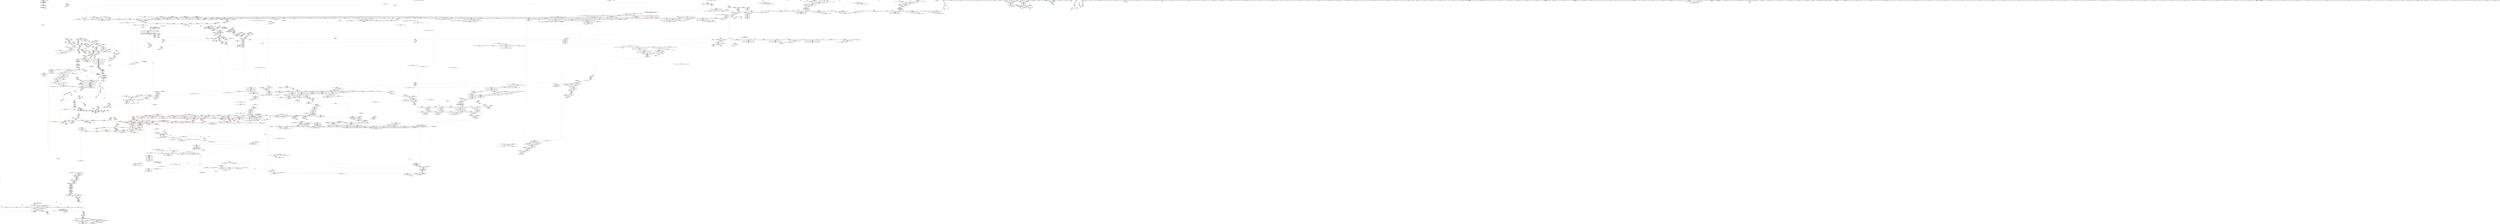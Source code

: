 digraph "SVFG" {
	label="SVFG";

	Node0x559fd6ddfcb0 [shape=record,color=grey,label="{NodeID: 0\nNullPtr}"];
	Node0x559fd6ddfcb0 -> Node0x559fd7433f30[style=solid];
	Node0x559fd6ddfcb0 -> Node0x559fd7434030[style=solid];
	Node0x559fd6ddfcb0 -> Node0x559fd7434100[style=solid];
	Node0x559fd6ddfcb0 -> Node0x559fd7427c10[style=solid];
	Node0x559fd6ddfcb0 -> Node0x559fd7427ce0[style=solid];
	Node0x559fd6ddfcb0 -> Node0x559fd7427db0[style=solid];
	Node0x559fd6ddfcb0 -> Node0x559fd7427e80[style=solid];
	Node0x559fd6ddfcb0 -> Node0x559fd7427f50[style=solid];
	Node0x559fd6ddfcb0 -> Node0x559fd7428020[style=solid];
	Node0x559fd6ddfcb0 -> Node0x559fd74280f0[style=solid];
	Node0x559fd6ddfcb0 -> Node0x559fd74281c0[style=solid];
	Node0x559fd6ddfcb0 -> Node0x559fd7428290[style=solid];
	Node0x559fd6ddfcb0 -> Node0x559fd7428360[style=solid];
	Node0x559fd6ddfcb0 -> Node0x559fd7428430[style=solid];
	Node0x559fd6ddfcb0 -> Node0x559fd7428500[style=solid];
	Node0x559fd6ddfcb0 -> Node0x559fd74285d0[style=solid];
	Node0x559fd6ddfcb0 -> Node0x559fd74286a0[style=solid];
	Node0x559fd6ddfcb0 -> Node0x559fd7428770[style=solid];
	Node0x559fd6ddfcb0 -> Node0x559fd7428840[style=solid];
	Node0x559fd6ddfcb0 -> Node0x559fd7428910[style=solid];
	Node0x559fd6ddfcb0 -> Node0x559fd74289e0[style=solid];
	Node0x559fd6ddfcb0 -> Node0x559fd7428ab0[style=solid];
	Node0x559fd6ddfcb0 -> Node0x559fd7428b80[style=solid];
	Node0x559fd6ddfcb0 -> Node0x559fd7428c50[style=solid];
	Node0x559fd6ddfcb0 -> Node0x559fd7428d20[style=solid];
	Node0x559fd6ddfcb0 -> Node0x559fd7428df0[style=solid];
	Node0x559fd6ddfcb0 -> Node0x559fd7428ec0[style=solid];
	Node0x559fd6ddfcb0 -> Node0x559fd7428f90[style=solid];
	Node0x559fd6ddfcb0 -> Node0x559fd7429060[style=solid];
	Node0x559fd6ddfcb0 -> Node0x559fd7429130[style=solid];
	Node0x559fd6ddfcb0 -> Node0x559fd7429200[style=solid];
	Node0x559fd6ddfcb0 -> Node0x559fd74292d0[style=solid];
	Node0x559fd6ddfcb0 -> Node0x559fd74293a0[style=solid];
	Node0x559fd6ddfcb0 -> Node0x559fd7429470[style=solid];
	Node0x559fd6ddfcb0 -> Node0x559fd7429540[style=solid];
	Node0x559fd6ddfcb0 -> Node0x559fd7429610[style=solid];
	Node0x559fd6ddfcb0 -> Node0x559fd74296e0[style=solid];
	Node0x559fd6ddfcb0 -> Node0x559fd74297b0[style=solid];
	Node0x559fd6ddfcb0 -> Node0x559fd7429880[style=solid];
	Node0x559fd6ddfcb0 -> Node0x559fd7429950[style=solid];
	Node0x559fd6ddfcb0 -> Node0x559fd7429a20[style=solid];
	Node0x559fd6ddfcb0 -> Node0x559fd7429af0[style=solid];
	Node0x559fd6ddfcb0 -> Node0x559fd7429bc0[style=solid];
	Node0x559fd6ddfcb0 -> Node0x559fd7429c90[style=solid];
	Node0x559fd6ddfcb0 -> Node0x559fd7429d60[style=solid];
	Node0x559fd6ddfcb0 -> Node0x559fd7429e30[style=solid];
	Node0x559fd6ddfcb0 -> Node0x559fd7429f00[style=solid];
	Node0x559fd6ddfcb0 -> Node0x559fd7429fd0[style=solid];
	Node0x559fd6ddfcb0 -> Node0x559fd742a0a0[style=solid];
	Node0x559fd6ddfcb0 -> Node0x559fd742a170[style=solid];
	Node0x559fd6ddfcb0 -> Node0x559fd7462c70[style=solid];
	Node0x559fd6ddfcb0 -> Node0x559fd7464df0[style=solid];
	Node0x559fd6ddfcb0 -> Node0x559fd746a1a0[style=solid];
	Node0x559fd6ddfcb0 -> Node0x559fd746a4e0[style=solid];
	Node0x559fd6ddfcb0 -> Node0x559fd746a820[style=solid];
	Node0x559fd6ddfcb0 -> Node0x559fd746a8f0[style=solid];
	Node0x559fd6ddfcb0 -> Node0x559fd746ab60[style=solid];
	Node0x559fd6ddfcb0 -> Node0x559fd746e5e0[style=solid];
	Node0x559fd6ddfcb0 -> Node0x559fd74a1d60[style=solid];
	Node0x559fd6ddfcb0 -> Node0x559fd74a27e0[style=solid];
	Node0x559fd6ddfcb0 -> Node0x559fd74a2ae0[style=solid];
	Node0x559fd6ddfcb0 -> Node0x559fd74a2f60[style=solid];
	Node0x559fd6ddfcb0 -> Node0x559fd74a36e0[style=solid];
	Node0x559fd6ddfcb0 -> Node0x559fd74a3860[style=solid];
	Node0x559fd6ddfcb0 -> Node0x559fd74a39e0[style=solid];
	Node0x559fd6ddfcb0:s64 -> Node0x559fd75d8200[style=solid,color=red];
	Node0x559fd742ac30 [shape=record,color=black,label="{NodeID: 443\n208\<--207\nconv47\<--\nmain\n}"];
	Node0x559fd742ac30 -> Node0x559fd74a12e0[style=solid];
	Node0x559fd75c18a0 [shape=record,color=black,label="{NodeID: 3100\n1564 = PHI(966, )\n0th arg _ZNSt8_Rb_treeIcSt4pairIKciESt10_Select1stIS2_ESt4lessIcESaIS2_EE14_M_insert_nodeEPSt18_Rb_tree_node_baseSA_PSt13_Rb_tree_nodeIS2_E }"];
	Node0x559fd75c18a0 -> Node0x559fd746ac30[style=solid];
	Node0x559fd743a1b0 [shape=record,color=red,label="{NodeID: 886\n1009\<--1008\n\<--second13\n_ZNSt8_Rb_treeIcSt4pairIKciESt10_Select1stIS2_ESt4lessIcESaIS2_EE22_M_emplace_hint_uniqueIJRKSt21piecewise_construct_tSt5tupleIJRS1_EESD_IJEEEEESt17_Rb_tree_iteratorIS2_ESt23_Rb_tree_const_iteratorIS2_EDpOT_\n|{<s0>89}}"];
	Node0x559fd743a1b0:s0 -> Node0x559fd75c1760[style=solid,color=red];
	Node0x559fd7423210 [shape=record,color=green,label="{NodeID: 222\n1244\<--1245\nthis.addr\<--this.addr_field_insensitive\n_ZNKSt13_Rb_tree_nodeISt4pairIKciEE9_M_valptrEv\n}"];
	Node0x559fd7423210 -> Node0x559fd743b7a0[style=solid];
	Node0x559fd7423210 -> Node0x559fd74693d0[style=solid];
	Node0x559fd74466e0 [shape=record,color=purple,label="{NodeID: 665\n1075\<--1074\n_M_node\<--this1\n_ZNSt23_Rb_tree_const_iteratorISt4pairIKciEEC2ERKSt17_Rb_tree_iteratorIS2_E\n}"];
	Node0x559fd74466e0 -> Node0x559fd74682c0[style=solid];
	Node0x559fd75d8570 [shape=record,color=black,label="{NodeID: 3322\n478 = PHI(444, )\n0th arg _ZN9__gnu_cxx13new_allocatorISt13_Rb_tree_nodeISt4pairIKciEEEC2Ev }"];
	Node0x559fd75d8570 -> Node0x559fd7464c50[style=solid];
	Node0x559fd7464f90 [shape=record,color=blue,label="{NodeID: 1108\n499\<--497\n_M_right\<--_M_header4\n_ZNSt15_Rb_tree_header8_M_resetEv\n|{<s0>48}}"];
	Node0x559fd7464f90:s0 -> Node0x559fd7549eb0[style=dashed,color=blue];
	Node0x559fd73cb380 [shape=record,color=green,label="{NodeID: 1\n7\<--1\n__dso_handle\<--dummyObj\nGlob }"];
	Node0x559fd742ad00 [shape=record,color=black,label="{NodeID: 444\n354\<--290\n\<--__i\n_ZNSt3mapIciSt4lessIcESaISt4pairIKciEEEixERS3_\n}"];
	Node0x559fd742ad00 -> Node0x559fd7443bd0[style=solid];
	Node0x559fd75c3540 [shape=record,color=black,label="{NodeID: 3101\n992 = PHI(1359, )\n}"];
	Node0x559fd743a280 [shape=record,color=red,label="{NodeID: 887\n1033\<--1032\n\<--first17\n_ZNSt8_Rb_treeIcSt4pairIKciESt10_Select1stIS2_ESt4lessIcESaIS2_EE22_M_emplace_hint_uniqueIJRKSt21piecewise_construct_tSt5tupleIJRS1_EESD_IJEEEEESt17_Rb_tree_iteratorIS2_ESt23_Rb_tree_const_iteratorIS2_EDpOT_\n|{<s0>94}}"];
	Node0x559fd743a280:s0 -> Node0x559fd75dc850[style=solid,color=red];
	Node0x559fd74232e0 [shape=record,color=green,label="{NodeID: 223\n1250\<--1251\n_ZNK9__gnu_cxx16__aligned_membufISt4pairIKciEE6_M_ptrEv\<--_ZNK9__gnu_cxx16__aligned_membufISt4pairIKciEE6_M_ptrEv_field_insensitive\n}"];
	Node0x559fd74467b0 [shape=record,color=purple,label="{NodeID: 666\n1077\<--1076\n_M_node2\<--\n_ZNSt23_Rb_tree_const_iteratorISt4pairIKciEEC2ERKSt17_Rb_tree_iteratorIS2_E\n}"];
	Node0x559fd74467b0 -> Node0x559fd743a5c0[style=solid];
	Node0x559fd75d8680 [shape=record,color=black,label="{NodeID: 3323\n621 = PHI(571, 1163, 2138, )\n0th arg _ZNSt8_Rb_treeIcSt4pairIKciESt10_Select1stIS2_ESt4lessIcESaIS2_EE7_S_leftEPSt18_Rb_tree_node_base }"];
	Node0x559fd75d8680 -> Node0x559fd7465950[style=solid];
	Node0x559fd74eebb0 [shape=record,color=yellow,style=double,label="{NodeID: 2216\n566V_1 = ENCHI(MR_566V_0)\npts\{1386 2108 \}\nFun[_ZNSt4pairIPSt18_Rb_tree_node_baseS1_EC2IRS1_Lb1EEEOT_RKS1_]}"];
	Node0x559fd74eebb0 -> Node0x559fd7461ad0[style=dashed];
	Node0x559fd7465060 [shape=record,color=blue,label="{NodeID: 1109\n501\<--163\n_M_node_count\<--\n_ZNSt15_Rb_tree_header8_M_resetEv\n|{<s0>48}}"];
	Node0x559fd7465060:s0 -> Node0x559fd7549eb0[style=dashed,color=blue];
	Node0x559fd73f9d80 [shape=record,color=green,label="{NodeID: 2\n9\<--1\n\<--dummyObj\nCan only get source location for instruction, argument, global var or function.}"];
	Node0x559fd742add0 [shape=record,color=black,label="{NodeID: 445\n355\<--298\n\<--ref.tmp8\n_ZNSt3mapIciSt4lessIcESaISt4pairIKciEEEixERS3_\n}"];
	Node0x559fd742add0 -> Node0x559fd7443ca0[style=solid];
	Node0x559fd75c36e0 [shape=record,color=black,label="{NodeID: 3102\n349 = PHI(932, )\n}"];
	Node0x559fd75c36e0 -> Node0x559fd7464430[style=solid];
	Node0x559fd743a350 [shape=record,color=red,label="{NodeID: 888\n1052\<--1051\n\<--coerce.dive20\n_ZNSt8_Rb_treeIcSt4pairIKciESt10_Select1stIS2_ESt4lessIcESaIS2_EE22_M_emplace_hint_uniqueIJRKSt21piecewise_construct_tSt5tupleIJRS1_EESD_IJEEEEESt17_Rb_tree_iteratorIS2_ESt23_Rb_tree_const_iteratorIS2_EDpOT_\n}"];
	Node0x559fd743a350 -> Node0x559fd743d4e0[style=solid];
	Node0x559fd74233e0 [shape=record,color=green,label="{NodeID: 224\n1255\<--1256\nthis.addr\<--this.addr_field_insensitive\n_ZNK9__gnu_cxx16__aligned_membufISt4pairIKciEE6_M_ptrEv\n}"];
	Node0x559fd74233e0 -> Node0x559fd743b870[style=solid];
	Node0x559fd74233e0 -> Node0x559fd74694a0[style=solid];
	Node0x559fd7446880 [shape=record,color=purple,label="{NodeID: 667\n1122\<--1105\ncoerce.dive\<--retval\n_ZNSt8_Rb_treeIcSt4pairIKciESt10_Select1stIS2_ESt4lessIcESaIS2_EE11lower_boundERS1_\n}"];
	Node0x559fd7446880 -> Node0x559fd74686d0[style=solid];
	Node0x559fd75d8810 [shape=record,color=black,label="{NodeID: 3324\n1243 = PHI(1237, 2283, )\n0th arg _ZNKSt13_Rb_tree_nodeISt4pairIKciEE9_M_valptrEv }"];
	Node0x559fd75d8810 -> Node0x559fd74693d0[style=solid];
	Node0x559fd7465130 [shape=record,color=blue,label="{NodeID: 1110\n518\<--517\nthis.addr\<--this\n_ZNSt8_Rb_treeIcSt4pairIKciESt10_Select1stIS2_ESt4lessIcESaIS2_EED2Ev\n}"];
	Node0x559fd7465130 -> Node0x559fd74369a0[style=dashed];
	Node0x559fd741a860 [shape=record,color=green,label="{NodeID: 3\n11\<--1\n.str\<--dummyObj\nGlob }"];
	Node0x559fd742aea0 [shape=record,color=black,label="{NodeID: 446\n283\<--363\n_ZNSt3mapIciSt4lessIcESaISt4pairIKciEEEixERS3__ret\<--second\n_ZNSt3mapIciSt4lessIcESaISt4pairIKciEEEixERS3_\n|{<s0>11|<s1>15|<s2>18|<s3>20}}"];
	Node0x559fd742aea0:s0 -> Node0x559fd75c3980[style=solid,color=blue];
	Node0x559fd742aea0:s1 -> Node0x559fd75c8090[style=solid,color=blue];
	Node0x559fd742aea0:s2 -> Node0x559fd75c83d0[style=solid,color=blue];
	Node0x559fd742aea0:s3 -> Node0x559fd75c8640[style=solid,color=blue];
	Node0x559fd75c38b0 [shape=record,color=black,label="{NodeID: 3103\n123 = PHI()\n|{<s0>11}}"];
	Node0x559fd75c38b0:s0 -> Node0x559fd75de7a0[style=solid,color=red];
	Node0x559fd743a420 [shape=record,color=red,label="{NodeID: 889\n1074\<--1068\nthis1\<--this.addr\n_ZNSt23_Rb_tree_const_iteratorISt4pairIKciEEC2ERKSt17_Rb_tree_iteratorIS2_E\n}"];
	Node0x559fd743a420 -> Node0x559fd74466e0[style=solid];
	Node0x559fd74234b0 [shape=record,color=green,label="{NodeID: 225\n1260\<--1261\n_ZNK9__gnu_cxx16__aligned_membufISt4pairIKciEE7_M_addrEv\<--_ZNK9__gnu_cxx16__aligned_membufISt4pairIKciEE7_M_addrEv_field_insensitive\n}"];
	Node0x559fd7446950 [shape=record,color=purple,label="{NodeID: 668\n1124\<--1105\ncoerce.dive4\<--retval\n_ZNSt8_Rb_treeIcSt4pairIKciESt10_Select1stIS2_ESt4lessIcESaIS2_EE11lower_boundERS1_\n}"];
	Node0x559fd7446950 -> Node0x559fd743a9d0[style=solid];
	Node0x559fd75d8960 [shape=record,color=black,label="{NodeID: 3325\n721 = PHI(662, 925, 1675, )\n0th arg _ZNSt13_Rb_tree_nodeISt4pairIKciEE9_M_valptrEv }"];
	Node0x559fd75d8960 -> Node0x559fd7466170[style=solid];
	Node0x559fd7465200 [shape=record,color=blue,label="{NodeID: 1111\n520\<--538\nexn.slot\<--\n_ZNSt8_Rb_treeIcSt4pairIKciESt10_Select1stIS2_ESt4lessIcESaIS2_EED2Ev\n}"];
	Node0x559fd7465200 -> Node0x559fd7436a70[style=dashed];
	Node0x559fd741a8f0 [shape=record,color=green,label="{NodeID: 4\n13\<--1\n.str.1\<--dummyObj\nGlob }"];
	Node0x559fd742af70 [shape=record,color=black,label="{NodeID: 447\n368\<--375\n_ZNKSt3mapIciSt4lessIcESaISt4pairIKciEEE4sizeEv_ret\<--call\n_ZNKSt3mapIciSt4lessIcESaISt4pairIKciEEE4sizeEv\n|{<s0>13}}"];
	Node0x559fd742af70:s0 -> Node0x559fd75c3af0[style=solid,color=blue];
	Node0x559fd75c3980 [shape=record,color=black,label="{NodeID: 3104\n126 = PHI(283, )\n}"];
	Node0x559fd75c3980 -> Node0x559fd7462fe0[style=solid];
	Node0x559fd743a4f0 [shape=record,color=red,label="{NodeID: 890\n1076\<--1070\n\<--__it.addr\n_ZNSt23_Rb_tree_const_iteratorISt4pairIKciEEC2ERKSt17_Rb_tree_iteratorIS2_E\n}"];
	Node0x559fd743a4f0 -> Node0x559fd74467b0[style=solid];
	Node0x559fd74235b0 [shape=record,color=green,label="{NodeID: 226\n1266\<--1267\nthis.addr\<--this.addr_field_insensitive\n_ZNK9__gnu_cxx16__aligned_membufISt4pairIKciEE7_M_addrEv\n}"];
	Node0x559fd74235b0 -> Node0x559fd743b940[style=solid];
	Node0x559fd74235b0 -> Node0x559fd7469570[style=solid];
	Node0x559fd7446a20 [shape=record,color=purple,label="{NodeID: 669\n1175\<--1132\ncoerce.dive\<--retval\n_ZNSt8_Rb_treeIcSt4pairIKciESt10_Select1stIS2_ESt4lessIcESaIS2_EE14_M_lower_boundEPSt13_Rb_tree_nodeIS2_EPSt18_Rb_tree_node_baseRS1_\n}"];
	Node0x559fd7446a20 -> Node0x559fd743b120[style=solid];
	Node0x559fd75d8af0 [shape=record,color=black,label="{NodeID: 3326\n807 = PHI(605, )\n0th arg _ZNSaISt13_Rb_tree_nodeISt4pairIKciEEED2Ev }"];
	Node0x559fd75d8af0 -> Node0x559fd7466a60[style=solid];
	Node0x559fd74eeee0 [shape=record,color=yellow,style=double,label="{NodeID: 2219\n311V_1 = ENCHI(MR_311V_0)\npts\{2100 690002 690003 13720000 13760000 13800000 21040000 \}\nFun[_ZNSt4pairIPSt18_Rb_tree_node_baseS1_EC2IRS1_Lb1EEEOT_RKS1_]}"];
	Node0x559fd74eeee0 -> Node0x559fd7461a00[style=dashed];
	Node0x559fd74652d0 [shape=record,color=blue,label="{NodeID: 1112\n522\<--540\nehselector.slot\<--\n_ZNSt8_Rb_treeIcSt4pairIKciESt10_Select1stIS2_ESt4lessIcESaIS2_EED2Ev\n}"];
	Node0x559fd741aba0 [shape=record,color=green,label="{NodeID: 5\n15\<--1\nstdin\<--dummyObj\nGlob }"];
	Node0x559fd742b040 [shape=record,color=black,label="{NodeID: 448\n423\<--422\n\<--this1\n_ZNSt8_Rb_treeIcSt4pairIKciESt10_Select1stIS2_ESt4lessIcESaIS2_EE13_Rb_tree_implIS6_Lb1EEC2Ev\n|{<s0>44}}"];
	Node0x559fd742b040:s0 -> Node0x559fd75d7ed0[style=solid,color=red];
	Node0x559fd75c3af0 [shape=record,color=black,label="{NodeID: 3105\n151 = PHI(368, )\n}"];
	Node0x559fd75c3af0 -> Node0x559fd742a750[style=solid];
	Node0x559fd743a5c0 [shape=record,color=red,label="{NodeID: 891\n1078\<--1077\n\<--_M_node2\n_ZNSt23_Rb_tree_const_iteratorISt4pairIKciEEC2ERKSt17_Rb_tree_iteratorIS2_E\n}"];
	Node0x559fd743a5c0 -> Node0x559fd74682c0[style=solid];
	Node0x559fd75207e0 [shape=record,color=yellow,style=double,label="{NodeID: 2441\n340V_1 = ENCHI(MR_340V_0)\npts\{957 \}\nFun[_ZNSt8_Rb_treeIcSt4pairIKciESt10_Select1stIS2_ESt4lessIcESaIS2_EE22_M_emplace_hint_uniqueIJRKSt21piecewise_construct_tSt5tupleIJRS1_EESD_IJEEEEESt17_Rb_tree_iteratorIS2_ESt23_Rb_tree_const_iteratorIS2_EDpOT_]}"];
	Node0x559fd75207e0 -> Node0x559fd7467de0[style=dashed];
	Node0x559fd7423680 [shape=record,color=green,label="{NodeID: 227\n1275\<--1276\nretval\<--retval_field_insensitive\n_ZNSt8_Rb_treeIcSt4pairIKciESt10_Select1stIS2_ESt4lessIcESaIS2_EE3endEv\n|{|<s1>112}}"];
	Node0x559fd7423680 -> Node0x559fd7447240[style=solid];
	Node0x559fd7423680:s1 -> Node0x559fd75dc500[style=solid,color=red];
	Node0x559fd7446af0 [shape=record,color=purple,label="{NodeID: 670\n1151\<--1146\n_M_impl\<--this1\n_ZNSt8_Rb_treeIcSt4pairIKciESt10_Select1stIS2_ESt4lessIcESaIS2_EE14_M_lower_boundEPSt13_Rb_tree_nodeIS2_EPSt18_Rb_tree_node_baseRS1_\n}"];
	Node0x559fd7446af0 -> Node0x559fd743d750[style=solid];
	Node0x559fd75d8c00 [shape=record,color=black,label="{NodeID: 3327\n394 = PHI(68, 68, )\n0th arg _ZNSt3mapIciSt4lessIcESaISt4pairIKciEEED2Ev }"];
	Node0x559fd75d8c00 -> Node0x559fd74646a0[style=solid];
	Node0x559fd74653a0 [shape=record,color=blue,label="{NodeID: 1113\n551\<--549\nthis.addr\<--this\n_ZNSt8_Rb_treeIcSt4pairIKciESt10_Select1stIS2_ESt4lessIcESaIS2_EE8_M_eraseEPSt13_Rb_tree_nodeIS2_E\n}"];
	Node0x559fd74653a0 -> Node0x559fd7436b40[style=dashed];
	Node0x559fd741ac30 [shape=record,color=green,label="{NodeID: 6\n16\<--1\n.str.2\<--dummyObj\nGlob }"];
	Node0x559fd742b110 [shape=record,color=black,label="{NodeID: 449\n427\<--422\n\<--this1\n_ZNSt8_Rb_treeIcSt4pairIKciESt10_Select1stIS2_ESt4lessIcESaIS2_EE13_Rb_tree_implIS6_Lb1EEC2Ev\n|{<s0>45}}"];
	Node0x559fd742b110:s0 -> Node0x559fd75d5af0[style=solid,color=red];
	Node0x559fd75c3c30 [shape=record,color=black,label="{NodeID: 3106\n1523 = PHI(2238, )\n}"];
	Node0x559fd75c3c30 -> Node0x559fd7449390[style=solid];
	Node0x559fd743a690 [shape=record,color=red,label="{NodeID: 892\n1090\<--1084\nthis1\<--this.addr\n_ZNSt5tupleIJRKcEEC2IvLb1EEES1_\n}"];
	Node0x559fd743a690 -> Node0x559fd743d5b0[style=solid];
	Node0x559fd75208c0 [shape=record,color=yellow,style=double,label="{NodeID: 2442\n342V_1 = ENCHI(MR_342V_0)\npts\{959 \}\nFun[_ZNSt8_Rb_treeIcSt4pairIKciESt10_Select1stIS2_ESt4lessIcESaIS2_EE22_M_emplace_hint_uniqueIJRKSt21piecewise_construct_tSt5tupleIJRS1_EESD_IJEEEEESt17_Rb_tree_iteratorIS2_ESt23_Rb_tree_const_iteratorIS2_EDpOT_]}"];
	Node0x559fd75208c0 -> Node0x559fd7467eb0[style=dashed];
	Node0x559fd742bc30 [shape=record,color=green,label="{NodeID: 228\n1277\<--1278\nthis.addr\<--this.addr_field_insensitive\n_ZNSt8_Rb_treeIcSt4pairIKciESt10_Select1stIS2_ESt4lessIcESaIS2_EE3endEv\n}"];
	Node0x559fd742bc30 -> Node0x559fd743ba10[style=solid];
	Node0x559fd742bc30 -> Node0x559fd7469640[style=solid];
	Node0x559fd7446bc0 [shape=record,color=purple,label="{NodeID: 671\n1153\<--1152\n_M_key_compare\<--\n_ZNSt8_Rb_treeIcSt4pairIKciESt10_Select1stIS2_ESt4lessIcESaIS2_EE14_M_lower_boundEPSt13_Rb_tree_nodeIS2_EPSt18_Rb_tree_node_baseRS1_\n|{<s0>103}}"];
	Node0x559fd7446bc0:s0 -> Node0x559fd75d30c0[style=solid,color=red];
	Node0x559fd75d8d50 [shape=record,color=black,label="{NodeID: 3328\n2186 = PHI(1391, 1391, 1391, )\n0th arg _ZNSt8_Rb_treeIcSt4pairIKciESt10_Select1stIS2_ESt4lessIcESaIS2_EE11_M_leftmostEv }"];
	Node0x559fd75d8d50 -> Node0x559fd746e6b0[style=solid];
	Node0x559fd7465470 [shape=record,color=blue,label="{NodeID: 1114\n553\<--550\n__x.addr\<--__x\n_ZNSt8_Rb_treeIcSt4pairIKciESt10_Select1stIS2_ESt4lessIcESaIS2_EE8_M_eraseEPSt13_Rb_tree_nodeIS2_E\n}"];
	Node0x559fd7465470 -> Node0x559fd7505800[style=dashed];
	Node0x559fd741acc0 [shape=record,color=green,label="{NodeID: 7\n18\<--1\n.str.3\<--dummyObj\nGlob }"];
	Node0x559fd742b1e0 [shape=record,color=black,label="{NodeID: 450\n431\<--422\n\<--this1\n_ZNSt8_Rb_treeIcSt4pairIKciESt10_Select1stIS2_ESt4lessIcESaIS2_EE13_Rb_tree_implIS6_Lb1EEC2Ev\n}"];
	Node0x559fd742b1e0 -> Node0x559fd74440b0[style=solid];
	Node0x559fd75c3d70 [shape=record,color=black,label="{NodeID: 3107\n1528 = PHI(2035, )\n|{<s0>149}}"];
	Node0x559fd75c3d70:s0 -> Node0x559fd75d3c40[style=solid,color=red];
	Node0x559fd743a760 [shape=record,color=red,label="{NodeID: 893\n1092\<--1086\n\<--__elements.addr\n_ZNSt5tupleIJRKcEEC2IvLb1EEES1_\n|{<s0>98}}"];
	Node0x559fd743a760:s0 -> Node0x559fd75dc1d0[style=solid,color=red];
	Node0x559fd75209a0 [shape=record,color=yellow,style=double,label="{NodeID: 2443\n28V_1 = ENCHI(MR_28V_0)\npts\{690004 \}\nFun[_ZNSt8_Rb_treeIcSt4pairIKciESt10_Select1stIS2_ESt4lessIcESaIS2_EE22_M_emplace_hint_uniqueIJRKSt21piecewise_construct_tSt5tupleIJRS1_EESD_IJEEEEESt17_Rb_tree_iteratorIS2_ESt23_Rb_tree_const_iteratorIS2_EDpOT_]|{<s0>85}}"];
	Node0x559fd75209a0:s0 -> Node0x559fd7514070[style=dashed,color=red];
	Node0x559fd742bcc0 [shape=record,color=green,label="{NodeID: 229\n1292\<--1293\nretval\<--retval_field_insensitive\n_ZNKSt8_Rb_treeIcSt4pairIKciESt10_Select1stIS2_ESt4lessIcESaIS2_EE8key_compEv\n}"];
	Node0x559fd7446c90 [shape=record,color=purple,label="{NodeID: 672\n1184\<--1183\n_M_impl\<--this1\n_ZNSt8_Rb_treeIcSt4pairIKciESt10_Select1stIS2_ESt4lessIcESaIS2_EE6_M_endEv\n}"];
	Node0x559fd7446c90 -> Node0x559fd743db60[style=solid];
	Node0x559fd75d8f10 [shape=record,color=black,label="{NodeID: 3329\n2313 = PHI(2091, 2091, )\n0th arg _ZNSt4pairIPSt18_Rb_tree_node_baseS1_EC2IRPSt13_Rb_tree_nodeIS_IKciEERS1_Lb1EEEOT_OT0_ }"];
	Node0x559fd75d8f10 -> Node0x559fd746f550[style=solid];
	Node0x559fd7465540 [shape=record,color=blue,label="{NodeID: 1115\n555\<--572\n__y\<--call2\n_ZNSt8_Rb_treeIcSt4pairIKciESt10_Select1stIS2_ESt4lessIcESaIS2_EE8_M_eraseEPSt13_Rb_tree_nodeIS2_E\n}"];
	Node0x559fd7465540 -> Node0x559fd7436f50[style=dashed];
	Node0x559fd7465540 -> Node0x559fd7505d00[style=dashed];
	Node0x559fd741ad50 [shape=record,color=green,label="{NodeID: 8\n20\<--1\nstdout\<--dummyObj\nGlob }"];
	Node0x559fd742b2b0 [shape=record,color=black,label="{NodeID: 451\n433\<--432\n\<--\n_ZNSt8_Rb_treeIcSt4pairIKciESt10_Select1stIS2_ESt4lessIcESaIS2_EE13_Rb_tree_implIS6_Lb1EEC2Ev\n|{<s0>46}}"];
	Node0x559fd742b2b0:s0 -> Node0x559fd75d9300[style=solid,color=red];
	Node0x559fd75c3eb0 [shape=record,color=black,label="{NodeID: 3108\n1529 = PHI(895, )\n}"];
	Node0x559fd743a830 [shape=record,color=red,label="{NodeID: 894\n1113\<--1107\nthis1\<--this.addr\n_ZNSt8_Rb_treeIcSt4pairIKciESt10_Select1stIS2_ESt4lessIcESaIS2_EE11lower_boundERS1_\n|{<s0>99|<s1>100|<s2>101}}"];
	Node0x559fd743a830:s0 -> Node0x559fd75d20a0[style=solid,color=red];
	Node0x559fd743a830:s1 -> Node0x559fd75d1d50[style=solid,color=red];
	Node0x559fd743a830:s2 -> Node0x559fd75d4260[style=solid,color=red];
	Node0x559fd7520a80 [shape=record,color=yellow,style=double,label="{NodeID: 2444\n54V_1 = ENCHI(MR_54V_0)\npts\{3030000 \}\nFun[_ZNSt8_Rb_treeIcSt4pairIKciESt10_Select1stIS2_ESt4lessIcESaIS2_EE22_M_emplace_hint_uniqueIJRKSt21piecewise_construct_tSt5tupleIJRS1_EESD_IJEEEEESt17_Rb_tree_iteratorIS2_ESt23_Rb_tree_const_iteratorIS2_EDpOT_]|{<s0>85}}"];
	Node0x559fd7520a80:s0 -> Node0x559fd7513f90[style=dashed,color=red];
	Node0x559fd742bd90 [shape=record,color=green,label="{NodeID: 230\n1294\<--1295\nthis.addr\<--this.addr_field_insensitive\n_ZNKSt8_Rb_treeIcSt4pairIKciESt10_Select1stIS2_ESt4lessIcESaIS2_EE8key_compEv\n}"];
	Node0x559fd742bd90 -> Node0x559fd743bbb0[style=solid];
	Node0x559fd742bd90 -> Node0x559fd7469710[style=solid];
	Node0x559fd7446d60 [shape=record,color=purple,label="{NodeID: 673\n1186\<--1185\nadd.ptr\<--\n_ZNSt8_Rb_treeIcSt4pairIKciESt10_Select1stIS2_ESt4lessIcESaIS2_EE6_M_endEv\n}"];
	Node0x559fd7446d60 -> Node0x559fd743dc30[style=solid];
	Node0x559fd75d9060 [shape=record,color=black,label="{NodeID: 3330\n2314 = PHI(2097, 2097, )\n1st arg _ZNSt4pairIPSt18_Rb_tree_node_baseS1_EC2IRPSt13_Rb_tree_nodeIS_IKciEERS1_Lb1EEEOT_OT0_ }"];
	Node0x559fd75d9060 -> Node0x559fd746f620[style=solid];
	Node0x559fd74ef380 [shape=record,color=yellow,style=double,label="{NodeID: 2223\n56V_1 = ENCHI(MR_56V_0)\npts\{690004 17620004 \}\nFun[_ZNKSt4lessIcEclERKcS2_]}"];
	Node0x559fd74ef380 -> Node0x559fd7439310[style=dashed];
	Node0x559fd74ef380 -> Node0x559fd74393e0[style=dashed];
	Node0x559fd7465610 [shape=record,color=blue,label="{NodeID: 1116\n553\<--580\n__x.addr\<--\n_ZNSt8_Rb_treeIcSt4pairIKciESt10_Select1stIS2_ESt4lessIcESaIS2_EE8_M_eraseEPSt13_Rb_tree_nodeIS2_E\n}"];
	Node0x559fd7465610 -> Node0x559fd7505800[style=dashed];
	Node0x559fd741b5c0 [shape=record,color=green,label="{NodeID: 9\n21\<--1\n_ZSt3cin\<--dummyObj\nGlob }"];
	Node0x559fd742b380 [shape=record,color=black,label="{NodeID: 452\n444\<--443\n\<--this1\n_ZNSaISt13_Rb_tree_nodeISt4pairIKciEEEC2Ev\n|{<s0>47}}"];
	Node0x559fd742b380:s0 -> Node0x559fd75d8570[style=solid,color=red];
	Node0x559fd75c3fc0 [shape=record,color=black,label="{NodeID: 3109\n1533 = PHI(610, )\n}"];
	Node0x559fd75c3fc0 -> Node0x559fd74a1d60[style=solid];
	Node0x559fd743a900 [shape=record,color=red,label="{NodeID: 895\n1118\<--1109\n\<--__k.addr\n_ZNSt8_Rb_treeIcSt4pairIKciESt10_Select1stIS2_ESt4lessIcESaIS2_EE11lower_boundERS1_\n|{<s0>101}}"];
	Node0x559fd743a900:s0 -> Node0x559fd75d4590[style=solid,color=red];
	Node0x559fd7520b60 [shape=record,color=yellow,style=double,label="{NodeID: 2445\n346V_1 = ENCHI(MR_346V_0)\npts\{9390000 \}\nFun[_ZNSt8_Rb_treeIcSt4pairIKciESt10_Select1stIS2_ESt4lessIcESaIS2_EE22_M_emplace_hint_uniqueIJRKSt21piecewise_construct_tSt5tupleIJRS1_EESD_IJEEEEESt17_Rb_tree_iteratorIS2_ESt23_Rb_tree_const_iteratorIS2_EDpOT_]|{|<s1>94}}"];
	Node0x559fd7520b60 -> Node0x559fd7467d10[style=dashed];
	Node0x559fd7520b60:s1 -> Node0x559fd7469090[style=dashed,color=red];
	Node0x559fd742be60 [shape=record,color=green,label="{NodeID: 231\n1307\<--1308\nthis.addr\<--this.addr_field_insensitive\n_ZNSt8_Rb_treeIcSt4pairIKciESt10_Select1stIS2_ESt4lessIcESaIS2_EE14_M_create_nodeIJRKSt21piecewise_construct_tSt5tupleIJRS1_EESD_IJEEEEEPSt13_Rb_tree_nodeIS2_EDpOT_\n}"];
	Node0x559fd742be60 -> Node0x559fd743bc80[style=solid];
	Node0x559fd742be60 -> Node0x559fd74697e0[style=solid];
	Node0x559fd7446e30 [shape=record,color=purple,label="{NodeID: 674\n1188\<--1187\n_M_header\<--\n_ZNSt8_Rb_treeIcSt4pairIKciESt10_Select1stIS2_ESt4lessIcESaIS2_EE6_M_endEv\n}"];
	Node0x559fd7446e30 -> Node0x559fd743dd00[style=solid];
	Node0x559fd75d91b0 [shape=record,color=black,label="{NodeID: 3331\n2315 = PHI(2099, 2099, )\n2nd arg _ZNSt4pairIPSt18_Rb_tree_node_baseS1_EC2IRPSt13_Rb_tree_nodeIS_IKciEERS1_Lb1EEEOT_OT0_ }"];
	Node0x559fd75d91b0 -> Node0x559fd746f6f0[style=solid];
	Node0x559fd74656e0 [shape=record,color=blue,label="{NodeID: 1117\n586\<--585\nthis.addr\<--this\n_ZNSt8_Rb_treeIcSt4pairIKciESt10_Select1stIS2_ESt4lessIcESaIS2_EE8_M_beginEv\n}"];
	Node0x559fd74656e0 -> Node0x559fd7437020[style=dashed];
	Node0x559fd741b680 [shape=record,color=green,label="{NodeID: 10\n22\<--1\n_ZSt4cout\<--dummyObj\nGlob }"];
	Node0x559fd742b450 [shape=record,color=black,label="{NodeID: 453\n565\<--564\n\<--\n_ZNSt8_Rb_treeIcSt4pairIKciESt10_Select1stIS2_ESt4lessIcESaIS2_EE8_M_eraseEPSt13_Rb_tree_nodeIS2_E\n|{<s0>57}}"];
	Node0x559fd742b450:s0 -> Node0x559fd75dbca0[style=solid,color=red];
	Node0x559fd75c6d40 [shape=record,color=black,label="{NodeID: 3110\n1545 = PHI(2088, )\n}"];
	Node0x559fd743a9d0 [shape=record,color=red,label="{NodeID: 896\n1125\<--1124\n\<--coerce.dive4\n_ZNSt8_Rb_treeIcSt4pairIKciESt10_Select1stIS2_ESt4lessIcESaIS2_EE11lower_boundERS1_\n}"];
	Node0x559fd743a9d0 -> Node0x559fd743d680[style=solid];
	Node0x559fd742bf30 [shape=record,color=green,label="{NodeID: 232\n1309\<--1310\n__args.addr\<--__args.addr_field_insensitive\n_ZNSt8_Rb_treeIcSt4pairIKciESt10_Select1stIS2_ESt4lessIcESaIS2_EE14_M_create_nodeIJRKSt21piecewise_construct_tSt5tupleIJRS1_EESD_IJEEEEEPSt13_Rb_tree_nodeIS2_EDpOT_\n}"];
	Node0x559fd742bf30 -> Node0x559fd743bd50[style=solid];
	Node0x559fd742bf30 -> Node0x559fd74698b0[style=solid];
	Node0x559fd7446f00 [shape=record,color=purple,label="{NodeID: 675\n1215\<--1214\n_M_node\<--this1\n_ZNSt17_Rb_tree_iteratorISt4pairIKciEEC2EPSt18_Rb_tree_node_base\n}"];
	Node0x559fd7446f00 -> Node0x559fd7469090[style=solid];
	Node0x559fd75d9300 [shape=record,color=black,label="{NodeID: 3332\n458 = PHI(433, )\n0th arg _ZNSt15_Rb_tree_headerC2Ev }"];
	Node0x559fd75d9300 -> Node0x559fd7464ab0[style=solid];
	Node0x559fd74657b0 [shape=record,color=blue,label="{NodeID: 1118\n601\<--600\nthis.addr\<--this\n_ZNSt8_Rb_treeIcSt4pairIKciESt10_Select1stIS2_ESt4lessIcESaIS2_EE13_Rb_tree_implIS6_Lb1EED2Ev\n}"];
	Node0x559fd74657b0 -> Node0x559fd74371c0[style=dashed];
	Node0x559fd741b780 [shape=record,color=green,label="{NodeID: 11\n23\<--1\n.str.4\<--dummyObj\nGlob }"];
	Node0x559fd742b520 [shape=record,color=black,label="{NodeID: 454\n571\<--570\n\<--\n_ZNSt8_Rb_treeIcSt4pairIKciESt10_Select1stIS2_ESt4lessIcESaIS2_EE8_M_eraseEPSt13_Rb_tree_nodeIS2_E\n|{<s0>59}}"];
	Node0x559fd742b520:s0 -> Node0x559fd75d8680[style=solid,color=red];
	Node0x559fd75c6ee0 [shape=record,color=black,label="{NodeID: 3111\n40 = PHI()\n}"];
	Node0x559fd743aaa0 [shape=record,color=red,label="{NodeID: 897\n1146\<--1134\nthis1\<--this.addr\n_ZNSt8_Rb_treeIcSt4pairIKciESt10_Select1stIS2_ESt4lessIcESaIS2_EE14_M_lower_boundEPSt13_Rb_tree_nodeIS2_EPSt18_Rb_tree_node_baseRS1_\n}"];
	Node0x559fd743aaa0 -> Node0x559fd7446af0[style=solid];
	Node0x559fd742c000 [shape=record,color=green,label="{NodeID: 233\n1311\<--1312\n__args.addr2\<--__args.addr2_field_insensitive\n_ZNSt8_Rb_treeIcSt4pairIKciESt10_Select1stIS2_ESt4lessIcESaIS2_EE14_M_create_nodeIJRKSt21piecewise_construct_tSt5tupleIJRS1_EESD_IJEEEEEPSt13_Rb_tree_nodeIS2_EDpOT_\n}"];
	Node0x559fd742c000 -> Node0x559fd743be20[style=solid];
	Node0x559fd742c000 -> Node0x559fd7469980[style=solid];
	Node0x559fd7446fd0 [shape=record,color=purple,label="{NodeID: 676\n1230\<--1229\nfirst\<--\n_ZNKSt10_Select1stISt4pairIKciEEclERKS2_\n}"];
	Node0x559fd7446fd0 -> Node0x559fd743dea0[style=solid];
	Node0x559fd75d9410 [shape=record,color=black,label="{NodeID: 3333\n1937 = PHI(1902, 2367, )\n0th arg _ZNSt10_Head_baseILm0ERKcLb0EEC2ES1_ }"];
	Node0x559fd75d9410 -> Node0x559fd746ce50[style=solid];
	Node0x559fd74ef680 [shape=record,color=yellow,style=double,label="{NodeID: 2226\n80V_1 = ENCHI(MR_80V_0)\npts\{2910000 21040000 \}\nFun[_ZNKSt17_Rb_tree_iteratorISt4pairIKciEEeqERKS3_]}"];
	Node0x559fd74ef680 -> Node0x559fd7438c90[style=dashed];
	Node0x559fd7465880 [shape=record,color=blue,label="{NodeID: 1119\n612\<--611\n__x.addr\<--__x\n_ZNSt8_Rb_treeIcSt4pairIKciESt10_Select1stIS2_ESt4lessIcESaIS2_EE8_S_rightEPSt18_Rb_tree_node_base\n}"];
	Node0x559fd7465880 -> Node0x559fd7437290[style=dashed];
	Node0x559fd741b880 [shape=record,color=green,label="{NodeID: 12\n25\<--1\n.str.5\<--dummyObj\nGlob }"];
	Node0x559fd742b5f0 [shape=record,color=black,label="{NodeID: 455\n591\<--590\n\<--_M_impl\n_ZNSt8_Rb_treeIcSt4pairIKciESt10_Select1stIS2_ESt4lessIcESaIS2_EE8_M_beginEv\n}"];
	Node0x559fd742b5f0 -> Node0x559fd7444e80[style=solid];
	Node0x559fd75c6fb0 [shape=record,color=black,label="{NodeID: 3112\n93 = PHI()\n}"];
	Node0x559fd743ab70 [shape=record,color=red,label="{NodeID: 898\n1148\<--1136\n\<--__x.addr\n_ZNSt8_Rb_treeIcSt4pairIKciESt10_Select1stIS2_ESt4lessIcESaIS2_EE14_M_lower_boundEPSt13_Rb_tree_nodeIS2_EPSt18_Rb_tree_node_baseRS1_\n}"];
	Node0x559fd743ab70 -> Node0x559fd74a36e0[style=solid];
	Node0x559fd742c0d0 [shape=record,color=green,label="{NodeID: 234\n1313\<--1314\n__args.addr4\<--__args.addr4_field_insensitive\n_ZNSt8_Rb_treeIcSt4pairIKciESt10_Select1stIS2_ESt4lessIcESaIS2_EE14_M_create_nodeIJRKSt21piecewise_construct_tSt5tupleIJRS1_EESD_IJEEEEEPSt13_Rb_tree_nodeIS2_EDpOT_\n}"];
	Node0x559fd742c0d0 -> Node0x559fd743bef0[style=solid];
	Node0x559fd742c0d0 -> Node0x559fd7469a50[style=solid];
	Node0x559fd74470a0 [shape=record,color=purple,label="{NodeID: 677\n1248\<--1247\n_M_storage\<--this1\n_ZNKSt13_Rb_tree_nodeISt4pairIKciEE9_M_valptrEv\n|{<s0>110}}"];
	Node0x559fd74470a0:s0 -> Node0x559fd75d5410[style=solid,color=red];
	Node0x559fd75d95c0 [shape=record,color=black,label="{NodeID: 3334\n1938 = PHI(1907, 2368, )\n1st arg _ZNSt10_Head_baseILm0ERKcLb0EEC2ES1_ }"];
	Node0x559fd75d95c0 -> Node0x559fd746cf20[style=solid];
	Node0x559fd74ef790 [shape=record,color=yellow,style=double,label="{NodeID: 2227\n82V_1 = ENCHI(MR_82V_0)\npts\{2930000 21060000 \}\nFun[_ZNKSt17_Rb_tree_iteratorISt4pairIKciEEeqERKS3_]}"];
	Node0x559fd74ef790 -> Node0x559fd7438d60[style=dashed];
	Node0x559fd7465950 [shape=record,color=blue,label="{NodeID: 1120\n622\<--621\n__x.addr\<--__x\n_ZNSt8_Rb_treeIcSt4pairIKciESt10_Select1stIS2_ESt4lessIcESaIS2_EE7_S_leftEPSt18_Rb_tree_node_base\n}"];
	Node0x559fd7465950 -> Node0x559fd7437430[style=dashed];
	Node0x559fd741b980 [shape=record,color=green,label="{NodeID: 13\n27\<--1\n_ZStL19piecewise_construct\<--dummyObj\nGlob |{<s0>38}}"];
	Node0x559fd741b980:s0 -> Node0x559fd75de060[style=solid,color=red];
	Node0x559fd742b6c0 [shape=record,color=black,label="{NodeID: 456\n593\<--592\n\<--add.ptr\n_ZNSt8_Rb_treeIcSt4pairIKciESt10_Select1stIS2_ESt4lessIcESaIS2_EE8_M_beginEv\n}"];
	Node0x559fd742b6c0 -> Node0x559fd7444f50[style=solid];
	Node0x559fd742b6c0 -> Node0x559fd7445020[style=solid];
	Node0x559fd75c7080 [shape=record,color=black,label="{NodeID: 3113\n106 = PHI()\n}"];
	Node0x559fd743ac40 [shape=record,color=red,label="{NodeID: 899\n1154\<--1136\n\<--__x.addr\n_ZNSt8_Rb_treeIcSt4pairIKciESt10_Select1stIS2_ESt4lessIcESaIS2_EE14_M_lower_boundEPSt13_Rb_tree_nodeIS2_EPSt18_Rb_tree_node_baseRS1_\n|{<s0>102}}"];
	Node0x559fd743ac40:s0 -> Node0x559fd75def60[style=solid,color=red];
	Node0x559fd742c1a0 [shape=record,color=green,label="{NodeID: 235\n1315\<--1316\n__tmp\<--__tmp_field_insensitive\n_ZNSt8_Rb_treeIcSt4pairIKciESt10_Select1stIS2_ESt4lessIcESaIS2_EE14_M_create_nodeIJRKSt21piecewise_construct_tSt5tupleIJRS1_EESD_IJEEEEEPSt13_Rb_tree_nodeIS2_EDpOT_\n}"];
	Node0x559fd742c1a0 -> Node0x559fd743bfc0[style=solid];
	Node0x559fd742c1a0 -> Node0x559fd743c090[style=solid];
	Node0x559fd742c1a0 -> Node0x559fd7469b20[style=solid];
	Node0x559fd7447170 [shape=record,color=purple,label="{NodeID: 678\n1270\<--1269\n_M_storage\<--this1\n_ZNK9__gnu_cxx16__aligned_membufISt4pairIKciEE7_M_addrEv\n}"];
	Node0x559fd7447170 -> Node0x559fd743e2b0[style=solid];
	Node0x559fd75d9740 [shape=record,color=black,label="{NodeID: 3335\n1082 = PHI(302, )\n0th arg _ZNSt5tupleIJRKcEEC2IvLb1EEES1_ }"];
	Node0x559fd75d9740 -> Node0x559fd7468390[style=solid];
	Node0x559fd7465a20 [shape=record,color=blue,label="{NodeID: 1121\n633\<--631\nthis.addr\<--this\n_ZNSt8_Rb_treeIcSt4pairIKciESt10_Select1stIS2_ESt4lessIcESaIS2_EE12_M_drop_nodeEPSt13_Rb_tree_nodeIS2_E\n}"];
	Node0x559fd7465a20 -> Node0x559fd74375d0[style=dashed];
	Node0x559fd741bac0 [shape=record,color=green,label="{NodeID: 14\n29\<--1\n\<--dummyObj\nCan only get source location for instruction, argument, global var or function.}"];
	Node0x559fd742b790 [shape=record,color=black,label="{NodeID: 457\n597\<--596\n\<--\n_ZNSt8_Rb_treeIcSt4pairIKciESt10_Select1stIS2_ESt4lessIcESaIS2_EE8_M_beginEv\n}"];
	Node0x559fd742b790 -> Node0x559fd742b860[style=solid];
	Node0x559fd75c7180 [shape=record,color=black,label="{NodeID: 3114\n116 = PHI()\n}"];
	Node0x559fd75c7180 -> Node0x559fd74a2de0[style=solid];
	Node0x559fd743ad10 [shape=record,color=red,label="{NodeID: 900\n1159\<--1136\n\<--__x.addr\n_ZNSt8_Rb_treeIcSt4pairIKciESt10_Select1stIS2_ESt4lessIcESaIS2_EE14_M_lower_boundEPSt13_Rb_tree_nodeIS2_EPSt18_Rb_tree_node_baseRS1_\n}"];
	Node0x559fd743ad10 -> Node0x559fd743d820[style=solid];
	Node0x559fd742c270 [shape=record,color=green,label="{NodeID: 236\n1323\<--1324\n_ZNSt8_Rb_treeIcSt4pairIKciESt10_Select1stIS2_ESt4lessIcESaIS2_EE11_M_get_nodeEv\<--_ZNSt8_Rb_treeIcSt4pairIKciESt10_Select1stIS2_ESt4lessIcESaIS2_EE11_M_get_nodeEv_field_insensitive\n}"];
	Node0x559fd7447240 [shape=record,color=purple,label="{NodeID: 679\n1287\<--1275\ncoerce.dive\<--retval\n_ZNSt8_Rb_treeIcSt4pairIKciESt10_Select1stIS2_ESt4lessIcESaIS2_EE3endEv\n}"];
	Node0x559fd7447240 -> Node0x559fd743bae0[style=solid];
	Node0x559fd75d9850 [shape=record,color=black,label="{NodeID: 3336\n1083 = PHI(343, )\n1st arg _ZNSt5tupleIJRKcEEC2IvLb1EEES1_ }"];
	Node0x559fd75d9850 -> Node0x559fd7468460[style=solid];
	Node0x559fd7465af0 [shape=record,color=blue,label="{NodeID: 1122\n635\<--632\n__p.addr\<--__p\n_ZNSt8_Rb_treeIcSt4pairIKciESt10_Select1stIS2_ESt4lessIcESaIS2_EE12_M_drop_nodeEPSt13_Rb_tree_nodeIS2_E\n}"];
	Node0x559fd7465af0 -> Node0x559fd74376a0[style=dashed];
	Node0x559fd7465af0 -> Node0x559fd7437770[style=dashed];
	Node0x559fd741bbc0 [shape=record,color=green,label="{NodeID: 15\n97\<--1\n\<--dummyObj\nCan only get source location for instruction, argument, global var or function.}"];
	Node0x559fd742b860 [shape=record,color=black,label="{NodeID: 458\n584\<--597\n_ZNSt8_Rb_treeIcSt4pairIKciESt10_Select1stIS2_ESt4lessIcESaIS2_EE8_M_beginEv_ret\<--\n_ZNSt8_Rb_treeIcSt4pairIKciESt10_Select1stIS2_ESt4lessIcESaIS2_EE8_M_beginEv\n|{<s0>52|<s1>99|<s2>202}}"];
	Node0x559fd742b860:s0 -> Node0x559fd75c9a00[style=solid,color=blue];
	Node0x559fd742b860:s1 -> Node0x559fd75cc680[style=solid,color=blue];
	Node0x559fd742b860:s2 -> Node0x559fd75cf4f0[style=solid,color=blue];
	Node0x559fd75c72e0 [shape=record,color=black,label="{NodeID: 3115\n1442 = PHI(2035, )\n|{<s0>128}}"];
	Node0x559fd75c72e0:s0 -> Node0x559fd75d3c40[style=solid,color=red];
	Node0x559fd743ade0 [shape=record,color=red,label="{NodeID: 901\n1162\<--1136\n\<--__x.addr\n_ZNSt8_Rb_treeIcSt4pairIKciESt10_Select1stIS2_ESt4lessIcESaIS2_EE14_M_lower_boundEPSt13_Rb_tree_nodeIS2_EPSt18_Rb_tree_node_baseRS1_\n}"];
	Node0x559fd743ade0 -> Node0x559fd743d8f0[style=solid];
	Node0x559fd742c340 [shape=record,color=green,label="{NodeID: 237\n1334\<--1335\n_ZNSt8_Rb_treeIcSt4pairIKciESt10_Select1stIS2_ESt4lessIcESaIS2_EE17_M_construct_nodeIJRKSt21piecewise_construct_tSt5tupleIJRS1_EESD_IJEEEEEvPSt13_Rb_tree_nodeIS2_EDpOT_\<--_ZNSt8_Rb_treeIcSt4pairIKciESt10_Select1stIS2_ESt4lessIcESaIS2_EE17_M_construct_nodeIJRKSt21piecewise_construct_tSt5tupleIJRS1_EESD_IJEEEEEvPSt13_Rb_tree_nodeIS2_EDpOT__field_insensitive\n}"];
	Node0x559fd7447310 [shape=record,color=purple,label="{NodeID: 680\n1281\<--1280\n_M_impl\<--this1\n_ZNSt8_Rb_treeIcSt4pairIKciESt10_Select1stIS2_ESt4lessIcESaIS2_EE3endEv\n}"];
	Node0x559fd7447310 -> Node0x559fd743e450[style=solid];
	Node0x559fd75d9960 [shape=record,color=black,label="{NodeID: 3337\n632 = PHI(576, 1025, 1030, )\n1st arg _ZNSt8_Rb_treeIcSt4pairIKciESt10_Select1stIS2_ESt4lessIcESaIS2_EE12_M_drop_nodeEPSt13_Rb_tree_nodeIS2_E }"];
	Node0x559fd75d9960 -> Node0x559fd7465af0[style=solid];
	Node0x559fd7465bc0 [shape=record,color=blue,label="{NodeID: 1123\n652\<--650\nthis.addr\<--this\n_ZNSt8_Rb_treeIcSt4pairIKciESt10_Select1stIS2_ESt4lessIcESaIS2_EE15_M_destroy_nodeEPSt13_Rb_tree_nodeIS2_E\n}"];
	Node0x559fd7465bc0 -> Node0x559fd7437840[style=dashed];
	Node0x559fd741bcc0 [shape=record,color=green,label="{NodeID: 16\n130\<--1\n\<--dummyObj\nCan only get source location for instruction, argument, global var or function.}"];
	Node0x559fd742b930 [shape=record,color=black,label="{NodeID: 459\n605\<--604\n\<--this1\n_ZNSt8_Rb_treeIcSt4pairIKciESt10_Select1stIS2_ESt4lessIcESaIS2_EE13_Rb_tree_implIS6_Lb1EED2Ev\n|{<s0>61}}"];
	Node0x559fd742b930:s0 -> Node0x559fd75d8af0[style=solid,color=red];
	Node0x559fd75c74b0 [shape=record,color=black,label="{NodeID: 3116\n1443 = PHI(895, )\n}"];
	Node0x559fd743aeb0 [shape=record,color=red,label="{NodeID: 902\n1167\<--1136\n\<--__x.addr\n_ZNSt8_Rb_treeIcSt4pairIKciESt10_Select1stIS2_ESt4lessIcESaIS2_EE14_M_lower_boundEPSt13_Rb_tree_nodeIS2_EPSt18_Rb_tree_node_baseRS1_\n}"];
	Node0x559fd743aeb0 -> Node0x559fd743d9c0[style=solid];
	Node0x559fd742c440 [shape=record,color=green,label="{NodeID: 238\n1340\<--1341\n__t.addr\<--__t.addr_field_insensitive\n_ZSt7forwardIRKSt21piecewise_construct_tEOT_RNSt16remove_referenceIS3_E4typeE\n}"];
	Node0x559fd742c440 -> Node0x559fd743c160[style=solid];
	Node0x559fd742c440 -> Node0x559fd7469bf0[style=solid];
	Node0x559fd74473e0 [shape=record,color=purple,label="{NodeID: 681\n1283\<--1282\nadd.ptr\<--\n_ZNSt8_Rb_treeIcSt4pairIKciESt10_Select1stIS2_ESt4lessIcESaIS2_EE3endEv\n}"];
	Node0x559fd74473e0 -> Node0x559fd743e520[style=solid];
	Node0x559fd75d9c10 [shape=record,color=black,label="{NodeID: 3338\n271 = PHI(68, )\n0th arg _ZNSt3mapIciSt4lessIcESaISt4pairIKciEEEC2Ev }"];
	Node0x559fd75d9c10 -> Node0x559fd7464020[style=solid];
	Node0x559fd7465c90 [shape=record,color=blue,label="{NodeID: 1124\n654\<--651\n__p.addr\<--__p\n_ZNSt8_Rb_treeIcSt4pairIKciESt10_Select1stIS2_ESt4lessIcESaIS2_EE15_M_destroy_nodeEPSt13_Rb_tree_nodeIS2_E\n}"];
	Node0x559fd7465c90 -> Node0x559fd7437910[style=dashed];
	Node0x559fd7465c90 -> Node0x559fd74379e0[style=dashed];
	Node0x559fd741bdc0 [shape=record,color=green,label="{NodeID: 17\n160\<--1\n\<--dummyObj\nCan only get source location for instruction, argument, global var or function.}"];
	Node0x559fd742ba00 [shape=record,color=black,label="{NodeID: 460\n618\<--617\n\<--\n_ZNSt8_Rb_treeIcSt4pairIKciESt10_Select1stIS2_ESt4lessIcESaIS2_EE8_S_rightEPSt18_Rb_tree_node_base\n}"];
	Node0x559fd742ba00 -> Node0x559fd742bad0[style=solid];
	Node0x559fd75c75c0 [shape=record,color=black,label="{NodeID: 3117\n1450 = PHI(2185, )\n}"];
	Node0x559fd75c75c0 -> Node0x559fd745c720[style=solid];
	Node0x559fd743af80 [shape=record,color=red,label="{NodeID: 903\n1173\<--1138\n\<--__y.addr\n_ZNSt8_Rb_treeIcSt4pairIKciESt10_Select1stIS2_ESt4lessIcESaIS2_EE14_M_lower_boundEPSt13_Rb_tree_nodeIS2_EPSt18_Rb_tree_node_baseRS1_\n|{<s0>106}}"];
	Node0x559fd743af80:s0 -> Node0x559fd75dc850[style=solid,color=red];
	Node0x559fd742c510 [shape=record,color=green,label="{NodeID: 239\n1347\<--1348\n__t.addr\<--__t.addr_field_insensitive\n_ZSt7forwardISt5tupleIJRKcEEEOT_RNSt16remove_referenceIS4_E4typeE\n}"];
	Node0x559fd742c510 -> Node0x559fd745baf0[style=solid];
	Node0x559fd742c510 -> Node0x559fd7469cc0[style=solid];
	Node0x559fd74474b0 [shape=record,color=purple,label="{NodeID: 682\n1285\<--1284\n_M_header\<--\n_ZNSt8_Rb_treeIcSt4pairIKciESt10_Select1stIS2_ESt4lessIcESaIS2_EE3endEv\n|{<s0>112}}"];
	Node0x559fd74474b0:s0 -> Node0x559fd75dc850[style=solid,color=red];
	Node0x559fd75d9d20 [shape=record,color=black,label="{NodeID: 3339\n2199 = PHI(1363, 1363, 1363, )\n0th arg _ZNSt4pairIPSt18_Rb_tree_node_baseS1_EC2IRS1_S4_Lb1EEEOT_OT0_ }"];
	Node0x559fd75d9d20 -> Node0x559fd746e780[style=solid];
	Node0x559fd7513260 [shape=record,color=yellow,style=double,label="{NodeID: 2232\n388V_1 = ENCHI(MR_388V_0)\npts\{11330000 \}\nFun[_ZNSt8_Rb_treeIcSt4pairIKciESt10_Select1stIS2_ESt4lessIcESaIS2_EE14_M_lower_boundEPSt13_Rb_tree_nodeIS2_EPSt18_Rb_tree_node_baseRS1_]|{<s0>106}}"];
	Node0x559fd7513260:s0 -> Node0x559fd7469090[style=dashed,color=red];
	Node0x559fd7465d60 [shape=record,color=blue,label="{NodeID: 1125\n678\<--676\nthis.addr\<--this\n_ZNSt8_Rb_treeIcSt4pairIKciESt10_Select1stIS2_ESt4lessIcESaIS2_EE11_M_put_nodeEPSt13_Rb_tree_nodeIS2_E\n}"];
	Node0x559fd7465d60 -> Node0x559fd7437ab0[style=dashed];
	Node0x559fd741bec0 [shape=record,color=green,label="{NodeID: 18\n163\<--1\n\<--dummyObj\nCan only get source location for instruction, argument, global var or function.}"];
	Node0x559fd742bad0 [shape=record,color=black,label="{NodeID: 461\n610\<--618\n_ZNSt8_Rb_treeIcSt4pairIKciESt10_Select1stIS2_ESt4lessIcESaIS2_EE8_S_rightEPSt18_Rb_tree_node_base_ret\<--\n_ZNSt8_Rb_treeIcSt4pairIKciESt10_Select1stIS2_ESt4lessIcESaIS2_EE8_S_rightEPSt18_Rb_tree_node_base\n|{<s0>57|<s1>105|<s2>137|<s3>150|<s4>207}}"];
	Node0x559fd742bad0:s0 -> Node0x559fd75cac80[style=solid,color=blue];
	Node0x559fd742bad0:s1 -> Node0x559fd75cce30[style=solid,color=blue];
	Node0x559fd742bad0:s2 -> Node0x559fd75c7d40[style=solid,color=blue];
	Node0x559fd742bad0:s3 -> Node0x559fd75c3fc0[style=solid,color=blue];
	Node0x559fd742bad0:s4 -> Node0x559fd75cfb30[style=solid,color=blue];
	Node0x559fd75c7730 [shape=record,color=black,label="{NodeID: 3118\n1456 = PHI(2185, )\n|{<s0>133}}"];
	Node0x559fd75c7730:s0 -> Node0x559fd75d9f10[style=solid,color=red];
	Node0x559fd743b050 [shape=record,color=red,label="{NodeID: 904\n1156\<--1140\n\<--__k.addr\n_ZNSt8_Rb_treeIcSt4pairIKciESt10_Select1stIS2_ESt4lessIcESaIS2_EE14_M_lower_boundEPSt13_Rb_tree_nodeIS2_EPSt18_Rb_tree_node_baseRS1_\n|{<s0>103}}"];
	Node0x559fd743b050:s0 -> Node0x559fd75d3c40[style=solid,color=red];
	Node0x559fd7521340 [shape=record,color=yellow,style=double,label="{NodeID: 2454\n30V_1 = ENCHI(MR_30V_0)\npts\{17620004 \}\nFun[_ZNSt8_Rb_treeIcSt4pairIKciESt10_Select1stIS2_ESt4lessIcESaIS2_EE22_M_emplace_hint_uniqueIJRKSt21piecewise_construct_tSt5tupleIJRS1_EESD_IJEEEEESt17_Rb_tree_iteratorIS2_ESt23_Rb_tree_const_iteratorIS2_EDpOT_]|{<s0>85}}"];
	Node0x559fd7521340:s0 -> Node0x559fd7514070[style=dashed,color=red];
	Node0x559fd742c5e0 [shape=record,color=green,label="{NodeID: 240\n1354\<--1355\n__t.addr\<--__t.addr_field_insensitive\n_ZSt7forwardISt5tupleIJEEEOT_RNSt16remove_referenceIS2_E4typeE\n}"];
	Node0x559fd742c5e0 -> Node0x559fd745bbc0[style=solid];
	Node0x559fd742c5e0 -> Node0x559fd7469d90[style=solid];
	Node0x559fd7447580 [shape=record,color=purple,label="{NodeID: 683\n1298\<--1297\n_M_impl\<--this1\n_ZNKSt8_Rb_treeIcSt4pairIKciESt10_Select1stIS2_ESt4lessIcESaIS2_EE8key_compEv\n}"];
	Node0x559fd7447580 -> Node0x559fd743e6c0[style=solid];
	Node0x559fd75d9f10 [shape=record,color=black,label="{NodeID: 3340\n2200 = PHI(1456, 1483, 1540, )\n1st arg _ZNSt4pairIPSt18_Rb_tree_node_baseS1_EC2IRS1_S4_Lb1EEEOT_OT0_ }"];
	Node0x559fd75d9f10 -> Node0x559fd746e850[style=solid];
	Node0x559fd7513310 [shape=record,color=yellow,style=double,label="{NodeID: 2233\n207V_1 = ENCHI(MR_207V_0)\npts\{690002 17620002 \}\nFun[_ZNSt8_Rb_treeIcSt4pairIKciESt10_Select1stIS2_ESt4lessIcESaIS2_EE14_M_lower_boundEPSt13_Rb_tree_nodeIS2_EPSt18_Rb_tree_node_baseRS1_]|{<s0>104}}"];
	Node0x559fd7513310:s0 -> Node0x559fd750cec0[style=dashed,color=red];
	Node0x559fd7465e30 [shape=record,color=blue,label="{NodeID: 1126\n680\<--677\n__p.addr\<--__p\n_ZNSt8_Rb_treeIcSt4pairIKciESt10_Select1stIS2_ESt4lessIcESaIS2_EE11_M_put_nodeEPSt13_Rb_tree_nodeIS2_E\n}"];
	Node0x559fd7465e30 -> Node0x559fd7437b80[style=dashed];
	Node0x559fd741bfc0 [shape=record,color=green,label="{NodeID: 19\n184\<--1\n\<--dummyObj\nCan only get source location for instruction, argument, global var or function.}"];
	Node0x559fd742bba0 [shape=record,color=black,label="{NodeID: 462\n628\<--627\n\<--\n_ZNSt8_Rb_treeIcSt4pairIKciESt10_Select1stIS2_ESt4lessIcESaIS2_EE7_S_leftEPSt18_Rb_tree_node_base\n}"];
	Node0x559fd742bba0 -> Node0x559fd743c230[style=solid];
	Node0x559fd75c7870 [shape=record,color=black,label="{NodeID: 3119\n1457 = PHI(2185, )\n|{<s0>133}}"];
	Node0x559fd75c7870:s0 -> Node0x559fd75da0d0[style=solid,color=red];
	Node0x559fd743b120 [shape=record,color=red,label="{NodeID: 905\n1176\<--1175\n\<--coerce.dive\n_ZNSt8_Rb_treeIcSt4pairIKciESt10_Select1stIS2_ESt4lessIcESaIS2_EE14_M_lower_boundEPSt13_Rb_tree_nodeIS2_EPSt18_Rb_tree_node_baseRS1_\n}"];
	Node0x559fd743b120 -> Node0x559fd743da90[style=solid];
	Node0x559fd7521420 [shape=record,color=yellow,style=double,label="{NodeID: 2455\n32V_1 = ENCHI(MR_32V_0)\npts\{690005 17620005 \}\nFun[_ZNSt8_Rb_treeIcSt4pairIKciESt10_Select1stIS2_ESt4lessIcESaIS2_EE22_M_emplace_hint_uniqueIJRKSt21piecewise_construct_tSt5tupleIJRS1_EESD_IJEEEEESt17_Rb_tree_iteratorIS2_ESt23_Rb_tree_const_iteratorIS2_EDpOT_]|{<s0>85}}"];
	Node0x559fd7521420:s0 -> Node0x559fd7514070[style=dashed,color=red];
	Node0x559fd742c6b0 [shape=record,color=green,label="{NodeID: 241\n1363\<--1364\nretval\<--retval_field_insensitive\n_ZNSt8_Rb_treeIcSt4pairIKciESt10_Select1stIS2_ESt4lessIcESaIS2_EE29_M_get_insert_hint_unique_posESt23_Rb_tree_const_iteratorIS2_ERS1_\n|{|<s4>125|<s5>133|<s6>138|<s7>139|<s8>146|<s9>151|<s10>152|<s11>154}}"];
	Node0x559fd742c6b0 -> Node0x559fd743ead0[style=solid];
	Node0x559fd742c6b0 -> Node0x559fd743eba0[style=solid];
	Node0x559fd742c6b0 -> Node0x559fd743ec70[style=solid];
	Node0x559fd742c6b0 -> Node0x559fd743ed40[style=solid];
	Node0x559fd742c6b0:s4 -> Node0x559fd75dacb0[style=solid,color=red];
	Node0x559fd742c6b0:s5 -> Node0x559fd75d9d20[style=solid,color=red];
	Node0x559fd742c6b0:s6 -> Node0x559fd75dacb0[style=solid,color=red];
	Node0x559fd742c6b0:s7 -> Node0x559fd75d9d20[style=solid,color=red];
	Node0x559fd742c6b0:s8 -> Node0x559fd75dacb0[style=solid,color=red];
	Node0x559fd742c6b0:s9 -> Node0x559fd75dacb0[style=solid,color=red];
	Node0x559fd742c6b0:s10 -> Node0x559fd75d9d20[style=solid,color=red];
	Node0x559fd742c6b0:s11 -> Node0x559fd75d2c40[style=solid,color=red];
	Node0x559fd7447650 [shape=record,color=purple,label="{NodeID: 684\n1300\<--1299\n_M_key_compare\<--\n_ZNKSt8_Rb_treeIcSt4pairIKciESt10_Select1stIS2_ESt4lessIcESaIS2_EE8key_compEv\n}"];
	Node0x559fd75da0d0 [shape=record,color=black,label="{NodeID: 3341\n2201 = PHI(1457, 1484, 1541, )\n2nd arg _ZNSt4pairIPSt18_Rb_tree_node_baseS1_EC2IRS1_S4_Lb1EEEOT_OT0_ }"];
	Node0x559fd75da0d0 -> Node0x559fd746e920[style=solid];
	Node0x559fd75133f0 [shape=record,color=yellow,style=double,label="{NodeID: 2234\n209V_1 = ENCHI(MR_209V_0)\npts\{690003 17620003 \}\nFun[_ZNSt8_Rb_treeIcSt4pairIKciESt10_Select1stIS2_ESt4lessIcESaIS2_EE14_M_lower_boundEPSt13_Rb_tree_nodeIS2_EPSt18_Rb_tree_node_baseRS1_]|{<s0>105}}"];
	Node0x559fd75133f0:s0 -> Node0x559fd751d690[style=dashed,color=red];
	Node0x559fd7465f00 [shape=record,color=blue,label="{NodeID: 1127\n698\<--696\n__a.addr\<--__a\n_ZNSt16allocator_traitsISaISt13_Rb_tree_nodeISt4pairIKciEEEE7destroyIS3_EEvRS5_PT_\n}"];
	Node0x559fd7465f00 -> Node0x559fd7437c50[style=dashed];
	Node0x559fd741c0c0 [shape=record,color=green,label="{NodeID: 20\n196\<--1\n\<--dummyObj\nCan only get source location for instruction, argument, global var or function.|{<s0>69|<s1>162}}"];
	Node0x559fd741c0c0:s0 -> Node0x559fd75d28a0[style=solid,color=red];
	Node0x559fd741c0c0:s1 -> Node0x559fd75d68d0[style=solid,color=red];
	Node0x559fd743c230 [shape=record,color=black,label="{NodeID: 463\n620\<--628\n_ZNSt8_Rb_treeIcSt4pairIKciESt10_Select1stIS2_ESt4lessIcESaIS2_EE7_S_leftEPSt18_Rb_tree_node_base_ret\<--\n_ZNSt8_Rb_treeIcSt4pairIKciESt10_Select1stIS2_ESt4lessIcESaIS2_EE7_S_leftEPSt18_Rb_tree_node_base\n|{<s0>59|<s1>104|<s2>206}}"];
	Node0x559fd743c230:s0 -> Node0x559fd75cadf0[style=solid,color=blue];
	Node0x559fd743c230:s1 -> Node0x559fd75cccc0[style=solid,color=blue];
	Node0x559fd743c230:s2 -> Node0x559fd75cf9f0[style=solid,color=blue];
	Node0x559fd75c79b0 [shape=record,color=black,label="{NodeID: 3120\n1465 = PHI(2224, )\n}"];
	Node0x559fd75c79b0 -> Node0x559fd7448de0[style=solid];
	Node0x559fd743b1f0 [shape=record,color=red,label="{NodeID: 906\n1183\<--1180\nthis1\<--this.addr\n_ZNSt8_Rb_treeIcSt4pairIKciESt10_Select1stIS2_ESt4lessIcESaIS2_EE6_M_endEv\n}"];
	Node0x559fd743b1f0 -> Node0x559fd7446c90[style=solid];
	Node0x559fd7521530 [shape=record,color=yellow,style=double,label="{NodeID: 2456\n34V_1 = ENCHI(MR_34V_0)\npts\{17620002 17620003 \}\nFun[_ZNSt8_Rb_treeIcSt4pairIKciESt10_Select1stIS2_ESt4lessIcESaIS2_EE22_M_emplace_hint_uniqueIJRKSt21piecewise_construct_tSt5tupleIJRS1_EESD_IJEEEEESt17_Rb_tree_iteratorIS2_ESt23_Rb_tree_const_iteratorIS2_EDpOT_]|{<s0>88|<s1>88}}"];
	Node0x559fd7521530:s0 -> Node0x559fd7523030[style=dashed,color=red];
	Node0x559fd7521530:s1 -> Node0x559fd75232d0[style=dashed,color=red];
	Node0x559fd742c780 [shape=record,color=green,label="{NodeID: 242\n1365\<--1366\n__position\<--__position_field_insensitive\n_ZNSt8_Rb_treeIcSt4pairIKciESt10_Select1stIS2_ESt4lessIcESaIS2_EE29_M_get_insert_hint_unique_posESt23_Rb_tree_const_iteratorIS2_ERS1_\n|{|<s1>118}}"];
	Node0x559fd742c780 -> Node0x559fd7447720[style=solid];
	Node0x559fd742c780:s1 -> Node0x559fd75d5520[style=solid,color=red];
	Node0x559fd7447720 [shape=record,color=purple,label="{NodeID: 685\n1387\<--1365\ncoerce.dive\<--__position\n_ZNSt8_Rb_treeIcSt4pairIKciESt10_Select1stIS2_ESt4lessIcESaIS2_EE29_M_get_insert_hint_unique_posESt23_Rb_tree_const_iteratorIS2_ERS1_\n}"];
	Node0x559fd7447720 -> Node0x559fd7469e60[style=solid];
	Node0x559fd75da290 [shape=record,color=black,label="{NodeID: 3342\n732 = PHI(705, )\n0th arg _ZN9__gnu_cxx13new_allocatorISt13_Rb_tree_nodeISt4pairIKciEEE7destroyIS4_EEvPT_ }"];
	Node0x559fd75da290 -> Node0x559fd7466240[style=solid];
	Node0x559fd7513500 [shape=record,color=yellow,style=double,label="{NodeID: 2235\n56V_1 = ENCHI(MR_56V_0)\npts\{690004 17620004 \}\nFun[_ZNSt8_Rb_treeIcSt4pairIKciESt10_Select1stIS2_ESt4lessIcESaIS2_EE14_M_lower_boundEPSt13_Rb_tree_nodeIS2_EPSt18_Rb_tree_node_baseRS1_]|{<s0>103}}"];
	Node0x559fd7513500:s0 -> Node0x559fd74ef380[style=dashed,color=red];
	Node0x559fd7465fd0 [shape=record,color=blue,label="{NodeID: 1128\n700\<--697\n__p.addr\<--__p\n_ZNSt16allocator_traitsISaISt13_Rb_tree_nodeISt4pairIKciEEEE7destroyIS3_EEvRS5_PT_\n}"];
	Node0x559fd7465fd0 -> Node0x559fd7437d20[style=dashed];
	Node0x559fd741c1c0 [shape=record,color=green,label="{NodeID: 21\n337\<--1\n\<--dummyObj\nCan only get source location for instruction, argument, global var or function.}"];
	Node0x559fd743c300 [shape=record,color=black,label="{NodeID: 464\n705\<--704\n\<--\n_ZNSt16allocator_traitsISaISt13_Rb_tree_nodeISt4pairIKciEEEE7destroyIS3_EEvRS5_PT_\n|{<s0>71}}"];
	Node0x559fd743c300:s0 -> Node0x559fd75da290[style=solid,color=red];
	Node0x559fd75c7af0 [shape=record,color=black,label="{NodeID: 3121\n1470 = PHI(2035, )\n|{<s0>136}}"];
	Node0x559fd75c7af0:s0 -> Node0x559fd75d38c0[style=solid,color=red];
	Node0x559fd743b2c0 [shape=record,color=red,label="{NodeID: 907\n1197\<--1192\n\<--__x.addr\n_ZNSt8_Rb_treeIcSt4pairIKciESt10_Select1stIS2_ESt4lessIcESaIS2_EE6_S_keyEPKSt13_Rb_tree_nodeIS2_E\n|{<s0>107}}"];
	Node0x559fd743b2c0:s0 -> Node0x559fd75d79b0[style=solid,color=red];
	Node0x559fd7521610 [shape=record,color=yellow,style=double,label="{NodeID: 2457\n36V_1 = ENCHI(MR_36V_0)\npts\{690001 690002 690003 \}\nFun[_ZNSt8_Rb_treeIcSt4pairIKciESt10_Select1stIS2_ESt4lessIcESaIS2_EE22_M_emplace_hint_uniqueIJRKSt21piecewise_construct_tSt5tupleIJRS1_EESD_IJEEEEESt17_Rb_tree_iteratorIS2_ESt23_Rb_tree_const_iteratorIS2_EDpOT_]|{|<s1>88|<s2>88|<s3>88|<s4>89|<s5>89|<s6>89}}"];
	Node0x559fd7521610 -> Node0x559fd74f9470[style=dashed];
	Node0x559fd7521610:s1 -> Node0x559fd7522850[style=dashed,color=red];
	Node0x559fd7521610:s2 -> Node0x559fd7522930[style=dashed,color=red];
	Node0x559fd7521610:s3 -> Node0x559fd75232d0[style=dashed,color=red];
	Node0x559fd7521610:s4 -> Node0x559fd746b040[style=dashed,color=red];
	Node0x559fd7521610:s5 -> Node0x559fd746b110[style=dashed,color=red];
	Node0x559fd7521610:s6 -> Node0x559fd746b1e0[style=dashed,color=red];
	Node0x559fd742c850 [shape=record,color=green,label="{NodeID: 243\n1367\<--1368\nthis.addr\<--this.addr_field_insensitive\n_ZNSt8_Rb_treeIcSt4pairIKciESt10_Select1stIS2_ESt4lessIcESaIS2_EE29_M_get_insert_hint_unique_posESt23_Rb_tree_const_iteratorIS2_ERS1_\n}"];
	Node0x559fd742c850 -> Node0x559fd745bc90[style=solid];
	Node0x559fd742c850 -> Node0x559fd7469f30[style=solid];
	Node0x559fd74477f0 [shape=record,color=purple,label="{NodeID: 686\n1395\<--1371\ncoerce.dive2\<--__pos\n_ZNSt8_Rb_treeIcSt4pairIKciESt10_Select1stIS2_ESt4lessIcESaIS2_EE29_M_get_insert_hint_unique_posESt23_Rb_tree_const_iteratorIS2_ERS1_\n}"];
	Node0x559fd74477f0 -> Node0x559fd746a0d0[style=solid];
	Node0x559fd75da3a0 [shape=record,color=black,label="{NodeID: 3343\n733 = PHI(706, )\n1st arg _ZN9__gnu_cxx13new_allocatorISt13_Rb_tree_nodeISt4pairIKciEEE7destroyIS4_EEvPT_ }"];
	Node0x559fd75da3a0 -> Node0x559fd7466310[style=solid];
	Node0x559fd74660a0 [shape=record,color=blue,label="{NodeID: 1129\n713\<--712\nthis.addr\<--this\n_ZNSt8_Rb_treeIcSt4pairIKciESt10_Select1stIS2_ESt4lessIcESaIS2_EE21_M_get_Node_allocatorEv\n}"];
	Node0x559fd74660a0 -> Node0x559fd7437df0[style=dashed];
	Node0x559fd741c2c0 [shape=record,color=green,label="{NodeID: 22\n357\<--1\n\<--dummyObj\nCan only get source location for instruction, argument, global var or function.}"];
	Node0x559fd743c3d0 [shape=record,color=black,label="{NodeID: 465\n718\<--717\n\<--_M_impl\n_ZNSt8_Rb_treeIcSt4pairIKciESt10_Select1stIS2_ESt4lessIcESaIS2_EE21_M_get_Node_allocatorEv\n}"];
	Node0x559fd743c3d0 -> Node0x559fd743c4a0[style=solid];
	Node0x559fd75c7c30 [shape=record,color=black,label="{NodeID: 3122\n1472 = PHI(895, )\n}"];
	Node0x559fd743b390 [shape=record,color=red,label="{NodeID: 908\n1214\<--1208\nthis1\<--this.addr\n_ZNSt17_Rb_tree_iteratorISt4pairIKciEEC2EPSt18_Rb_tree_node_base\n}"];
	Node0x559fd743b390 -> Node0x559fd7446f00[style=solid];
	Node0x559fd742c920 [shape=record,color=green,label="{NodeID: 244\n1369\<--1370\n__k.addr\<--__k.addr_field_insensitive\n_ZNSt8_Rb_treeIcSt4pairIKciESt10_Select1stIS2_ESt4lessIcESaIS2_EE29_M_get_insert_hint_unique_posESt23_Rb_tree_const_iteratorIS2_ERS1_\n}"];
	Node0x559fd742c920 -> Node0x559fd745bd60[style=solid];
	Node0x559fd742c920 -> Node0x559fd745be30[style=solid];
	Node0x559fd742c920 -> Node0x559fd745bf00[style=solid];
	Node0x559fd742c920 -> Node0x559fd745bfd0[style=solid];
	Node0x559fd742c920 -> Node0x559fd745c0a0[style=solid];
	Node0x559fd742c920 -> Node0x559fd745c170[style=solid];
	Node0x559fd742c920 -> Node0x559fd745c240[style=solid];
	Node0x559fd742c920 -> Node0x559fd745c310[style=solid];
	Node0x559fd742c920 -> Node0x559fd746a000[style=solid];
	Node0x559fd74478c0 [shape=record,color=purple,label="{NodeID: 687\n1397\<--1371\n_M_node\<--__pos\n_ZNSt8_Rb_treeIcSt4pairIKciESt10_Select1stIS2_ESt4lessIcESaIS2_EE29_M_get_insert_hint_unique_posESt23_Rb_tree_const_iteratorIS2_ERS1_\n}"];
	Node0x559fd74478c0 -> Node0x559fd745c3e0[style=solid];
	Node0x559fd75da4b0 [shape=record,color=black,label="{NodeID: 3344\n1646 = PHI(1321, )\n0th arg _ZNSt8_Rb_treeIcSt4pairIKciESt10_Select1stIS2_ESt4lessIcESaIS2_EE17_M_construct_nodeIJRKSt21piecewise_construct_tSt5tupleIJRS1_EESD_IJEEEEEvPSt13_Rb_tree_nodeIS2_EDpOT_ }"];
	Node0x559fd75da4b0 -> Node0x559fd746b450[style=solid];
	Node0x559fd7513720 [shape=record,color=yellow,style=double,label="{NodeID: 2237\n155V_1 = ENCHI(MR_155V_0)\npts\{18310000 \}\nFun[_ZNSt4pairIKciEC2IJRS0_EJEEESt21piecewise_construct_tSt5tupleIJDpT_EES5_IJDpT0_EE]|{<s0>188}}"];
	Node0x559fd7513720:s0 -> Node0x559fd75166b0[style=dashed,color=red];
	Node0x559fd7466170 [shape=record,color=blue,label="{NodeID: 1130\n722\<--721\nthis.addr\<--this\n_ZNSt13_Rb_tree_nodeISt4pairIKciEE9_M_valptrEv\n}"];
	Node0x559fd7466170 -> Node0x559fd7437ec0[style=dashed];
	Node0x559fd741c3c0 [shape=record,color=green,label="{NodeID: 23\n358\<--1\n\<--dummyObj\nCan only get source location for instruction, argument, global var or function.}"];
	Node0x559fd743c4a0 [shape=record,color=black,label="{NodeID: 466\n711\<--718\n_ZNSt8_Rb_treeIcSt4pairIKciESt10_Select1stIS2_ESt4lessIcESaIS2_EE21_M_get_Node_allocatorEv_ret\<--\n_ZNSt8_Rb_treeIcSt4pairIKciESt10_Select1stIS2_ESt4lessIcESaIS2_EE21_M_get_Node_allocatorEv\n|{<s0>64|<s1>68|<s2>161|<s3>163}}"];
	Node0x559fd743c4a0:s0 -> Node0x559fd75caf30[style=solid,color=blue];
	Node0x559fd743c4a0:s1 -> Node0x559fd75c8bf0[style=solid,color=blue];
	Node0x559fd743c4a0:s2 -> Node0x559fd75cb6b0[style=solid,color=blue];
	Node0x559fd743c4a0:s3 -> Node0x559fd75cb930[style=solid,color=blue];
	Node0x559fd75c7d40 [shape=record,color=black,label="{NodeID: 3123\n1476 = PHI(610, )\n}"];
	Node0x559fd75c7d40 -> Node0x559fd74a2ae0[style=solid];
	Node0x559fd743b460 [shape=record,color=red,label="{NodeID: 909\n1216\<--1210\n\<--__x.addr\n_ZNSt17_Rb_tree_iteratorISt4pairIKciEEC2EPSt18_Rb_tree_node_base\n}"];
	Node0x559fd743b460 -> Node0x559fd7469090[style=solid];
	Node0x559fd7521800 [shape=record,color=yellow,style=double,label="{NodeID: 2459\n52V_1 = ENCHI(MR_52V_0)\npts\{3010000 \}\nFun[_ZNSt3mapIciSt4lessIcESaISt4pairIKciEEEixERS3_]|{|<s1>36}}"];
	Node0x559fd7521800 -> Node0x559fd74fe9a0[style=dashed];
	Node0x559fd7521800:s1 -> Node0x559fd74682c0[style=dashed,color=red];
	Node0x559fd742c9f0 [shape=record,color=green,label="{NodeID: 245\n1371\<--1372\n__pos\<--__pos_field_insensitive\n_ZNSt8_Rb_treeIcSt4pairIKciESt10_Select1stIS2_ESt4lessIcESaIS2_EE29_M_get_insert_hint_unique_posESt23_Rb_tree_const_iteratorIS2_ERS1_\n}"];
	Node0x559fd742c9f0 -> Node0x559fd743ee10[style=solid];
	Node0x559fd742c9f0 -> Node0x559fd743eee0[style=solid];
	Node0x559fd742c9f0 -> Node0x559fd74477f0[style=solid];
	Node0x559fd742c9f0 -> Node0x559fd74478c0[style=solid];
	Node0x559fd742c9f0 -> Node0x559fd7447990[style=solid];
	Node0x559fd742c9f0 -> Node0x559fd7447a60[style=solid];
	Node0x559fd742c9f0 -> Node0x559fd7447b30[style=solid];
	Node0x559fd742c9f0 -> Node0x559fd7447c00[style=solid];
	Node0x559fd742c9f0 -> Node0x559fd7447cd0[style=solid];
	Node0x559fd742c9f0 -> Node0x559fd7447da0[style=solid];
	Node0x559fd742c9f0 -> Node0x559fd7447e70[style=solid];
	Node0x559fd742c9f0 -> Node0x559fd7447f40[style=solid];
	Node0x559fd742c9f0 -> Node0x559fd7448010[style=solid];
	Node0x559fd7447990 [shape=record,color=purple,label="{NodeID: 688\n1440\<--1371\n_M_node15\<--__pos\n_ZNSt8_Rb_treeIcSt4pairIKciESt10_Select1stIS2_ESt4lessIcESaIS2_EE29_M_get_insert_hint_unique_posESt23_Rb_tree_const_iteratorIS2_ERS1_\n}"];
	Node0x559fd7447990 -> Node0x559fd745c580[style=solid];
	Node0x559fd75da5c0 [shape=record,color=black,label="{NodeID: 3345\n1647 = PHI(1326, )\n1st arg _ZNSt8_Rb_treeIcSt4pairIKciESt10_Select1stIS2_ESt4lessIcESaIS2_EE17_M_construct_nodeIJRKSt21piecewise_construct_tSt5tupleIJRS1_EESD_IJEEEEEvPSt13_Rb_tree_nodeIS2_EDpOT_ }"];
	Node0x559fd75da5c0 -> Node0x559fd746b520[style=solid];
	Node0x559fd7513800 [shape=record,color=yellow,style=double,label="{NodeID: 2238\n142V_1 = ENCHI(MR_142V_0)\npts\{690004 690005 17620004 17620005 \}\nFun[_ZNSt4pairIKciEC2IJRS0_EJEEESt21piecewise_construct_tSt5tupleIJDpT_EES5_IJDpT0_EE]|{<s0>188|<s1>188}}"];
	Node0x559fd7513800:s0 -> Node0x559fd746d400[style=dashed,color=red];
	Node0x559fd7513800:s1 -> Node0x559fd746d4d0[style=dashed,color=red];
	Node0x559fd7466240 [shape=record,color=blue,label="{NodeID: 1131\n734\<--732\nthis.addr\<--this\n_ZN9__gnu_cxx13new_allocatorISt13_Rb_tree_nodeISt4pairIKciEEE7destroyIS4_EEvPT_\n}"];
	Node0x559fd7466240 -> Node0x559fd7437f90[style=dashed];
	Node0x559fd741c4c0 [shape=record,color=green,label="{NodeID: 24\n1760\<--1\n\<--dummyObj\nCan only get source location for instruction, argument, global var or function.}"];
	Node0x559fd743c570 [shape=record,color=black,label="{NodeID: 467\n720\<--727\n_ZNSt13_Rb_tree_nodeISt4pairIKciEE9_M_valptrEv_ret\<--call\n_ZNSt13_Rb_tree_nodeISt4pairIKciEE9_M_valptrEv\n|{<s0>65|<s1>80|<s2>164}}"];
	Node0x559fd743c570:s0 -> Node0x559fd75cb070[style=solid,color=blue];
	Node0x559fd743c570:s1 -> Node0x559fd75cbcf0[style=solid,color=blue];
	Node0x559fd743c570:s2 -> Node0x559fd75c9cb0[style=solid,color=blue];
	Node0x559fd75c7eb0 [shape=record,color=black,label="{NodeID: 3124\n1488 = PHI(2088, )\n}"];
	Node0x559fd743b530 [shape=record,color=red,label="{NodeID: 910\n1228\<--1222\nthis1\<--this.addr\n_ZNKSt10_Select1stISt4pairIKciEEclERKS2_\n}"];
	Node0x559fd75218e0 [shape=record,color=yellow,style=double,label="{NodeID: 2460\n54V_1 = ENCHI(MR_54V_0)\npts\{3030000 \}\nFun[_ZNSt3mapIciSt4lessIcESaISt4pairIKciEEEixERS3_]|{|<s1>37}}"];
	Node0x559fd75218e0 -> Node0x559fd74ff3a0[style=dashed];
	Node0x559fd75218e0:s1 -> Node0x559fd751a6a0[style=dashed,color=red];
	Node0x559fd742cac0 [shape=record,color=green,label="{NodeID: 246\n1373\<--1374\nref.tmp\<--ref.tmp_field_insensitive\n_ZNSt8_Rb_treeIcSt4pairIKciESt10_Select1stIS2_ESt4lessIcESaIS2_EE29_M_get_insert_hint_unique_posESt23_Rb_tree_const_iteratorIS2_ERS1_\n|{|<s1>125}}"];
	Node0x559fd742cac0 -> Node0x559fd746a1a0[style=solid];
	Node0x559fd742cac0:s1 -> Node0x559fd75db060[style=solid,color=red];
	Node0x559fd7447a60 [shape=record,color=purple,label="{NodeID: 689\n1448\<--1371\n_M_node19\<--__pos\n_ZNSt8_Rb_treeIcSt4pairIKciESt10_Select1stIS2_ESt4lessIcESaIS2_EE29_M_get_insert_hint_unique_posESt23_Rb_tree_const_iteratorIS2_ERS1_\n}"];
	Node0x559fd7447a60 -> Node0x559fd745c650[style=solid];
	Node0x559fd75da6d0 [shape=record,color=black,label="{NodeID: 3346\n1648 = PHI(1328, )\n2nd arg _ZNSt8_Rb_treeIcSt4pairIKciESt10_Select1stIS2_ESt4lessIcESaIS2_EE17_M_construct_nodeIJRKSt21piecewise_construct_tSt5tupleIJRS1_EESD_IJEEEEEvPSt13_Rb_tree_nodeIS2_EDpOT_ }"];
	Node0x559fd75da6d0 -> Node0x559fd746b5f0[style=solid];
	Node0x559fd7466310 [shape=record,color=blue,label="{NodeID: 1132\n736\<--733\n__p.addr\<--__p\n_ZN9__gnu_cxx13new_allocatorISt13_Rb_tree_nodeISt4pairIKciEEE7destroyIS4_EEvPT_\n}"];
	Node0x559fd7466310 -> Node0x559fd7438060[style=dashed];
	Node0x559fd741c5c0 [shape=record,color=green,label="{NodeID: 25\n1774\<--1\n\<--dummyObj\nCan only get source location for instruction, argument, global var or function.}"];
	Node0x559fd743c640 [shape=record,color=black,label="{NodeID: 468\n752\<--749\n\<--call\n_ZN9__gnu_cxx16__aligned_membufISt4pairIKciEE6_M_ptrEv\n}"];
	Node0x559fd743c640 -> Node0x559fd743c710[style=solid];
	Node0x559fd75c7fc0 [shape=record,color=black,label="{NodeID: 3125\n165 = PHI()\n|{<s0>15}}"];
	Node0x559fd75c7fc0:s0 -> Node0x559fd75de7a0[style=solid,color=red];
	Node0x559fd743b600 [shape=record,color=red,label="{NodeID: 911\n1229\<--1224\n\<--__x.addr\n_ZNKSt10_Select1stISt4pairIKciEEclERKS2_\n}"];
	Node0x559fd743b600 -> Node0x559fd7446fd0[style=solid];
	Node0x559fd75219c0 [shape=record,color=yellow,style=double,label="{NodeID: 2461\n56V_1 = ENCHI(MR_56V_0)\npts\{690004 17620004 \}\nFun[_ZNSt3mapIciSt4lessIcESaISt4pairIKciEEEixERS3_]|{|<s1>30|<s2>35|<s3>38|<s4>38}}"];
	Node0x559fd75219c0 -> Node0x559fd74ff8a0[style=dashed];
	Node0x559fd75219c0:s1 -> Node0x559fd751ecd0[style=dashed,color=red];
	Node0x559fd75219c0:s2 -> Node0x559fd74ef380[style=dashed,color=red];
	Node0x559fd75219c0:s3 -> Node0x559fd75209a0[style=dashed,color=red];
	Node0x559fd75219c0:s4 -> Node0x559fd7521340[style=dashed,color=red];
	Node0x559fd742cb90 [shape=record,color=green,label="{NodeID: 247\n1375\<--1376\n__before\<--__before_field_insensitive\n_ZNSt8_Rb_treeIcSt4pairIKciESt10_Select1stIS2_ESt4lessIcESaIS2_EE29_M_get_insert_hint_unique_posESt23_Rb_tree_const_iteratorIS2_ERS1_\n|{|<s3>134}}"];
	Node0x559fd742cb90 -> Node0x559fd743efb0[style=solid];
	Node0x559fd742cb90 -> Node0x559fd74480e0[style=solid];
	Node0x559fd742cb90 -> Node0x559fd74481b0[style=solid];
	Node0x559fd742cb90:s3 -> Node0x559fd75d6ff0[style=solid,color=red];
	Node0x559fd7447b30 [shape=record,color=purple,label="{NodeID: 690\n1483\<--1371\n_M_node40\<--__pos\n_ZNSt8_Rb_treeIcSt4pairIKciESt10_Select1stIS2_ESt4lessIcESaIS2_EE29_M_get_insert_hint_unique_posESt23_Rb_tree_const_iteratorIS2_ERS1_\n|{<s0>139}}"];
	Node0x559fd7447b30:s0 -> Node0x559fd75d9f10[style=solid,color=red];
	Node0x559fd75da7e0 [shape=record,color=black,label="{NodeID: 3347\n1649 = PHI(1330, )\n3rd arg _ZNSt8_Rb_treeIcSt4pairIKciESt10_Select1stIS2_ESt4lessIcESaIS2_EE17_M_construct_nodeIJRKSt21piecewise_construct_tSt5tupleIJRS1_EESD_IJEEEEEvPSt13_Rb_tree_nodeIS2_EDpOT_ }"];
	Node0x559fd75da7e0 -> Node0x559fd746b6c0[style=solid];
	Node0x559fd7513a20 [shape=record,color=yellow,style=double,label="{NodeID: 2240\n155V_1 = ENCHI(MR_155V_0)\npts\{18310000 \}\nFun[_ZSt12__get_helperILm0ERKcJEERT0_RSt11_Tuple_implIXT_EJS2_DpT1_EE]|{<s0>197}}"];
	Node0x559fd7513a20:s0 -> Node0x559fd750cbc0[style=dashed,color=red];
	Node0x559fd74663e0 [shape=record,color=blue,label="{NodeID: 1133\n745\<--744\nthis.addr\<--this\n_ZN9__gnu_cxx16__aligned_membufISt4pairIKciEE6_M_ptrEv\n}"];
	Node0x559fd74663e0 -> Node0x559fd7438130[style=dashed];
	Node0x559fd741c6c0 [shape=record,color=green,label="{NodeID: 26\n2117\<--1\n\<--dummyObj\nCan only get source location for instruction, argument, global var or function.}"];
	Node0x559fd743c710 [shape=record,color=black,label="{NodeID: 469\n743\<--752\n_ZN9__gnu_cxx16__aligned_membufISt4pairIKciEE6_M_ptrEv_ret\<--\n_ZN9__gnu_cxx16__aligned_membufISt4pairIKciEE6_M_ptrEv\n|{<s0>72}}"];
	Node0x559fd743c710:s0 -> Node0x559fd75c8df0[style=solid,color=blue];
	Node0x559fd75c8090 [shape=record,color=black,label="{NodeID: 3126\n166 = PHI(283, )\n}"];
	Node0x559fd75c8090 -> Node0x559fd7463800[style=solid];
	Node0x559fd743b6d0 [shape=record,color=red,label="{NodeID: 912\n1237\<--1234\n\<--__x.addr\n_ZNSt8_Rb_treeIcSt4pairIKciESt10_Select1stIS2_ESt4lessIcESaIS2_EE8_S_valueEPKSt13_Rb_tree_nodeIS2_E\n|{<s0>109}}"];
	Node0x559fd743b6d0:s0 -> Node0x559fd75d8810[style=solid,color=red];
	Node0x559fd7521ad0 [shape=record,color=yellow,style=double,label="{NodeID: 2462\n32V_1 = ENCHI(MR_32V_0)\npts\{690005 17620005 \}\nFun[_ZNSt3mapIciSt4lessIcESaISt4pairIKciEEEixERS3_]|{|<s1>38}}"];
	Node0x559fd7521ad0 -> Node0x559fd74ffdd0[style=dashed];
	Node0x559fd7521ad0:s1 -> Node0x559fd7521420[style=dashed,color=red];
	Node0x559fd742cc60 [shape=record,color=green,label="{NodeID: 248\n1377\<--1378\nref.tmp37\<--ref.tmp37_field_insensitive\n_ZNSt8_Rb_treeIcSt4pairIKciESt10_Select1stIS2_ESt4lessIcESaIS2_EE29_M_get_insert_hint_unique_posESt23_Rb_tree_const_iteratorIS2_ERS1_\n|{|<s1>138}}"];
	Node0x559fd742cc60 -> Node0x559fd746a4e0[style=solid];
	Node0x559fd742cc60:s1 -> Node0x559fd75db060[style=solid,color=red];
	Node0x559fd7447c00 [shape=record,color=purple,label="{NodeID: 691\n1484\<--1371\n_M_node41\<--__pos\n_ZNSt8_Rb_treeIcSt4pairIKciESt10_Select1stIS2_ESt4lessIcESaIS2_EE29_M_get_insert_hint_unique_posESt23_Rb_tree_const_iteratorIS2_ERS1_\n|{<s0>139}}"];
	Node0x559fd7447c00:s0 -> Node0x559fd75da0d0[style=solid,color=red];
	Node0x559fd75da8f0 [shape=record,color=black,label="{NodeID: 3348\n1650 = PHI(1332, )\n4th arg _ZNSt8_Rb_treeIcSt4pairIKciESt10_Select1stIS2_ESt4lessIcESaIS2_EE17_M_construct_nodeIJRKSt21piecewise_construct_tSt5tupleIJRS1_EESD_IJEEEEEvPSt13_Rb_tree_nodeIS2_EDpOT_ }"];
	Node0x559fd75da8f0 -> Node0x559fd746b790[style=solid];
	Node0x559fd74664b0 [shape=record,color=blue,label="{NodeID: 1134\n756\<--755\nthis.addr\<--this\n_ZN9__gnu_cxx16__aligned_membufISt4pairIKciEE7_M_addrEv\n}"];
	Node0x559fd74664b0 -> Node0x559fd7438200[style=dashed];
	Node0x559fd741c7c0 [shape=record,color=green,label="{NodeID: 27\n4\<--6\n_ZStL8__ioinit\<--_ZStL8__ioinit_field_insensitive\nGlob }"];
	Node0x559fd741c7c0 -> Node0x559fd7442d70[style=solid];
	Node0x559fd743c7e0 [shape=record,color=black,label="{NodeID: 470\n761\<--760\n\<--_M_storage\n_ZN9__gnu_cxx16__aligned_membufISt4pairIKciEE7_M_addrEv\n}"];
	Node0x559fd743c7e0 -> Node0x559fd743c8b0[style=solid];
	Node0x559fd75c8230 [shape=record,color=black,label="{NodeID: 3127\n172 = PHI()\n}"];
	Node0x559fd75c8230 -> Node0x559fd74a30e0[style=solid];
	Node0x559fd743b7a0 [shape=record,color=red,label="{NodeID: 913\n1247\<--1244\nthis1\<--this.addr\n_ZNKSt13_Rb_tree_nodeISt4pairIKciEE9_M_valptrEv\n}"];
	Node0x559fd743b7a0 -> Node0x559fd74470a0[style=solid];
	Node0x559fd7521be0 [shape=record,color=yellow,style=double,label="{NodeID: 2463\n34V_1 = ENCHI(MR_34V_0)\npts\{17620002 17620003 \}\nFun[_ZNSt3mapIciSt4lessIcESaISt4pairIKciEEEixERS3_]|{<s0>30|<s1>38}}"];
	Node0x559fd7521be0:s0 -> Node0x559fd751ecd0[style=dashed,color=red];
	Node0x559fd7521be0:s1 -> Node0x559fd7521530[style=dashed,color=red];
	Node0x559fd742cd30 [shape=record,color=green,label="{NodeID: 249\n1379\<--1380\n__after\<--__after_field_insensitive\n_ZNSt8_Rb_treeIcSt4pairIKciESt10_Select1stIS2_ESt4lessIcESaIS2_EE29_M_get_insert_hint_unique_posESt23_Rb_tree_const_iteratorIS2_ERS1_\n|{|<s3>147}}"];
	Node0x559fd742cd30 -> Node0x559fd743f080[style=solid];
	Node0x559fd742cd30 -> Node0x559fd7448280[style=solid];
	Node0x559fd742cd30 -> Node0x559fd7448350[style=solid];
	Node0x559fd742cd30:s3 -> Node0x559fd75d1770[style=solid,color=red];
	Node0x559fd7447cd0 [shape=record,color=purple,label="{NodeID: 692\n1500\<--1371\n_M_node47\<--__pos\n_ZNSt8_Rb_treeIcSt4pairIKciESt10_Select1stIS2_ESt4lessIcESaIS2_EE29_M_get_insert_hint_unique_posESt23_Rb_tree_const_iteratorIS2_ERS1_\n}"];
	Node0x559fd7447cd0 -> Node0x559fd745c990[style=solid];
	Node0x559fd75daa30 [shape=record,color=black,label="{NodeID: 3349\n1066 = PHI(300, )\n0th arg _ZNSt23_Rb_tree_const_iteratorISt4pairIKciEEC2ERKSt17_Rb_tree_iteratorIS2_E }"];
	Node0x559fd75daa30 -> Node0x559fd7468120[style=solid];
	Node0x559fd7466580 [shape=record,color=blue,label="{NodeID: 1135\n767\<--764\n__a.addr\<--__a\n_ZNSt16allocator_traitsISaISt13_Rb_tree_nodeISt4pairIKciEEEE10deallocateERS5_PS4_m\n}"];
	Node0x559fd7466580 -> Node0x559fd74382d0[style=dashed];
	Node0x559fd741c8c0 [shape=record,color=green,label="{NodeID: 28\n8\<--10\nTESTS\<--TESTS_field_insensitive\nGlob }"];
	Node0x559fd741c8c0 -> Node0x559fd7434850[style=solid];
	Node0x559fd741c8c0 -> Node0x559fd7462970[style=solid];
	Node0x559fd743c8b0 [shape=record,color=black,label="{NodeID: 471\n754\<--761\n_ZN9__gnu_cxx16__aligned_membufISt4pairIKciEE7_M_addrEv_ret\<--\n_ZN9__gnu_cxx16__aligned_membufISt4pairIKciEE7_M_addrEv\n|{<s0>73}}"];
	Node0x559fd743c8b0:s0 -> Node0x559fd75c8f30[style=solid,color=blue];
	Node0x559fd75c8300 [shape=record,color=black,label="{NodeID: 3128\n177 = PHI()\n|{<s0>18}}"];
	Node0x559fd75c8300:s0 -> Node0x559fd75de7a0[style=solid,color=red];
	Node0x559fd743b870 [shape=record,color=red,label="{NodeID: 914\n1258\<--1255\nthis1\<--this.addr\n_ZNK9__gnu_cxx16__aligned_membufISt4pairIKciEE6_M_ptrEv\n|{<s0>111}}"];
	Node0x559fd743b870:s0 -> Node0x559fd75dcb10[style=solid,color=red];
	Node0x559fd7521cc0 [shape=record,color=yellow,style=double,label="{NodeID: 2464\n36V_1 = ENCHI(MR_36V_0)\npts\{690001 690002 690003 \}\nFun[_ZNSt3mapIciSt4lessIcESaISt4pairIKciEEEixERS3_]|{|<s1>30|<s2>38}}"];
	Node0x559fd7521cc0 -> Node0x559fd7500300[style=dashed];
	Node0x559fd7521cc0:s1 -> Node0x559fd751ecd0[style=dashed,color=red];
	Node0x559fd7521cc0:s2 -> Node0x559fd7521610[style=dashed,color=red];
	Node0x559fd742ce00 [shape=record,color=green,label="{NodeID: 250\n1381\<--1382\nref.tmp55\<--ref.tmp55_field_insensitive\n_ZNSt8_Rb_treeIcSt4pairIKciESt10_Select1stIS2_ESt4lessIcESaIS2_EE29_M_get_insert_hint_unique_posESt23_Rb_tree_const_iteratorIS2_ERS1_\n|{|<s1>146}}"];
	Node0x559fd742ce00 -> Node0x559fd746a820[style=solid];
	Node0x559fd742ce00:s1 -> Node0x559fd75db060[style=solid,color=red];
	Node0x559fd7447da0 [shape=record,color=purple,label="{NodeID: 693\n1509\<--1371\n_M_node51\<--__pos\n_ZNSt8_Rb_treeIcSt4pairIKciESt10_Select1stIS2_ESt4lessIcESaIS2_EE29_M_get_insert_hint_unique_posESt23_Rb_tree_const_iteratorIS2_ERS1_\n}"];
	Node0x559fd7447da0 -> Node0x559fd745ca60[style=solid];
	Node0x559fd75dab70 [shape=record,color=black,label="{NodeID: 3350\n1067 = PHI(290, )\n1st arg _ZNSt23_Rb_tree_const_iteratorISt4pairIKciEEC2ERKSt17_Rb_tree_iteratorIS2_E }"];
	Node0x559fd75dab70 -> Node0x559fd74681f0[style=solid];
	Node0x559fd7466650 [shape=record,color=blue,label="{NodeID: 1136\n769\<--765\n__p.addr\<--__p\n_ZNSt16allocator_traitsISaISt13_Rb_tree_nodeISt4pairIKciEEEE10deallocateERS5_PS4_m\n}"];
	Node0x559fd7466650 -> Node0x559fd74383a0[style=dashed];
	Node0x559fd741c9c0 [shape=record,color=green,label="{NodeID: 29\n28\<--32\nllvm.global_ctors\<--llvm.global_ctors_field_insensitive\nGlob }"];
	Node0x559fd741c9c0 -> Node0x559fd7443320[style=solid];
	Node0x559fd741c9c0 -> Node0x559fd7443420[style=solid];
	Node0x559fd741c9c0 -> Node0x559fd7443520[style=solid];
	Node0x559fd743c980 [shape=record,color=black,label="{NodeID: 472\n777\<--776\n\<--\n_ZNSt16allocator_traitsISaISt13_Rb_tree_nodeISt4pairIKciEEEE10deallocateERS5_PS4_m\n|{<s0>74}}"];
	Node0x559fd743c980:s0 -> Node0x559fd75d1270[style=solid,color=red];
	Node0x559fd75c83d0 [shape=record,color=black,label="{NodeID: 3129\n178 = PHI(283, )\n}"];
	Node0x559fd75c83d0 -> Node0x559fd7435ca0[style=solid];
	Node0x559fd743b940 [shape=record,color=red,label="{NodeID: 915\n1269\<--1266\nthis1\<--this.addr\n_ZNK9__gnu_cxx16__aligned_membufISt4pairIKciEE7_M_addrEv\n}"];
	Node0x559fd743b940 -> Node0x559fd7447170[style=solid];
	Node0x559fd742ced0 [shape=record,color=green,label="{NodeID: 251\n1383\<--1384\nref.tmp69\<--ref.tmp69_field_insensitive\n_ZNSt8_Rb_treeIcSt4pairIKciESt10_Select1stIS2_ESt4lessIcESaIS2_EE29_M_get_insert_hint_unique_posESt23_Rb_tree_const_iteratorIS2_ERS1_\n|{|<s1>151}}"];
	Node0x559fd742ced0 -> Node0x559fd746a8f0[style=solid];
	Node0x559fd742ced0:s1 -> Node0x559fd75db060[style=solid,color=red];
	Node0x559fd7447e70 [shape=record,color=purple,label="{NodeID: 694\n1531\<--1371\n_M_node65\<--__pos\n_ZNSt8_Rb_treeIcSt4pairIKciESt10_Select1stIS2_ESt4lessIcESaIS2_EE29_M_get_insert_hint_unique_posESt23_Rb_tree_const_iteratorIS2_ERS1_\n}"];
	Node0x559fd7447e70 -> Node0x559fd745ccd0[style=solid];
	Node0x559fd75dacb0 [shape=record,color=black,label="{NodeID: 3351\n2062 = PHI(1363, 1363, 1363, 1363, )\n0th arg _ZNSt4pairIPSt18_Rb_tree_node_baseS1_EC2IRS1_Lb1EEERKS1_OT_ }"];
	Node0x559fd75dacb0 -> Node0x559fd746da80[style=solid];
	Node0x559fd7466720 [shape=record,color=blue,label="{NodeID: 1137\n771\<--766\n__n.addr\<--__n\n_ZNSt16allocator_traitsISaISt13_Rb_tree_nodeISt4pairIKciEEEE10deallocateERS5_PS4_m\n}"];
	Node0x559fd7466720 -> Node0x559fd7438470[style=dashed];
	Node0x559fd741cac0 [shape=record,color=green,label="{NodeID: 30\n33\<--34\n__cxx_global_var_init\<--__cxx_global_var_init_field_insensitive\n}"];
	Node0x559fd743ca50 [shape=record,color=black,label="{NodeID: 473\n799\<--798\n\<--\n_ZN9__gnu_cxx13new_allocatorISt13_Rb_tree_nodeISt4pairIKciEEE10deallocateEPS5_m\n}"];
	Node0x559fd75c8570 [shape=record,color=black,label="{NodeID: 3130\n191 = PHI()\n|{<s0>20}}"];
	Node0x559fd75c8570:s0 -> Node0x559fd75de7a0[style=solid,color=red];
	Node0x559fd743ba10 [shape=record,color=red,label="{NodeID: 916\n1280\<--1277\nthis1\<--this.addr\n_ZNSt8_Rb_treeIcSt4pairIKciESt10_Select1stIS2_ESt4lessIcESaIS2_EE3endEv\n}"];
	Node0x559fd743ba10 -> Node0x559fd7447310[style=solid];
	Node0x559fd742cfa0 [shape=record,color=green,label="{NodeID: 252\n1385\<--1386\nref.tmp78\<--ref.tmp78_field_insensitive\n_ZNSt8_Rb_treeIcSt4pairIKciESt10_Select1stIS2_ESt4lessIcESaIS2_EE29_M_get_insert_hint_unique_posESt23_Rb_tree_const_iteratorIS2_ERS1_\n|{|<s1>154}}"];
	Node0x559fd742cfa0 -> Node0x559fd746ab60[style=solid];
	Node0x559fd742cfa0:s1 -> Node0x559fd75d2f40[style=solid,color=red];
	Node0x559fd7447f40 [shape=record,color=purple,label="{NodeID: 695\n1537\<--1371\n_M_node70\<--__pos\n_ZNSt8_Rb_treeIcSt4pairIKciESt10_Select1stIS2_ESt4lessIcESaIS2_EE29_M_get_insert_hint_unique_posESt23_Rb_tree_const_iteratorIS2_ERS1_\n|{<s0>151}}"];
	Node0x559fd7447f40:s0 -> Node0x559fd75db260[style=solid,color=red];
	Node0x559fd75db060 [shape=record,color=black,label="{NodeID: 3352\n2063 = PHI(1373, 1377, 1381, 1383, )\n1st arg _ZNSt4pairIPSt18_Rb_tree_node_baseS1_EC2IRS1_Lb1EEERKS1_OT_ }"];
	Node0x559fd75db060 -> Node0x559fd746db50[style=solid];
	Node0x559fd74667f0 [shape=record,color=blue,label="{NodeID: 1138\n788\<--785\nthis.addr\<--this\n_ZN9__gnu_cxx13new_allocatorISt13_Rb_tree_nodeISt4pairIKciEEE10deallocateEPS5_m\n}"];
	Node0x559fd74667f0 -> Node0x559fd7438540[style=dashed];
	Node0x559fd741cbc0 [shape=record,color=green,label="{NodeID: 31\n37\<--38\n_ZNSt8ios_base4InitC1Ev\<--_ZNSt8ios_base4InitC1Ev_field_insensitive\n}"];
	Node0x559fd743cb20 [shape=record,color=black,label="{NodeID: 474\n812\<--811\n\<--this1\n_ZNSaISt13_Rb_tree_nodeISt4pairIKciEEED2Ev\n|{<s0>76}}"];
	Node0x559fd743cb20:s0 -> Node0x559fd75ddd30[style=solid,color=red];
	Node0x559fd75c8640 [shape=record,color=black,label="{NodeID: 3131\n192 = PHI(283, )\n}"];
	Node0x559fd75c8640 -> Node0x559fd7463b40[style=solid];
	Node0x559fd743bae0 [shape=record,color=red,label="{NodeID: 917\n1288\<--1287\n\<--coerce.dive\n_ZNSt8_Rb_treeIcSt4pairIKciESt10_Select1stIS2_ESt4lessIcESaIS2_EE3endEv\n}"];
	Node0x559fd743bae0 -> Node0x559fd743e5f0[style=solid];
	Node0x559fd742d070 [shape=record,color=green,label="{NodeID: 253\n1393\<--1394\n_ZNKSt23_Rb_tree_const_iteratorISt4pairIKciEE13_M_const_castEv\<--_ZNKSt23_Rb_tree_const_iteratorISt4pairIKciEE13_M_const_castEv_field_insensitive\n}"];
	Node0x559fd7448010 [shape=record,color=purple,label="{NodeID: 696\n1554\<--1371\n_M_node77\<--__pos\n_ZNSt8_Rb_treeIcSt4pairIKciESt10_Select1stIS2_ESt4lessIcESaIS2_EE29_M_get_insert_hint_unique_posESt23_Rb_tree_const_iteratorIS2_ERS1_\n|{<s0>154}}"];
	Node0x559fd7448010:s0 -> Node0x559fd75d2dc0[style=solid,color=red];
	Node0x559fd75db260 [shape=record,color=black,label="{NodeID: 3353\n2064 = PHI(1419, 1480, 1516, 1537, )\n2nd arg _ZNSt4pairIPSt18_Rb_tree_node_baseS1_EC2IRS1_Lb1EEERKS1_OT_ }"];
	Node0x559fd75db260 -> Node0x559fd746dc20[style=solid];
	Node0x559fd7513f90 [shape=record,color=yellow,style=double,label="{NodeID: 2246\n54V_1 = ENCHI(MR_54V_0)\npts\{3030000 \}\nFun[_ZNSt8_Rb_treeIcSt4pairIKciESt10_Select1stIS2_ESt4lessIcESaIS2_EE14_M_create_nodeIJRKSt21piecewise_construct_tSt5tupleIJRS1_EESD_IJEEEEEPSt13_Rb_tree_nodeIS2_EDpOT_]|{<s0>117}}"];
	Node0x559fd7513f90:s0 -> Node0x559fd751c0e0[style=dashed,color=red];
	Node0x559fd74668c0 [shape=record,color=blue,label="{NodeID: 1139\n790\<--786\n__p.addr\<--__p\n_ZN9__gnu_cxx13new_allocatorISt13_Rb_tree_nodeISt4pairIKciEEE10deallocateEPS5_m\n}"];
	Node0x559fd74668c0 -> Node0x559fd7438610[style=dashed];
	Node0x559fd741ccc0 [shape=record,color=green,label="{NodeID: 32\n43\<--44\n__cxa_atexit\<--__cxa_atexit_field_insensitive\n}"];
	Node0x559fd743cbf0 [shape=record,color=black,label="{NodeID: 475\n824\<--844\n_ZNSt3mapIciSt4lessIcESaISt4pairIKciEEE11lower_boundERS3__ret\<--\n_ZNSt3mapIciSt4lessIcESaISt4pairIKciEEE11lower_boundERS3_\n|{<s0>30}}"];
	Node0x559fd743cbf0:s0 -> Node0x559fd75c9070[style=solid,color=blue];
	Node0x559fd75c87b0 [shape=record,color=black,label="{NodeID: 3132\n219 = PHI()\n}"];
	Node0x559fd743bbb0 [shape=record,color=red,label="{NodeID: 918\n1297\<--1294\nthis1\<--this.addr\n_ZNKSt8_Rb_treeIcSt4pairIKciESt10_Select1stIS2_ESt4lessIcESaIS2_EE8key_compEv\n}"];
	Node0x559fd743bbb0 -> Node0x559fd7447580[style=solid];
	Node0x559fd742d170 [shape=record,color=green,label="{NodeID: 254\n1409\<--1410\n_ZNSt8_Rb_treeIcSt4pairIKciESt10_Select1stIS2_ESt4lessIcESaIS2_EE12_M_rightmostEv\<--_ZNSt8_Rb_treeIcSt4pairIKciESt10_Select1stIS2_ESt4lessIcESaIS2_EE12_M_rightmostEv_field_insensitive\n}"];
	Node0x559fd74480e0 [shape=record,color=purple,label="{NodeID: 697\n1474\<--1375\n_M_node33\<--__before\n_ZNSt8_Rb_treeIcSt4pairIKciESt10_Select1stIS2_ESt4lessIcESaIS2_EE29_M_get_insert_hint_unique_posESt23_Rb_tree_const_iteratorIS2_ERS1_\n}"];
	Node0x559fd74480e0 -> Node0x559fd745c8c0[style=solid];
	Node0x559fd75db460 [shape=record,color=black,label="{NodeID: 3354\n549 = PHI(525, 559, )\n0th arg _ZNSt8_Rb_treeIcSt4pairIKciESt10_Select1stIS2_ESt4lessIcESaIS2_EE8_M_eraseEPSt13_Rb_tree_nodeIS2_E }"];
	Node0x559fd75db460 -> Node0x559fd74653a0[style=solid];
	Node0x559fd7514070 [shape=record,color=yellow,style=double,label="{NodeID: 2247\n142V_1 = ENCHI(MR_142V_0)\npts\{690004 690005 17620004 17620005 \}\nFun[_ZNSt8_Rb_treeIcSt4pairIKciESt10_Select1stIS2_ESt4lessIcESaIS2_EE14_M_create_nodeIJRKSt21piecewise_construct_tSt5tupleIJRS1_EESD_IJEEEEEPSt13_Rb_tree_nodeIS2_EDpOT_]|{<s0>117}}"];
	Node0x559fd7514070:s0 -> Node0x559fd751c1c0[style=dashed,color=red];
	Node0x559fd7466990 [shape=record,color=blue,label="{NodeID: 1140\n792\<--787\n.addr\<--\n_ZN9__gnu_cxx13new_allocatorISt13_Rb_tree_nodeISt4pairIKciEEE10deallocateEPS5_m\n}"];
	Node0x559fd741cdc0 [shape=record,color=green,label="{NodeID: 33\n42\<--48\n_ZNSt8ios_base4InitD1Ev\<--_ZNSt8ios_base4InitD1Ev_field_insensitive\n}"];
	Node0x559fd741cdc0 -> Node0x559fd742a310[style=solid];
	Node0x559fd743ccc0 [shape=record,color=black,label="{NodeID: 476\n846\<--861\n_ZNKSt17_Rb_tree_iteratorISt4pairIKciEEeqERKS3__ret\<--cmp\n_ZNKSt17_Rb_tree_iteratorISt4pairIKciEEeqERKS3_\n|{<s0>32|<s1>210}}"];
	Node0x559fd743ccc0:s0 -> Node0x559fd75c92f0[style=solid,color=blue];
	Node0x559fd743ccc0:s1 -> Node0x559fd75cfdb0[style=solid,color=blue];
	Node0x559fd75c8880 [shape=record,color=black,label="{NodeID: 3133\n223 = PHI()\n}"];
	Node0x559fd743bc80 [shape=record,color=red,label="{NodeID: 919\n1321\<--1307\nthis5\<--this.addr\n_ZNSt8_Rb_treeIcSt4pairIKciESt10_Select1stIS2_ESt4lessIcESaIS2_EE14_M_create_nodeIJRKSt21piecewise_construct_tSt5tupleIJRS1_EESD_IJEEEEEPSt13_Rb_tree_nodeIS2_EDpOT_\n|{<s0>113|<s1>117}}"];
	Node0x559fd743bc80:s0 -> Node0x559fd75d8310[style=solid,color=red];
	Node0x559fd743bc80:s1 -> Node0x559fd75da4b0[style=solid,color=red];
	Node0x559fd7522120 [shape=record,color=yellow,style=double,label="{NodeID: 2469\n439V_1 = ENCHI(MR_439V_0)\npts\{1364 \}\nFun[_ZNSt8_Rb_treeIcSt4pairIKciESt10_Select1stIS2_ESt4lessIcESaIS2_EE29_M_get_insert_hint_unique_posESt23_Rb_tree_const_iteratorIS2_ERS1_]}"];
	Node0x559fd7522120 -> Node0x559fd745cda0[style=dashed];
	Node0x559fd742d270 [shape=record,color=green,label="{NodeID: 255\n1413\<--1414\n_ZNSt8_Rb_treeIcSt4pairIKciESt10_Select1stIS2_ESt4lessIcESaIS2_EE6_S_keyEPKSt18_Rb_tree_node_base\<--_ZNSt8_Rb_treeIcSt4pairIKciESt10_Select1stIS2_ESt4lessIcESaIS2_EE6_S_keyEPKSt18_Rb_tree_node_base_field_insensitive\n}"];
	Node0x559fd74481b0 [shape=record,color=purple,label="{NodeID: 698\n1480\<--1375\n_M_node38\<--__before\n_ZNSt8_Rb_treeIcSt4pairIKciESt10_Select1stIS2_ESt4lessIcESaIS2_EE29_M_get_insert_hint_unique_posESt23_Rb_tree_const_iteratorIS2_ERS1_\n|{<s0>138}}"];
	Node0x559fd74481b0:s0 -> Node0x559fd75db260[style=solid,color=red];
	Node0x559fd75db5b0 [shape=record,color=black,label="{NodeID: 3355\n550 = PHI(526, 566, )\n1st arg _ZNSt8_Rb_treeIcSt4pairIKciESt10_Select1stIS2_ESt4lessIcESaIS2_EE8_M_eraseEPSt13_Rb_tree_nodeIS2_E }"];
	Node0x559fd75db5b0 -> Node0x559fd7465470[style=solid];
	Node0x559fd7466a60 [shape=record,color=blue,label="{NodeID: 1141\n808\<--807\nthis.addr\<--this\n_ZNSaISt13_Rb_tree_nodeISt4pairIKciEEED2Ev\n}"];
	Node0x559fd7466a60 -> Node0x559fd74386e0[style=dashed];
	Node0x559fd741cec0 [shape=record,color=green,label="{NodeID: 34\n55\<--56\nmain\<--main_field_insensitive\n}"];
	Node0x559fd743cd90 [shape=record,color=black,label="{NodeID: 477\n863\<--878\n_ZNSt3mapIciSt4lessIcESaISt4pairIKciEEE3endEv_ret\<--\n_ZNSt3mapIciSt4lessIcESaISt4pairIKciEEE3endEv\n|{<s0>31}}"];
	Node0x559fd743cd90:s0 -> Node0x559fd75c91b0[style=solid,color=blue];
	Node0x559fd75c8950 [shape=record,color=black,label="{NodeID: 3134\n227 = PHI()\n}"];
	Node0x559fd743bd50 [shape=record,color=red,label="{NodeID: 920\n1327\<--1309\n\<--__args.addr\n_ZNSt8_Rb_treeIcSt4pairIKciESt10_Select1stIS2_ESt4lessIcESaIS2_EE14_M_create_nodeIJRKSt21piecewise_construct_tSt5tupleIJRS1_EESD_IJEEEEEPSt13_Rb_tree_nodeIS2_EDpOT_\n|{<s0>114}}"];
	Node0x559fd743bd50:s0 -> Node0x559fd75d7530[style=solid,color=red];
	Node0x559fd742d370 [shape=record,color=green,label="{NodeID: 256\n1421\<--1422\n_ZNSt4pairIPSt18_Rb_tree_node_baseS1_EC2IRS1_Lb1EEERKS1_OT_\<--_ZNSt4pairIPSt18_Rb_tree_node_baseS1_EC2IRS1_Lb1EEERKS1_OT__field_insensitive\n}"];
	Node0x559fd7448280 [shape=record,color=purple,label="{NodeID: 699\n1540\<--1379\n_M_node72\<--__after\n_ZNSt8_Rb_treeIcSt4pairIKciESt10_Select1stIS2_ESt4lessIcESaIS2_EE29_M_get_insert_hint_unique_posESt23_Rb_tree_const_iteratorIS2_ERS1_\n|{<s0>152}}"];
	Node0x559fd7448280:s0 -> Node0x559fd75d9f10[style=solid,color=red];
	Node0x559fd75db700 [shape=record,color=black,label="{NodeID: 3356\n505 = PHI(472, 545, 672, 692, 929, 1060, 1713, 1915, )\n0th arg __clang_call_terminate }"];
	Node0x559fd7466b30 [shape=record,color=blue,label="{NodeID: 1142\n819\<--818\nthis.addr\<--this\n_ZN9__gnu_cxx13new_allocatorISt13_Rb_tree_nodeISt4pairIKciEEED2Ev\n}"];
	Node0x559fd7466b30 -> Node0x559fd74387b0[style=dashed];
	Node0x559fd741cfc0 [shape=record,color=green,label="{NodeID: 35\n58\<--59\nretval\<--retval_field_insensitive\nmain\n}"];
	Node0x559fd741cfc0 -> Node0x559fd7462d70[style=solid];
	Node0x559fd743ce60 [shape=record,color=black,label="{NodeID: 478\n911\<--910\nconv\<--\n_ZNKSt4lessIcEclERKcS2_\n}"];
	Node0x559fd743ce60 -> Node0x559fd74a2060[style=solid];
	Node0x559fd75c8a20 [shape=record,color=black,label="{NodeID: 3135\n229 = PHI()\n}"];
	Node0x559fd743be20 [shape=record,color=red,label="{NodeID: 921\n1329\<--1311\n\<--__args.addr2\n_ZNSt8_Rb_treeIcSt4pairIKciESt10_Select1stIS2_ESt4lessIcESaIS2_EE14_M_create_nodeIJRKSt21piecewise_construct_tSt5tupleIJRS1_EESD_IJEEEEEPSt13_Rb_tree_nodeIS2_EDpOT_\n|{<s0>115}}"];
	Node0x559fd743be20:s0 -> Node0x559fd75d4f60[style=solid,color=red];
	Node0x559fd742d470 [shape=record,color=green,label="{NodeID: 257\n1426\<--1427\n_ZNSt8_Rb_treeIcSt4pairIKciESt10_Select1stIS2_ESt4lessIcESaIS2_EE24_M_get_insert_unique_posERS1_\<--_ZNSt8_Rb_treeIcSt4pairIKciESt10_Select1stIS2_ESt4lessIcESaIS2_EE24_M_get_insert_unique_posERS1__field_insensitive\n}"];
	Node0x559fd7448350 [shape=record,color=purple,label="{NodeID: 700\n1541\<--1379\n_M_node73\<--__after\n_ZNSt8_Rb_treeIcSt4pairIKciESt10_Select1stIS2_ESt4lessIcESaIS2_EE29_M_get_insert_hint_unique_posESt23_Rb_tree_const_iteratorIS2_ERS1_\n|{<s0>152}}"];
	Node0x559fd7448350:s0 -> Node0x559fd75da0d0[style=solid,color=red];
	Node0x559fd75dbca0 [shape=record,color=black,label="{NodeID: 3357\n611 = PHI(565, 1168, 1475, 1532, 2142, )\n0th arg _ZNSt8_Rb_treeIcSt4pairIKciESt10_Select1stIS2_ESt4lessIcESaIS2_EE8_S_rightEPSt18_Rb_tree_node_base }"];
	Node0x559fd75dbca0 -> Node0x559fd7465880[style=solid];
	Node0x559fd7466c00 [shape=record,color=blue,label="{NodeID: 1143\n829\<--825\nthis.addr\<--this\n_ZNSt3mapIciSt4lessIcESaISt4pairIKciEEE11lower_boundERS3_\n}"];
	Node0x559fd7466c00 -> Node0x559fd7438880[style=dashed];
	Node0x559fd741d090 [shape=record,color=green,label="{NodeID: 36\n60\<--61\ntest\<--test_field_insensitive\nmain\n}"];
	Node0x559fd741d090 -> Node0x559fd7434ac0[style=solid];
	Node0x559fd741d090 -> Node0x559fd7434b90[style=solid];
	Node0x559fd741d090 -> Node0x559fd7434c60[style=solid];
	Node0x559fd741d090 -> Node0x559fd7462e40[style=solid];
	Node0x559fd741d090 -> Node0x559fd7463f50[style=solid];
	Node0x559fd743cf30 [shape=record,color=black,label="{NodeID: 479\n914\<--913\nconv2\<--\n_ZNKSt4lessIcEclERKcS2_\n}"];
	Node0x559fd743cf30 -> Node0x559fd74a2060[style=solid];
	Node0x559fd75c8b20 [shape=record,color=black,label="{NodeID: 3136\n232 = PHI()\n}"];
	Node0x559fd743bef0 [shape=record,color=red,label="{NodeID: 922\n1331\<--1313\n\<--__args.addr4\n_ZNSt8_Rb_treeIcSt4pairIKciESt10_Select1stIS2_ESt4lessIcESaIS2_EE14_M_create_nodeIJRKSt21piecewise_construct_tSt5tupleIJRS1_EESD_IJEEEEEPSt13_Rb_tree_nodeIS2_EDpOT_\n|{<s0>116}}"];
	Node0x559fd743bef0:s0 -> Node0x559fd75dcc20[style=solid,color=red];
	Node0x559fd742d570 [shape=record,color=green,label="{NodeID: 258\n1451\<--1452\n_ZNSt8_Rb_treeIcSt4pairIKciESt10_Select1stIS2_ESt4lessIcESaIS2_EE11_M_leftmostEv\<--_ZNSt8_Rb_treeIcSt4pairIKciESt10_Select1stIS2_ESt4lessIcESaIS2_EE11_M_leftmostEv_field_insensitive\n}"];
	Node0x559fd7448420 [shape=record,color=purple,label="{NodeID: 701\n1405\<--1391\n_M_impl\<--this1\n_ZNSt8_Rb_treeIcSt4pairIKciESt10_Select1stIS2_ESt4lessIcESaIS2_EE29_M_get_insert_hint_unique_posESt23_Rb_tree_const_iteratorIS2_ERS1_\n}"];
	Node0x559fd7448420 -> Node0x559fd743f150[style=solid];
	Node0x559fd75dbeb0 [shape=record,color=black,label="{NodeID: 3358\n2287 = PHI(2081, 2214, 2219, 2268, 2336, )\n0th arg _ZSt7forwardIRPSt18_Rb_tree_node_baseEOT_RNSt16remove_referenceIS3_E4typeE }"];
	Node0x559fd75dbeb0 -> Node0x559fd746f3b0[style=solid];
	Node0x559fd7466cd0 [shape=record,color=blue,label="{NodeID: 1144\n831\<--826\n__x.addr\<--__x\n_ZNSt3mapIciSt4lessIcESaISt4pairIKciEEE11lower_boundERS3_\n}"];
	Node0x559fd7466cd0 -> Node0x559fd7438950[style=dashed];
	Node0x559fd741d160 [shape=record,color=green,label="{NodeID: 37\n62\<--63\ns\<--s_field_insensitive\nmain\n}"];
	Node0x559fd743d000 [shape=record,color=black,label="{NodeID: 480\n895\<--915\n_ZNKSt4lessIcEclERKcS2__ret\<--cmp\n_ZNKSt4lessIcEclERKcS2_\n|{<s0>35|<s1>103|<s2>123|<s3>128|<s4>136|<s5>142|<s6>149|<s7>158|<s8>205|<s9>214}}"];
	Node0x559fd743d000:s0 -> Node0x559fd75c9570[style=solid,color=blue];
	Node0x559fd743d000:s1 -> Node0x559fd75ccbb0[style=solid,color=blue];
	Node0x559fd743d000:s2 -> Node0x559fd75ce0f0[style=solid,color=blue];
	Node0x559fd743d000:s3 -> Node0x559fd75c74b0[style=solid,color=blue];
	Node0x559fd743d000:s4 -> Node0x559fd75c7c30[style=solid,color=blue];
	Node0x559fd743d000:s5 -> Node0x559fd75ce5f0[style=solid,color=blue];
	Node0x559fd743d000:s6 -> Node0x559fd75c3eb0[style=solid,color=blue];
	Node0x559fd743d000:s7 -> Node0x559fd75cb570[style=solid,color=blue];
	Node0x559fd743d000:s8 -> Node0x559fd75cf8b0[style=solid,color=blue];
	Node0x559fd743d000:s9 -> Node0x559fd75d0170[style=solid,color=blue];
	Node0x559fd75c8bf0 [shape=record,color=black,label="{NodeID: 3137\n685 = PHI(711, )\n|{<s0>69}}"];
	Node0x559fd75c8bf0:s0 -> Node0x559fd75d2680[style=solid,color=red];
	Node0x559fd743bfc0 [shape=record,color=red,label="{NodeID: 923\n1326\<--1315\n\<--__tmp\n_ZNSt8_Rb_treeIcSt4pairIKciESt10_Select1stIS2_ESt4lessIcESaIS2_EE14_M_create_nodeIJRKSt21piecewise_construct_tSt5tupleIJRS1_EESD_IJEEEEEPSt13_Rb_tree_nodeIS2_EDpOT_\n|{<s0>117}}"];
	Node0x559fd743bfc0:s0 -> Node0x559fd75da5c0[style=solid,color=red];
	Node0x559fd742d670 [shape=record,color=green,label="{NodeID: 259\n1459\<--1460\n_ZNSt4pairIPSt18_Rb_tree_node_baseS1_EC2IRS1_S4_Lb1EEEOT_OT0_\<--_ZNSt4pairIPSt18_Rb_tree_node_baseS1_EC2IRS1_S4_Lb1EEEOT_OT0__field_insensitive\n}"];
	Node0x559fd74484f0 [shape=record,color=purple,label="{NodeID: 702\n1436\<--1391\n_M_impl13\<--this1\n_ZNSt8_Rb_treeIcSt4pairIKciESt10_Select1stIS2_ESt4lessIcESaIS2_EE29_M_get_insert_hint_unique_posESt23_Rb_tree_const_iteratorIS2_ERS1_\n}"];
	Node0x559fd74484f0 -> Node0x559fd743f220[style=solid];
	Node0x559fd75dc0c0 [shape=record,color=black,label="{NodeID: 3359\n2358 = PHI(1091, )\n0th arg _ZNSt11_Tuple_implILm0EJRKcEEC2ES1_ }"];
	Node0x559fd75dc0c0 -> Node0x559fd746fa30[style=solid];
	Node0x559fd75145c0 [shape=record,color=yellow,style=double,label="{NodeID: 2252\n176V_1 = ENCHI(MR_176V_0)\npts\{3030000 18310000 \}\nFun[_ZNSt10_Head_baseILm0ERKcLb0EE7_M_headERS2_]}"];
	Node0x559fd75145c0 -> Node0x559fd745f640[style=dashed];
	Node0x559fd7466da0 [shape=record,color=blue,label="{NodeID: 1145\n841\<--838\ncoerce.dive\<--call\n_ZNSt3mapIciSt4lessIcESaISt4pairIKciEEE11lower_boundERS3_\n}"];
	Node0x559fd7466da0 -> Node0x559fd7438a20[style=dashed];
	Node0x559fd741d230 [shape=record,color=green,label="{NodeID: 38\n64\<--65\nexn.slot\<--exn.slot_field_insensitive\nmain\n}"];
	Node0x559fd741d230 -> Node0x559fd7434d30[style=solid];
	Node0x559fd741d230 -> Node0x559fd7463180[style=solid];
	Node0x559fd741d230 -> Node0x559fd7463320[style=solid];
	Node0x559fd743d0d0 [shape=record,color=black,label="{NodeID: 481\n925\<--924\n\<--\n_ZNKSt17_Rb_tree_iteratorISt4pairIKciEEdeEv\n|{<s0>80}}"];
	Node0x559fd743d0d0:s0 -> Node0x559fd75d8960[style=solid,color=red];
	Node0x559fd75c8df0 [shape=record,color=black,label="{NodeID: 3138\n727 = PHI(743, )\n}"];
	Node0x559fd75c8df0 -> Node0x559fd743c570[style=solid];
	Node0x559fd743c090 [shape=record,color=red,label="{NodeID: 924\n1336\<--1315\n\<--__tmp\n_ZNSt8_Rb_treeIcSt4pairIKciESt10_Select1stIS2_ESt4lessIcESaIS2_EE14_M_create_nodeIJRKSt21piecewise_construct_tSt5tupleIJRS1_EESD_IJEEEEEPSt13_Rb_tree_nodeIS2_EDpOT_\n}"];
	Node0x559fd743c090 -> Node0x559fd743e790[style=solid];
	Node0x559fd742d770 [shape=record,color=green,label="{NodeID: 260\n1466\<--1467\n_ZNSt17_Rb_tree_iteratorISt4pairIKciEEmmEv\<--_ZNSt17_Rb_tree_iteratorISt4pairIKciEEmmEv_field_insensitive\n}"];
	Node0x559fd74485c0 [shape=record,color=purple,label="{NodeID: 703\n1462\<--1391\n_M_impl26\<--this1\n_ZNSt8_Rb_treeIcSt4pairIKciESt10_Select1stIS2_ESt4lessIcESaIS2_EE29_M_get_insert_hint_unique_posESt23_Rb_tree_const_iteratorIS2_ERS1_\n}"];
	Node0x559fd74485c0 -> Node0x559fd743f2f0[style=solid];
	Node0x559fd75dc1d0 [shape=record,color=black,label="{NodeID: 3360\n2359 = PHI(1092, )\n1st arg _ZNSt11_Tuple_implILm0EJRKcEEC2ES1_ }"];
	Node0x559fd75dc1d0 -> Node0x559fd746fb00[style=solid];
	Node0x559fd7466e70 [shape=record,color=blue,label="{NodeID: 1146\n849\<--847\nthis.addr\<--this\n_ZNKSt17_Rb_tree_iteratorISt4pairIKciEEeqERKS3_\n}"];
	Node0x559fd7466e70 -> Node0x559fd7438af0[style=dashed];
	Node0x559fd741d300 [shape=record,color=green,label="{NodeID: 39\n66\<--67\nehselector.slot\<--ehselector.slot_field_insensitive\nmain\n}"];
	Node0x559fd741d300 -> Node0x559fd7434e00[style=solid];
	Node0x559fd741d300 -> Node0x559fd7463250[style=solid];
	Node0x559fd741d300 -> Node0x559fd74633f0[style=solid];
	Node0x559fd743d1a0 [shape=record,color=black,label="{NodeID: 482\n917\<--926\n_ZNKSt17_Rb_tree_iteratorISt4pairIKciEEdeEv_ret\<--call\n_ZNKSt17_Rb_tree_iteratorISt4pairIKciEEdeEv\n|{<s0>34|<s1>40}}"];
	Node0x559fd743d1a0:s0 -> Node0x559fd75c9400[style=solid,color=blue];
	Node0x559fd743d1a0:s1 -> Node0x559fd75c96b0[style=solid,color=blue];
	Node0x559fd75c8f30 [shape=record,color=black,label="{NodeID: 3139\n749 = PHI(754, )\n}"];
	Node0x559fd75c8f30 -> Node0x559fd743c640[style=solid];
	Node0x559fd743c160 [shape=record,color=red,label="{NodeID: 925\n1343\<--1340\n\<--__t.addr\n_ZSt7forwardIRKSt21piecewise_construct_tEOT_RNSt16remove_referenceIS3_E4typeE\n}"];
	Node0x559fd743c160 -> Node0x559fd743e860[style=solid];
	Node0x559fd742d870 [shape=record,color=green,label="{NodeID: 261\n1524\<--1525\n_ZNSt17_Rb_tree_iteratorISt4pairIKciEEppEv\<--_ZNSt17_Rb_tree_iteratorISt4pairIKciEEppEv_field_insensitive\n}"];
	Node0x559fd7448690 [shape=record,color=purple,label="{NodeID: 704\n1497\<--1391\n_M_impl45\<--this1\n_ZNSt8_Rb_treeIcSt4pairIKciESt10_Select1stIS2_ESt4lessIcESaIS2_EE29_M_get_insert_hint_unique_posESt23_Rb_tree_const_iteratorIS2_ERS1_\n}"];
	Node0x559fd7448690 -> Node0x559fd743f3c0[style=solid];
	Node0x559fd75dc2e0 [shape=record,color=black,label="{NodeID: 3361\n2294 = PHI(2111, )\n0th arg _ZNSt8_Rb_treeIcSt4pairIKciESt10_Select1stIS2_ESt4lessIcESaIS2_EE5beginEv }"];
	Node0x559fd75dc2e0 -> Node0x559fd746f480[style=solid];
	Node0x559fd7466f40 [shape=record,color=blue,label="{NodeID: 1147\n851\<--848\n__x.addr\<--__x\n_ZNKSt17_Rb_tree_iteratorISt4pairIKciEEeqERKS3_\n}"];
	Node0x559fd7466f40 -> Node0x559fd7438bc0[style=dashed];
	Node0x559fd741d3d0 [shape=record,color=green,label="{NodeID: 40\n68\<--69\ndigits\<--digits_field_insensitive\nmain\n|{<s0>8|<s1>11|<s2>12|<s3>13|<s4>15|<s5>18|<s6>20|<s7>26}}"];
	Node0x559fd741d3d0:s0 -> Node0x559fd75d9c10[style=solid,color=red];
	Node0x559fd741d3d0:s1 -> Node0x559fd75de3f0[style=solid,color=red];
	Node0x559fd741d3d0:s2 -> Node0x559fd75d8c00[style=solid,color=red];
	Node0x559fd741d3d0:s3 -> Node0x559fd75d0ff0[style=solid,color=red];
	Node0x559fd741d3d0:s4 -> Node0x559fd75de3f0[style=solid,color=red];
	Node0x559fd741d3d0:s5 -> Node0x559fd75de3f0[style=solid,color=red];
	Node0x559fd741d3d0:s6 -> Node0x559fd75de3f0[style=solid,color=red];
	Node0x559fd741d3d0:s7 -> Node0x559fd75d8c00[style=solid,color=red];
	Node0x559fd743d270 [shape=record,color=black,label="{NodeID: 483\n984\<--940\n\<--__pos\n_ZNSt8_Rb_treeIcSt4pairIKciESt10_Select1stIS2_ESt4lessIcESaIS2_EE22_M_emplace_hint_uniqueIJRKSt21piecewise_construct_tSt5tupleIJRS1_EESD_IJEEEEESt17_Rb_tree_iteratorIS2_ESt23_Rb_tree_const_iteratorIS2_EDpOT_\n}"];
	Node0x559fd743d270 -> Node0x559fd7446470[style=solid];
	Node0x559fd75c9070 [shape=record,color=black,label="{NodeID: 3140\n310 = PHI(824, )\n}"];
	Node0x559fd75c9070 -> Node0x559fd7464290[style=solid];
	Node0x559fd745baf0 [shape=record,color=red,label="{NodeID: 926\n1350\<--1347\n\<--__t.addr\n_ZSt7forwardISt5tupleIJRKcEEEOT_RNSt16remove_referenceIS4_E4typeE\n}"];
	Node0x559fd745baf0 -> Node0x559fd743e930[style=solid];
	Node0x559fd742d970 [shape=record,color=green,label="{NodeID: 262\n1557\<--1558\n_ZNSt4pairIPSt18_Rb_tree_node_baseS1_EC2IRS1_Lb1EEEOT_RKS1_\<--_ZNSt4pairIPSt18_Rb_tree_node_baseS1_EC2IRS1_Lb1EEEOT_RKS1__field_insensitive\n}"];
	Node0x559fd7448760 [shape=record,color=purple,label="{NodeID: 705\n1519\<--1391\n_M_impl58\<--this1\n_ZNSt8_Rb_treeIcSt4pairIKciESt10_Select1stIS2_ESt4lessIcESaIS2_EE29_M_get_insert_hint_unique_posESt23_Rb_tree_const_iteratorIS2_ERS1_\n}"];
	Node0x559fd7448760 -> Node0x559fd743f490[style=solid];
	Node0x559fd75dc3f0 [shape=record,color=black,label="{NodeID: 3362\n407 = PHI(276, )\n0th arg _ZNSt8_Rb_treeIcSt4pairIKciESt10_Select1stIS2_ESt4lessIcESaIS2_EEC2Ev }"];
	Node0x559fd75dc3f0 -> Node0x559fd7464770[style=solid];
	Node0x559fd7467010 [shape=record,color=blue,label="{NodeID: 1148\n867\<--864\nthis.addr\<--this\n_ZNSt3mapIciSt4lessIcESaISt4pairIKciEEE3endEv\n}"];
	Node0x559fd7467010 -> Node0x559fd7438e30[style=dashed];
	Node0x559fd741d4a0 [shape=record,color=green,label="{NodeID: 41\n70\<--71\ni\<--i_field_insensitive\nmain\n}"];
	Node0x559fd741d4a0 -> Node0x559fd7434ed0[style=solid];
	Node0x559fd741d4a0 -> Node0x559fd7434fa0[style=solid];
	Node0x559fd741d4a0 -> Node0x559fd7435070[style=solid];
	Node0x559fd741d4a0 -> Node0x559fd7462f10[style=solid];
	Node0x559fd741d4a0 -> Node0x559fd74630b0[style=solid];
	Node0x559fd743d340 [shape=record,color=black,label="{NodeID: 484\n995\<--952\n\<--__res\n_ZNSt8_Rb_treeIcSt4pairIKciESt10_Select1stIS2_ESt4lessIcESaIS2_EE22_M_emplace_hint_uniqueIJRKSt21piecewise_construct_tSt5tupleIJRS1_EESD_IJEEEEESt17_Rb_tree_iteratorIS2_ESt23_Rb_tree_const_iteratorIS2_EDpOT_\n}"];
	Node0x559fd743d340 -> Node0x559fd7446540[style=solid];
	Node0x559fd743d340 -> Node0x559fd7446610[style=solid];
	Node0x559fd75c91b0 [shape=record,color=black,label="{NodeID: 3141\n315 = PHI(863, )\n}"];
	Node0x559fd75c91b0 -> Node0x559fd7464360[style=solid];
	Node0x559fd745bbc0 [shape=record,color=red,label="{NodeID: 927\n1357\<--1354\n\<--__t.addr\n_ZSt7forwardISt5tupleIJEEEOT_RNSt16remove_referenceIS2_E4typeE\n}"];
	Node0x559fd745bbc0 -> Node0x559fd743ea00[style=solid];
	Node0x559fd7522850 [shape=record,color=yellow,style=double,label="{NodeID: 2477\n117V_1 = ENCHI(MR_117V_0)\npts\{690002 \}\nFun[_ZNSt8_Rb_treeIcSt4pairIKciESt10_Select1stIS2_ESt4lessIcESaIS2_EE29_M_get_insert_hint_unique_posESt23_Rb_tree_const_iteratorIS2_ERS1_]|{|<s1>125|<s2>126|<s3>133|<s4>138|<s5>139|<s6>140|<s7>146|<s8>151|<s9>152|<s10>153|<s11>154}}"];
	Node0x559fd7522850 -> Node0x559fd745c720[style=dashed];
	Node0x559fd7522850:s1 -> Node0x559fd751cbf0[style=dashed,color=red];
	Node0x559fd7522850:s2 -> Node0x559fd751f8c0[style=dashed,color=red];
	Node0x559fd7522850:s3 -> Node0x559fd751b6d0[style=dashed,color=red];
	Node0x559fd7522850:s4 -> Node0x559fd751cbf0[style=dashed,color=red];
	Node0x559fd7522850:s5 -> Node0x559fd751b6d0[style=dashed,color=red];
	Node0x559fd7522850:s6 -> Node0x559fd751f8c0[style=dashed,color=red];
	Node0x559fd7522850:s7 -> Node0x559fd751cbf0[style=dashed,color=red];
	Node0x559fd7522850:s8 -> Node0x559fd751cbf0[style=dashed,color=red];
	Node0x559fd7522850:s9 -> Node0x559fd751b6d0[style=dashed,color=red];
	Node0x559fd7522850:s10 -> Node0x559fd751f8c0[style=dashed,color=red];
	Node0x559fd7522850:s11 -> Node0x559fd74eeee0[style=dashed,color=red];
	Node0x559fd742da70 [shape=record,color=green,label="{NodeID: 263\n1568\<--1569\nretval\<--retval_field_insensitive\n_ZNSt8_Rb_treeIcSt4pairIKciESt10_Select1stIS2_ESt4lessIcESaIS2_EE14_M_insert_nodeEPSt18_Rb_tree_node_baseSA_PSt13_Rb_tree_nodeIS2_E\n|{|<s1>160}}"];
	Node0x559fd742da70 -> Node0x559fd7449600[style=solid];
	Node0x559fd742da70:s1 -> Node0x559fd75dc500[style=solid,color=red];
	Node0x559fd7448830 [shape=record,color=purple,label="{NodeID: 706\n1407\<--1406\n_M_key_compare\<--\n_ZNSt8_Rb_treeIcSt4pairIKciESt10_Select1stIS2_ESt4lessIcESaIS2_EE29_M_get_insert_hint_unique_posESt23_Rb_tree_const_iteratorIS2_ERS1_\n|{<s0>123}}"];
	Node0x559fd7448830:s0 -> Node0x559fd75d30c0[style=solid,color=red];
	Node0x559fd75dc500 [shape=record,color=black,label="{NodeID: 3363\n1206 = PHI(938, 1132, 1275, 1568, 2010, 2103, 2295, )\n0th arg _ZNSt17_Rb_tree_iteratorISt4pairIKciEEC2EPSt18_Rb_tree_node_base }"];
	Node0x559fd75dc500 -> Node0x559fd7468ef0[style=solid];
	Node0x559fd74670e0 [shape=record,color=blue,label="{NodeID: 1149\n875\<--872\ncoerce.dive\<--call\n_ZNSt3mapIciSt4lessIcESaISt4pairIKciEEE3endEv\n}"];
	Node0x559fd74670e0 -> Node0x559fd7438f00[style=dashed];
	Node0x559fd741d570 [shape=record,color=green,label="{NodeID: 42\n72\<--73\nsize\<--size_field_insensitive\nmain\n}"];
	Node0x559fd741d570 -> Node0x559fd7435140[style=solid];
	Node0x559fd741d570 -> Node0x559fd7435210[style=solid];
	Node0x559fd741d570 -> Node0x559fd74634c0[style=solid];
	Node0x559fd741d570 -> Node0x559fd7463590[style=solid];
	Node0x559fd743d410 [shape=record,color=black,label="{NodeID: 485\n983\<--954\n\<--agg.tmp\n_ZNSt8_Rb_treeIcSt4pairIKciESt10_Select1stIS2_ESt4lessIcESaIS2_EE22_M_emplace_hint_uniqueIJRKSt21piecewise_construct_tSt5tupleIJRS1_EESD_IJEEEEESt17_Rb_tree_iteratorIS2_ESt23_Rb_tree_const_iteratorIS2_EDpOT_\n}"];
	Node0x559fd743d410 -> Node0x559fd74463a0[style=solid];
	Node0x559fd75c92f0 [shape=record,color=black,label="{NodeID: 3142\n320 = PHI(846, )\n}"];
	Node0x559fd745bc90 [shape=record,color=red,label="{NodeID: 928\n1391\<--1367\nthis1\<--this.addr\n_ZNSt8_Rb_treeIcSt4pairIKciESt10_Select1stIS2_ESt4lessIcESaIS2_EE29_M_get_insert_hint_unique_posESt23_Rb_tree_const_iteratorIS2_ERS1_\n|{|<s5>119|<s6>120|<s7>121|<s8>124|<s9>126|<s10>130|<s11>131|<s12>132|<s13>140|<s14>144|<s15>145|<s16>153}}"];
	Node0x559fd745bc90 -> Node0x559fd7448420[style=solid];
	Node0x559fd745bc90 -> Node0x559fd74484f0[style=solid];
	Node0x559fd745bc90 -> Node0x559fd74485c0[style=solid];
	Node0x559fd745bc90 -> Node0x559fd7448690[style=solid];
	Node0x559fd745bc90 -> Node0x559fd7448760[style=solid];
	Node0x559fd745bc90:s5 -> Node0x559fd75d1d50[style=solid,color=red];
	Node0x559fd745bc90:s6 -> Node0x559fd75d5e20[style=solid,color=red];
	Node0x559fd745bc90:s7 -> Node0x559fd75d2230[style=solid,color=red];
	Node0x559fd745bc90:s8 -> Node0x559fd75d2230[style=solid,color=red];
	Node0x559fd745bc90:s9 -> Node0x559fd75dd7c0[style=solid,color=red];
	Node0x559fd745bc90:s10 -> Node0x559fd75d8d50[style=solid,color=red];
	Node0x559fd745bc90:s11 -> Node0x559fd75d8d50[style=solid,color=red];
	Node0x559fd745bc90:s12 -> Node0x559fd75d8d50[style=solid,color=red];
	Node0x559fd745bc90:s13 -> Node0x559fd75dd7c0[style=solid,color=red];
	Node0x559fd745bc90:s14 -> Node0x559fd75d2230[style=solid,color=red];
	Node0x559fd745bc90:s15 -> Node0x559fd75d2230[style=solid,color=red];
	Node0x559fd745bc90:s16 -> Node0x559fd75dd7c0[style=solid,color=red];
	Node0x559fd7522930 [shape=record,color=yellow,style=double,label="{NodeID: 2478\n119V_1 = ENCHI(MR_119V_0)\npts\{690003 \}\nFun[_ZNSt8_Rb_treeIcSt4pairIKciESt10_Select1stIS2_ESt4lessIcESaIS2_EE29_M_get_insert_hint_unique_posESt23_Rb_tree_const_iteratorIS2_ERS1_]|{|<s2>125|<s3>126|<s4>133|<s5>137|<s6>138|<s7>139|<s8>140|<s9>146|<s10>150|<s11>151|<s12>152|<s13>153|<s14>154}}"];
	Node0x559fd7522930 -> Node0x559fd745c4b0[style=dashed];
	Node0x559fd7522930 -> Node0x559fd745cb30[style=dashed];
	Node0x559fd7522930:s2 -> Node0x559fd751cbf0[style=dashed,color=red];
	Node0x559fd7522930:s3 -> Node0x559fd751f9a0[style=dashed,color=red];
	Node0x559fd7522930:s4 -> Node0x559fd751b6d0[style=dashed,color=red];
	Node0x559fd7522930:s5 -> Node0x559fd751d690[style=dashed,color=red];
	Node0x559fd7522930:s6 -> Node0x559fd751cbf0[style=dashed,color=red];
	Node0x559fd7522930:s7 -> Node0x559fd751b6d0[style=dashed,color=red];
	Node0x559fd7522930:s8 -> Node0x559fd751f9a0[style=dashed,color=red];
	Node0x559fd7522930:s9 -> Node0x559fd751cbf0[style=dashed,color=red];
	Node0x559fd7522930:s10 -> Node0x559fd751d690[style=dashed,color=red];
	Node0x559fd7522930:s11 -> Node0x559fd751cbf0[style=dashed,color=red];
	Node0x559fd7522930:s12 -> Node0x559fd751b6d0[style=dashed,color=red];
	Node0x559fd7522930:s13 -> Node0x559fd751f9a0[style=dashed,color=red];
	Node0x559fd7522930:s14 -> Node0x559fd74eeee0[style=dashed,color=red];
	Node0x559fd742db40 [shape=record,color=green,label="{NodeID: 264\n1570\<--1571\nthis.addr\<--this.addr_field_insensitive\n_ZNSt8_Rb_treeIcSt4pairIKciESt10_Select1stIS2_ESt4lessIcESaIS2_EE14_M_insert_nodeEPSt18_Rb_tree_node_baseSA_PSt13_Rb_tree_nodeIS2_E\n}"];
	Node0x559fd742db40 -> Node0x559fd745ce70[style=solid];
	Node0x559fd742db40 -> Node0x559fd746ac30[style=solid];
	Node0x559fd7448900 [shape=record,color=purple,label="{NodeID: 707\n1429\<--1428\n\<--\n_ZNSt8_Rb_treeIcSt4pairIKciESt10_Select1stIS2_ESt4lessIcESaIS2_EE29_M_get_insert_hint_unique_posESt23_Rb_tree_const_iteratorIS2_ERS1_\n}"];
	Node0x559fd7448900 -> Node0x559fd746a270[style=solid];
	Node0x559fd75dc850 [shape=record,color=black,label="{NodeID: 3364\n1207 = PHI(1033, 1173, 1285, 1626, 2017, 2148, 2307, )\n1st arg _ZNSt17_Rb_tree_iteratorISt4pairIKciEEC2EPSt18_Rb_tree_node_base }"];
	Node0x559fd75dc850 -> Node0x559fd7468fc0[style=solid];
	Node0x559fd7514ae0 [shape=record,color=yellow,style=double,label="{NodeID: 2257\n28V_1 = ENCHI(MR_28V_0)\npts\{690004 \}\nFun[_ZNKSt8_Rb_treeIcSt4pairIKciESt10_Select1stIS2_ESt4lessIcESaIS2_EE4sizeEv]}"];
	Node0x559fd7514ae0 -> Node0x559fd745fe60[style=dashed];
	Node0x559fd74671b0 [shape=record,color=blue,label="{NodeID: 1150\n884\<--881\nthis.addr\<--this\n_ZNKSt3mapIciSt4lessIcESaISt4pairIKciEEE8key_compEv\n}"];
	Node0x559fd74671b0 -> Node0x559fd7438fd0[style=dashed];
	Node0x559fd741d640 [shape=record,color=green,label="{NodeID: 43\n74\<--75\nans\<--ans_field_insensitive\nmain\n}"];
	Node0x559fd741d640 -> Node0x559fd74352e0[style=solid];
	Node0x559fd741d640 -> Node0x559fd74353b0[style=solid];
	Node0x559fd741d640 -> Node0x559fd7463660[style=solid];
	Node0x559fd741d640 -> Node0x559fd7463db0[style=solid];
	Node0x559fd743d4e0 [shape=record,color=black,label="{NodeID: 486\n932\<--1052\n_ZNSt8_Rb_treeIcSt4pairIKciESt10_Select1stIS2_ESt4lessIcESaIS2_EE22_M_emplace_hint_uniqueIJRKSt21piecewise_construct_tSt5tupleIJRS1_EESD_IJEEEEESt17_Rb_tree_iteratorIS2_ESt23_Rb_tree_const_iteratorIS2_EDpOT__ret\<--\n_ZNSt8_Rb_treeIcSt4pairIKciESt10_Select1stIS2_ESt4lessIcESaIS2_EE22_M_emplace_hint_uniqueIJRKSt21piecewise_construct_tSt5tupleIJRS1_EESD_IJEEEEESt17_Rb_tree_iteratorIS2_ESt23_Rb_tree_const_iteratorIS2_EDpOT_\n|{<s0>38}}"];
	Node0x559fd743d4e0:s0 -> Node0x559fd75c36e0[style=solid,color=blue];
	Node0x559fd75c9400 [shape=record,color=black,label="{NodeID: 3143\n328 = PHI(917, )\n}"];
	Node0x559fd75c9400 -> Node0x559fd7443b00[style=solid];
	Node0x559fd745bd60 [shape=record,color=red,label="{NodeID: 929\n1415\<--1369\n\<--__k.addr\n_ZNSt8_Rb_treeIcSt4pairIKciESt10_Select1stIS2_ESt4lessIcESaIS2_EE29_M_get_insert_hint_unique_posESt23_Rb_tree_const_iteratorIS2_ERS1_\n|{<s0>123}}"];
	Node0x559fd745bd60:s0 -> Node0x559fd75d3c40[style=solid,color=red];
	Node0x559fd7522a10 [shape=record,color=yellow,style=double,label="{NodeID: 2479\n28V_1 = ENCHI(MR_28V_0)\npts\{690004 \}\nFun[_ZNSt8_Rb_treeIcSt4pairIKciESt10_Select1stIS2_ESt4lessIcESaIS2_EE29_M_get_insert_hint_unique_posESt23_Rb_tree_const_iteratorIS2_ERS1_]|{<s0>120|<s1>123|<s2>126|<s3>128|<s4>136|<s5>140|<s6>142|<s7>149|<s8>153}}"];
	Node0x559fd7522a10:s0 -> Node0x559fd7514ae0[style=dashed,color=red];
	Node0x559fd7522a10:s1 -> Node0x559fd74ef380[style=dashed,color=red];
	Node0x559fd7522a10:s2 -> Node0x559fd751fe00[style=dashed,color=red];
	Node0x559fd7522a10:s3 -> Node0x559fd74ef380[style=dashed,color=red];
	Node0x559fd7522a10:s4 -> Node0x559fd74ef380[style=dashed,color=red];
	Node0x559fd7522a10:s5 -> Node0x559fd751fe00[style=dashed,color=red];
	Node0x559fd7522a10:s6 -> Node0x559fd74ef380[style=dashed,color=red];
	Node0x559fd7522a10:s7 -> Node0x559fd74ef380[style=dashed,color=red];
	Node0x559fd7522a10:s8 -> Node0x559fd751fe00[style=dashed,color=red];
	Node0x559fd742dc10 [shape=record,color=green,label="{NodeID: 265\n1572\<--1573\n__x.addr\<--__x.addr_field_insensitive\n_ZNSt8_Rb_treeIcSt4pairIKciESt10_Select1stIS2_ESt4lessIcESaIS2_EE14_M_insert_nodeEPSt18_Rb_tree_node_baseSA_PSt13_Rb_tree_nodeIS2_E\n}"];
	Node0x559fd742dc10 -> Node0x559fd745cf40[style=solid];
	Node0x559fd742dc10 -> Node0x559fd746ad00[style=solid];
	Node0x559fd74489d0 [shape=record,color=purple,label="{NodeID: 708\n1432\<--1428\n\<--\n_ZNSt8_Rb_treeIcSt4pairIKciESt10_Select1stIS2_ESt4lessIcESaIS2_EE29_M_get_insert_hint_unique_posESt23_Rb_tree_const_iteratorIS2_ERS1_\n}"];
	Node0x559fd74489d0 -> Node0x559fd746a340[style=solid];
	Node0x559fd75dcb10 [shape=record,color=black,label="{NodeID: 3365\n1265 = PHI(1258, )\n0th arg _ZNK9__gnu_cxx16__aligned_membufISt4pairIKciEE7_M_addrEv }"];
	Node0x559fd75dcb10 -> Node0x559fd7469570[style=solid];
	Node0x559fd7467280 [shape=record,color=blue,label="{NodeID: 1151\n899\<--896\nthis.addr\<--this\n_ZNKSt4lessIcEclERKcS2_\n}"];
	Node0x559fd7467280 -> Node0x559fd74390a0[style=dashed];
	Node0x559fd741d710 [shape=record,color=green,label="{NodeID: 44\n76\<--77\nnext\<--next_field_insensitive\nmain\n}"];
	Node0x559fd741d710 -> Node0x559fd7435480[style=solid];
	Node0x559fd741d710 -> Node0x559fd7435550[style=solid];
	Node0x559fd741d710 -> Node0x559fd7435620[style=solid];
	Node0x559fd741d710 -> Node0x559fd74356f0[style=solid];
	Node0x559fd741d710 -> Node0x559fd7463730[style=solid];
	Node0x559fd741d710 -> Node0x559fd7463c10[style=solid];
	Node0x559fd741d710 -> Node0x559fd7463ce0[style=solid];
	Node0x559fd743d5b0 [shape=record,color=black,label="{NodeID: 487\n1091\<--1090\n\<--this1\n_ZNSt5tupleIJRKcEEC2IvLb1EEES1_\n|{<s0>98}}"];
	Node0x559fd743d5b0:s0 -> Node0x559fd75dc0c0[style=solid,color=red];
	Node0x559fd75c9570 [shape=record,color=black,label="{NodeID: 3144\n332 = PHI(895, )\n}"];
	Node0x559fd75c9570 -> Node0x559fd6b3fb90[style=solid];
	Node0x559fd6b3fb90 [shape=record,color=black,label="{NodeID: 2037\n336 = PHI(337, 332, )\n}"];
	Node0x559fd745be30 [shape=record,color=red,label="{NodeID: 930\n1424\<--1369\n\<--__k.addr\n_ZNSt8_Rb_treeIcSt4pairIKciESt10_Select1stIS2_ESt4lessIcESaIS2_EE29_M_get_insert_hint_unique_posESt23_Rb_tree_const_iteratorIS2_ERS1_\n|{<s0>126}}"];
	Node0x559fd745be30:s0 -> Node0x559fd75dd950[style=solid,color=red];
	Node0x559fd7522af0 [shape=record,color=yellow,style=double,label="{NodeID: 2480\n458V_1 = ENCHI(MR_458V_0)\npts\{13640000 \}\nFun[_ZNSt8_Rb_treeIcSt4pairIKciESt10_Select1stIS2_ESt4lessIcESaIS2_EE29_M_get_insert_hint_unique_posESt23_Rb_tree_const_iteratorIS2_ERS1_]|{|<s3>125|<s4>133|<s5>138|<s6>139|<s7>146|<s8>151|<s9>152|<s10>154}}"];
	Node0x559fd7522af0 -> Node0x559fd746a270[style=dashed];
	Node0x559fd7522af0 -> Node0x559fd746a5b0[style=dashed];
	Node0x559fd7522af0 -> Node0x559fd746a9c0[style=dashed];
	Node0x559fd7522af0:s3 -> Node0x559fd746dcf0[style=dashed,color=red];
	Node0x559fd7522af0:s4 -> Node0x559fd746e9f0[style=dashed,color=red];
	Node0x559fd7522af0:s5 -> Node0x559fd746dcf0[style=dashed,color=red];
	Node0x559fd7522af0:s6 -> Node0x559fd746e9f0[style=dashed,color=red];
	Node0x559fd7522af0:s7 -> Node0x559fd746dcf0[style=dashed,color=red];
	Node0x559fd7522af0:s8 -> Node0x559fd746dcf0[style=dashed,color=red];
	Node0x559fd7522af0:s9 -> Node0x559fd746e9f0[style=dashed,color=red];
	Node0x559fd7522af0:s10 -> Node0x559fd746f140[style=dashed,color=red];
	Node0x559fd742dce0 [shape=record,color=green,label="{NodeID: 266\n1574\<--1575\n__p.addr\<--__p.addr_field_insensitive\n_ZNSt8_Rb_treeIcSt4pairIKciESt10_Select1stIS2_ESt4lessIcESaIS2_EE14_M_insert_nodeEPSt18_Rb_tree_node_baseSA_PSt13_Rb_tree_nodeIS2_E\n}"];
	Node0x559fd742dce0 -> Node0x559fd745d010[style=solid];
	Node0x559fd742dce0 -> Node0x559fd745d0e0[style=solid];
	Node0x559fd742dce0 -> Node0x559fd745d1b0[style=solid];
	Node0x559fd742dce0 -> Node0x559fd746add0[style=solid];
	Node0x559fd7448aa0 [shape=record,color=purple,label="{NodeID: 709\n1438\<--1437\n_M_key_compare14\<--\n_ZNSt8_Rb_treeIcSt4pairIKciESt10_Select1stIS2_ESt4lessIcESaIS2_EE29_M_get_insert_hint_unique_posESt23_Rb_tree_const_iteratorIS2_ERS1_\n|{<s0>128}}"];
	Node0x559fd7448aa0:s0 -> Node0x559fd75d30c0[style=solid,color=red];
	Node0x559fd75dcc20 [shape=record,color=black,label="{NodeID: 3366\n1353 = PHI(975, 1331, 1681, 1806, 1850, )\n0th arg _ZSt7forwardISt5tupleIJEEEOT_RNSt16remove_referenceIS2_E4typeE }"];
	Node0x559fd75dcc20 -> Node0x559fd7469d90[style=solid];
	Node0x559fd7467350 [shape=record,color=blue,label="{NodeID: 1152\n901\<--897\n__x.addr\<--__x\n_ZNKSt4lessIcEclERKcS2_\n}"];
	Node0x559fd7467350 -> Node0x559fd7439170[style=dashed];
	Node0x559fd741d7e0 [shape=record,color=green,label="{NodeID: 45\n78\<--79\ni21\<--i21_field_insensitive\nmain\n}"];
	Node0x559fd741d7e0 -> Node0x559fd74357c0[style=solid];
	Node0x559fd741d7e0 -> Node0x559fd7435890[style=solid];
	Node0x559fd741d7e0 -> Node0x559fd7435960[style=solid];
	Node0x559fd741d7e0 -> Node0x559fd7435a30[style=solid];
	Node0x559fd741d7e0 -> Node0x559fd74638d0[style=solid];
	Node0x559fd741d7e0 -> Node0x559fd7463e80[style=solid];
	Node0x559fd743d680 [shape=record,color=black,label="{NodeID: 488\n1102\<--1125\n_ZNSt8_Rb_treeIcSt4pairIKciESt10_Select1stIS2_ESt4lessIcESaIS2_EE11lower_boundERS1__ret\<--\n_ZNSt8_Rb_treeIcSt4pairIKciESt10_Select1stIS2_ESt4lessIcESaIS2_EE11lower_boundERS1_\n|{<s0>77}}"];
	Node0x559fd743d680:s0 -> Node0x559fd75cba70[style=solid,color=blue];
	Node0x559fd75c96b0 [shape=record,color=black,label="{NodeID: 3145\n362 = PHI(917, )\n}"];
	Node0x559fd75c96b0 -> Node0x559fd7443d70[style=solid];
	Node0x559fd6b40070 [shape=record,color=black,label="{NodeID: 2038\n2145 = PHI(2139, 2143, )\n}"];
	Node0x559fd6b40070 -> Node0x559fd746e440[style=solid];
	Node0x559fd745bf00 [shape=record,color=red,label="{NodeID: 931\n1439\<--1369\n\<--__k.addr\n_ZNSt8_Rb_treeIcSt4pairIKciESt10_Select1stIS2_ESt4lessIcESaIS2_EE29_M_get_insert_hint_unique_posESt23_Rb_tree_const_iteratorIS2_ERS1_\n|{<s0>128}}"];
	Node0x559fd745bf00:s0 -> Node0x559fd75d38c0[style=solid,color=red];
	Node0x559fd7522bd0 [shape=record,color=yellow,style=double,label="{NodeID: 2481\n460V_1 = ENCHI(MR_460V_0)\npts\{13640001 \}\nFun[_ZNSt8_Rb_treeIcSt4pairIKciESt10_Select1stIS2_ESt4lessIcESaIS2_EE29_M_get_insert_hint_unique_posESt23_Rb_tree_const_iteratorIS2_ERS1_]|{|<s3>125|<s4>133|<s5>138|<s6>139|<s7>146|<s8>151|<s9>152|<s10>154}}"];
	Node0x559fd7522bd0 -> Node0x559fd746a340[style=dashed];
	Node0x559fd7522bd0 -> Node0x559fd746a680[style=dashed];
	Node0x559fd7522bd0 -> Node0x559fd746aa90[style=dashed];
	Node0x559fd7522bd0:s3 -> Node0x559fd746ddc0[style=dashed,color=red];
	Node0x559fd7522bd0:s4 -> Node0x559fd746eac0[style=dashed,color=red];
	Node0x559fd7522bd0:s5 -> Node0x559fd746ddc0[style=dashed,color=red];
	Node0x559fd7522bd0:s6 -> Node0x559fd746eac0[style=dashed,color=red];
	Node0x559fd7522bd0:s7 -> Node0x559fd746ddc0[style=dashed,color=red];
	Node0x559fd7522bd0:s8 -> Node0x559fd746ddc0[style=dashed,color=red];
	Node0x559fd7522bd0:s9 -> Node0x559fd746eac0[style=dashed,color=red];
	Node0x559fd7522bd0:s10 -> Node0x559fd746f210[style=dashed,color=red];
	Node0x559fd742ddb0 [shape=record,color=green,label="{NodeID: 267\n1576\<--1577\n__z.addr\<--__z.addr_field_insensitive\n_ZNSt8_Rb_treeIcSt4pairIKciESt10_Select1stIS2_ESt4lessIcESaIS2_EE14_M_insert_nodeEPSt18_Rb_tree_node_baseSA_PSt13_Rb_tree_nodeIS2_E\n}"];
	Node0x559fd742ddb0 -> Node0x559fd745d280[style=solid];
	Node0x559fd742ddb0 -> Node0x559fd745d350[style=solid];
	Node0x559fd742ddb0 -> Node0x559fd745d420[style=solid];
	Node0x559fd742ddb0 -> Node0x559fd746aea0[style=solid];
	Node0x559fd7448b70 [shape=record,color=purple,label="{NodeID: 710\n2384\<--1445\noffset_0\<--\n}"];
	Node0x559fd7448b70 -> Node0x559fd746a410[style=solid];
	Node0x559fd75dce30 [shape=record,color=black,label="{NodeID: 3367\n1779 = PHI(1674, )\n0th arg _ZNSt16allocator_traitsISaISt13_Rb_tree_nodeISt4pairIKciEEEE9constructIS3_JRKSt21piecewise_construct_tSt5tupleIJRS2_EESB_IJEEEEEvRS5_PT_DpOT0_ }"];
	Node0x559fd75dce30 -> Node0x559fd746c080[style=solid];
	Node0x559fd7467420 [shape=record,color=blue,label="{NodeID: 1153\n903\<--898\n__y.addr\<--__y\n_ZNKSt4lessIcEclERKcS2_\n}"];
	Node0x559fd7467420 -> Node0x559fd7439240[style=dashed];
	Node0x559fd741d8b0 [shape=record,color=green,label="{NodeID: 46\n80\<--81\na\<--a_field_insensitive\nmain\n}"];
	Node0x559fd741d8b0 -> Node0x559fd7435b00[style=solid];
	Node0x559fd741d8b0 -> Node0x559fd7435bd0[style=solid];
	Node0x559fd741d8b0 -> Node0x559fd74639a0[style=solid];
	Node0x559fd741d8b0 -> Node0x559fd7463a70[style=solid];
	Node0x559fd743d750 [shape=record,color=black,label="{NodeID: 489\n1152\<--1151\n\<--_M_impl\n_ZNSt8_Rb_treeIcSt4pairIKciESt10_Select1stIS2_ESt4lessIcESaIS2_EE14_M_lower_boundEPSt13_Rb_tree_nodeIS2_EPSt18_Rb_tree_node_baseRS1_\n}"];
	Node0x559fd743d750 -> Node0x559fd7446bc0[style=solid];
	Node0x559fd75c97f0 [shape=record,color=black,label="{NodeID: 3146\n375 = PHI(2022, )\n}"];
	Node0x559fd75c97f0 -> Node0x559fd742af70[style=solid];
	Node0x559fd74a0880 [shape=record,color=black,label="{NodeID: 2039\n1601 = PHI(337, 337, 1599, )\n}"];
	Node0x559fd74a0880 -> Node0x559fd743f700[style=solid];
	Node0x559fd745bfd0 [shape=record,color=red,label="{NodeID: 932\n1471\<--1369\n\<--__k.addr\n_ZNSt8_Rb_treeIcSt4pairIKciESt10_Select1stIS2_ESt4lessIcESaIS2_EE29_M_get_insert_hint_unique_posESt23_Rb_tree_const_iteratorIS2_ERS1_\n|{<s0>136}}"];
	Node0x559fd745bfd0:s0 -> Node0x559fd75d3c40[style=solid,color=red];
	Node0x559fd742de80 [shape=record,color=green,label="{NodeID: 268\n1578\<--1579\n__insert_left\<--__insert_left_field_insensitive\n_ZNSt8_Rb_treeIcSt4pairIKciESt10_Select1stIS2_ESt4lessIcESaIS2_EE14_M_insert_nodeEPSt18_Rb_tree_node_baseSA_PSt13_Rb_tree_nodeIS2_E\n}"];
	Node0x559fd742de80 -> Node0x559fd745d4f0[style=solid];
	Node0x559fd742de80 -> Node0x559fd746af70[style=solid];
	Node0x559fd7448c40 [shape=record,color=purple,label="{NodeID: 711\n2385\<--1446\noffset_0\<--\n}"];
	Node0x559fd7448c40 -> Node0x559fd74627d0[style=solid];
	Node0x559fd75dcf40 [shape=record,color=black,label="{NodeID: 3368\n1780 = PHI(1676, )\n1st arg _ZNSt16allocator_traitsISaISt13_Rb_tree_nodeISt4pairIKciEEEE9constructIS3_JRKSt21piecewise_construct_tSt5tupleIJRS2_EESB_IJEEEEEvRS5_PT_DpOT0_ }"];
	Node0x559fd75dcf40 -> Node0x559fd746c150[style=solid];
	Node0x559fd74674f0 [shape=record,color=blue,label="{NodeID: 1154\n919\<--918\nthis.addr\<--this\n_ZNKSt17_Rb_tree_iteratorISt4pairIKciEEdeEv\n}"];
	Node0x559fd74674f0 -> Node0x559fd74394b0[style=dashed];
	Node0x559fd741d980 [shape=record,color=green,label="{NodeID: 47\n87\<--88\nfreopen\<--freopen_field_insensitive\n}"];
	Node0x559fd743d820 [shape=record,color=black,label="{NodeID: 490\n1160\<--1159\n\<--\n_ZNSt8_Rb_treeIcSt4pairIKciESt10_Select1stIS2_ESt4lessIcESaIS2_EE14_M_lower_boundEPSt13_Rb_tree_nodeIS2_EPSt18_Rb_tree_node_baseRS1_\n}"];
	Node0x559fd743d820 -> Node0x559fd7468ae0[style=solid];
	Node0x559fd75c9930 [shape=record,color=black,label="{NodeID: 3147\n506 = PHI()\n}"];
	Node0x559fd74a0e60 [shape=record,color=grey,label="{NodeID: 2040\n1759 = Binary(1758, 1760, )\n}"];
	Node0x559fd745c0a0 [shape=record,color=red,label="{NodeID: 933\n1487\<--1369\n\<--__k.addr\n_ZNSt8_Rb_treeIcSt4pairIKciESt10_Select1stIS2_ESt4lessIcESaIS2_EE29_M_get_insert_hint_unique_posESt23_Rb_tree_const_iteratorIS2_ERS1_\n|{<s0>140}}"];
	Node0x559fd745c0a0:s0 -> Node0x559fd75dd950[style=solid,color=red];
	Node0x559fd742df50 [shape=record,color=green,label="{NodeID: 269\n1615\<--1616\n_ZSt29_Rb_tree_insert_and_rebalancebPSt18_Rb_tree_node_baseS0_RS_\<--_ZSt29_Rb_tree_insert_and_rebalancebPSt18_Rb_tree_node_baseS0_RS__field_insensitive\n}"];
	Node0x559fd7448d10 [shape=record,color=purple,label="{NodeID: 712\n1464\<--1463\n_M_key_compare27\<--\n_ZNSt8_Rb_treeIcSt4pairIKciESt10_Select1stIS2_ESt4lessIcESaIS2_EE29_M_get_insert_hint_unique_posESt23_Rb_tree_const_iteratorIS2_ERS1_\n|{<s0>136}}"];
	Node0x559fd7448d10:s0 -> Node0x559fd75d30c0[style=solid,color=red];
	Node0x559fd75dd050 [shape=record,color=black,label="{NodeID: 3369\n1781 = PHI(1678, )\n2nd arg _ZNSt16allocator_traitsISaISt13_Rb_tree_nodeISt4pairIKciEEEE9constructIS3_JRKSt21piecewise_construct_tSt5tupleIJRS2_EESB_IJEEEEEvRS5_PT_DpOT0_ }"];
	Node0x559fd75dd050 -> Node0x559fd746c220[style=solid];
	Node0x559fd74675c0 [shape=record,color=blue,label="{NodeID: 1155\n960\<--934\ncoerce.dive\<--__pos.coerce\n_ZNSt8_Rb_treeIcSt4pairIKciESt10_Select1stIS2_ESt4lessIcESaIS2_EE22_M_emplace_hint_uniqueIJRKSt21piecewise_construct_tSt5tupleIJRS1_EESD_IJEEEEESt17_Rb_tree_iteratorIS2_ESt23_Rb_tree_const_iteratorIS2_EDpOT_\n}"];
	Node0x559fd74675c0 -> Node0x559fd7462700[style=dashed];
	Node0x559fd741eaa0 [shape=record,color=green,label="{NodeID: 48\n94\<--95\n_ZNSirsERi\<--_ZNSirsERi_field_insensitive\n}"];
	Node0x559fd743d8f0 [shape=record,color=black,label="{NodeID: 491\n1163\<--1162\n\<--\n_ZNSt8_Rb_treeIcSt4pairIKciESt10_Select1stIS2_ESt4lessIcESaIS2_EE14_M_lower_boundEPSt13_Rb_tree_nodeIS2_EPSt18_Rb_tree_node_baseRS1_\n|{<s0>104}}"];
	Node0x559fd743d8f0:s0 -> Node0x559fd75d8680[style=solid,color=red];
	Node0x559fd75c9a00 [shape=record,color=black,label="{NodeID: 3148\n526 = PHI(584, )\n|{<s0>53}}"];
	Node0x559fd75c9a00:s0 -> Node0x559fd75db5b0[style=solid,color=red];
	Node0x559fd74a0fe0 [shape=record,color=grey,label="{NodeID: 2041\n133 = Binary(132, 97, )\n}"];
	Node0x559fd74a0fe0 -> Node0x559fd74630b0[style=solid];
	Node0x559fd745c170 [shape=record,color=red,label="{NodeID: 934\n1503\<--1369\n\<--__k.addr\n_ZNSt8_Rb_treeIcSt4pairIKciESt10_Select1stIS2_ESt4lessIcESaIS2_EE29_M_get_insert_hint_unique_posESt23_Rb_tree_const_iteratorIS2_ERS1_\n|{<s0>142}}"];
	Node0x559fd745c170:s0 -> Node0x559fd75d3c40[style=solid,color=red];
	Node0x559fd742e050 [shape=record,color=green,label="{NodeID: 270\n1636\<--1637\nthis.addr\<--this.addr_field_insensitive\n_ZNSt8_Rb_treeIcSt4pairIKciESt10_Select1stIS2_ESt4lessIcESaIS2_EE11_M_get_nodeEv\n}"];
	Node0x559fd742e050 -> Node0x559fd745d760[style=solid];
	Node0x559fd742e050 -> Node0x559fd746b380[style=solid];
	Node0x559fd7448de0 [shape=record,color=purple,label="{NodeID: 713\n1468\<--1465\n_M_node29\<--call28\n_ZNSt8_Rb_treeIcSt4pairIKciESt10_Select1stIS2_ESt4lessIcESaIS2_EE29_M_get_insert_hint_unique_posESt23_Rb_tree_const_iteratorIS2_ERS1_\n}"];
	Node0x559fd7448de0 -> Node0x559fd745c7f0[style=solid];
	Node0x559fd75dd160 [shape=record,color=black,label="{NodeID: 3370\n1782 = PHI(1680, )\n3rd arg _ZNSt16allocator_traitsISaISt13_Rb_tree_nodeISt4pairIKciEEEE9constructIS3_JRKSt21piecewise_construct_tSt5tupleIJRS2_EESB_IJEEEEEvRS5_PT_DpOT0_ }"];
	Node0x559fd75dd160 -> Node0x559fd746c2f0[style=solid];
	Node0x559fd7515050 [shape=record,color=yellow,style=double,label="{NodeID: 2263\n54V_1 = ENCHI(MR_54V_0)\npts\{3030000 \}\nFun[_ZN9__gnu_cxx13new_allocatorISt13_Rb_tree_nodeISt4pairIKciEEE9constructIS4_JRKSt21piecewise_construct_tSt5tupleIJRS3_EESB_IJEEEEEvPT_DpOT0_]|{<s0>184}}"];
	Node0x559fd7515050:s0 -> Node0x559fd750df80[style=dashed,color=red];
	Node0x559fd7467690 [shape=record,color=blue,label="{NodeID: 1156\n942\<--933\nthis.addr\<--this\n_ZNSt8_Rb_treeIcSt4pairIKciESt10_Select1stIS2_ESt4lessIcESaIS2_EE22_M_emplace_hint_uniqueIJRKSt21piecewise_construct_tSt5tupleIJRS1_EESD_IJEEEEESt17_Rb_tree_iteratorIS2_ESt23_Rb_tree_const_iteratorIS2_EDpOT_\n}"];
	Node0x559fd7467690 -> Node0x559fd7439650[style=dashed];
	Node0x559fd741eba0 [shape=record,color=green,label="{NodeID: 49\n104\<--105\n_ZNSt7__cxx1112basic_stringIcSt11char_traitsIcESaIcEEC1Ev\<--_ZNSt7__cxx1112basic_stringIcSt11char_traitsIcESaIcEEC1Ev_field_insensitive\n}"];
	Node0x559fd743d9c0 [shape=record,color=black,label="{NodeID: 492\n1168\<--1167\n\<--\n_ZNSt8_Rb_treeIcSt4pairIKciESt10_Select1stIS2_ESt4lessIcESaIS2_EE14_M_lower_boundEPSt13_Rb_tree_nodeIS2_EPSt18_Rb_tree_node_baseRS1_\n|{<s0>105}}"];
	Node0x559fd743d9c0:s0 -> Node0x559fd75dbca0[style=solid,color=red];
	Node0x559fd75c9b70 [shape=record,color=black,label="{NodeID: 3149\n1516 = PHI(2048, )\n|{<s0>146}}"];
	Node0x559fd75c9b70:s0 -> Node0x559fd75db260[style=solid,color=red];
	Node0x559fd74a1160 [shape=record,color=grey,label="{NodeID: 2042\n1623 = Binary(1622, 196, )\n}"];
	Node0x559fd74a1160 -> Node0x559fd746b2b0[style=solid];
	Node0x559fd745c240 [shape=record,color=red,label="{NodeID: 935\n1522\<--1369\n\<--__k.addr\n_ZNSt8_Rb_treeIcSt4pairIKciESt10_Select1stIS2_ESt4lessIcESaIS2_EE29_M_get_insert_hint_unique_posESt23_Rb_tree_const_iteratorIS2_ERS1_\n|{<s0>149}}"];
	Node0x559fd745c240:s0 -> Node0x559fd75d38c0[style=solid,color=red];
	Node0x559fd742e120 [shape=record,color=green,label="{NodeID: 271\n1642\<--1643\n_ZNSt16allocator_traitsISaISt13_Rb_tree_nodeISt4pairIKciEEEE8allocateERS5_m\<--_ZNSt16allocator_traitsISaISt13_Rb_tree_nodeISt4pairIKciEEEE8allocateERS5_m_field_insensitive\n}"];
	Node0x559fd7448eb0 [shape=record,color=purple,label="{NodeID: 714\n1490\<--1489\n\<--\n_ZNSt8_Rb_treeIcSt4pairIKciESt10_Select1stIS2_ESt4lessIcESaIS2_EE29_M_get_insert_hint_unique_posESt23_Rb_tree_const_iteratorIS2_ERS1_\n}"];
	Node0x559fd7448eb0 -> Node0x559fd746a5b0[style=solid];
	Node0x559fd75dd270 [shape=record,color=black,label="{NodeID: 3371\n1783 = PHI(1682, )\n4th arg _ZNSt16allocator_traitsISaISt13_Rb_tree_nodeISt4pairIKciEEEE9constructIS3_JRKSt21piecewise_construct_tSt5tupleIJRS2_EESB_IJEEEEEvRS5_PT_DpOT0_ }"];
	Node0x559fd75dd270 -> Node0x559fd746c3c0[style=solid];
	Node0x559fd7515130 [shape=record,color=yellow,style=double,label="{NodeID: 2264\n155V_1 = ENCHI(MR_155V_0)\npts\{18310000 \}\nFun[_ZN9__gnu_cxx13new_allocatorISt13_Rb_tree_nodeISt4pairIKciEEE9constructIS4_JRKSt21piecewise_construct_tSt5tupleIJRS3_EESB_IJEEEEEvPT_DpOT0_]|{<s0>184}}"];
	Node0x559fd7515130:s0 -> Node0x559fd750e060[style=dashed,color=red];
	Node0x559fd7467760 [shape=record,color=blue,label="{NodeID: 1157\n944\<--935\n__args.addr\<--__args\n_ZNSt8_Rb_treeIcSt4pairIKciESt10_Select1stIS2_ESt4lessIcESaIS2_EE22_M_emplace_hint_uniqueIJRKSt21piecewise_construct_tSt5tupleIJRS1_EESD_IJEEEEESt17_Rb_tree_iteratorIS2_ESt23_Rb_tree_const_iteratorIS2_EDpOT_\n}"];
	Node0x559fd7467760 -> Node0x559fd7439720[style=dashed];
	Node0x559fd741eca0 [shape=record,color=green,label="{NodeID: 50\n107\<--108\n_ZStrsIcSt11char_traitsIcESaIcEERSt13basic_istreamIT_T0_ES7_RNSt7__cxx1112basic_stringIS4_S5_T1_EE\<--_ZStrsIcSt11char_traitsIcESaIcEERSt13basic_istreamIT_T0_ES7_RNSt7__cxx1112basic_stringIS4_S5_T1_EE_field_insensitive\n}"];
	Node0x559fd743da90 [shape=record,color=black,label="{NodeID: 493\n1127\<--1176\n_ZNSt8_Rb_treeIcSt4pairIKciESt10_Select1stIS2_ESt4lessIcESaIS2_EE14_M_lower_boundEPSt13_Rb_tree_nodeIS2_EPSt18_Rb_tree_node_baseRS1__ret\<--\n_ZNSt8_Rb_treeIcSt4pairIKciESt10_Select1stIS2_ESt4lessIcESaIS2_EE14_M_lower_boundEPSt13_Rb_tree_nodeIS2_EPSt18_Rb_tree_node_baseRS1_\n|{<s0>101}}"];
	Node0x559fd743da90:s0 -> Node0x559fd75cc930[style=solid,color=blue];
	Node0x559fd75c9cb0 [shape=record,color=black,label="{NodeID: 3150\n1676 = PHI(720, )\n|{<s0>168}}"];
	Node0x559fd75c9cb0:s0 -> Node0x559fd75dcf40[style=solid,color=red];
	Node0x559fd74a12e0 [shape=record,color=grey,label="{NodeID: 2043\n209 = Binary(206, 208, )\n}"];
	Node0x559fd74a12e0 -> Node0x559fd74a1460[style=solid];
	Node0x559fd745c310 [shape=record,color=red,label="{NodeID: 936\n1544\<--1369\n\<--__k.addr\n_ZNSt8_Rb_treeIcSt4pairIKciESt10_Select1stIS2_ESt4lessIcESaIS2_EE29_M_get_insert_hint_unique_posESt23_Rb_tree_const_iteratorIS2_ERS1_\n|{<s0>153}}"];
	Node0x559fd745c310:s0 -> Node0x559fd75dd950[style=solid,color=red];
	Node0x559fd7523030 [shape=record,color=yellow,style=double,label="{NodeID: 2486\n470V_1 = ENCHI(MR_470V_0)\npts\{17620003 \}\nFun[_ZNSt8_Rb_treeIcSt4pairIKciESt10_Select1stIS2_ESt4lessIcESaIS2_EE29_M_get_insert_hint_unique_posESt23_Rb_tree_const_iteratorIS2_ERS1_]|{<s0>126|<s1>137|<s2>140|<s3>150|<s4>153}}"];
	Node0x559fd7523030:s0 -> Node0x559fd751fb60[style=dashed,color=red];
	Node0x559fd7523030:s1 -> Node0x559fd751d690[style=dashed,color=red];
	Node0x559fd7523030:s2 -> Node0x559fd751fb60[style=dashed,color=red];
	Node0x559fd7523030:s3 -> Node0x559fd751d690[style=dashed,color=red];
	Node0x559fd7523030:s4 -> Node0x559fd751fb60[style=dashed,color=red];
	Node0x559fd742e220 [shape=record,color=green,label="{NodeID: 272\n1651\<--1652\nthis.addr\<--this.addr_field_insensitive\n_ZNSt8_Rb_treeIcSt4pairIKciESt10_Select1stIS2_ESt4lessIcESaIS2_EE17_M_construct_nodeIJRKSt21piecewise_construct_tSt5tupleIJRS1_EESD_IJEEEEEvPSt13_Rb_tree_nodeIS2_EDpOT_\n}"];
	Node0x559fd742e220 -> Node0x559fd745d830[style=solid];
	Node0x559fd742e220 -> Node0x559fd746b450[style=solid];
	Node0x559fd7448f80 [shape=record,color=purple,label="{NodeID: 715\n1493\<--1489\n\<--\n_ZNSt8_Rb_treeIcSt4pairIKciESt10_Select1stIS2_ESt4lessIcESaIS2_EE29_M_get_insert_hint_unique_posESt23_Rb_tree_const_iteratorIS2_ERS1_\n}"];
	Node0x559fd7448f80 -> Node0x559fd746a680[style=solid];
	Node0x559fd75dd380 [shape=record,color=black,label="{NodeID: 3372\n825 = PHI(308, )\n0th arg _ZNSt3mapIciSt4lessIcESaISt4pairIKciEEE11lower_boundERS3_ }"];
	Node0x559fd75dd380 -> Node0x559fd7466c00[style=solid];
	Node0x559fd7515210 [shape=record,color=yellow,style=double,label="{NodeID: 2265\n142V_1 = ENCHI(MR_142V_0)\npts\{690004 690005 17620004 17620005 \}\nFun[_ZN9__gnu_cxx13new_allocatorISt13_Rb_tree_nodeISt4pairIKciEEE9constructIS4_JRKSt21piecewise_construct_tSt5tupleIJRS3_EESB_IJEEEEEvPT_DpOT0_]|{<s0>186}}"];
	Node0x559fd7515210:s0 -> Node0x559fd7513800[style=dashed,color=red];
	Node0x559fd7467830 [shape=record,color=blue,label="{NodeID: 1158\n946\<--936\n__args.addr2\<--__args1\n_ZNSt8_Rb_treeIcSt4pairIKciESt10_Select1stIS2_ESt4lessIcESaIS2_EE22_M_emplace_hint_uniqueIJRKSt21piecewise_construct_tSt5tupleIJRS1_EESD_IJEEEEESt17_Rb_tree_iteratorIS2_ESt23_Rb_tree_const_iteratorIS2_EDpOT_\n}"];
	Node0x559fd7467830 -> Node0x559fd74397f0[style=dashed];
	Node0x559fd741eda0 [shape=record,color=green,label="{NodeID: 51\n110\<--111\n_ZNSt3mapIciSt4lessIcESaISt4pairIKciEEEC2Ev\<--_ZNSt3mapIciSt4lessIcESaISt4pairIKciEEEC2Ev_field_insensitive\n}"];
	Node0x559fd743db60 [shape=record,color=black,label="{NodeID: 494\n1185\<--1184\n\<--_M_impl\n_ZNSt8_Rb_treeIcSt4pairIKciESt10_Select1stIS2_ESt4lessIcESaIS2_EE6_M_endEv\n}"];
	Node0x559fd743db60 -> Node0x559fd7446d60[style=solid];
	Node0x559fd75c9df0 [shape=record,color=black,label="{NodeID: 3151\n1678 = PHI(1338, )\n|{<s0>168}}"];
	Node0x559fd75c9df0:s0 -> Node0x559fd75dd050[style=solid,color=red];
	Node0x559fd74a1460 [shape=record,color=grey,label="{NodeID: 2044\n211 = Binary(209, 210, )\n}"];
	Node0x559fd74a1460 -> Node0x559fd7463db0[style=solid];
	Node0x559fd745c3e0 [shape=record,color=red,label="{NodeID: 937\n1398\<--1397\n\<--_M_node\n_ZNSt8_Rb_treeIcSt4pairIKciESt10_Select1stIS2_ESt4lessIcESaIS2_EE29_M_get_insert_hint_unique_posESt23_Rb_tree_const_iteratorIS2_ERS1_\n}"];
	Node0x559fd745c3e0 -> Node0x559fd74a1ee0[style=solid];
	Node0x559fd7523110 [shape=record,color=yellow,style=double,label="{NodeID: 2487\n30V_1 = ENCHI(MR_30V_0)\npts\{17620004 \}\nFun[_ZNSt8_Rb_treeIcSt4pairIKciESt10_Select1stIS2_ESt4lessIcESaIS2_EE29_M_get_insert_hint_unique_posESt23_Rb_tree_const_iteratorIS2_ERS1_]|{<s0>123|<s1>126|<s2>128|<s3>136|<s4>140|<s5>142|<s6>149|<s7>153}}"];
	Node0x559fd7523110:s0 -> Node0x559fd74ef380[style=dashed,color=red];
	Node0x559fd7523110:s1 -> Node0x559fd751fe00[style=dashed,color=red];
	Node0x559fd7523110:s2 -> Node0x559fd74ef380[style=dashed,color=red];
	Node0x559fd7523110:s3 -> Node0x559fd74ef380[style=dashed,color=red];
	Node0x559fd7523110:s4 -> Node0x559fd751fe00[style=dashed,color=red];
	Node0x559fd7523110:s5 -> Node0x559fd74ef380[style=dashed,color=red];
	Node0x559fd7523110:s6 -> Node0x559fd74ef380[style=dashed,color=red];
	Node0x559fd7523110:s7 -> Node0x559fd751fe00[style=dashed,color=red];
	Node0x559fd742e2f0 [shape=record,color=green,label="{NodeID: 273\n1653\<--1654\n__node.addr\<--__node.addr_field_insensitive\n_ZNSt8_Rb_treeIcSt4pairIKciESt10_Select1stIS2_ESt4lessIcESaIS2_EE17_M_construct_nodeIJRKSt21piecewise_construct_tSt5tupleIJRS1_EESD_IJEEEEEvPSt13_Rb_tree_nodeIS2_EDpOT_\n}"];
	Node0x559fd742e2f0 -> Node0x559fd745d900[style=solid];
	Node0x559fd742e2f0 -> Node0x559fd745d9d0[style=solid];
	Node0x559fd742e2f0 -> Node0x559fd745daa0[style=solid];
	Node0x559fd742e2f0 -> Node0x559fd745db70[style=solid];
	Node0x559fd742e2f0 -> Node0x559fd746b520[style=solid];
	Node0x559fd7449050 [shape=record,color=purple,label="{NodeID: 716\n1499\<--1498\n_M_key_compare46\<--\n_ZNSt8_Rb_treeIcSt4pairIKciESt10_Select1stIS2_ESt4lessIcESaIS2_EE29_M_get_insert_hint_unique_posESt23_Rb_tree_const_iteratorIS2_ERS1_\n|{<s0>142}}"];
	Node0x559fd7449050:s0 -> Node0x559fd75d30c0[style=solid,color=red];
	Node0x559fd75dd490 [shape=record,color=black,label="{NodeID: 3373\n826 = PHI(309, )\n1st arg _ZNSt3mapIciSt4lessIcESaISt4pairIKciEEE11lower_boundERS3_ }"];
	Node0x559fd75dd490 -> Node0x559fd7466cd0[style=solid];
	Node0x559fd7467900 [shape=record,color=blue,label="{NodeID: 1159\n948\<--937\n__args.addr4\<--__args3\n_ZNSt8_Rb_treeIcSt4pairIKciESt10_Select1stIS2_ESt4lessIcESaIS2_EE22_M_emplace_hint_uniqueIJRKSt21piecewise_construct_tSt5tupleIJRS1_EESD_IJEEEEESt17_Rb_tree_iteratorIS2_ESt23_Rb_tree_const_iteratorIS2_EDpOT_\n}"];
	Node0x559fd7467900 -> Node0x559fd74398c0[style=dashed];
	Node0x559fd741eea0 [shape=record,color=green,label="{NodeID: 52\n117\<--118\n_ZNKSt7__cxx1112basic_stringIcSt11char_traitsIcESaIcEE4sizeEv\<--_ZNKSt7__cxx1112basic_stringIcSt11char_traitsIcESaIcEE4sizeEv_field_insensitive\n}"];
	Node0x559fd743dc30 [shape=record,color=black,label="{NodeID: 495\n1187\<--1186\n\<--add.ptr\n_ZNSt8_Rb_treeIcSt4pairIKciESt10_Select1stIS2_ESt4lessIcESaIS2_EE6_M_endEv\n}"];
	Node0x559fd743dc30 -> Node0x559fd7446e30[style=solid];
	Node0x559fd75c9f30 [shape=record,color=black,label="{NodeID: 3152\n1680 = PHI(1345, )\n|{<s0>168}}"];
	Node0x559fd75c9f30:s0 -> Node0x559fd75dd160[style=solid,color=red];
	Node0x559fd74a15e0 [shape=record,color=grey,label="{NodeID: 2045\n215 = Binary(214, 97, )\n}"];
	Node0x559fd74a15e0 -> Node0x559fd7463e80[style=solid];
	Node0x559fd745c4b0 [shape=record,color=red,label="{NodeID: 938\n1411\<--1408\n\<--call6\n_ZNSt8_Rb_treeIcSt4pairIKciESt10_Select1stIS2_ESt4lessIcESaIS2_EE29_M_get_insert_hint_unique_posESt23_Rb_tree_const_iteratorIS2_ERS1_\n|{<s0>122}}"];
	Node0x559fd745c4b0:s0 -> Node0x559fd75d7ac0[style=solid,color=red];
	Node0x559fd75231f0 [shape=record,color=yellow,style=double,label="{NodeID: 2488\n473V_1 = ENCHI(MR_473V_0)\npts\{21040000 \}\nFun[_ZNSt8_Rb_treeIcSt4pairIKciESt10_Select1stIS2_ESt4lessIcESaIS2_EE29_M_get_insert_hint_unique_posESt23_Rb_tree_const_iteratorIS2_ERS1_]}"];
	Node0x559fd75231f0 -> Node0x559fd745c7f0[style=dashed];
	Node0x559fd742e3c0 [shape=record,color=green,label="{NodeID: 274\n1655\<--1656\n__args.addr\<--__args.addr_field_insensitive\n_ZNSt8_Rb_treeIcSt4pairIKciESt10_Select1stIS2_ESt4lessIcESaIS2_EE17_M_construct_nodeIJRKSt21piecewise_construct_tSt5tupleIJRS1_EESD_IJEEEEEvPSt13_Rb_tree_nodeIS2_EDpOT_\n}"];
	Node0x559fd742e3c0 -> Node0x559fd745dc40[style=solid];
	Node0x559fd742e3c0 -> Node0x559fd746b5f0[style=solid];
	Node0x559fd7449120 [shape=record,color=purple,label="{NodeID: 717\n2387\<--1506\noffset_0\<--\n}"];
	Node0x559fd7449120 -> Node0x559fd746a750[style=solid];
	Node0x559fd75dd5a0 [shape=record,color=black,label="{NodeID: 3374\n1893 = PHI(1866, )\n0th arg _ZNSt11_Tuple_implILm0EJRKcEEC2EOS2_ }"];
	Node0x559fd75dd5a0 -> Node0x559fd746cb10[style=solid];
	Node0x559fd74679d0 [shape=record,color=blue,label="{NodeID: 1160\n950\<--979\n__z\<--call8\n_ZNSt8_Rb_treeIcSt4pairIKciESt10_Select1stIS2_ESt4lessIcESaIS2_EE22_M_emplace_hint_uniqueIJRKSt21piecewise_construct_tSt5tupleIJRS1_EESD_IJEEEEESt17_Rb_tree_iteratorIS2_ESt23_Rb_tree_const_iteratorIS2_EDpOT_\n}"];
	Node0x559fd74679d0 -> Node0x559fd7439990[style=dashed];
	Node0x559fd74679d0 -> Node0x559fd7439a60[style=dashed];
	Node0x559fd74679d0 -> Node0x559fd7439b30[style=dashed];
	Node0x559fd74679d0 -> Node0x559fd7439c00[style=dashed];
	Node0x559fd741efa0 [shape=record,color=green,label="{NodeID: 53\n124\<--125\n_ZNSt7__cxx1112basic_stringIcSt11char_traitsIcESaIcEEixEm\<--_ZNSt7__cxx1112basic_stringIcSt11char_traitsIcESaIcEEixEm_field_insensitive\n}"];
	Node0x559fd743dd00 [shape=record,color=black,label="{NodeID: 496\n1178\<--1188\n_ZNSt8_Rb_treeIcSt4pairIKciESt10_Select1stIS2_ESt4lessIcESaIS2_EE6_M_endEv_ret\<--_M_header\n_ZNSt8_Rb_treeIcSt4pairIKciESt10_Select1stIS2_ESt4lessIcESaIS2_EE6_M_endEv\n|{<s0>100|<s1>119|<s2>155|<s3>203}}"];
	Node0x559fd743dd00:s0 -> Node0x559fd75cc7f0[style=solid,color=blue];
	Node0x559fd743dd00:s1 -> Node0x559fd75cdbf0[style=solid,color=blue];
	Node0x559fd743dd00:s2 -> Node0x559fd75cb1b0[style=solid,color=blue];
	Node0x559fd743dd00:s3 -> Node0x559fd75cf630[style=solid,color=blue];
	Node0x559fd75ca070 [shape=record,color=black,label="{NodeID: 3153\n1682 = PHI(1352, )\n|{<s0>168}}"];
	Node0x559fd75ca070:s0 -> Node0x559fd75dd270[style=solid,color=red];
	Node0x559fd74a1760 [shape=record,color=grey,label="{NodeID: 2046\n243 = Binary(242, 97, )\n}"];
	Node0x559fd74a1760 -> Node0x559fd7463f50[style=solid];
	Node0x559fd745c580 [shape=record,color=red,label="{NodeID: 939\n1441\<--1440\n\<--_M_node15\n_ZNSt8_Rb_treeIcSt4pairIKciESt10_Select1stIS2_ESt4lessIcESaIS2_EE29_M_get_insert_hint_unique_posESt23_Rb_tree_const_iteratorIS2_ERS1_\n|{<s0>127}}"];
	Node0x559fd745c580:s0 -> Node0x559fd75d7ac0[style=solid,color=red];
	Node0x559fd75232d0 [shape=record,color=yellow,style=double,label="{NodeID: 2489\n475V_1 = ENCHI(MR_475V_0)\npts\{690001 17620002 \}\nFun[_ZNSt8_Rb_treeIcSt4pairIKciESt10_Select1stIS2_ESt4lessIcESaIS2_EE29_M_get_insert_hint_unique_posESt23_Rb_tree_const_iteratorIS2_ERS1_]|{<s0>126|<s1>126|<s2>140|<s3>140|<s4>153|<s5>153}}"];
	Node0x559fd75232d0:s0 -> Node0x559fd751f7e0[style=dashed,color=red];
	Node0x559fd75232d0:s1 -> Node0x559fd751fa80[style=dashed,color=red];
	Node0x559fd75232d0:s2 -> Node0x559fd751f7e0[style=dashed,color=red];
	Node0x559fd75232d0:s3 -> Node0x559fd751fa80[style=dashed,color=red];
	Node0x559fd75232d0:s4 -> Node0x559fd751f7e0[style=dashed,color=red];
	Node0x559fd75232d0:s5 -> Node0x559fd751fa80[style=dashed,color=red];
	Node0x559fd742e490 [shape=record,color=green,label="{NodeID: 275\n1657\<--1658\n__args.addr2\<--__args.addr2_field_insensitive\n_ZNSt8_Rb_treeIcSt4pairIKciESt10_Select1stIS2_ESt4lessIcESaIS2_EE17_M_construct_nodeIJRKSt21piecewise_construct_tSt5tupleIJRS1_EESD_IJEEEEEvPSt13_Rb_tree_nodeIS2_EDpOT_\n}"];
	Node0x559fd742e490 -> Node0x559fd745dd10[style=solid];
	Node0x559fd742e490 -> Node0x559fd746b6c0[style=solid];
	Node0x559fd74491f0 [shape=record,color=purple,label="{NodeID: 718\n2388\<--1507\noffset_0\<--\n}"];
	Node0x559fd74491f0 -> Node0x559fd74628a0[style=solid];
	Node0x559fd75dd6b0 [shape=record,color=black,label="{NodeID: 3375\n1894 = PHI(1868, )\n1st arg _ZNSt11_Tuple_implILm0EJRKcEEC2EOS2_ }"];
	Node0x559fd75dd6b0 -> Node0x559fd746cbe0[style=solid];
	Node0x559fd7467aa0 [shape=record,color=blue, style = dotted,label="{NodeID: 1161\n2381\<--2383\noffset_0\<--dummyVal\n_ZNSt8_Rb_treeIcSt4pairIKciESt10_Select1stIS2_ESt4lessIcESaIS2_EE22_M_emplace_hint_uniqueIJRKSt21piecewise_construct_tSt5tupleIJRS1_EESD_IJEEEEESt17_Rb_tree_iteratorIS2_ESt23_Rb_tree_const_iteratorIS2_EDpOT_\n}"];
	Node0x559fd7467aa0 -> Node0x559fd7439f40[style=dashed];
	Node0x559fd741f0a0 [shape=record,color=green,label="{NodeID: 54\n127\<--128\n_ZNSt3mapIciSt4lessIcESaISt4pairIKciEEEixERS3_\<--_ZNSt3mapIciSt4lessIcESaISt4pairIKciEEEixERS3__field_insensitive\n}"];
	Node0x559fd743ddd0 [shape=record,color=black,label="{NodeID: 497\n1190\<--1201\n_ZNSt8_Rb_treeIcSt4pairIKciESt10_Select1stIS2_ESt4lessIcESaIS2_EE6_S_keyEPKSt13_Rb_tree_nodeIS2_E_ret\<--call1\n_ZNSt8_Rb_treeIcSt4pairIKciESt10_Select1stIS2_ESt4lessIcESaIS2_EE6_S_keyEPKSt13_Rb_tree_nodeIS2_E\n|{<s0>87|<s1>102|<s2>156|<s3>204}}"];
	Node0x559fd743ddd0:s0 -> Node0x559fd75cc330[style=solid,color=blue];
	Node0x559fd743ddd0:s1 -> Node0x559fd75cca70[style=solid,color=blue];
	Node0x559fd743ddd0:s2 -> Node0x559fd75cb2f0[style=solid,color=blue];
	Node0x559fd743ddd0:s3 -> Node0x559fd75cf770[style=solid,color=blue];
	Node0x559fd75ca1b0 [shape=record,color=black,label="{NodeID: 3154\n1694 = PHI()\n}"];
	Node0x559fd74a18e0 [shape=record,color=grey,label="{NodeID: 2047\n195 = Binary(194, 196, )\n}"];
	Node0x559fd74a18e0 -> Node0x559fd7463c10[style=solid];
	Node0x559fd745c650 [shape=record,color=red,label="{NodeID: 940\n1449\<--1448\n\<--_M_node19\n_ZNSt8_Rb_treeIcSt4pairIKciESt10_Select1stIS2_ESt4lessIcESaIS2_EE29_M_get_insert_hint_unique_posESt23_Rb_tree_const_iteratorIS2_ERS1_\n}"];
	Node0x559fd745c650 -> Node0x559fd74a2960[style=solid];
	Node0x559fd742e560 [shape=record,color=green,label="{NodeID: 276\n1659\<--1660\n__args.addr4\<--__args.addr4_field_insensitive\n_ZNSt8_Rb_treeIcSt4pairIKciESt10_Select1stIS2_ESt4lessIcESaIS2_EE17_M_construct_nodeIJRKSt21piecewise_construct_tSt5tupleIJRS1_EESD_IJEEEEEvPSt13_Rb_tree_nodeIS2_EDpOT_\n}"];
	Node0x559fd742e560 -> Node0x559fd745dde0[style=solid];
	Node0x559fd742e560 -> Node0x559fd746b790[style=solid];
	Node0x559fd74492c0 [shape=record,color=purple,label="{NodeID: 719\n1521\<--1520\n_M_key_compare59\<--\n_ZNSt8_Rb_treeIcSt4pairIKciESt10_Select1stIS2_ESt4lessIcESaIS2_EE29_M_get_insert_hint_unique_posESt23_Rb_tree_const_iteratorIS2_ERS1_\n|{<s0>149}}"];
	Node0x559fd74492c0:s0 -> Node0x559fd75d30c0[style=solid,color=red];
	Node0x559fd75dd7c0 [shape=record,color=black,label="{NodeID: 3376\n2089 = PHI(1391, 1391, 1391, )\n0th arg _ZNSt8_Rb_treeIcSt4pairIKciESt10_Select1stIS2_ESt4lessIcESaIS2_EE24_M_get_insert_unique_posERS1_ }"];
	Node0x559fd75dd7c0 -> Node0x559fd746de90[style=solid];
	Node0x559fd7467b70 [shape=record,color=blue,label="{NodeID: 1162\n996\<--997\n\<--\n_ZNSt8_Rb_treeIcSt4pairIKciESt10_Select1stIS2_ESt4lessIcESaIS2_EE22_M_emplace_hint_uniqueIJRKSt21piecewise_construct_tSt5tupleIJRS1_EESD_IJEEEEESt17_Rb_tree_iteratorIS2_ESt23_Rb_tree_const_iteratorIS2_EDpOT_\n}"];
	Node0x559fd7467b70 -> Node0x559fd743a0e0[style=dashed];
	Node0x559fd7467b70 -> Node0x559fd743a280[style=dashed];
	Node0x559fd741f1a0 [shape=record,color=green,label="{NodeID: 55\n148\<--149\n_ZNSt3mapIciSt4lessIcESaISt4pairIKciEEED2Ev\<--_ZNSt3mapIciSt4lessIcESaISt4pairIKciEEED2Ev_field_insensitive\n}"];
	Node0x559fd743dea0 [shape=record,color=black,label="{NodeID: 498\n1219\<--1230\n_ZNKSt10_Select1stISt4pairIKciEEclERKS2__ret\<--first\n_ZNKSt10_Select1stISt4pairIKciEEclERKS2_\n|{<s0>108|<s1>200}}"];
	Node0x559fd743dea0:s0 -> Node0x559fd75cd0b0[style=solid,color=blue];
	Node0x559fd743dea0:s1 -> Node0x559fd75cf270[style=solid,color=blue];
	Node0x559fd75ca280 [shape=record,color=black,label="{NodeID: 3155\n1730 = PHI(1734, )\n}"];
	Node0x559fd75ca280 -> Node0x559fd7440190[style=solid];
	Node0x559fd74a1a60 [shape=record,color=grey,label="{NodeID: 2048\n202 = Binary(201, 196, )\n}"];
	Node0x559fd74a1a60 -> Node0x559fd7463ce0[style=solid];
	Node0x559fd745c720 [shape=record,color=red,label="{NodeID: 941\n1453\<--1450\n\<--call20\n_ZNSt8_Rb_treeIcSt4pairIKciESt10_Select1stIS2_ESt4lessIcESaIS2_EE29_M_get_insert_hint_unique_posESt23_Rb_tree_const_iteratorIS2_ERS1_\n}"];
	Node0x559fd745c720 -> Node0x559fd74a2960[style=solid];
	Node0x559fd742e630 [shape=record,color=green,label="{NodeID: 277\n1661\<--1662\nexn.slot\<--exn.slot_field_insensitive\n_ZNSt8_Rb_treeIcSt4pairIKciESt10_Select1stIS2_ESt4lessIcESaIS2_EE17_M_construct_nodeIJRKSt21piecewise_construct_tSt5tupleIJRS1_EESD_IJEEEEEvPSt13_Rb_tree_nodeIS2_EDpOT_\n}"];
	Node0x559fd742e630 -> Node0x559fd745deb0[style=solid];
	Node0x559fd742e630 -> Node0x559fd745df80[style=solid];
	Node0x559fd742e630 -> Node0x559fd746b860[style=solid];
	Node0x559fd742e630 -> Node0x559fd746ba00[style=solid];
	Node0x559fd7449390 [shape=record,color=purple,label="{NodeID: 720\n1526\<--1523\n_M_node61\<--call60\n_ZNSt8_Rb_treeIcSt4pairIKciESt10_Select1stIS2_ESt4lessIcESaIS2_EE29_M_get_insert_hint_unique_posESt23_Rb_tree_const_iteratorIS2_ERS1_\n}"];
	Node0x559fd7449390 -> Node0x559fd745cc00[style=solid];
	Node0x559fd75dd950 [shape=record,color=black,label="{NodeID: 3377\n2090 = PHI(1424, 1487, 1544, )\n1st arg _ZNSt8_Rb_treeIcSt4pairIKciESt10_Select1stIS2_ESt4lessIcESaIS2_EE24_M_get_insert_unique_posERS1_ }"];
	Node0x559fd75dd950 -> Node0x559fd746df60[style=solid];
	Node0x559fd7467c40 [shape=record,color=blue,label="{NodeID: 1163\n999\<--1000\n\<--\n_ZNSt8_Rb_treeIcSt4pairIKciESt10_Select1stIS2_ESt4lessIcESaIS2_EE22_M_emplace_hint_uniqueIJRKSt21piecewise_construct_tSt5tupleIJRS1_EESD_IJEEEEESt17_Rb_tree_iteratorIS2_ESt23_Rb_tree_const_iteratorIS2_EDpOT_\n}"];
	Node0x559fd7467c40 -> Node0x559fd743a010[style=dashed];
	Node0x559fd7467c40 -> Node0x559fd743a1b0[style=dashed];
	Node0x559fd741f2a0 [shape=record,color=green,label="{NodeID: 56\n152\<--153\n_ZNKSt3mapIciSt4lessIcESaISt4pairIKciEEE4sizeEv\<--_ZNKSt3mapIciSt4lessIcESaISt4pairIKciEEE4sizeEv_field_insensitive\n}"];
	Node0x559fd743df70 [shape=record,color=black,label="{NodeID: 499\n1232\<--1238\n_ZNSt8_Rb_treeIcSt4pairIKciESt10_Select1stIS2_ESt4lessIcESaIS2_EE8_S_valueEPKSt13_Rb_tree_nodeIS2_E_ret\<--call\n_ZNSt8_Rb_treeIcSt4pairIKciESt10_Select1stIS2_ESt4lessIcESaIS2_EE8_S_valueEPKSt13_Rb_tree_nodeIS2_E\n|{<s0>107}}"];
	Node0x559fd743df70:s0 -> Node0x559fd75ccf70[style=solid,color=blue];
	Node0x559fd75ca3f0 [shape=record,color=black,label="{NodeID: 3156\n1749 = PHI(1767, )\n}"];
	Node0x559fd75ca3f0 -> Node0x559fd74a21e0[style=solid];
	Node0x559fd74a1be0 [shape=record,color=grey,label="{NodeID: 2049\n861 = cmp(857, 860, )\n}"];
	Node0x559fd74a1be0 -> Node0x559fd743ccc0[style=solid];
	Node0x559fd745c7f0 [shape=record,color=red,label="{NodeID: 942\n1469\<--1468\n\<--_M_node29\n_ZNSt8_Rb_treeIcSt4pairIKciESt10_Select1stIS2_ESt4lessIcESaIS2_EE29_M_get_insert_hint_unique_posESt23_Rb_tree_const_iteratorIS2_ERS1_\n|{<s0>135}}"];
	Node0x559fd745c7f0:s0 -> Node0x559fd75d7ac0[style=solid,color=red];
	Node0x559fd742e700 [shape=record,color=green,label="{NodeID: 278\n1663\<--1664\nehselector.slot\<--ehselector.slot_field_insensitive\n_ZNSt8_Rb_treeIcSt4pairIKciESt10_Select1stIS2_ESt4lessIcESaIS2_EE17_M_construct_nodeIJRKSt21piecewise_construct_tSt5tupleIJRS1_EESD_IJEEEEEvPSt13_Rb_tree_nodeIS2_EDpOT_\n}"];
	Node0x559fd742e700 -> Node0x559fd745e050[style=solid];
	Node0x559fd742e700 -> Node0x559fd746b930[style=solid];
	Node0x559fd742e700 -> Node0x559fd746bad0[style=solid];
	Node0x559fd7449460 [shape=record,color=purple,label="{NodeID: 721\n1547\<--1546\n\<--\n_ZNSt8_Rb_treeIcSt4pairIKciESt10_Select1stIS2_ESt4lessIcESaIS2_EE29_M_get_insert_hint_unique_posESt23_Rb_tree_const_iteratorIS2_ERS1_\n}"];
	Node0x559fd7449460 -> Node0x559fd746a9c0[style=solid];
	Node0x559fd75ddb10 [shape=record,color=black,label="{NodeID: 3378\n485 = PHI(462, )\n0th arg _ZNSt15_Rb_tree_header8_M_resetEv }"];
	Node0x559fd75ddb10 -> Node0x559fd7464d20[style=solid];
	Node0x559fd7515840 [shape=record,color=yellow,style=double,label="{NodeID: 2271\n124V_1 = ENCHI(MR_124V_0)\npts\{521 \}\nFun[_ZNSt8_Rb_treeIcSt4pairIKciESt10_Select1stIS2_ESt4lessIcESaIS2_EED2Ev]}"];
	Node0x559fd7515840 -> Node0x559fd7465200[style=dashed];
	Node0x559fd7467d10 [shape=record,color=blue,label="{NodeID: 1164\n1014\<--1011\ncoerce.dive16\<--call15\n_ZNSt8_Rb_treeIcSt4pairIKciESt10_Select1stIS2_ESt4lessIcESaIS2_EE22_M_emplace_hint_uniqueIJRKSt21piecewise_construct_tSt5tupleIJRS1_EESD_IJEEEEESt17_Rb_tree_iteratorIS2_ESt23_Rb_tree_const_iteratorIS2_EDpOT_\n}"];
	Node0x559fd7467d10 -> Node0x559fd74f8f70[style=dashed];
	Node0x559fd741f3a0 [shape=record,color=green,label="{NodeID: 57\n220\<--221\n_ZStlsISt11char_traitsIcEERSt13basic_ostreamIcT_ES5_PKc\<--_ZStlsISt11char_traitsIcEERSt13basic_ostreamIcT_ES5_PKc_field_insensitive\n}"];
	Node0x559fd743e040 [shape=record,color=black,label="{NodeID: 500\n1242\<--1249\n_ZNKSt13_Rb_tree_nodeISt4pairIKciEE9_M_valptrEv_ret\<--call\n_ZNKSt13_Rb_tree_nodeISt4pairIKciEE9_M_valptrEv\n|{<s0>109|<s1>222}}"];
	Node0x559fd743e040:s0 -> Node0x559fd75cd1f0[style=solid,color=blue];
	Node0x559fd743e040:s1 -> Node0x559fd75d0870[style=solid,color=blue];
	Node0x559fd75ca530 [shape=record,color=black,label="{NodeID: 3157\n1803 = PHI(1338, )\n|{<s0>181}}"];
	Node0x559fd75ca530:s0 -> Node0x559fd75d6220[style=solid,color=red];
	Node0x559fd74a1d60 [shape=record,color=grey,label="{NodeID: 2050\n1534 = cmp(1533, 3, )\n}"];
	Node0x559fd745c8c0 [shape=record,color=red,label="{NodeID: 943\n1475\<--1474\n\<--_M_node33\n_ZNSt8_Rb_treeIcSt4pairIKciESt10_Select1stIS2_ESt4lessIcESaIS2_EE29_M_get_insert_hint_unique_posESt23_Rb_tree_const_iteratorIS2_ERS1_\n|{<s0>137}}"];
	Node0x559fd745c8c0:s0 -> Node0x559fd75dbca0[style=solid,color=red];
	Node0x559fd742e7d0 [shape=record,color=green,label="{NodeID: 279\n1684\<--1685\n_ZNSt16allocator_traitsISaISt13_Rb_tree_nodeISt4pairIKciEEEE9constructIS3_JRKSt21piecewise_construct_tSt5tupleIJRS2_EESB_IJEEEEEvRS5_PT_DpOT0_\<--_ZNSt16allocator_traitsISaISt13_Rb_tree_nodeISt4pairIKciEEEE9constructIS3_JRKSt21piecewise_construct_tSt5tupleIJRS2_EESB_IJEEEEEvRS5_PT_DpOT0__field_insensitive\n}"];
	Node0x559fd7449530 [shape=record,color=purple,label="{NodeID: 722\n1550\<--1546\n\<--\n_ZNSt8_Rb_treeIcSt4pairIKciESt10_Select1stIS2_ESt4lessIcESaIS2_EE29_M_get_insert_hint_unique_posESt23_Rb_tree_const_iteratorIS2_ERS1_\n}"];
	Node0x559fd7449530 -> Node0x559fd746aa90[style=solid];
	Node0x559fd75ddc20 [shape=record,color=black,label="{NodeID: 3379\n2278 = PHI(2042, )\n0th arg _ZNSt8_Rb_treeIcSt4pairIKciESt10_Select1stIS2_ESt4lessIcESaIS2_EE8_S_valueEPKSt18_Rb_tree_node_base }"];
	Node0x559fd75ddc20 -> Node0x559fd746f2e0[style=solid];
	Node0x559fd7515920 [shape=record,color=yellow,style=double,label="{NodeID: 2272\n126V_1 = ENCHI(MR_126V_0)\npts\{523 \}\nFun[_ZNSt8_Rb_treeIcSt4pairIKciESt10_Select1stIS2_ESt4lessIcESaIS2_EED2Ev]}"];
	Node0x559fd7515920 -> Node0x559fd74652d0[style=dashed];
	Node0x559fd7467de0 [shape=record,color=blue,label="{NodeID: 1165\n956\<--1018\nexn.slot\<--\n_ZNSt8_Rb_treeIcSt4pairIKciESt10_Select1stIS2_ESt4lessIcESaIS2_EE22_M_emplace_hint_uniqueIJRKSt21piecewise_construct_tSt5tupleIJRS1_EESD_IJEEEEESt17_Rb_tree_iteratorIS2_ESt23_Rb_tree_const_iteratorIS2_EDpOT_\n}"];
	Node0x559fd7467de0 -> Node0x559fd7439cd0[style=dashed];
	Node0x559fd7467de0 -> Node0x559fd7467f80[style=dashed];
	Node0x559fd741f4a0 [shape=record,color=green,label="{NodeID: 58\n224\<--225\n_ZNSolsEi\<--_ZNSolsEi_field_insensitive\n}"];
	Node0x559fd743e110 [shape=record,color=black,label="{NodeID: 501\n1262\<--1259\n\<--call\n_ZNK9__gnu_cxx16__aligned_membufISt4pairIKciEE6_M_ptrEv\n}"];
	Node0x559fd743e110 -> Node0x559fd743e1e0[style=solid];
	Node0x559fd75ca670 [shape=record,color=black,label="{NodeID: 3158\n1805 = PHI(1345, )\n|{<s0>181}}"];
	Node0x559fd75ca670:s0 -> Node0x559fd75d6330[style=solid,color=red];
	Node0x559fd74a1ee0 [shape=record,color=grey,label="{NodeID: 2051\n1400 = cmp(1398, 1399, )\n}"];
	Node0x559fd745c990 [shape=record,color=red,label="{NodeID: 944\n1501\<--1500\n\<--_M_node47\n_ZNSt8_Rb_treeIcSt4pairIKciESt10_Select1stIS2_ESt4lessIcESaIS2_EE29_M_get_insert_hint_unique_posESt23_Rb_tree_const_iteratorIS2_ERS1_\n|{<s0>141}}"];
	Node0x559fd745c990:s0 -> Node0x559fd75d7ac0[style=solid,color=red];
	Node0x559fd742e8d0 [shape=record,color=green,label="{NodeID: 280\n1721\<--1722\n__a.addr\<--__a.addr_field_insensitive\n_ZNSt16allocator_traitsISaISt13_Rb_tree_nodeISt4pairIKciEEEE8allocateERS5_m\n}"];
	Node0x559fd742e8d0 -> Node0x559fd745e120[style=solid];
	Node0x559fd742e8d0 -> Node0x559fd746bba0[style=solid];
	Node0x559fd7449600 [shape=record,color=purple,label="{NodeID: 723\n1628\<--1568\ncoerce.dive\<--retval\n_ZNSt8_Rb_treeIcSt4pairIKciESt10_Select1stIS2_ESt4lessIcESaIS2_EE14_M_insert_nodeEPSt18_Rb_tree_node_baseSA_PSt13_Rb_tree_nodeIS2_E\n}"];
	Node0x559fd7449600 -> Node0x559fd745d690[style=solid];
	Node0x559fd75ddd30 [shape=record,color=black,label="{NodeID: 3380\n818 = PHI(812, )\n0th arg _ZN9__gnu_cxx13new_allocatorISt13_Rb_tree_nodeISt4pairIKciEEED2Ev }"];
	Node0x559fd75ddd30 -> Node0x559fd7466b30[style=solid];
	Node0x559fd7515a00 [shape=record,color=yellow,style=double,label="{NodeID: 2273\n115V_1 = ENCHI(MR_115V_0)\npts\{690001 \}\nFun[_ZNSt8_Rb_treeIcSt4pairIKciESt10_Select1stIS2_ESt4lessIcESaIS2_EED2Ev]|{<s0>52}}"];
	Node0x559fd7515a00:s0 -> Node0x559fd74ede20[style=dashed,color=red];
	Node0x559fd7467eb0 [shape=record,color=blue,label="{NodeID: 1166\n958\<--1020\nehselector.slot\<--\n_ZNSt8_Rb_treeIcSt4pairIKciESt10_Select1stIS2_ESt4lessIcESaIS2_EE22_M_emplace_hint_uniqueIJRKSt21piecewise_construct_tSt5tupleIJRS1_EESD_IJEEEEESt17_Rb_tree_iteratorIS2_ESt23_Rb_tree_const_iteratorIS2_EDpOT_\n}"];
	Node0x559fd7467eb0 -> Node0x559fd7468050[style=dashed];
	Node0x559fd741f5a0 [shape=record,color=green,label="{NodeID: 59\n230\<--231\n_ZNSolsEx\<--_ZNSolsEx_field_insensitive\n}"];
	Node0x559fd743e1e0 [shape=record,color=black,label="{NodeID: 502\n1253\<--1262\n_ZNK9__gnu_cxx16__aligned_membufISt4pairIKciEE6_M_ptrEv_ret\<--\n_ZNK9__gnu_cxx16__aligned_membufISt4pairIKciEE6_M_ptrEv\n|{<s0>110}}"];
	Node0x559fd743e1e0:s0 -> Node0x559fd75cd330[style=solid,color=blue];
	Node0x559fd75ca7b0 [shape=record,color=black,label="{NodeID: 3159\n1807 = PHI(1352, )\n|{<s0>181}}"];
	Node0x559fd75ca7b0:s0 -> Node0x559fd75d6470[style=solid,color=red];
	Node0x559fd74a2060 [shape=record,color=grey,label="{NodeID: 2052\n915 = cmp(911, 914, )\n}"];
	Node0x559fd74a2060 -> Node0x559fd743d000[style=solid];
	Node0x559fd745ca60 [shape=record,color=red,label="{NodeID: 945\n1510\<--1509\n\<--_M_node51\n_ZNSt8_Rb_treeIcSt4pairIKciESt10_Select1stIS2_ESt4lessIcESaIS2_EE29_M_get_insert_hint_unique_posESt23_Rb_tree_const_iteratorIS2_ERS1_\n}"];
	Node0x559fd745ca60 -> Node0x559fd74a24e0[style=solid];
	Node0x559fd742e9a0 [shape=record,color=green,label="{NodeID: 281\n1723\<--1724\n__n.addr\<--__n.addr_field_insensitive\n_ZNSt16allocator_traitsISaISt13_Rb_tree_nodeISt4pairIKciEEEE8allocateERS5_m\n}"];
	Node0x559fd742e9a0 -> Node0x559fd745e1f0[style=solid];
	Node0x559fd742e9a0 -> Node0x559fd746bc70[style=solid];
	Node0x559fd74496d0 [shape=record,color=purple,label="{NodeID: 724\n1592\<--1584\n_M_impl\<--this1\n_ZNSt8_Rb_treeIcSt4pairIKciESt10_Select1stIS2_ESt4lessIcESaIS2_EE14_M_insert_nodeEPSt18_Rb_tree_node_baseSA_PSt13_Rb_tree_nodeIS2_E\n}"];
	Node0x559fd74496d0 -> Node0x559fd743f630[style=solid];
	Node0x559fd75dde40 [shape=record,color=black,label="{NodeID: 3381\n933 = PHI(339, )\n0th arg _ZNSt8_Rb_treeIcSt4pairIKciESt10_Select1stIS2_ESt4lessIcESaIS2_EE22_M_emplace_hint_uniqueIJRKSt21piecewise_construct_tSt5tupleIJRS1_EESD_IJEEEEESt17_Rb_tree_iteratorIS2_ESt23_Rb_tree_const_iteratorIS2_EDpOT_ }"];
	Node0x559fd75dde40 -> Node0x559fd7467690[style=solid];
	Node0x559fd7515ae0 [shape=record,color=yellow,style=double,label="{NodeID: 2274\n129V_1 = ENCHI(MR_129V_0)\npts\{690002 690003 17620002 17620003 \}\nFun[_ZNSt8_Rb_treeIcSt4pairIKciESt10_Select1stIS2_ESt4lessIcESaIS2_EED2Ev]|{<s0>53|<s1>53}}"];
	Node0x559fd7515ae0:s0 -> Node0x559fd751d090[style=dashed,color=red];
	Node0x559fd7515ae0:s1 -> Node0x559fd751d1a0[style=dashed,color=red];
	Node0x559fd7467f80 [shape=record,color=blue,label="{NodeID: 1167\n956\<--1039\nexn.slot\<--\n_ZNSt8_Rb_treeIcSt4pairIKciESt10_Select1stIS2_ESt4lessIcESaIS2_EE22_M_emplace_hint_uniqueIJRKSt21piecewise_construct_tSt5tupleIJRS1_EESD_IJEEEEESt17_Rb_tree_iteratorIS2_ESt23_Rb_tree_const_iteratorIS2_EDpOT_\n}"];
	Node0x559fd7467f80 -> Node0x559fd7439da0[style=dashed];
	Node0x559fd741f6a0 [shape=record,color=green,label="{NodeID: 60\n233\<--234\n_ZSt4endlIcSt11char_traitsIcEERSt13basic_ostreamIT_T0_ES6_\<--_ZSt4endlIcSt11char_traitsIcEERSt13basic_ostreamIT_T0_ES6__field_insensitive\n}"];
	Node0x559fd743e2b0 [shape=record,color=black,label="{NodeID: 503\n1271\<--1270\n\<--_M_storage\n_ZNK9__gnu_cxx16__aligned_membufISt4pairIKciEE7_M_addrEv\n}"];
	Node0x559fd743e2b0 -> Node0x559fd743e380[style=solid];
	Node0x559fd75ca8f0 [shape=record,color=black,label="{NodeID: 3160\n1844 = PHI(1338, )\n}"];
	Node0x559fd74a21e0 [shape=record,color=grey,label="{NodeID: 2053\n1752 = cmp(1748, 1749, )\n}"];
	Node0x559fd745cb30 [shape=record,color=red,label="{NodeID: 946\n1512\<--1511\n\<--call52\n_ZNSt8_Rb_treeIcSt4pairIKciESt10_Select1stIS2_ESt4lessIcESaIS2_EE29_M_get_insert_hint_unique_posESt23_Rb_tree_const_iteratorIS2_ERS1_\n}"];
	Node0x559fd745cb30 -> Node0x559fd74a24e0[style=solid];
	Node0x559fd742ea70 [shape=record,color=green,label="{NodeID: 282\n1731\<--1732\n_ZN9__gnu_cxx13new_allocatorISt13_Rb_tree_nodeISt4pairIKciEEE8allocateEmPKv\<--_ZN9__gnu_cxx13new_allocatorISt13_Rb_tree_nodeISt4pairIKciEEE8allocateEmPKv_field_insensitive\n}"];
	Node0x559fd74497a0 [shape=record,color=purple,label="{NodeID: 725\n1609\<--1584\n_M_impl6\<--this1\n_ZNSt8_Rb_treeIcSt4pairIKciESt10_Select1stIS2_ESt4lessIcESaIS2_EE14_M_insert_nodeEPSt18_Rb_tree_node_baseSA_PSt13_Rb_tree_nodeIS2_E\n}"];
	Node0x559fd74497a0 -> Node0x559fd743f970[style=solid];
	Node0x559fd75ddf50 [shape=record,color=black,label="{NodeID: 3382\n934 = PHI(348, )\n1st arg _ZNSt8_Rb_treeIcSt4pairIKciESt10_Select1stIS2_ESt4lessIcESaIS2_EE22_M_emplace_hint_uniqueIJRKSt21piecewise_construct_tSt5tupleIJRS1_EESD_IJEEEEESt17_Rb_tree_iteratorIS2_ESt23_Rb_tree_const_iteratorIS2_EDpOT_ }"];
	Node0x559fd75ddf50 -> Node0x559fd74675c0[style=solid];
	Node0x559fd7468050 [shape=record,color=blue,label="{NodeID: 1168\n958\<--1041\nehselector.slot\<--\n_ZNSt8_Rb_treeIcSt4pairIKciESt10_Select1stIS2_ESt4lessIcESaIS2_EE22_M_emplace_hint_uniqueIJRKSt21piecewise_construct_tSt5tupleIJRS1_EESD_IJEEEEESt17_Rb_tree_iteratorIS2_ESt23_Rb_tree_const_iteratorIS2_EDpOT_\n}"];
	Node0x559fd7468050 -> Node0x559fd7439e70[style=dashed];
	Node0x559fd741f7a0 [shape=record,color=green,label="{NodeID: 61\n235\<--236\n_ZNSolsEPFRSoS_E\<--_ZNSolsEPFRSoS_E_field_insensitive\n}"];
	Node0x559fd743e380 [shape=record,color=black,label="{NodeID: 504\n1264\<--1271\n_ZNK9__gnu_cxx16__aligned_membufISt4pairIKciEE7_M_addrEv_ret\<--\n_ZNK9__gnu_cxx16__aligned_membufISt4pairIKciEE7_M_addrEv\n|{<s0>111}}"];
	Node0x559fd743e380:s0 -> Node0x559fd75cd470[style=solid,color=blue];
	Node0x559fd75caa00 [shape=record,color=black,label="{NodeID: 3161\n1846 = PHI(1345, )\n|{<s0>184}}"];
	Node0x559fd75caa00:s0 -> Node0x559fd75d0c30[style=solid,color=red];
	Node0x559fd74a2360 [shape=record,color=grey,label="{NodeID: 2054\n1403 = cmp(1402, 163, )\n}"];
	Node0x559fd745cc00 [shape=record,color=red,label="{NodeID: 947\n1527\<--1526\n\<--_M_node61\n_ZNSt8_Rb_treeIcSt4pairIKciESt10_Select1stIS2_ESt4lessIcESaIS2_EE29_M_get_insert_hint_unique_posESt23_Rb_tree_const_iteratorIS2_ERS1_\n|{<s0>148}}"];
	Node0x559fd745cc00:s0 -> Node0x559fd75d7ac0[style=solid,color=red];
	Node0x559fd742eb70 [shape=record,color=green,label="{NodeID: 283\n1738\<--1739\nthis.addr\<--this.addr_field_insensitive\n_ZN9__gnu_cxx13new_allocatorISt13_Rb_tree_nodeISt4pairIKciEEE8allocateEmPKv\n}"];
	Node0x559fd742eb70 -> Node0x559fd745e2c0[style=solid];
	Node0x559fd742eb70 -> Node0x559fd746bd40[style=solid];
	Node0x559fd7449870 [shape=record,color=purple,label="{NodeID: 726\n1617\<--1584\n_M_impl7\<--this1\n_ZNSt8_Rb_treeIcSt4pairIKciESt10_Select1stIS2_ESt4lessIcESaIS2_EE14_M_insert_nodeEPSt18_Rb_tree_node_baseSA_PSt13_Rb_tree_nodeIS2_E\n}"];
	Node0x559fd7449870 -> Node0x559fd743fb10[style=solid];
	Node0x559fd75de060 [shape=record,color=black,label="{NodeID: 3383\n935 = PHI(27, )\n2nd arg _ZNSt8_Rb_treeIcSt4pairIKciESt10_Select1stIS2_ESt4lessIcESaIS2_EE22_M_emplace_hint_uniqueIJRKSt21piecewise_construct_tSt5tupleIJRS1_EESD_IJEEEEESt17_Rb_tree_iteratorIS2_ESt23_Rb_tree_const_iteratorIS2_EDpOT_ }"];
	Node0x559fd75de060 -> Node0x559fd7467760[style=solid];
	Node0x559fd7468120 [shape=record,color=blue,label="{NodeID: 1169\n1068\<--1066\nthis.addr\<--this\n_ZNSt23_Rb_tree_const_iteratorISt4pairIKciEEC2ERKSt17_Rb_tree_iteratorIS2_E\n}"];
	Node0x559fd7468120 -> Node0x559fd743a420[style=dashed];
	Node0x559fd741f8a0 [shape=record,color=green,label="{NodeID: 62\n239\<--240\n_ZNSt7__cxx1112basic_stringIcSt11char_traitsIcESaIcEED1Ev\<--_ZNSt7__cxx1112basic_stringIcSt11char_traitsIcESaIcEED1Ev_field_insensitive\n}"];
	Node0x559fd743e450 [shape=record,color=black,label="{NodeID: 505\n1282\<--1281\n\<--_M_impl\n_ZNSt8_Rb_treeIcSt4pairIKciESt10_Select1stIS2_ESt4lessIcESaIS2_EE3endEv\n}"];
	Node0x559fd743e450 -> Node0x559fd74473e0[style=solid];
	Node0x559fd75cab70 [shape=record,color=black,label="{NodeID: 3162\n1851 = PHI(1352, )\n}"];
	Node0x559fd74a24e0 [shape=record,color=grey,label="{NodeID: 2055\n1513 = cmp(1510, 1512, )\n}"];
	Node0x559fd745ccd0 [shape=record,color=red,label="{NodeID: 948\n1532\<--1531\n\<--_M_node65\n_ZNSt8_Rb_treeIcSt4pairIKciESt10_Select1stIS2_ESt4lessIcESaIS2_EE29_M_get_insert_hint_unique_posESt23_Rb_tree_const_iteratorIS2_ERS1_\n|{<s0>150}}"];
	Node0x559fd745ccd0:s0 -> Node0x559fd75dbca0[style=solid,color=red];
	Node0x559fd742ec40 [shape=record,color=green,label="{NodeID: 284\n1740\<--1741\n__n.addr\<--__n.addr_field_insensitive\n_ZN9__gnu_cxx13new_allocatorISt13_Rb_tree_nodeISt4pairIKciEEE8allocateEmPKv\n}"];
	Node0x559fd742ec40 -> Node0x559fd745e390[style=solid];
	Node0x559fd742ec40 -> Node0x559fd745e460[style=solid];
	Node0x559fd742ec40 -> Node0x559fd746be10[style=solid];
	Node0x559fd7449940 [shape=record,color=purple,label="{NodeID: 727\n1594\<--1593\n_M_key_compare\<--\n_ZNSt8_Rb_treeIcSt4pairIKciESt10_Select1stIS2_ESt4lessIcESaIS2_EE14_M_insert_nodeEPSt18_Rb_tree_node_baseSA_PSt13_Rb_tree_nodeIS2_E\n|{<s0>158}}"];
	Node0x559fd7449940:s0 -> Node0x559fd75d30c0[style=solid,color=red];
	Node0x559fd75de170 [shape=record,color=black,label="{NodeID: 3384\n936 = PHI(302, )\n3rd arg _ZNSt8_Rb_treeIcSt4pairIKciESt10_Select1stIS2_ESt4lessIcESaIS2_EE22_M_emplace_hint_uniqueIJRKSt21piecewise_construct_tSt5tupleIJRS1_EESD_IJEEEEESt17_Rb_tree_iteratorIS2_ESt23_Rb_tree_const_iteratorIS2_EDpOT_ }"];
	Node0x559fd75de170 -> Node0x559fd7467830[style=solid];
	Node0x559fd7515de0 [shape=record,color=yellow,style=double,label="{NodeID: 2277\n115V_1 = ENCHI(MR_115V_0)\npts\{690001 \}\nFun[_ZNSt8_Rb_treeIcSt4pairIKciESt10_Select1stIS2_ESt4lessIcESaIS2_EE11lower_boundERS1_]|{<s0>99}}"];
	Node0x559fd7515de0:s0 -> Node0x559fd74ede20[style=dashed,color=red];
	Node0x559fd74681f0 [shape=record,color=blue,label="{NodeID: 1170\n1070\<--1067\n__it.addr\<--__it\n_ZNSt23_Rb_tree_const_iteratorISt4pairIKciEEC2ERKSt17_Rb_tree_iteratorIS2_E\n}"];
	Node0x559fd74681f0 -> Node0x559fd743a4f0[style=dashed];
	Node0x559fd741f9a0 [shape=record,color=green,label="{NodeID: 63\n266\<--267\n__gxx_personality_v0\<--__gxx_personality_v0_field_insensitive\n}"];
	Node0x559fd743e520 [shape=record,color=black,label="{NodeID: 506\n1284\<--1283\n\<--add.ptr\n_ZNSt8_Rb_treeIcSt4pairIKciESt10_Select1stIS2_ESt4lessIcESaIS2_EE3endEv\n}"];
	Node0x559fd743e520 -> Node0x559fd74474b0[style=solid];
	Node0x559fd75cac80 [shape=record,color=black,label="{NodeID: 3163\n566 = PHI(610, )\n|{<s0>58}}"];
	Node0x559fd75cac80:s0 -> Node0x559fd75db5b0[style=solid,color=red];
	Node0x559fd74a2660 [shape=record,color=grey,label="{NodeID: 2056\n157 = cmp(156, 97, )\n}"];
	Node0x559fd745cda0 [shape=record,color=red,label="{NodeID: 949\n1561\<--1560\n\<--\n_ZNSt8_Rb_treeIcSt4pairIKciESt10_Select1stIS2_ESt4lessIcESaIS2_EE29_M_get_insert_hint_unique_posESt23_Rb_tree_const_iteratorIS2_ERS1_\n}"];
	Node0x559fd745cda0 -> Node0x559fd743f560[style=solid];
	Node0x559fd742ed10 [shape=record,color=green,label="{NodeID: 285\n1742\<--1743\n.addr\<--.addr_field_insensitive\n_ZN9__gnu_cxx13new_allocatorISt13_Rb_tree_nodeISt4pairIKciEEE8allocateEmPKv\n}"];
	Node0x559fd742ed10 -> Node0x559fd746bee0[style=solid];
	Node0x559fd7449a10 [shape=record,color=purple,label="{NodeID: 728\n1611\<--1610\nadd.ptr\<--\n_ZNSt8_Rb_treeIcSt4pairIKciESt10_Select1stIS2_ESt4lessIcESaIS2_EE14_M_insert_nodeEPSt18_Rb_tree_node_baseSA_PSt13_Rb_tree_nodeIS2_E\n}"];
	Node0x559fd7449a10 -> Node0x559fd743fa40[style=solid];
	Node0x559fd75de2b0 [shape=record,color=black,label="{NodeID: 3385\n937 = PHI(304, )\n4th arg _ZNSt8_Rb_treeIcSt4pairIKciESt10_Select1stIS2_ESt4lessIcESaIS2_EE22_M_emplace_hint_uniqueIJRKSt21piecewise_construct_tSt5tupleIJRS1_EESD_IJEEEEESt17_Rb_tree_iteratorIS2_ESt23_Rb_tree_const_iteratorIS2_EDpOT_ }"];
	Node0x559fd75de2b0 -> Node0x559fd7467900[style=solid];
	Node0x559fd74682c0 [shape=record,color=blue,label="{NodeID: 1171\n1075\<--1078\n_M_node\<--\n_ZNSt23_Rb_tree_const_iteratorISt4pairIKciEEC2ERKSt17_Rb_tree_iteratorIS2_E\n|{<s0>36|<s1>36}}"];
	Node0x559fd74682c0:s0 -> Node0x559fd7436180[style=dashed,color=blue];
	Node0x559fd74682c0:s1 -> Node0x559fd74fe9a0[style=dashed,color=blue];
	Node0x559fd741faa0 [shape=record,color=green,label="{NodeID: 64\n272\<--273\nthis.addr\<--this.addr_field_insensitive\n_ZNSt3mapIciSt4lessIcESaISt4pairIKciEEEC2Ev\n}"];
	Node0x559fd741faa0 -> Node0x559fd7435d70[style=solid];
	Node0x559fd741faa0 -> Node0x559fd7464020[style=solid];
	Node0x559fd743e5f0 [shape=record,color=black,label="{NodeID: 507\n1273\<--1288\n_ZNSt8_Rb_treeIcSt4pairIKciESt10_Select1stIS2_ESt4lessIcESaIS2_EE3endEv_ret\<--\n_ZNSt8_Rb_treeIcSt4pairIKciESt10_Select1stIS2_ESt4lessIcESaIS2_EE3endEv\n|{<s0>78}}"];
	Node0x559fd743e5f0:s0 -> Node0x559fd75cbbb0[style=solid,color=blue];
	Node0x559fd75cadf0 [shape=record,color=black,label="{NodeID: 3164\n572 = PHI(620, )\n}"];
	Node0x559fd75cadf0 -> Node0x559fd7465540[style=solid];
	Node0x559fd74a27e0 [shape=record,color=grey,label="{NodeID: 2057\n2120 = cmp(2119, 3, )\n}"];
	Node0x559fd745ce70 [shape=record,color=red,label="{NodeID: 950\n1584\<--1570\nthis1\<--this.addr\n_ZNSt8_Rb_treeIcSt4pairIKciESt10_Select1stIS2_ESt4lessIcESaIS2_EE14_M_insert_nodeEPSt18_Rb_tree_node_baseSA_PSt13_Rb_tree_nodeIS2_E\n|{|<s3>155}}"];
	Node0x559fd745ce70 -> Node0x559fd74496d0[style=solid];
	Node0x559fd745ce70 -> Node0x559fd74497a0[style=solid];
	Node0x559fd745ce70 -> Node0x559fd7449870[style=solid];
	Node0x559fd745ce70:s3 -> Node0x559fd75d1d50[style=solid,color=red];
	Node0x559fd742ede0 [shape=record,color=green,label="{NodeID: 286\n1750\<--1751\n_ZNK9__gnu_cxx13new_allocatorISt13_Rb_tree_nodeISt4pairIKciEEE8max_sizeEv\<--_ZNK9__gnu_cxx13new_allocatorISt13_Rb_tree_nodeISt4pairIKciEEE8max_sizeEv_field_insensitive\n}"];
	Node0x559fd7449ae0 [shape=record,color=purple,label="{NodeID: 729\n1613\<--1612\n_M_header\<--\n_ZNSt8_Rb_treeIcSt4pairIKciESt10_Select1stIS2_ESt4lessIcESaIS2_EE14_M_insert_nodeEPSt18_Rb_tree_node_baseSA_PSt13_Rb_tree_nodeIS2_E\n}"];
	Node0x559fd75de3f0 [shape=record,color=black,label="{NodeID: 3386\n284 = PHI(68, 68, 68, 68, )\n0th arg _ZNSt3mapIciSt4lessIcESaISt4pairIKciEEEixERS3_ }"];
	Node0x559fd75de3f0 -> Node0x559fd74640f0[style=solid];
	Node0x559fd7515fa0 [shape=record,color=yellow,style=double,label="{NodeID: 2279\n378V_1 = ENCHI(MR_378V_0)\npts\{690002 690003 690004 17620002 17620003 17620004 \}\nFun[_ZNSt8_Rb_treeIcSt4pairIKciESt10_Select1stIS2_ESt4lessIcESaIS2_EE11lower_boundERS1_]|{<s0>101|<s1>101|<s2>101}}"];
	Node0x559fd7515fa0:s0 -> Node0x559fd7513310[style=dashed,color=red];
	Node0x559fd7515fa0:s1 -> Node0x559fd75133f0[style=dashed,color=red];
	Node0x559fd7515fa0:s2 -> Node0x559fd7513500[style=dashed,color=red];
	Node0x559fd7468390 [shape=record,color=blue,label="{NodeID: 1172\n1084\<--1082\nthis.addr\<--this\n_ZNSt5tupleIJRKcEEC2IvLb1EEES1_\n}"];
	Node0x559fd7468390 -> Node0x559fd743a690[style=dashed];
	Node0x559fd741fb70 [shape=record,color=green,label="{NodeID: 65\n278\<--279\n_ZNSt8_Rb_treeIcSt4pairIKciESt10_Select1stIS2_ESt4lessIcESaIS2_EEC2Ev\<--_ZNSt8_Rb_treeIcSt4pairIKciESt10_Select1stIS2_ESt4lessIcESaIS2_EEC2Ev_field_insensitive\n}"];
	Node0x559fd743e6c0 [shape=record,color=black,label="{NodeID: 508\n1299\<--1298\n\<--_M_impl\n_ZNKSt8_Rb_treeIcSt4pairIKciESt10_Select1stIS2_ESt4lessIcESaIS2_EE8key_compEv\n}"];
	Node0x559fd743e6c0 -> Node0x559fd7447650[style=solid];
	Node0x559fd75caf30 [shape=record,color=black,label="{NodeID: 3165\n659 = PHI(711, )\n|{<s0>66}}"];
	Node0x559fd75caf30:s0 -> Node0x559fd75d2460[style=solid,color=red];
	Node0x559fd74a2960 [shape=record,color=grey,label="{NodeID: 2058\n1454 = cmp(1449, 1453, )\n}"];
	Node0x559fd745cf40 [shape=record,color=red,label="{NodeID: 951\n1585\<--1572\n\<--__x.addr\n_ZNSt8_Rb_treeIcSt4pairIKciESt10_Select1stIS2_ESt4lessIcESaIS2_EE14_M_insert_nodeEPSt18_Rb_tree_node_baseSA_PSt13_Rb_tree_nodeIS2_E\n}"];
	Node0x559fd745cf40 -> Node0x559fd74a2f60[style=solid];
	Node0x559fd742eee0 [shape=record,color=green,label="{NodeID: 287\n1755\<--1756\n_ZSt17__throw_bad_allocv\<--_ZSt17__throw_bad_allocv_field_insensitive\n}"];
	Node0x559fd7449bb0 [shape=record,color=purple,label="{NodeID: 730\n2390\<--1612\n_M_header_1\<--\n}"];
	Node0x559fd7449bb0 -> Node0x559fd746b040[style=solid];
	Node0x559fd75de7a0 [shape=record,color=black,label="{NodeID: 3387\n285 = PHI(123, 165, 177, 191, )\n1st arg _ZNSt3mapIciSt4lessIcESaISt4pairIKciEEEixERS3_ }"];
	Node0x559fd75de7a0 -> Node0x559fd74641c0[style=solid];
	Node0x559fd7468460 [shape=record,color=blue,label="{NodeID: 1173\n1086\<--1083\n__elements.addr\<--__elements\n_ZNSt5tupleIJRKcEEC2IvLb1EEES1_\n}"];
	Node0x559fd7468460 -> Node0x559fd743a760[style=dashed];
	Node0x559fd741fc70 [shape=record,color=green,label="{NodeID: 66\n286\<--287\nthis.addr\<--this.addr_field_insensitive\n_ZNSt3mapIciSt4lessIcESaISt4pairIKciEEEixERS3_\n}"];
	Node0x559fd741fc70 -> Node0x559fd7435e40[style=solid];
	Node0x559fd741fc70 -> Node0x559fd74640f0[style=solid];
	Node0x559fd743e790 [shape=record,color=black,label="{NodeID: 509\n1302\<--1336\n_ZNSt8_Rb_treeIcSt4pairIKciESt10_Select1stIS2_ESt4lessIcESaIS2_EE14_M_create_nodeIJRKSt21piecewise_construct_tSt5tupleIJRS1_EESD_IJEEEEEPSt13_Rb_tree_nodeIS2_EDpOT__ret\<--\n_ZNSt8_Rb_treeIcSt4pairIKciESt10_Select1stIS2_ESt4lessIcESaIS2_EE14_M_create_nodeIJRKSt21piecewise_construct_tSt5tupleIJRS1_EESD_IJEEEEEPSt13_Rb_tree_nodeIS2_EDpOT_\n|{<s0>85}}"];
	Node0x559fd743e790:s0 -> Node0x559fd75cc1f0[style=solid,color=blue];
	Node0x559fd75cb070 [shape=record,color=black,label="{NodeID: 3166\n663 = PHI(720, )\n|{<s0>66}}"];
	Node0x559fd75cb070:s0 -> Node0x559fd75d2570[style=solid,color=red];
	Node0x559fd74a2ae0 [shape=record,color=grey,label="{NodeID: 2059\n1477 = cmp(1476, 3, )\n}"];
	Node0x559fd745d010 [shape=record,color=red,label="{NodeID: 952\n1588\<--1574\n\<--__p.addr\n_ZNSt8_Rb_treeIcSt4pairIKciESt10_Select1stIS2_ESt4lessIcESaIS2_EE14_M_insert_nodeEPSt18_Rb_tree_node_baseSA_PSt13_Rb_tree_nodeIS2_E\n}"];
	Node0x559fd745d010 -> Node0x559fd74a33e0[style=solid];
	Node0x559fd742efe0 [shape=record,color=green,label="{NodeID: 288\n1761\<--1762\ncall2\<--call2_field_insensitive\n_ZN9__gnu_cxx13new_allocatorISt13_Rb_tree_nodeISt4pairIKciEEE8allocateEmPKv\n}"];
	Node0x559fd742efe0 -> Node0x559fd7440260[style=solid];
	Node0x559fd7449c80 [shape=record,color=purple,label="{NodeID: 731\n2391\<--1612\n_M_header_2\<--\n}"];
	Node0x559fd7449c80 -> Node0x559fd746b110[style=solid];
	Node0x559fd75de9a0 [shape=record,color=black,label="{NodeID: 3388\n1360 = PHI(966, )\n0th arg _ZNSt8_Rb_treeIcSt4pairIKciESt10_Select1stIS2_ESt4lessIcESaIS2_EE29_M_get_insert_hint_unique_posESt23_Rb_tree_const_iteratorIS2_ERS1_ }"];
	Node0x559fd75de9a0 -> Node0x559fd7469f30[style=solid];
	Node0x559fd7468530 [shape=record,color=blue,label="{NodeID: 1174\n1107\<--1103\nthis.addr\<--this\n_ZNSt8_Rb_treeIcSt4pairIKciESt10_Select1stIS2_ESt4lessIcESaIS2_EE11lower_boundERS1_\n}"];
	Node0x559fd7468530 -> Node0x559fd743a830[style=dashed];
	Node0x559fd741fd40 [shape=record,color=green,label="{NodeID: 67\n288\<--289\n__k.addr\<--__k.addr_field_insensitive\n_ZNSt3mapIciSt4lessIcESaISt4pairIKciEEEixERS3_\n}"];
	Node0x559fd741fd40 -> Node0x559fd7435f10[style=solid];
	Node0x559fd741fd40 -> Node0x559fd7435fe0[style=solid];
	Node0x559fd741fd40 -> Node0x559fd74360b0[style=solid];
	Node0x559fd741fd40 -> Node0x559fd74641c0[style=solid];
	Node0x559fd743e860 [shape=record,color=black,label="{NodeID: 510\n1338\<--1343\n_ZSt7forwardIRKSt21piecewise_construct_tEOT_RNSt16remove_referenceIS3_E4typeE_ret\<--\n_ZSt7forwardIRKSt21piecewise_construct_tEOT_RNSt16remove_referenceIS3_E4typeE\n|{<s0>82|<s1>114|<s2>165|<s3>178|<s4>182}}"];
	Node0x559fd743e860:s0 -> Node0x559fd75cbe30[style=solid,color=blue];
	Node0x559fd743e860:s1 -> Node0x559fd75cd6f0[style=solid,color=blue];
	Node0x559fd743e860:s2 -> Node0x559fd75c9df0[style=solid,color=blue];
	Node0x559fd743e860:s3 -> Node0x559fd75ca530[style=solid,color=blue];
	Node0x559fd743e860:s4 -> Node0x559fd75ca8f0[style=solid,color=blue];
	Node0x559fd75cb1b0 [shape=record,color=black,label="{NodeID: 3167\n1589 = PHI(1178, )\n}"];
	Node0x559fd75cb1b0 -> Node0x559fd74a33e0[style=solid];
	Node0x559fd74a2c60 [shape=record,color=grey,label="{NodeID: 2060\n101 = cmp(99, 100, )\n}"];
	Node0x559fd745d0e0 [shape=record,color=red,label="{NodeID: 953\n1597\<--1574\n\<--__p.addr\n_ZNSt8_Rb_treeIcSt4pairIKciESt10_Select1stIS2_ESt4lessIcESaIS2_EE14_M_insert_nodeEPSt18_Rb_tree_node_baseSA_PSt13_Rb_tree_nodeIS2_E\n|{<s0>157}}"];
	Node0x559fd745d0e0:s0 -> Node0x559fd75d7ac0[style=solid,color=red];
	Node0x559fd742f0b0 [shape=record,color=green,label="{NodeID: 289\n1763\<--1764\n_Znwm\<--_Znwm_field_insensitive\n}"];
	Node0x559fd7449d50 [shape=record,color=purple,label="{NodeID: 732\n2392\<--1612\n_M_header_3\<--\n}"];
	Node0x559fd7449d50 -> Node0x559fd746b1e0[style=solid];
	Node0x559fd75deab0 [shape=record,color=black,label="{NodeID: 3389\n1361 = PHI(991, )\n1st arg _ZNSt8_Rb_treeIcSt4pairIKciESt10_Select1stIS2_ESt4lessIcESaIS2_EE29_M_get_insert_hint_unique_posESt23_Rb_tree_const_iteratorIS2_ERS1_ }"];
	Node0x559fd75deab0 -> Node0x559fd7469e60[style=solid];
	Node0x559fd7468600 [shape=record,color=blue,label="{NodeID: 1175\n1109\<--1104\n__k.addr\<--__k\n_ZNSt8_Rb_treeIcSt4pairIKciESt10_Select1stIS2_ESt4lessIcESaIS2_EE11lower_boundERS1_\n}"];
	Node0x559fd7468600 -> Node0x559fd743a900[style=dashed];
	Node0x559fd741fe10 [shape=record,color=green,label="{NodeID: 68\n290\<--291\n__i\<--__i_field_insensitive\n_ZNSt3mapIciSt4lessIcESaISt4pairIKciEEEixERS3_\n|{|<s2>32|<s3>34|<s4>36|<s5>40}}"];
	Node0x559fd741fe10 -> Node0x559fd742ad00[style=solid];
	Node0x559fd741fe10 -> Node0x559fd74436f0[style=solid];
	Node0x559fd741fe10:s2 -> Node0x559fd75d3fc0[style=solid,color=red];
	Node0x559fd741fe10:s3 -> Node0x559fd75d2ac0[style=solid,color=red];
	Node0x559fd741fe10:s4 -> Node0x559fd75dab70[style=solid,color=red];
	Node0x559fd741fe10:s5 -> Node0x559fd75d2ac0[style=solid,color=red];
	Node0x559fd743e930 [shape=record,color=black,label="{NodeID: 511\n1345\<--1350\n_ZSt7forwardISt5tupleIJRKcEEEOT_RNSt16remove_referenceIS4_E4typeE_ret\<--\n_ZSt7forwardISt5tupleIJRKcEEEOT_RNSt16remove_referenceIS4_E4typeE\n|{<s0>83|<s1>115|<s2>166|<s3>179|<s4>183}}"];
	Node0x559fd743e930:s0 -> Node0x559fd75cbf70[style=solid,color=blue];
	Node0x559fd743e930:s1 -> Node0x559fd75cd830[style=solid,color=blue];
	Node0x559fd743e930:s2 -> Node0x559fd75c9f30[style=solid,color=blue];
	Node0x559fd743e930:s3 -> Node0x559fd75ca670[style=solid,color=blue];
	Node0x559fd743e930:s4 -> Node0x559fd75caa00[style=solid,color=blue];
	Node0x559fd75cb2f0 [shape=record,color=black,label="{NodeID: 3168\n1596 = PHI(1190, )\n|{<s0>158}}"];
	Node0x559fd75cb2f0:s0 -> Node0x559fd75d38c0[style=solid,color=red];
	Node0x559fd74a2de0 [shape=record,color=grey,label="{NodeID: 2061\n119 = cmp(115, 116, )\n}"];
	Node0x559fd745d1b0 [shape=record,color=red,label="{NodeID: 954\n1608\<--1574\n\<--__p.addr\n_ZNSt8_Rb_treeIcSt4pairIKciESt10_Select1stIS2_ESt4lessIcESaIS2_EE14_M_insert_nodeEPSt18_Rb_tree_node_baseSA_PSt13_Rb_tree_nodeIS2_E\n}"];
	Node0x559fd742f1b0 [shape=record,color=green,label="{NodeID: 290\n1769\<--1770\nthis.addr\<--this.addr_field_insensitive\n_ZNK9__gnu_cxx13new_allocatorISt13_Rb_tree_nodeISt4pairIKciEEE8max_sizeEv\n}"];
	Node0x559fd742f1b0 -> Node0x559fd745e530[style=solid];
	Node0x559fd742f1b0 -> Node0x559fd746bfb0[style=solid];
	Node0x559fd7449e20 [shape=record,color=purple,label="{NodeID: 733\n1619\<--1618\nadd.ptr8\<--\n_ZNSt8_Rb_treeIcSt4pairIKciESt10_Select1stIS2_ESt4lessIcESaIS2_EE14_M_insert_nodeEPSt18_Rb_tree_node_baseSA_PSt13_Rb_tree_nodeIS2_E\n}"];
	Node0x559fd7449e20 -> Node0x559fd743fbe0[style=solid];
	Node0x559fd75debc0 [shape=record,color=black,label="{NodeID: 3390\n1362 = PHI(987, )\n2nd arg _ZNSt8_Rb_treeIcSt4pairIKciESt10_Select1stIS2_ESt4lessIcESaIS2_EE29_M_get_insert_hint_unique_posESt23_Rb_tree_const_iteratorIS2_ERS1_ }"];
	Node0x559fd75debc0 -> Node0x559fd746a000[style=solid];
	Node0x559fd74686d0 [shape=record,color=blue,label="{NodeID: 1176\n1122\<--1119\ncoerce.dive\<--call3\n_ZNSt8_Rb_treeIcSt4pairIKciESt10_Select1stIS2_ESt4lessIcESaIS2_EE11lower_boundERS1_\n}"];
	Node0x559fd74686d0 -> Node0x559fd743a9d0[style=dashed];
	Node0x559fd741fee0 [shape=record,color=green,label="{NodeID: 69\n292\<--293\nref.tmp\<--ref.tmp_field_insensitive\n_ZNSt3mapIciSt4lessIcESaISt4pairIKciEEEixERS3_\n|{|<s1>32}}"];
	Node0x559fd741fee0 -> Node0x559fd74437c0[style=solid];
	Node0x559fd741fee0:s1 -> Node0x559fd75d4110[style=solid,color=red];
	Node0x559fd743ea00 [shape=record,color=black,label="{NodeID: 512\n1352\<--1357\n_ZSt7forwardISt5tupleIJEEEOT_RNSt16remove_referenceIS2_E4typeE_ret\<--\n_ZSt7forwardISt5tupleIJEEEOT_RNSt16remove_referenceIS2_E4typeE\n|{<s0>84|<s1>116|<s2>167|<s3>180|<s4>185}}"];
	Node0x559fd743ea00:s0 -> Node0x559fd75cc0b0[style=solid,color=blue];
	Node0x559fd743ea00:s1 -> Node0x559fd75cd970[style=solid,color=blue];
	Node0x559fd743ea00:s2 -> Node0x559fd75ca070[style=solid,color=blue];
	Node0x559fd743ea00:s3 -> Node0x559fd75ca7b0[style=solid,color=blue];
	Node0x559fd743ea00:s4 -> Node0x559fd75cab70[style=solid,color=blue];
	Node0x559fd75cb430 [shape=record,color=black,label="{NodeID: 3169\n1598 = PHI(2035, )\n|{<s0>158}}"];
	Node0x559fd75cb430:s0 -> Node0x559fd75d3c40[style=solid,color=red];
	Node0x559fd74a2f60 [shape=record,color=grey,label="{NodeID: 2062\n1586 = cmp(1585, 3, )\n}"];
	Node0x559fd745d280 [shape=record,color=red,label="{NodeID: 955\n1595\<--1576\n\<--__z.addr\n_ZNSt8_Rb_treeIcSt4pairIKciESt10_Select1stIS2_ESt4lessIcESaIS2_EE14_M_insert_nodeEPSt18_Rb_tree_node_baseSA_PSt13_Rb_tree_nodeIS2_E\n|{<s0>156}}"];
	Node0x559fd745d280:s0 -> Node0x559fd75def60[style=solid,color=red];
	Node0x559fd742f280 [shape=record,color=green,label="{NodeID: 291\n1784\<--1785\n__a.addr\<--__a.addr_field_insensitive\n_ZNSt16allocator_traitsISaISt13_Rb_tree_nodeISt4pairIKciEEEE9constructIS3_JRKSt21piecewise_construct_tSt5tupleIJRS2_EESB_IJEEEEEvRS5_PT_DpOT0_\n}"];
	Node0x559fd742f280 -> Node0x559fd745e600[style=solid];
	Node0x559fd742f280 -> Node0x559fd746c080[style=solid];
	Node0x559fd7449ef0 [shape=record,color=purple,label="{NodeID: 734\n1621\<--1620\n_M_node_count\<--\n_ZNSt8_Rb_treeIcSt4pairIKciESt10_Select1stIS2_ESt4lessIcESaIS2_EE14_M_insert_nodeEPSt18_Rb_tree_node_baseSA_PSt13_Rb_tree_nodeIS2_E\n}"];
	Node0x559fd7449ef0 -> Node0x559fd745d5c0[style=solid];
	Node0x559fd7449ef0 -> Node0x559fd746b2b0[style=solid];
	Node0x559fd75decd0 [shape=record,color=black,label="{NodeID: 3391\n712 = PHI(658, 684, 1639, 1670, )\n0th arg _ZNSt8_Rb_treeIcSt4pairIKciESt10_Select1stIS2_ESt4lessIcESaIS2_EE21_M_get_Node_allocatorEv }"];
	Node0x559fd75decd0 -> Node0x559fd74660a0[style=solid];
	Node0x559fd74687a0 [shape=record,color=blue,label="{NodeID: 1177\n1134\<--1128\nthis.addr\<--this\n_ZNSt8_Rb_treeIcSt4pairIKciESt10_Select1stIS2_ESt4lessIcESaIS2_EE14_M_lower_boundEPSt13_Rb_tree_nodeIS2_EPSt18_Rb_tree_node_baseRS1_\n}"];
	Node0x559fd74687a0 -> Node0x559fd743aaa0[style=dashed];
	Node0x559fd741ffb0 [shape=record,color=green,label="{NodeID: 70\n294\<--295\nref.tmp5\<--ref.tmp5_field_insensitive\n_ZNSt3mapIciSt4lessIcESaISt4pairIKciEEEixERS3_\n|{<s0>35}}"];
	Node0x559fd741ffb0:s0 -> Node0x559fd75d30c0[style=solid,color=red];
	Node0x559fd743ead0 [shape=record,color=black,label="{NodeID: 513\n1428\<--1363\n\<--retval\n_ZNSt8_Rb_treeIcSt4pairIKciESt10_Select1stIS2_ESt4lessIcESaIS2_EE29_M_get_insert_hint_unique_posESt23_Rb_tree_const_iteratorIS2_ERS1_\n}"];
	Node0x559fd743ead0 -> Node0x559fd7448900[style=solid];
	Node0x559fd743ead0 -> Node0x559fd74489d0[style=solid];
	Node0x559fd75cb570 [shape=record,color=black,label="{NodeID: 3170\n1599 = PHI(895, )\n}"];
	Node0x559fd75cb570 -> Node0x559fd74a0880[style=solid];
	Node0x559fd74a30e0 [shape=record,color=grey,label="{NodeID: 2063\n173 = cmp(171, 172, )\n}"];
	Node0x559fd745d350 [shape=record,color=red,label="{NodeID: 956\n1606\<--1576\n\<--__z.addr\n_ZNSt8_Rb_treeIcSt4pairIKciESt10_Select1stIS2_ESt4lessIcESaIS2_EE14_M_insert_nodeEPSt18_Rb_tree_node_baseSA_PSt13_Rb_tree_nodeIS2_E\n}"];
	Node0x559fd745d350 -> Node0x559fd743f8a0[style=solid];
	Node0x559fd742f350 [shape=record,color=green,label="{NodeID: 292\n1786\<--1787\n__p.addr\<--__p.addr_field_insensitive\n_ZNSt16allocator_traitsISaISt13_Rb_tree_nodeISt4pairIKciEEEE9constructIS3_JRKSt21piecewise_construct_tSt5tupleIJRS2_EESB_IJEEEEEvRS5_PT_DpOT0_\n}"];
	Node0x559fd742f350 -> Node0x559fd745e6d0[style=solid];
	Node0x559fd742f350 -> Node0x559fd746c150[style=solid];
	Node0x559fd7449fc0 [shape=record,color=purple,label="{NodeID: 735\n1946\<--1945\n_M_head_impl\<--this1\n_ZNSt10_Head_baseILm0ERKcLb0EEC2ES1_\n}"];
	Node0x559fd7449fc0 -> Node0x559fd746cff0[style=solid];
	Node0x559fd75def60 [shape=record,color=black,label="{NodeID: 3392\n1191 = PHI(986, 1154, 1595, 2129, )\n0th arg _ZNSt8_Rb_treeIcSt4pairIKciESt10_Select1stIS2_ESt4lessIcESaIS2_EE6_S_keyEPKSt13_Rb_tree_nodeIS2_E }"];
	Node0x559fd75def60 -> Node0x559fd7468e20[style=solid];
	Node0x559fd7468870 [shape=record,color=blue,label="{NodeID: 1178\n1136\<--1129\n__x.addr\<--__x\n_ZNSt8_Rb_treeIcSt4pairIKciESt10_Select1stIS2_ESt4lessIcESaIS2_EE14_M_lower_boundEPSt13_Rb_tree_nodeIS2_EPSt18_Rb_tree_node_baseRS1_\n}"];
	Node0x559fd7468870 -> Node0x559fd74ec3e0[style=dashed];
	Node0x559fd7420080 [shape=record,color=green,label="{NodeID: 71\n296\<--297\nundef.agg.tmp\<--undef.agg.tmp_field_insensitive\n_ZNSt3mapIciSt4lessIcESaISt4pairIKciEEEixERS3_\n}"];
	Node0x559fd743eba0 [shape=record,color=black,label="{NodeID: 514\n1489\<--1363\n\<--retval\n_ZNSt8_Rb_treeIcSt4pairIKciESt10_Select1stIS2_ESt4lessIcESaIS2_EE29_M_get_insert_hint_unique_posESt23_Rb_tree_const_iteratorIS2_ERS1_\n}"];
	Node0x559fd743eba0 -> Node0x559fd7448eb0[style=solid];
	Node0x559fd743eba0 -> Node0x559fd7448f80[style=solid];
	Node0x559fd75cb6b0 [shape=record,color=black,label="{NodeID: 3171\n1640 = PHI(711, )\n|{<s0>162}}"];
	Node0x559fd75cb6b0:s0 -> Node0x559fd75d67c0[style=solid,color=red];
	Node0x559fd74a3260 [shape=record,color=grey,label="{NodeID: 2064\n183 = cmp(182, 184, )\n}"];
	Node0x559fd745d420 [shape=record,color=red,label="{NodeID: 957\n1625\<--1576\n\<--__z.addr\n_ZNSt8_Rb_treeIcSt4pairIKciESt10_Select1stIS2_ESt4lessIcESaIS2_EE14_M_insert_nodeEPSt18_Rb_tree_node_baseSA_PSt13_Rb_tree_nodeIS2_E\n}"];
	Node0x559fd745d420 -> Node0x559fd743fcb0[style=solid];
	Node0x559fd742f420 [shape=record,color=green,label="{NodeID: 293\n1788\<--1789\n__args.addr\<--__args.addr_field_insensitive\n_ZNSt16allocator_traitsISaISt13_Rb_tree_nodeISt4pairIKciEEEE9constructIS3_JRKSt21piecewise_construct_tSt5tupleIJRS2_EESB_IJEEEEEvRS5_PT_DpOT0_\n}"];
	Node0x559fd742f420 -> Node0x559fd745e7a0[style=solid];
	Node0x559fd742f420 -> Node0x559fd746c220[style=solid];
	Node0x559fd744a090 [shape=record,color=purple,label="{NodeID: 736\n1956\<--1955\n_M_head_impl\<--\n_ZNSt10_Head_baseILm0ERKcLb0EE7_M_headERS2_\n}"];
	Node0x559fd744a090 -> Node0x559fd745f640[style=solid];
	Node0x559fd75166b0 [shape=record,color=yellow,style=double,label="{NodeID: 2286\n155V_1 = ENCHI(MR_155V_0)\npts\{18310000 \}\nFun[_ZNSt4pairIKciEC2IJRS0_EJLm0EEJEJEEERSt5tupleIJDpT_EERS4_IJDpT1_EESt12_Index_tupleIJXspT0_EEESD_IJXspT2_EEE]|{<s0>194}}"];
	Node0x559fd75166b0:s0 -> Node0x559fd74edc30[style=dashed,color=red];
	Node0x559fd7468940 [shape=record,color=blue,label="{NodeID: 1179\n1138\<--1130\n__y.addr\<--__y\n_ZNSt8_Rb_treeIcSt4pairIKciESt10_Select1stIS2_ESt4lessIcESaIS2_EE14_M_lower_boundEPSt13_Rb_tree_nodeIS2_EPSt18_Rb_tree_node_baseRS1_\n}"];
	Node0x559fd7468940 -> Node0x559fd74ec4d0[style=dashed];
	Node0x559fd7420150 [shape=record,color=green,label="{NodeID: 72\n298\<--299\nref.tmp8\<--ref.tmp8_field_insensitive\n_ZNSt3mapIciSt4lessIcESaISt4pairIKciEEEixERS3_\n}"];
	Node0x559fd7420150 -> Node0x559fd742add0[style=solid];
	Node0x559fd7420150 -> Node0x559fd7443890[style=solid];
	Node0x559fd743ec70 [shape=record,color=black,label="{NodeID: 515\n1546\<--1363\n\<--retval\n_ZNSt8_Rb_treeIcSt4pairIKciESt10_Select1stIS2_ESt4lessIcESaIS2_EE29_M_get_insert_hint_unique_posESt23_Rb_tree_const_iteratorIS2_ERS1_\n}"];
	Node0x559fd743ec70 -> Node0x559fd7449460[style=solid];
	Node0x559fd743ec70 -> Node0x559fd7449530[style=solid];
	Node0x559fd75cb7f0 [shape=record,color=black,label="{NodeID: 3172\n1641 = PHI(1718, )\n}"];
	Node0x559fd75cb7f0 -> Node0x559fd743fe50[style=solid];
	Node0x559fd74a33e0 [shape=record,color=grey,label="{NodeID: 2065\n1590 = cmp(1588, 1589, )\n}"];
	Node0x559fd745d4f0 [shape=record,color=red,label="{NodeID: 958\n1604\<--1578\n\<--__insert_left\n_ZNSt8_Rb_treeIcSt4pairIKciESt10_Select1stIS2_ESt4lessIcESaIS2_EE14_M_insert_nodeEPSt18_Rb_tree_node_baseSA_PSt13_Rb_tree_nodeIS2_E\n}"];
	Node0x559fd745d4f0 -> Node0x559fd743f7d0[style=solid];
	Node0x559fd742f4f0 [shape=record,color=green,label="{NodeID: 294\n1790\<--1791\n__args.addr2\<--__args.addr2_field_insensitive\n_ZNSt16allocator_traitsISaISt13_Rb_tree_nodeISt4pairIKciEEEE9constructIS3_JRKSt21piecewise_construct_tSt5tupleIJRS2_EESB_IJEEEEEvRS5_PT_DpOT0_\n}"];
	Node0x559fd742f4f0 -> Node0x559fd745e870[style=solid];
	Node0x559fd742f4f0 -> Node0x559fd746c2f0[style=solid];
	Node0x559fd744a160 [shape=record,color=purple,label="{NodeID: 737\n1978\<--1976\nfirst\<--this2\n_ZNSt4pairIKciEC2IJRS0_EJLm0EEJEJEEERSt5tupleIJDpT_EERS4_IJDpT1_EESt12_Index_tupleIJXspT0_EEESD_IJXspT2_EEE\n}"];
	Node0x559fd744a160 -> Node0x559fd746d400[style=solid];
	Node0x559fd7468a10 [shape=record,color=blue,label="{NodeID: 1180\n1140\<--1131\n__k.addr\<--__k\n_ZNSt8_Rb_treeIcSt4pairIKciESt10_Select1stIS2_ESt4lessIcESaIS2_EE14_M_lower_boundEPSt13_Rb_tree_nodeIS2_EPSt18_Rb_tree_node_baseRS1_\n}"];
	Node0x559fd7468a10 -> Node0x559fd743b050[style=dashed];
	Node0x559fd7420220 [shape=record,color=green,label="{NodeID: 73\n300\<--301\nagg.tmp\<--agg.tmp_field_insensitive\n_ZNSt3mapIciSt4lessIcESaISt4pairIKciEEEixERS3_\n|{|<s1>36}}"];
	Node0x559fd7420220 -> Node0x559fd7443960[style=solid];
	Node0x559fd7420220:s1 -> Node0x559fd75daa30[style=solid,color=red];
	Node0x559fd743ed40 [shape=record,color=black,label="{NodeID: 516\n1560\<--1363\n\<--retval\n_ZNSt8_Rb_treeIcSt4pairIKciESt10_Select1stIS2_ESt4lessIcESaIS2_EE29_M_get_insert_hint_unique_posESt23_Rb_tree_const_iteratorIS2_ERS1_\n}"];
	Node0x559fd743ed40 -> Node0x559fd745cda0[style=solid];
	Node0x559fd75cb930 [shape=record,color=black,label="{NodeID: 3173\n1674 = PHI(711, )\n|{<s0>168}}"];
	Node0x559fd75cb930:s0 -> Node0x559fd75dce30[style=solid,color=red];
	Node0x559fd74a3560 [shape=record,color=grey,label="{NodeID: 2066\n199 = cmp(198, 196, )\n}"];
	Node0x559fd745d5c0 [shape=record,color=red,label="{NodeID: 959\n1622\<--1621\n\<--_M_node_count\n_ZNSt8_Rb_treeIcSt4pairIKciESt10_Select1stIS2_ESt4lessIcESaIS2_EE14_M_insert_nodeEPSt18_Rb_tree_node_baseSA_PSt13_Rb_tree_nodeIS2_E\n}"];
	Node0x559fd745d5c0 -> Node0x559fd74a1160[style=solid];
	Node0x559fd742f5c0 [shape=record,color=green,label="{NodeID: 295\n1792\<--1793\n__args.addr4\<--__args.addr4_field_insensitive\n_ZNSt16allocator_traitsISaISt13_Rb_tree_nodeISt4pairIKciEEEE9constructIS3_JRKSt21piecewise_construct_tSt5tupleIJRS2_EESB_IJEEEEEvRS5_PT_DpOT0_\n}"];
	Node0x559fd742f5c0 -> Node0x559fd745e940[style=solid];
	Node0x559fd742f5c0 -> Node0x559fd746c3c0[style=solid];
	Node0x559fd744a230 [shape=record,color=purple,label="{NodeID: 738\n1986\<--1976\nsecond\<--this2\n_ZNSt4pairIKciEC2IJRS0_EJLm0EEJEJEEERSt5tupleIJDpT_EERS4_IJDpT1_EESt12_Index_tupleIJXspT0_EEESD_IJXspT2_EEE\n}"];
	Node0x559fd744a230 -> Node0x559fd746d4d0[style=solid];
	Node0x559fd7468ae0 [shape=record,color=blue,label="{NodeID: 1181\n1138\<--1160\n__y.addr\<--\n_ZNSt8_Rb_treeIcSt4pairIKciESt10_Select1stIS2_ESt4lessIcESaIS2_EE14_M_lower_boundEPSt13_Rb_tree_nodeIS2_EPSt18_Rb_tree_node_baseRS1_\n}"];
	Node0x559fd7468ae0 -> Node0x559fd74ec4d0[style=dashed];
	Node0x559fd74202f0 [shape=record,color=green,label="{NodeID: 74\n302\<--303\nref.tmp9\<--ref.tmp9_field_insensitive\n_ZNSt3mapIciSt4lessIcESaISt4pairIKciEEEixERS3_\n|{<s0>37|<s1>38}}"];
	Node0x559fd74202f0:s0 -> Node0x559fd75d9740[style=solid,color=red];
	Node0x559fd74202f0:s1 -> Node0x559fd75de170[style=solid,color=red];
	Node0x559fd743ee10 [shape=record,color=black,label="{NodeID: 517\n1446\<--1371\n\<--__pos\n_ZNSt8_Rb_treeIcSt4pairIKciESt10_Select1stIS2_ESt4lessIcESaIS2_EE29_M_get_insert_hint_unique_posESt23_Rb_tree_const_iteratorIS2_ERS1_\n}"];
	Node0x559fd743ee10 -> Node0x559fd7448c40[style=solid];
	Node0x559fd75cba70 [shape=record,color=black,label="{NodeID: 3174\n838 = PHI(1102, )\n}"];
	Node0x559fd75cba70 -> Node0x559fd7466da0[style=solid];
	Node0x559fd74a36e0 [shape=record,color=grey,label="{NodeID: 2067\n1149 = cmp(1148, 3, )\n}"];
	Node0x559fd745d690 [shape=record,color=red,label="{NodeID: 960\n1629\<--1628\n\<--coerce.dive\n_ZNSt8_Rb_treeIcSt4pairIKciESt10_Select1stIS2_ESt4lessIcESaIS2_EE14_M_insert_nodeEPSt18_Rb_tree_node_baseSA_PSt13_Rb_tree_nodeIS2_E\n}"];
	Node0x559fd745d690 -> Node0x559fd743fd80[style=solid];
	Node0x559fd742f690 [shape=record,color=green,label="{NodeID: 296\n1809\<--1810\n_ZN9__gnu_cxx13new_allocatorISt13_Rb_tree_nodeISt4pairIKciEEE9constructIS4_JRKSt21piecewise_construct_tSt5tupleIJRS3_EESB_IJEEEEEvPT_DpOT0_\<--_ZN9__gnu_cxx13new_allocatorISt13_Rb_tree_nodeISt4pairIKciEEE9constructIS4_JRKSt21piecewise_construct_tSt5tupleIJRS3_EESB_IJEEEEEvPT_DpOT0__field_insensitive\n}"];
	Node0x559fd744a300 [shape=record,color=purple,label="{NodeID: 739\n2019\<--2010\ncoerce.dive\<--retval\n_ZNKSt23_Rb_tree_const_iteratorISt4pairIKciEE13_M_const_castEv\n}"];
	Node0x559fd744a300 -> Node0x559fd745fcc0[style=solid];
	Node0x559fd7468bb0 [shape=record,color=blue,label="{NodeID: 1182\n1136\<--1164\n__x.addr\<--call3\n_ZNSt8_Rb_treeIcSt4pairIKciESt10_Select1stIS2_ESt4lessIcESaIS2_EE14_M_lower_boundEPSt13_Rb_tree_nodeIS2_EPSt18_Rb_tree_node_baseRS1_\n}"];
	Node0x559fd7468bb0 -> Node0x559fd74ec3e0[style=dashed];
	Node0x559fd74203c0 [shape=record,color=green,label="{NodeID: 75\n304\<--305\nref.tmp10\<--ref.tmp10_field_insensitive\n_ZNSt3mapIciSt4lessIcESaISt4pairIKciEEEixERS3_\n|{<s0>38}}"];
	Node0x559fd74203c0:s0 -> Node0x559fd75de2b0[style=solid,color=red];
	Node0x559fd743eee0 [shape=record,color=black,label="{NodeID: 518\n1507\<--1371\n\<--__pos\n_ZNSt8_Rb_treeIcSt4pairIKciESt10_Select1stIS2_ESt4lessIcESaIS2_EE29_M_get_insert_hint_unique_posESt23_Rb_tree_const_iteratorIS2_ERS1_\n}"];
	Node0x559fd743eee0 -> Node0x559fd74491f0[style=solid];
	Node0x559fd75cbbb0 [shape=record,color=black,label="{NodeID: 3175\n872 = PHI(1273, )\n}"];
	Node0x559fd75cbbb0 -> Node0x559fd74670e0[style=solid];
	Node0x559fd74a3860 [shape=record,color=grey,label="{NodeID: 2068\n562 = cmp(561, 3, )\n}"];
	Node0x559fd745d760 [shape=record,color=red,label="{NodeID: 961\n1639\<--1636\nthis1\<--this.addr\n_ZNSt8_Rb_treeIcSt4pairIKciESt10_Select1stIS2_ESt4lessIcESaIS2_EE11_M_get_nodeEv\n|{<s0>161}}"];
	Node0x559fd745d760:s0 -> Node0x559fd75decd0[style=solid,color=red];
	Node0x559fd742f790 [shape=record,color=green,label="{NodeID: 297\n1818\<--1819\nthis.addr\<--this.addr_field_insensitive\n_ZN9__gnu_cxx13new_allocatorISt13_Rb_tree_nodeISt4pairIKciEEE9constructIS4_JRKSt21piecewise_construct_tSt5tupleIJRS3_EESB_IJEEEEEvPT_DpOT0_\n}"];
	Node0x559fd742f790 -> Node0x559fd745ea10[style=solid];
	Node0x559fd742f790 -> Node0x559fd746c490[style=solid];
	Node0x559fd744a3d0 [shape=record,color=purple,label="{NodeID: 740\n2016\<--2015\n_M_node\<--this1\n_ZNKSt23_Rb_tree_const_iteratorISt4pairIKciEE13_M_const_castEv\n}"];
	Node0x559fd744a3d0 -> Node0x559fd745fbf0[style=solid];
	Node0x559fd7468c80 [shape=record,color=blue,label="{NodeID: 1183\n1136\<--1169\n__x.addr\<--call4\n_ZNSt8_Rb_treeIcSt4pairIKciESt10_Select1stIS2_ESt4lessIcESaIS2_EE14_M_lower_boundEPSt13_Rb_tree_nodeIS2_EPSt18_Rb_tree_node_baseRS1_\n}"];
	Node0x559fd7468c80 -> Node0x559fd74ec3e0[style=dashed];
	Node0x559fd7420490 [shape=record,color=green,label="{NodeID: 76\n311\<--312\n_ZNSt3mapIciSt4lessIcESaISt4pairIKciEEE11lower_boundERS3_\<--_ZNSt3mapIciSt4lessIcESaISt4pairIKciEEE11lower_boundERS3__field_insensitive\n}"];
	Node0x559fd743efb0 [shape=record,color=black,label="{NodeID: 519\n1445\<--1375\n\<--__before\n_ZNSt8_Rb_treeIcSt4pairIKciESt10_Select1stIS2_ESt4lessIcESaIS2_EE29_M_get_insert_hint_unique_posESt23_Rb_tree_const_iteratorIS2_ERS1_\n}"];
	Node0x559fd743efb0 -> Node0x559fd7448b70[style=solid];
	Node0x559fd75cbcf0 [shape=record,color=black,label="{NodeID: 3176\n926 = PHI(720, )\n}"];
	Node0x559fd75cbcf0 -> Node0x559fd743d1a0[style=solid];
	Node0x559fd74a39e0 [shape=record,color=grey,label="{NodeID: 2069\n1004 = cmp(1003, 3, )\n}"];
	Node0x559fd745d830 [shape=record,color=red,label="{NodeID: 962\n1670\<--1651\nthis5\<--this.addr\n_ZNSt8_Rb_treeIcSt4pairIKciESt10_Select1stIS2_ESt4lessIcESaIS2_EE17_M_construct_nodeIJRKSt21piecewise_construct_tSt5tupleIJRS1_EESD_IJEEEEEvPSt13_Rb_tree_nodeIS2_EDpOT_\n|{<s0>163|<s1>170}}"];
	Node0x559fd745d830:s0 -> Node0x559fd75decd0[style=solid,color=red];
	Node0x559fd745d830:s1 -> Node0x559fd75d18b0[style=solid,color=red];
	Node0x559fd742f860 [shape=record,color=green,label="{NodeID: 298\n1820\<--1821\n__p.addr\<--__p.addr_field_insensitive\n_ZN9__gnu_cxx13new_allocatorISt13_Rb_tree_nodeISt4pairIKciEEE9constructIS4_JRKSt21piecewise_construct_tSt5tupleIJRS3_EESB_IJEEEEEvPT_DpOT0_\n}"];
	Node0x559fd742f860 -> Node0x559fd745eae0[style=solid];
	Node0x559fd742f860 -> Node0x559fd746c560[style=solid];
	Node0x559fd744a4a0 [shape=record,color=purple,label="{NodeID: 741\n2028\<--2027\n_M_impl\<--this1\n_ZNKSt8_Rb_treeIcSt4pairIKciESt10_Select1stIS2_ESt4lessIcESaIS2_EE4sizeEv\n}"];
	Node0x559fd744a4a0 -> Node0x559fd7441100[style=solid];
	Node0x559fd7468d50 [shape=record,color=blue,label="{NodeID: 1184\n1180\<--1179\nthis.addr\<--this\n_ZNSt8_Rb_treeIcSt4pairIKciESt10_Select1stIS2_ESt4lessIcESaIS2_EE6_M_endEv\n}"];
	Node0x559fd7468d50 -> Node0x559fd743b1f0[style=dashed];
	Node0x559fd7420590 [shape=record,color=green,label="{NodeID: 77\n316\<--317\n_ZNSt3mapIciSt4lessIcESaISt4pairIKciEEE3endEv\<--_ZNSt3mapIciSt4lessIcESaISt4pairIKciEEE3endEv_field_insensitive\n}"];
	Node0x559fd743f080 [shape=record,color=black,label="{NodeID: 520\n1506\<--1379\n\<--__after\n_ZNSt8_Rb_treeIcSt4pairIKciESt10_Select1stIS2_ESt4lessIcESaIS2_EE29_M_get_insert_hint_unique_posESt23_Rb_tree_const_iteratorIS2_ERS1_\n}"];
	Node0x559fd743f080 -> Node0x559fd7449120[style=solid];
	Node0x559fd75cbe30 [shape=record,color=black,label="{NodeID: 3177\n968 = PHI(1338, )\n|{<s0>85}}"];
	Node0x559fd75cbe30:s0 -> Node0x559fd75d4ae0[style=solid,color=red];
	Node0x559fd74ec3e0 [shape=record,color=black,label="{NodeID: 2070\nMR_382V_3 = PHI(MR_382V_5, MR_382V_2, )\npts\{1137 \}\n}"];
	Node0x559fd74ec3e0 -> Node0x559fd743ab70[style=dashed];
	Node0x559fd74ec3e0 -> Node0x559fd743ac40[style=dashed];
	Node0x559fd74ec3e0 -> Node0x559fd743ad10[style=dashed];
	Node0x559fd74ec3e0 -> Node0x559fd743ade0[style=dashed];
	Node0x559fd74ec3e0 -> Node0x559fd743aeb0[style=dashed];
	Node0x559fd74ec3e0 -> Node0x559fd7468bb0[style=dashed];
	Node0x559fd74ec3e0 -> Node0x559fd7468c80[style=dashed];
	Node0x559fd745d900 [shape=record,color=red,label="{NodeID: 963\n1671\<--1653\n\<--__node.addr\n_ZNSt8_Rb_treeIcSt4pairIKciESt10_Select1stIS2_ESt4lessIcESaIS2_EE17_M_construct_nodeIJRKSt21piecewise_construct_tSt5tupleIJRS1_EESD_IJEEEEEvPSt13_Rb_tree_nodeIS2_EDpOT_\n}"];
	Node0x559fd745d900 -> Node0x559fd743ff20[style=solid];
	Node0x559fd742f930 [shape=record,color=green,label="{NodeID: 299\n1822\<--1823\n__args.addr\<--__args.addr_field_insensitive\n_ZN9__gnu_cxx13new_allocatorISt13_Rb_tree_nodeISt4pairIKciEEE9constructIS4_JRKSt21piecewise_construct_tSt5tupleIJRS3_EESB_IJEEEEEvPT_DpOT0_\n}"];
	Node0x559fd742f930 -> Node0x559fd745ebb0[style=solid];
	Node0x559fd742f930 -> Node0x559fd746c630[style=solid];
	Node0x559fd744a570 [shape=record,color=purple,label="{NodeID: 742\n2030\<--2029\nadd.ptr\<--\n_ZNKSt8_Rb_treeIcSt4pairIKciESt10_Select1stIS2_ESt4lessIcESaIS2_EE4sizeEv\n}"];
	Node0x559fd744a570 -> Node0x559fd74411d0[style=solid];
	Node0x559fd7468e20 [shape=record,color=blue,label="{NodeID: 1185\n1192\<--1191\n__x.addr\<--__x\n_ZNSt8_Rb_treeIcSt4pairIKciESt10_Select1stIS2_ESt4lessIcESaIS2_EE6_S_keyEPKSt13_Rb_tree_nodeIS2_E\n}"];
	Node0x559fd7468e20 -> Node0x559fd743b2c0[style=dashed];
	Node0x559fd7420690 [shape=record,color=green,label="{NodeID: 78\n321\<--322\n_ZNKSt17_Rb_tree_iteratorISt4pairIKciEEeqERKS3_\<--_ZNKSt17_Rb_tree_iteratorISt4pairIKciEEeqERKS3__field_insensitive\n}"];
	Node0x559fd743f150 [shape=record,color=black,label="{NodeID: 521\n1406\<--1405\n\<--_M_impl\n_ZNSt8_Rb_treeIcSt4pairIKciESt10_Select1stIS2_ESt4lessIcESaIS2_EE29_M_get_insert_hint_unique_posESt23_Rb_tree_const_iteratorIS2_ERS1_\n}"];
	Node0x559fd743f150 -> Node0x559fd7448830[style=solid];
	Node0x559fd75cbf70 [shape=record,color=black,label="{NodeID: 3178\n972 = PHI(1345, )\n|{<s0>85}}"];
	Node0x559fd75cbf70:s0 -> Node0x559fd75d4bf0[style=solid,color=red];
	Node0x559fd74ec4d0 [shape=record,color=black,label="{NodeID: 2071\nMR_384V_3 = PHI(MR_384V_4, MR_384V_2, )\npts\{1139 \}\n}"];
	Node0x559fd74ec4d0 -> Node0x559fd743af80[style=dashed];
	Node0x559fd74ec4d0 -> Node0x559fd7468ae0[style=dashed];
	Node0x559fd74ec4d0 -> Node0x559fd74ec4d0[style=dashed];
	Node0x559fd745d9d0 [shape=record,color=red,label="{NodeID: 964\n1675\<--1653\n\<--__node.addr\n_ZNSt8_Rb_treeIcSt4pairIKciESt10_Select1stIS2_ESt4lessIcESaIS2_EE17_M_construct_nodeIJRKSt21piecewise_construct_tSt5tupleIJRS1_EESD_IJEEEEEvPSt13_Rb_tree_nodeIS2_EDpOT_\n|{<s0>164}}"];
	Node0x559fd745d9d0:s0 -> Node0x559fd75d8960[style=solid,color=red];
	Node0x559fd742fa00 [shape=record,color=green,label="{NodeID: 300\n1824\<--1825\n__args.addr2\<--__args.addr2_field_insensitive\n_ZN9__gnu_cxx13new_allocatorISt13_Rb_tree_nodeISt4pairIKciEEE9constructIS4_JRKSt21piecewise_construct_tSt5tupleIJRS3_EESB_IJEEEEEvPT_DpOT0_\n}"];
	Node0x559fd742fa00 -> Node0x559fd745ec80[style=solid];
	Node0x559fd742fa00 -> Node0x559fd746c700[style=solid];
	Node0x559fd744a640 [shape=record,color=purple,label="{NodeID: 743\n2032\<--2031\n_M_node_count\<--\n_ZNKSt8_Rb_treeIcSt4pairIKciESt10_Select1stIS2_ESt4lessIcESaIS2_EE4sizeEv\n}"];
	Node0x559fd744a640 -> Node0x559fd745fe60[style=solid];
	Node0x559fd7468ef0 [shape=record,color=blue,label="{NodeID: 1186\n1208\<--1206\nthis.addr\<--this\n_ZNSt17_Rb_tree_iteratorISt4pairIKciEEC2EPSt18_Rb_tree_node_base\n}"];
	Node0x559fd7468ef0 -> Node0x559fd743b390[style=dashed];
	Node0x559fd7420790 [shape=record,color=green,label="{NodeID: 79\n325\<--326\n_ZNKSt3mapIciSt4lessIcESaISt4pairIKciEEE8key_compEv\<--_ZNKSt3mapIciSt4lessIcESaISt4pairIKciEEE8key_compEv_field_insensitive\n}"];
	Node0x559fd743f220 [shape=record,color=black,label="{NodeID: 522\n1437\<--1436\n\<--_M_impl13\n_ZNSt8_Rb_treeIcSt4pairIKciESt10_Select1stIS2_ESt4lessIcESaIS2_EE29_M_get_insert_hint_unique_posESt23_Rb_tree_const_iteratorIS2_ERS1_\n}"];
	Node0x559fd743f220 -> Node0x559fd7448aa0[style=solid];
	Node0x559fd75cc0b0 [shape=record,color=black,label="{NodeID: 3179\n976 = PHI(1352, )\n|{<s0>85}}"];
	Node0x559fd75cc0b0:s0 -> Node0x559fd75d4d00[style=solid,color=red];
	Node0x559fd745daa0 [shape=record,color=red,label="{NodeID: 965\n1695\<--1653\n\<--__node.addr\n_ZNSt8_Rb_treeIcSt4pairIKciESt10_Select1stIS2_ESt4lessIcESaIS2_EE17_M_construct_nodeIJRKSt21piecewise_construct_tSt5tupleIJRS1_EESD_IJEEEEEvPSt13_Rb_tree_nodeIS2_EDpOT_\n}"];
	Node0x559fd742fad0 [shape=record,color=green,label="{NodeID: 301\n1826\<--1827\n__args.addr4\<--__args.addr4_field_insensitive\n_ZN9__gnu_cxx13new_allocatorISt13_Rb_tree_nodeISt4pairIKciEEE9constructIS4_JRKSt21piecewise_construct_tSt5tupleIJRS3_EESB_IJEEEEEvPT_DpOT0_\n}"];
	Node0x559fd742fad0 -> Node0x559fd745ed50[style=solid];
	Node0x559fd742fad0 -> Node0x559fd746c7d0[style=solid];
	Node0x559fd744a710 [shape=record,color=purple,label="{NodeID: 744\n2054\<--2053\n_M_impl\<--this1\n_ZNSt8_Rb_treeIcSt4pairIKciESt10_Select1stIS2_ESt4lessIcESaIS2_EE12_M_rightmostEv\n}"];
	Node0x559fd744a710 -> Node0x559fd7441440[style=solid];
	Node0x559fd7468fc0 [shape=record,color=blue,label="{NodeID: 1187\n1210\<--1207\n__x.addr\<--__x\n_ZNSt17_Rb_tree_iteratorISt4pairIKciEEC2EPSt18_Rb_tree_node_base\n}"];
	Node0x559fd7468fc0 -> Node0x559fd743b460[style=dashed];
	Node0x559fd7420890 [shape=record,color=green,label="{NodeID: 80\n329\<--330\n_ZNKSt17_Rb_tree_iteratorISt4pairIKciEEdeEv\<--_ZNKSt17_Rb_tree_iteratorISt4pairIKciEEdeEv_field_insensitive\n}"];
	Node0x559fd743f2f0 [shape=record,color=black,label="{NodeID: 523\n1463\<--1462\n\<--_M_impl26\n_ZNSt8_Rb_treeIcSt4pairIKciESt10_Select1stIS2_ESt4lessIcESaIS2_EE29_M_get_insert_hint_unique_posESt23_Rb_tree_const_iteratorIS2_ERS1_\n}"];
	Node0x559fd743f2f0 -> Node0x559fd7448d10[style=solid];
	Node0x559fd75cc1f0 [shape=record,color=black,label="{NodeID: 3180\n979 = PHI(1302, )\n}"];
	Node0x559fd75cc1f0 -> Node0x559fd74679d0[style=solid];
	Node0x559fd745db70 [shape=record,color=red,label="{NodeID: 966\n1696\<--1653\n\<--__node.addr\n_ZNSt8_Rb_treeIcSt4pairIKciESt10_Select1stIS2_ESt4lessIcESaIS2_EE17_M_construct_nodeIJRKSt21piecewise_construct_tSt5tupleIJRS1_EESD_IJEEEEEvPSt13_Rb_tree_nodeIS2_EDpOT_\n|{<s0>170}}"];
	Node0x559fd745db70:s0 -> Node0x559fd75d1ac0[style=solid,color=red];
	Node0x559fd742fba0 [shape=record,color=green,label="{NodeID: 302\n1828\<--1829\nagg.tmp\<--agg.tmp_field_insensitive\n_ZN9__gnu_cxx13new_allocatorISt13_Rb_tree_nodeISt4pairIKciEEE9constructIS4_JRKSt21piecewise_construct_tSt5tupleIJRS3_EESB_IJEEEEEvPT_DpOT0_\n}"];
	Node0x559fd744a7e0 [shape=record,color=purple,label="{NodeID: 745\n2056\<--2055\nadd.ptr\<--\n_ZNSt8_Rb_treeIcSt4pairIKciESt10_Select1stIS2_ESt4lessIcESaIS2_EE12_M_rightmostEv\n}"];
	Node0x559fd744a7e0 -> Node0x559fd7441510[style=solid];
	Node0x559fd7469090 [shape=record,color=blue,label="{NodeID: 1188\n1215\<--1216\n_M_node\<--\n_ZNSt17_Rb_tree_iteratorISt4pairIKciEEC2EPSt18_Rb_tree_node_base\n|{<s0>94|<s1>106|<s2>112|<s3>160|<s4>198|<s5>208|<s6>223}}"];
	Node0x559fd7469090:s0 -> Node0x559fd74f8f70[style=dashed,color=blue];
	Node0x559fd7469090:s1 -> Node0x559fd747b150[style=dashed,color=blue];
	Node0x559fd7469090:s2 -> Node0x559fd747b440[style=dashed,color=blue];
	Node0x559fd7469090:s3 -> Node0x559fd754a010[style=dashed,color=blue];
	Node0x559fd7469090:s4 -> Node0x559fd747c0b0[style=dashed,color=blue];
	Node0x559fd7469090:s5 -> Node0x559fd747c210[style=dashed,color=blue];
	Node0x559fd7469090:s6 -> Node0x559fd747c8f0[style=dashed,color=blue];
	Node0x559fd7420990 [shape=record,color=green,label="{NodeID: 81\n333\<--334\n_ZNKSt4lessIcEclERKcS2_\<--_ZNKSt4lessIcEclERKcS2__field_insensitive\n}"];
	Node0x559fd743f3c0 [shape=record,color=black,label="{NodeID: 524\n1498\<--1497\n\<--_M_impl45\n_ZNSt8_Rb_treeIcSt4pairIKciESt10_Select1stIS2_ESt4lessIcESaIS2_EE29_M_get_insert_hint_unique_posESt23_Rb_tree_const_iteratorIS2_ERS1_\n}"];
	Node0x559fd743f3c0 -> Node0x559fd7449050[style=solid];
	Node0x559fd75cc330 [shape=record,color=black,label="{NodeID: 3181\n987 = PHI(1190, )\n|{<s0>88}}"];
	Node0x559fd75cc330:s0 -> Node0x559fd75debc0[style=solid,color=red];
	Node0x559fd745dc40 [shape=record,color=red,label="{NodeID: 967\n1677\<--1655\n\<--__args.addr\n_ZNSt8_Rb_treeIcSt4pairIKciESt10_Select1stIS2_ESt4lessIcESaIS2_EE17_M_construct_nodeIJRKSt21piecewise_construct_tSt5tupleIJRS1_EESD_IJEEEEEvPSt13_Rb_tree_nodeIS2_EDpOT_\n|{<s0>165}}"];
	Node0x559fd745dc40:s0 -> Node0x559fd75d7530[style=solid,color=red];
	Node0x559fd742fc70 [shape=record,color=green,label="{NodeID: 303\n1830\<--1831\nagg.tmp6\<--agg.tmp6_field_insensitive\n_ZN9__gnu_cxx13new_allocatorISt13_Rb_tree_nodeISt4pairIKciEEE9constructIS4_JRKSt21piecewise_construct_tSt5tupleIJRS3_EESB_IJEEEEEvPT_DpOT0_\n|{<s0>184|<s1>186}}"];
	Node0x559fd742fc70:s0 -> Node0x559fd75ac5d0[style=solid,color=red];
	Node0x559fd742fc70:s1 -> Node0x559fd75d47b0[style=solid,color=red];
	Node0x559fd744a8b0 [shape=record,color=purple,label="{NodeID: 746\n2058\<--2057\n_M_header\<--\n_ZNSt8_Rb_treeIcSt4pairIKciESt10_Select1stIS2_ESt4lessIcESaIS2_EE12_M_rightmostEv\n}"];
	Node0x559fd7469160 [shape=record,color=blue,label="{NodeID: 1189\n1222\<--1220\nthis.addr\<--this\n_ZNKSt10_Select1stISt4pairIKciEEclERKS2_\n}"];
	Node0x559fd7469160 -> Node0x559fd743b530[style=dashed];
	Node0x559fd7420a90 [shape=record,color=green,label="{NodeID: 82\n341\<--342\n_ZNSt23_Rb_tree_const_iteratorISt4pairIKciEEC2ERKSt17_Rb_tree_iteratorIS2_E\<--_ZNSt23_Rb_tree_const_iteratorISt4pairIKciEEC2ERKSt17_Rb_tree_iteratorIS2_E_field_insensitive\n}"];
	Node0x559fd743f490 [shape=record,color=black,label="{NodeID: 525\n1520\<--1519\n\<--_M_impl58\n_ZNSt8_Rb_treeIcSt4pairIKciESt10_Select1stIS2_ESt4lessIcESaIS2_EE29_M_get_insert_hint_unique_posESt23_Rb_tree_const_iteratorIS2_ERS1_\n}"];
	Node0x559fd743f490 -> Node0x559fd74492c0[style=solid];
	Node0x559fd75cc470 [shape=record,color=black,label="{NodeID: 3182\n1011 = PHI(1563, )\n}"];
	Node0x559fd75cc470 -> Node0x559fd7467d10[style=solid];
	Node0x559fd745dd10 [shape=record,color=red,label="{NodeID: 968\n1679\<--1657\n\<--__args.addr2\n_ZNSt8_Rb_treeIcSt4pairIKciESt10_Select1stIS2_ESt4lessIcESaIS2_EE17_M_construct_nodeIJRKSt21piecewise_construct_tSt5tupleIJRS1_EESD_IJEEEEEvPSt13_Rb_tree_nodeIS2_EDpOT_\n|{<s0>166}}"];
	Node0x559fd745dd10:s0 -> Node0x559fd75d4f60[style=solid,color=red];
	Node0x559fd742fd40 [shape=record,color=green,label="{NodeID: 304\n1832\<--1833\nagg.tmp8\<--agg.tmp8_field_insensitive\n_ZN9__gnu_cxx13new_allocatorISt13_Rb_tree_nodeISt4pairIKciEEE9constructIS4_JRKSt21piecewise_construct_tSt5tupleIJRS3_EESB_IJEEEEEvPT_DpOT0_\n}"];
	Node0x559fd744a980 [shape=record,color=purple,label="{NodeID: 747\n2059\<--2057\n_M_right\<--\n_ZNSt8_Rb_treeIcSt4pairIKciESt10_Select1stIS2_ESt4lessIcESaIS2_EE12_M_rightmostEv\n}"];
	Node0x559fd744a980 -> Node0x559fd74415e0[style=solid];
	Node0x559fd7469230 [shape=record,color=blue,label="{NodeID: 1190\n1224\<--1221\n__x.addr\<--__x\n_ZNKSt10_Select1stISt4pairIKciEEclERKS2_\n}"];
	Node0x559fd7469230 -> Node0x559fd743b600[style=dashed];
	Node0x559fd7420b90 [shape=record,color=green,label="{NodeID: 83\n345\<--346\n_ZNSt5tupleIJRKcEEC2IvLb1EEES1_\<--_ZNSt5tupleIJRKcEEC2IvLb1EEES1__field_insensitive\n}"];
	Node0x559fd743f560 [shape=record,color=black,label="{NodeID: 526\n1359\<--1561\n_ZNSt8_Rb_treeIcSt4pairIKciESt10_Select1stIS2_ESt4lessIcESaIS2_EE29_M_get_insert_hint_unique_posESt23_Rb_tree_const_iteratorIS2_ERS1__ret\<--\n_ZNSt8_Rb_treeIcSt4pairIKciESt10_Select1stIS2_ESt4lessIcESaIS2_EE29_M_get_insert_hint_unique_posESt23_Rb_tree_const_iteratorIS2_ERS1_\n|{<s0>88}}"];
	Node0x559fd743f560:s0 -> Node0x559fd75c3540[style=solid,color=blue];
	Node0x559fd75cc5b0 [shape=record,color=black,label="{NodeID: 3183\n1024 = PHI()\n}"];
	Node0x559fd745dde0 [shape=record,color=red,label="{NodeID: 969\n1681\<--1659\n\<--__args.addr4\n_ZNSt8_Rb_treeIcSt4pairIKciESt10_Select1stIS2_ESt4lessIcESaIS2_EE17_M_construct_nodeIJRKSt21piecewise_construct_tSt5tupleIJRS1_EESD_IJEEEEEvPSt13_Rb_tree_nodeIS2_EDpOT_\n|{<s0>167}}"];
	Node0x559fd745dde0:s0 -> Node0x559fd75dcc20[style=solid,color=red];
	Node0x559fd742fe10 [shape=record,color=green,label="{NodeID: 305\n1848\<--1849\n_ZNSt5tupleIJRKcEEC2EOS2_\<--_ZNSt5tupleIJRKcEEC2EOS2__field_insensitive\n}"];
	Node0x559fd744aa50 [shape=record,color=purple,label="{NodeID: 748\n2076\<--2074\nfirst\<--this1\n_ZNSt4pairIPSt18_Rb_tree_node_baseS1_EC2IRS1_Lb1EEERKS1_OT_\n}"];
	Node0x559fd744aa50 -> Node0x559fd746dcf0[style=solid];
	Node0x559fd750cbc0 [shape=record,color=yellow,style=double,label="{NodeID: 2298\n176V_1 = ENCHI(MR_176V_0)\npts\{3030000 18310000 \}\nFun[_ZNSt11_Tuple_implILm0EJRKcEE7_M_headERS2_]|{<s0>193}}"];
	Node0x559fd750cbc0:s0 -> Node0x559fd75145c0[style=dashed,color=red];
	Node0x559fd7469300 [shape=record,color=blue,label="{NodeID: 1191\n1234\<--1233\n__x.addr\<--__x\n_ZNSt8_Rb_treeIcSt4pairIKciESt10_Select1stIS2_ESt4lessIcESaIS2_EE8_S_valueEPKSt13_Rb_tree_nodeIS2_E\n}"];
	Node0x559fd7469300 -> Node0x559fd743b6d0[style=dashed];
	Node0x559fd7420c90 [shape=record,color=green,label="{NodeID: 84\n350\<--351\n_ZNSt8_Rb_treeIcSt4pairIKciESt10_Select1stIS2_ESt4lessIcESaIS2_EE22_M_emplace_hint_uniqueIJRKSt21piecewise_construct_tSt5tupleIJRS1_EESD_IJEEEEESt17_Rb_tree_iteratorIS2_ESt23_Rb_tree_const_iteratorIS2_EDpOT_\<--_ZNSt8_Rb_treeIcSt4pairIKciESt10_Select1stIS2_ESt4lessIcESaIS2_EE22_M_emplace_hint_uniqueIJRKSt21piecewise_construct_tSt5tupleIJRS1_EESD_IJEEEEESt17_Rb_tree_iteratorIS2_ESt23_Rb_tree_const_iteratorIS2_EDpOT__field_insensitive\n}"];
	Node0x559fd743f630 [shape=record,color=black,label="{NodeID: 527\n1593\<--1592\n\<--_M_impl\n_ZNSt8_Rb_treeIcSt4pairIKciESt10_Select1stIS2_ESt4lessIcESaIS2_EE14_M_insert_nodeEPSt18_Rb_tree_node_baseSA_PSt13_Rb_tree_nodeIS2_E\n}"];
	Node0x559fd743f630 -> Node0x559fd7449940[style=solid];
	Node0x559fd75cc680 [shape=record,color=black,label="{NodeID: 3184\n1114 = PHI(584, )\n|{<s0>101}}"];
	Node0x559fd75cc680:s0 -> Node0x559fd75d4370[style=solid,color=red];
	Node0x559fd745deb0 [shape=record,color=red,label="{NodeID: 970\n1693\<--1661\nexn\<--exn.slot\n_ZNSt8_Rb_treeIcSt4pairIKciESt10_Select1stIS2_ESt4lessIcESaIS2_EE17_M_construct_nodeIJRKSt21piecewise_construct_tSt5tupleIJRS1_EESD_IJEEEEEvPSt13_Rb_tree_nodeIS2_EDpOT_\n}"];
	Node0x559fd742ff10 [shape=record,color=green,label="{NodeID: 306\n1853\<--1854\n_ZNSt4pairIKciEC2IJRS0_EJEEESt21piecewise_construct_tSt5tupleIJDpT_EES5_IJDpT0_EE\<--_ZNSt4pairIKciEC2IJRS0_EJEEESt21piecewise_construct_tSt5tupleIJDpT_EES5_IJDpT0_EE_field_insensitive\n}"];
	Node0x559fd744ab20 [shape=record,color=purple,label="{NodeID: 749\n2080\<--2074\nsecond\<--this1\n_ZNSt4pairIPSt18_Rb_tree_node_baseS1_EC2IRS1_Lb1EEERKS1_OT_\n}"];
	Node0x559fd744ab20 -> Node0x559fd746ddc0[style=solid];
	Node0x559fd74693d0 [shape=record,color=blue,label="{NodeID: 1192\n1244\<--1243\nthis.addr\<--this\n_ZNKSt13_Rb_tree_nodeISt4pairIKciEE9_M_valptrEv\n}"];
	Node0x559fd74693d0 -> Node0x559fd743b7a0[style=dashed];
	Node0x559fd7420d90 [shape=record,color=green,label="{NodeID: 85\n359\<--360\nllvm.memcpy.p0i8.p0i8.i64\<--llvm.memcpy.p0i8.p0i8.i64_field_insensitive\n}"];
	Node0x559fd743f700 [shape=record,color=black,label="{NodeID: 528\n1602\<--1601\nfrombool\<--\n_ZNSt8_Rb_treeIcSt4pairIKciESt10_Select1stIS2_ESt4lessIcESaIS2_EE14_M_insert_nodeEPSt18_Rb_tree_node_baseSA_PSt13_Rb_tree_nodeIS2_E\n}"];
	Node0x559fd743f700 -> Node0x559fd746af70[style=solid];
	Node0x559fd75cc7f0 [shape=record,color=black,label="{NodeID: 3185\n1115 = PHI(1178, )\n|{<s0>101}}"];
	Node0x559fd75cc7f0:s0 -> Node0x559fd75d4480[style=solid,color=red];
	Node0x559fd745df80 [shape=record,color=red,label="{NodeID: 971\n1707\<--1661\nexn13\<--exn.slot\n_ZNSt8_Rb_treeIcSt4pairIKciESt10_Select1stIS2_ESt4lessIcESaIS2_EE17_M_construct_nodeIJRKSt21piecewise_construct_tSt5tupleIJRS1_EESD_IJEEEEEvPSt13_Rb_tree_nodeIS2_EDpOT_\n}"];
	Node0x559fd7430010 [shape=record,color=green,label="{NodeID: 307\n1859\<--1860\nthis.addr\<--this.addr_field_insensitive\n_ZNSt5tupleIJRKcEEC2EOS2_\n}"];
	Node0x559fd7430010 -> Node0x559fd745ee20[style=solid];
	Node0x559fd7430010 -> Node0x559fd746c8a0[style=solid];
	Node0x559fd744abf0 [shape=record,color=purple,label="{NodeID: 750\n2170\<--2103\n_M_node\<--__j\n_ZNSt8_Rb_treeIcSt4pairIKciESt10_Select1stIS2_ESt4lessIcESaIS2_EE24_M_get_insert_unique_posERS1_\n}"];
	Node0x559fd744abf0 -> Node0x559fd7460dd0[style=solid];
	Node0x559fd74694a0 [shape=record,color=blue,label="{NodeID: 1193\n1255\<--1254\nthis.addr\<--this\n_ZNK9__gnu_cxx16__aligned_membufISt4pairIKciEE6_M_ptrEv\n}"];
	Node0x559fd74694a0 -> Node0x559fd743b870[style=dashed];
	Node0x559fd7420e90 [shape=record,color=green,label="{NodeID: 86\n370\<--371\nthis.addr\<--this.addr_field_insensitive\n_ZNKSt3mapIciSt4lessIcESaISt4pairIKciEEE4sizeEv\n}"];
	Node0x559fd7420e90 -> Node0x559fd7436250[style=solid];
	Node0x559fd7420e90 -> Node0x559fd74645d0[style=solid];
	Node0x559fd743f7d0 [shape=record,color=black,label="{NodeID: 529\n1605\<--1604\ntobool\<--\n_ZNSt8_Rb_treeIcSt4pairIKciESt10_Select1stIS2_ESt4lessIcESaIS2_EE14_M_insert_nodeEPSt18_Rb_tree_node_baseSA_PSt13_Rb_tree_nodeIS2_E\n}"];
	Node0x559fd75cc930 [shape=record,color=black,label="{NodeID: 3186\n1119 = PHI(1127, )\n}"];
	Node0x559fd75cc930 -> Node0x559fd74686d0[style=solid];
	Node0x559fd745e050 [shape=record,color=red,label="{NodeID: 972\n1708\<--1663\nsel\<--ehselector.slot\n_ZNSt8_Rb_treeIcSt4pairIKciESt10_Select1stIS2_ESt4lessIcESaIS2_EE17_M_construct_nodeIJRKSt21piecewise_construct_tSt5tupleIJRS1_EESD_IJEEEEEvPSt13_Rb_tree_nodeIS2_EDpOT_\n}"];
	Node0x559fd74300e0 [shape=record,color=green,label="{NodeID: 308\n1861\<--1862\n.addr\<--.addr_field_insensitive\n_ZNSt5tupleIJRKcEEC2EOS2_\n}"];
	Node0x559fd74300e0 -> Node0x559fd745eef0[style=solid];
	Node0x559fd74300e0 -> Node0x559fd746c970[style=solid];
	Node0x559fd744acc0 [shape=record,color=purple,label="{NodeID: 751\n2178\<--2103\n_M_node19\<--__j\n_ZNSt8_Rb_treeIcSt4pairIKciESt10_Select1stIS2_ESt4lessIcESaIS2_EE24_M_get_insert_unique_posERS1_\n|{<s0>216}}"];
	Node0x559fd744acc0:s0 -> Node0x559fd75d2dc0[style=solid,color=red];
	Node0x559fd750cec0 [shape=record,color=yellow,style=double,label="{NodeID: 2301\n207V_1 = ENCHI(MR_207V_0)\npts\{690002 17620002 \}\nFun[_ZNSt8_Rb_treeIcSt4pairIKciESt10_Select1stIS2_ESt4lessIcESaIS2_EE7_S_leftEPSt18_Rb_tree_node_base]}"];
	Node0x559fd750cec0 -> Node0x559fd7437500[style=dashed];
	Node0x559fd7469570 [shape=record,color=blue,label="{NodeID: 1194\n1266\<--1265\nthis.addr\<--this\n_ZNK9__gnu_cxx16__aligned_membufISt4pairIKciEE7_M_addrEv\n}"];
	Node0x559fd7469570 -> Node0x559fd743b940[style=dashed];
	Node0x559fd7420f60 [shape=record,color=green,label="{NodeID: 87\n376\<--377\n_ZNKSt8_Rb_treeIcSt4pairIKciESt10_Select1stIS2_ESt4lessIcESaIS2_EE4sizeEv\<--_ZNKSt8_Rb_treeIcSt4pairIKciESt10_Select1stIS2_ESt4lessIcESaIS2_EE4sizeEv_field_insensitive\n}"];
	Node0x559fd743f8a0 [shape=record,color=black,label="{NodeID: 530\n1607\<--1606\n\<--\n_ZNSt8_Rb_treeIcSt4pairIKciESt10_Select1stIS2_ESt4lessIcESaIS2_EE14_M_insert_nodeEPSt18_Rb_tree_node_baseSA_PSt13_Rb_tree_nodeIS2_E\n}"];
	Node0x559fd743f8a0 -> Node0x559fd746b040[style=solid];
	Node0x559fd743f8a0 -> Node0x559fd746b110[style=solid];
	Node0x559fd743f8a0 -> Node0x559fd746b1e0[style=solid];
	Node0x559fd75cca70 [shape=record,color=black,label="{NodeID: 3187\n1155 = PHI(1190, )\n|{<s0>103}}"];
	Node0x559fd75cca70:s0 -> Node0x559fd75d38c0[style=solid,color=red];
	Node0x559fd745e120 [shape=record,color=red,label="{NodeID: 973\n1727\<--1721\n\<--__a.addr\n_ZNSt16allocator_traitsISaISt13_Rb_tree_nodeISt4pairIKciEEEE8allocateERS5_m\n}"];
	Node0x559fd745e120 -> Node0x559fd74400c0[style=solid];
	Node0x559fd74301b0 [shape=record,color=green,label="{NodeID: 309\n1870\<--1871\n_ZNSt11_Tuple_implILm0EJRKcEEC2EOS2_\<--_ZNSt11_Tuple_implILm0EJRKcEEC2EOS2__field_insensitive\n}"];
	Node0x559fd744ad90 [shape=record,color=purple,label="{NodeID: 752\n2156\<--2105\ncoerce.dive\<--ref.tmp\n_ZNSt8_Rb_treeIcSt4pairIKciESt10_Select1stIS2_ESt4lessIcESaIS2_EE24_M_get_insert_unique_posERS1_\n}"];
	Node0x559fd744ad90 -> Node0x559fd746e510[style=solid];
	Node0x559fd7469640 [shape=record,color=blue,label="{NodeID: 1195\n1277\<--1274\nthis.addr\<--this\n_ZNSt8_Rb_treeIcSt4pairIKciESt10_Select1stIS2_ESt4lessIcESaIS2_EE3endEv\n}"];
	Node0x559fd7469640 -> Node0x559fd743ba10[style=dashed];
	Node0x559fd7421060 [shape=record,color=green,label="{NodeID: 88\n395\<--396\nthis.addr\<--this.addr_field_insensitive\n_ZNSt3mapIciSt4lessIcESaISt4pairIKciEEED2Ev\n}"];
	Node0x559fd7421060 -> Node0x559fd7436320[style=solid];
	Node0x559fd7421060 -> Node0x559fd74646a0[style=solid];
	Node0x559fd743f970 [shape=record,color=black,label="{NodeID: 531\n1610\<--1609\n\<--_M_impl6\n_ZNSt8_Rb_treeIcSt4pairIKciESt10_Select1stIS2_ESt4lessIcESaIS2_EE14_M_insert_nodeEPSt18_Rb_tree_node_baseSA_PSt13_Rb_tree_nodeIS2_E\n}"];
	Node0x559fd743f970 -> Node0x559fd7449a10[style=solid];
	Node0x559fd75ccbb0 [shape=record,color=black,label="{NodeID: 3188\n1157 = PHI(895, )\n}"];
	Node0x559fd745e1f0 [shape=record,color=red,label="{NodeID: 974\n1729\<--1723\n\<--__n.addr\n_ZNSt16allocator_traitsISaISt13_Rb_tree_nodeISt4pairIKciEEEE8allocateERS5_m\n|{<s0>174}}"];
	Node0x559fd745e1f0:s0 -> Node0x559fd75d80f0[style=solid,color=red];
	Node0x559fd74302b0 [shape=record,color=green,label="{NodeID: 310\n1876\<--1877\n\<--field_insensitive\n_ZNSt4pairIKciEC2IJRS0_EJEEESt21piecewise_construct_tSt5tupleIJDpT_EES5_IJDpT0_EE\n}"];
	Node0x559fd744ae60 [shape=record,color=purple,label="{NodeID: 753\n2125\<--2111\n_M_impl\<--this1\n_ZNSt8_Rb_treeIcSt4pairIKciESt10_Select1stIS2_ESt4lessIcESaIS2_EE24_M_get_insert_unique_posERS1_\n}"];
	Node0x559fd744ae60 -> Node0x559fd7441920[style=solid];
	Node0x559fd7469710 [shape=record,color=blue,label="{NodeID: 1196\n1294\<--1291\nthis.addr\<--this\n_ZNKSt8_Rb_treeIcSt4pairIKciESt10_Select1stIS2_ESt4lessIcESaIS2_EE8key_compEv\n}"];
	Node0x559fd7469710 -> Node0x559fd743bbb0[style=dashed];
	Node0x559fd7421130 [shape=record,color=green,label="{NodeID: 89\n401\<--402\n_ZNSt8_Rb_treeIcSt4pairIKciESt10_Select1stIS2_ESt4lessIcESaIS2_EED2Ev\<--_ZNSt8_Rb_treeIcSt4pairIKciESt10_Select1stIS2_ESt4lessIcESaIS2_EED2Ev_field_insensitive\n}"];
	Node0x559fd743fa40 [shape=record,color=black,label="{NodeID: 532\n1612\<--1611\n\<--add.ptr\n_ZNSt8_Rb_treeIcSt4pairIKciESt10_Select1stIS2_ESt4lessIcESaIS2_EE14_M_insert_nodeEPSt18_Rb_tree_node_baseSA_PSt13_Rb_tree_nodeIS2_E\n}"];
	Node0x559fd743fa40 -> Node0x559fd7449ae0[style=solid];
	Node0x559fd743fa40 -> Node0x559fd7449bb0[style=solid];
	Node0x559fd743fa40 -> Node0x559fd7449c80[style=solid];
	Node0x559fd743fa40 -> Node0x559fd7449d50[style=solid];
	Node0x559fd75cccc0 [shape=record,color=black,label="{NodeID: 3189\n1164 = PHI(620, )\n}"];
	Node0x559fd75cccc0 -> Node0x559fd7468bb0[style=solid];
	Node0x559fd745e2c0 [shape=record,color=red,label="{NodeID: 975\n1747\<--1738\nthis1\<--this.addr\n_ZN9__gnu_cxx13new_allocatorISt13_Rb_tree_nodeISt4pairIKciEEE8allocateEmPKv\n|{<s0>175}}"];
	Node0x559fd745e2c0:s0 -> Node0x559fd75d0d70[style=solid,color=red];
	Node0x559fd7430380 [shape=record,color=green,label="{NodeID: 311\n1878\<--1879\n__second\<--__second_field_insensitive\n_ZNSt4pairIKciEC2IJRS0_EJEEESt21piecewise_construct_tSt5tupleIJDpT_EES5_IJDpT0_EE\n|{<s0>188}}"];
	Node0x559fd7430380:s0 -> Node0x559fd75d7420[style=solid,color=red];
	Node0x559fd744af30 [shape=record,color=purple,label="{NodeID: 754\n2167\<--2111\n_M_impl13\<--this1\n_ZNSt8_Rb_treeIcSt4pairIKciESt10_Select1stIS2_ESt4lessIcESaIS2_EE24_M_get_insert_unique_posERS1_\n}"];
	Node0x559fd744af30 -> Node0x559fd7441e00[style=solid];
	Node0x559fd74697e0 [shape=record,color=blue,label="{NodeID: 1197\n1307\<--1303\nthis.addr\<--this\n_ZNSt8_Rb_treeIcSt4pairIKciESt10_Select1stIS2_ESt4lessIcESaIS2_EE14_M_create_nodeIJRKSt21piecewise_construct_tSt5tupleIJRS1_EESD_IJEEEEEPSt13_Rb_tree_nodeIS2_EDpOT_\n}"];
	Node0x559fd74697e0 -> Node0x559fd743bc80[style=dashed];
	Node0x559fd7421230 [shape=record,color=green,label="{NodeID: 90\n408\<--409\nthis.addr\<--this.addr_field_insensitive\n_ZNSt8_Rb_treeIcSt4pairIKciESt10_Select1stIS2_ESt4lessIcESaIS2_EEC2Ev\n}"];
	Node0x559fd7421230 -> Node0x559fd74363f0[style=solid];
	Node0x559fd7421230 -> Node0x559fd7464770[style=solid];
	Node0x559fd743fb10 [shape=record,color=black,label="{NodeID: 533\n1618\<--1617\n\<--_M_impl7\n_ZNSt8_Rb_treeIcSt4pairIKciESt10_Select1stIS2_ESt4lessIcESaIS2_EE14_M_insert_nodeEPSt18_Rb_tree_node_baseSA_PSt13_Rb_tree_nodeIS2_E\n}"];
	Node0x559fd743fb10 -> Node0x559fd7449e20[style=solid];
	Node0x559fd75cce30 [shape=record,color=black,label="{NodeID: 3190\n1169 = PHI(610, )\n}"];
	Node0x559fd75cce30 -> Node0x559fd7468c80[style=solid];
	Node0x559fd745e390 [shape=record,color=red,label="{NodeID: 976\n1748\<--1740\n\<--__n.addr\n_ZN9__gnu_cxx13new_allocatorISt13_Rb_tree_nodeISt4pairIKciEEE8allocateEmPKv\n}"];
	Node0x559fd745e390 -> Node0x559fd74a21e0[style=solid];
	Node0x559fd7430450 [shape=record,color=green,label="{NodeID: 312\n1880\<--1881\nthis.addr\<--this.addr_field_insensitive\n_ZNSt4pairIKciEC2IJRS0_EJEEESt21piecewise_construct_tSt5tupleIJDpT_EES5_IJDpT0_EE\n}"];
	Node0x559fd7430450 -> Node0x559fd745efc0[style=solid];
	Node0x559fd7430450 -> Node0x559fd746ca40[style=solid];
	Node0x559fd744b000 [shape=record,color=purple,label="{NodeID: 755\n2127\<--2126\n_M_key_compare\<--\n_ZNSt8_Rb_treeIcSt4pairIKciESt10_Select1stIS2_ESt4lessIcESaIS2_EE24_M_get_insert_unique_posERS1_\n|{<s0>205}}"];
	Node0x559fd744b000:s0 -> Node0x559fd75d30c0[style=solid,color=red];
	Node0x559fd74698b0 [shape=record,color=blue,label="{NodeID: 1198\n1309\<--1304\n__args.addr\<--__args\n_ZNSt8_Rb_treeIcSt4pairIKciESt10_Select1stIS2_ESt4lessIcESaIS2_EE14_M_create_nodeIJRKSt21piecewise_construct_tSt5tupleIJRS1_EESD_IJEEEEEPSt13_Rb_tree_nodeIS2_EDpOT_\n}"];
	Node0x559fd74698b0 -> Node0x559fd743bd50[style=dashed];
	Node0x559fd7421300 [shape=record,color=green,label="{NodeID: 91\n414\<--415\n_ZNSt8_Rb_treeIcSt4pairIKciESt10_Select1stIS2_ESt4lessIcESaIS2_EE13_Rb_tree_implIS6_Lb1EEC2Ev\<--_ZNSt8_Rb_treeIcSt4pairIKciESt10_Select1stIS2_ESt4lessIcESaIS2_EE13_Rb_tree_implIS6_Lb1EEC2Ev_field_insensitive\n}"];
	Node0x559fd743fbe0 [shape=record,color=black,label="{NodeID: 534\n1620\<--1619\n\<--add.ptr8\n_ZNSt8_Rb_treeIcSt4pairIKciESt10_Select1stIS2_ESt4lessIcESaIS2_EE14_M_insert_nodeEPSt18_Rb_tree_node_baseSA_PSt13_Rb_tree_nodeIS2_E\n}"];
	Node0x559fd743fbe0 -> Node0x559fd7449ef0[style=solid];
	Node0x559fd75ccf70 [shape=record,color=black,label="{NodeID: 3191\n1198 = PHI(1232, )\n|{<s0>108}}"];
	Node0x559fd75ccf70:s0 -> Node0x559fd75d52c0[style=solid,color=red];
	Node0x559fd745e460 [shape=record,color=red,label="{NodeID: 977\n1758\<--1740\n\<--__n.addr\n_ZN9__gnu_cxx13new_allocatorISt13_Rb_tree_nodeISt4pairIKciEEE8allocateEmPKv\n}"];
	Node0x559fd745e460 -> Node0x559fd74a0e60[style=solid];
	Node0x559fd7430520 [shape=record,color=green,label="{NodeID: 313\n1882\<--1883\nagg.tmp\<--agg.tmp_field_insensitive\n_ZNSt4pairIKciEC2IJRS0_EJEEESt21piecewise_construct_tSt5tupleIJDpT_EES5_IJDpT0_EE\n}"];
	Node0x559fd744b0d0 [shape=record,color=purple,label="{NodeID: 756\n2169\<--2168\n_M_key_compare14\<--\n_ZNSt8_Rb_treeIcSt4pairIKciESt10_Select1stIS2_ESt4lessIcESaIS2_EE24_M_get_insert_unique_posERS1_\n|{<s0>214}}"];
	Node0x559fd744b0d0:s0 -> Node0x559fd75d30c0[style=solid,color=red];
	Node0x559fd750d410 [shape=record,color=yellow,style=double,label="{NodeID: 2306\n92V_1 = ENCHI(MR_92V_0)\npts\{690001 690002 690003 17620002 17620003 \}\nFun[_ZNSt3mapIciSt4lessIcESaISt4pairIKciEEED2Ev]|{<s0>42|<s1>42}}"];
	Node0x559fd750d410:s0 -> Node0x559fd7515a00[style=dashed,color=red];
	Node0x559fd750d410:s1 -> Node0x559fd7515ae0[style=dashed,color=red];
	Node0x559fd7469980 [shape=record,color=blue,label="{NodeID: 1199\n1311\<--1305\n__args.addr2\<--__args1\n_ZNSt8_Rb_treeIcSt4pairIKciESt10_Select1stIS2_ESt4lessIcESaIS2_EE14_M_create_nodeIJRKSt21piecewise_construct_tSt5tupleIJRS1_EESD_IJEEEEEPSt13_Rb_tree_nodeIS2_EDpOT_\n}"];
	Node0x559fd7469980 -> Node0x559fd743be20[style=dashed];
	Node0x559fd7421400 [shape=record,color=green,label="{NodeID: 92\n419\<--420\nthis.addr\<--this.addr_field_insensitive\n_ZNSt8_Rb_treeIcSt4pairIKciESt10_Select1stIS2_ESt4lessIcESaIS2_EE13_Rb_tree_implIS6_Lb1EEC2Ev\n}"];
	Node0x559fd7421400 -> Node0x559fd74364c0[style=solid];
	Node0x559fd7421400 -> Node0x559fd7464840[style=solid];
	Node0x559fd743fcb0 [shape=record,color=black,label="{NodeID: 535\n1626\<--1625\n\<--\n_ZNSt8_Rb_treeIcSt4pairIKciESt10_Select1stIS2_ESt4lessIcESaIS2_EE14_M_insert_nodeEPSt18_Rb_tree_node_baseSA_PSt13_Rb_tree_nodeIS2_E\n|{<s0>160}}"];
	Node0x559fd743fcb0:s0 -> Node0x559fd75dc850[style=solid,color=red];
	Node0x559fd75cd0b0 [shape=record,color=black,label="{NodeID: 3192\n1201 = PHI(1219, )\n}"];
	Node0x559fd75cd0b0 -> Node0x559fd743ddd0[style=solid];
	Node0x559fd745e530 [shape=record,color=red,label="{NodeID: 978\n1772\<--1769\nthis1\<--this.addr\n_ZNK9__gnu_cxx13new_allocatorISt13_Rb_tree_nodeISt4pairIKciEEE8max_sizeEv\n}"];
	Node0x559fd74305f0 [shape=record,color=green,label="{NodeID: 314\n1884\<--1885\nagg.tmp3\<--agg.tmp3_field_insensitive\n_ZNSt4pairIKciEC2IJRS0_EJEEESt21piecewise_construct_tSt5tupleIJDpT_EES5_IJDpT0_EE\n}"];
	Node0x559fd744b1a0 [shape=record,color=purple,label="{NodeID: 757\n2191\<--2190\n_M_impl\<--this1\n_ZNSt8_Rb_treeIcSt4pairIKciESt10_Select1stIS2_ESt4lessIcESaIS2_EE11_M_leftmostEv\n}"];
	Node0x559fd744b1a0 -> Node0x559fd7441fa0[style=solid];
	Node0x559fd7469a50 [shape=record,color=blue,label="{NodeID: 1200\n1313\<--1306\n__args.addr4\<--__args3\n_ZNSt8_Rb_treeIcSt4pairIKciESt10_Select1stIS2_ESt4lessIcESaIS2_EE14_M_create_nodeIJRKSt21piecewise_construct_tSt5tupleIJRS1_EESD_IJEEEEEPSt13_Rb_tree_nodeIS2_EDpOT_\n}"];
	Node0x559fd7469a50 -> Node0x559fd743bef0[style=dashed];
	Node0x559fd74214d0 [shape=record,color=green,label="{NodeID: 93\n425\<--426\n_ZNSaISt13_Rb_tree_nodeISt4pairIKciEEEC2Ev\<--_ZNSaISt13_Rb_tree_nodeISt4pairIKciEEEC2Ev_field_insensitive\n}"];
	Node0x559fd743fd80 [shape=record,color=black,label="{NodeID: 536\n1563\<--1629\n_ZNSt8_Rb_treeIcSt4pairIKciESt10_Select1stIS2_ESt4lessIcESaIS2_EE14_M_insert_nodeEPSt18_Rb_tree_node_baseSA_PSt13_Rb_tree_nodeIS2_E_ret\<--\n_ZNSt8_Rb_treeIcSt4pairIKciESt10_Select1stIS2_ESt4lessIcESaIS2_EE14_M_insert_nodeEPSt18_Rb_tree_node_baseSA_PSt13_Rb_tree_nodeIS2_E\n|{<s0>89}}"];
	Node0x559fd743fd80:s0 -> Node0x559fd75cc470[style=solid,color=blue];
	Node0x559fd75cd1f0 [shape=record,color=black,label="{NodeID: 3193\n1238 = PHI(1242, )\n}"];
	Node0x559fd75cd1f0 -> Node0x559fd743df70[style=solid];
	Node0x559fd745e600 [shape=record,color=red,label="{NodeID: 979\n1799\<--1784\n\<--__a.addr\n_ZNSt16allocator_traitsISaISt13_Rb_tree_nodeISt4pairIKciEEEE9constructIS3_JRKSt21piecewise_construct_tSt5tupleIJRS2_EESB_IJEEEEEvRS5_PT_DpOT0_\n}"];
	Node0x559fd745e600 -> Node0x559fd74404d0[style=solid];
	Node0x559fd74306c0 [shape=record,color=green,label="{NodeID: 315\n1889\<--1890\n_ZNSt4pairIKciEC2IJRS0_EJLm0EEJEJEEERSt5tupleIJDpT_EERS4_IJDpT1_EESt12_Index_tupleIJXspT0_EEESD_IJXspT2_EEE\<--_ZNSt4pairIKciEC2IJRS0_EJLm0EEJEJEEERSt5tupleIJDpT_EERS4_IJDpT1_EESt12_Index_tupleIJXspT0_EEESD_IJXspT2_EEE_field_insensitive\n}"];
	Node0x559fd744b270 [shape=record,color=purple,label="{NodeID: 758\n2193\<--2192\nadd.ptr\<--\n_ZNSt8_Rb_treeIcSt4pairIKciESt10_Select1stIS2_ESt4lessIcESaIS2_EE11_M_leftmostEv\n}"];
	Node0x559fd744b270 -> Node0x559fd7442070[style=solid];
	Node0x559fd7518780 [shape=record,color=yellow,style=double,label="{NodeID: 2308\n2V_1 = ENCHI(MR_2V_0)\npts\{1 \}\nFun[main]}"];
	Node0x559fd7518780 -> Node0x559fd7434920[style=dashed];
	Node0x559fd7518780 -> Node0x559fd74349f0[style=dashed];
	Node0x559fd7469b20 [shape=record,color=blue,label="{NodeID: 1201\n1315\<--1322\n__tmp\<--call\n_ZNSt8_Rb_treeIcSt4pairIKciESt10_Select1stIS2_ESt4lessIcESaIS2_EE14_M_create_nodeIJRKSt21piecewise_construct_tSt5tupleIJRS1_EESD_IJEEEEEPSt13_Rb_tree_nodeIS2_EDpOT_\n}"];
	Node0x559fd7469b20 -> Node0x559fd743bfc0[style=dashed];
	Node0x559fd7469b20 -> Node0x559fd743c090[style=dashed];
	Node0x559fd74215d0 [shape=record,color=green,label="{NodeID: 94\n429\<--430\n_ZNSt20_Rb_tree_key_compareISt4lessIcEEC2Ev\<--_ZNSt20_Rb_tree_key_compareISt4lessIcEEC2Ev_field_insensitive\n}"];
	Node0x559fd743fe50 [shape=record,color=black,label="{NodeID: 537\n1634\<--1641\n_ZNSt8_Rb_treeIcSt4pairIKciESt10_Select1stIS2_ESt4lessIcESaIS2_EE11_M_get_nodeEv_ret\<--call2\n_ZNSt8_Rb_treeIcSt4pairIKciESt10_Select1stIS2_ESt4lessIcESaIS2_EE11_M_get_nodeEv\n|{<s0>113}}"];
	Node0x559fd743fe50:s0 -> Node0x559fd75cd5b0[style=solid,color=blue];
	Node0x559fd75cd330 [shape=record,color=black,label="{NodeID: 3194\n1249 = PHI(1253, )\n}"];
	Node0x559fd75cd330 -> Node0x559fd743e040[style=solid];
	Node0x559fd745e6d0 [shape=record,color=red,label="{NodeID: 980\n1801\<--1786\n\<--__p.addr\n_ZNSt16allocator_traitsISaISt13_Rb_tree_nodeISt4pairIKciEEEE9constructIS3_JRKSt21piecewise_construct_tSt5tupleIJRS2_EESB_IJEEEEEvRS5_PT_DpOT0_\n|{<s0>181}}"];
	Node0x559fd745e6d0:s0 -> Node0x559fd75d6110[style=solid,color=red];
	Node0x559fd74307c0 [shape=record,color=green,label="{NodeID: 316\n1895\<--1896\nthis.addr\<--this.addr_field_insensitive\n_ZNSt11_Tuple_implILm0EJRKcEEC2EOS2_\n}"];
	Node0x559fd74307c0 -> Node0x559fd745f090[style=solid];
	Node0x559fd74307c0 -> Node0x559fd746cb10[style=solid];
	Node0x559fd744b340 [shape=record,color=purple,label="{NodeID: 759\n2195\<--2194\n_M_header\<--\n_ZNSt8_Rb_treeIcSt4pairIKciESt10_Select1stIS2_ESt4lessIcESaIS2_EE11_M_leftmostEv\n}"];
	Node0x559fd7518890 [shape=record,color=yellow,style=double,label="{NodeID: 2309\n4V_1 = ENCHI(MR_4V_0)\npts\{10 \}\nFun[main]}"];
	Node0x559fd7518890 -> Node0x559fd7434850[style=dashed];
	Node0x559fd7469bf0 [shape=record,color=blue,label="{NodeID: 1202\n1340\<--1339\n__t.addr\<--__t\n_ZSt7forwardIRKSt21piecewise_construct_tEOT_RNSt16remove_referenceIS3_E4typeE\n}"];
	Node0x559fd7469bf0 -> Node0x559fd743c160[style=dashed];
	Node0x559fd74216d0 [shape=record,color=green,label="{NodeID: 95\n435\<--436\n_ZNSt15_Rb_tree_headerC2Ev\<--_ZNSt15_Rb_tree_headerC2Ev_field_insensitive\n}"];
	Node0x559fd743ff20 [shape=record,color=black,label="{NodeID: 538\n1672\<--1671\n\<--\n_ZNSt8_Rb_treeIcSt4pairIKciESt10_Select1stIS2_ESt4lessIcESaIS2_EE17_M_construct_nodeIJRKSt21piecewise_construct_tSt5tupleIJRS1_EESD_IJEEEEEvPSt13_Rb_tree_nodeIS2_EDpOT_\n}"];
	Node0x559fd743ff20 -> Node0x559fd743fff0[style=solid];
	Node0x559fd75cd470 [shape=record,color=black,label="{NodeID: 3195\n1259 = PHI(1264, )\n}"];
	Node0x559fd75cd470 -> Node0x559fd743e110[style=solid];
	Node0x559fd74f3a10 [shape=record,color=black,label="{NodeID: 2088\nMR_28V_4 = PHI(MR_28V_5, MR_28V_3, )\npts\{690004 \}\n|{<s0>11|<s1>13|<s2>15}}"];
	Node0x559fd74f3a10:s0 -> Node0x559fd75219c0[style=dashed,color=red];
	Node0x559fd74f3a10:s1 -> Node0x559fd750e550[style=dashed,color=red];
	Node0x559fd74f3a10:s2 -> Node0x559fd75219c0[style=dashed,color=red];
	Node0x559fd745e7a0 [shape=record,color=red,label="{NodeID: 981\n1802\<--1788\n\<--__args.addr\n_ZNSt16allocator_traitsISaISt13_Rb_tree_nodeISt4pairIKciEEEE9constructIS3_JRKSt21piecewise_construct_tSt5tupleIJRS2_EESB_IJEEEEEvRS5_PT_DpOT0_\n|{<s0>178}}"];
	Node0x559fd745e7a0:s0 -> Node0x559fd75d7530[style=solid,color=red];
	Node0x559fd7430890 [shape=record,color=green,label="{NodeID: 317\n1897\<--1898\n__in.addr\<--__in.addr_field_insensitive\n_ZNSt11_Tuple_implILm0EJRKcEEC2EOS2_\n}"];
	Node0x559fd7430890 -> Node0x559fd745f160[style=solid];
	Node0x559fd7430890 -> Node0x559fd746cbe0[style=solid];
	Node0x559fd744b410 [shape=record,color=purple,label="{NodeID: 760\n2196\<--2194\n_M_left\<--\n_ZNSt8_Rb_treeIcSt4pairIKciESt10_Select1stIS2_ESt4lessIcESaIS2_EE11_M_leftmostEv\n}"];
	Node0x559fd744b410 -> Node0x559fd7442140[style=solid];
	Node0x559fd7469cc0 [shape=record,color=blue,label="{NodeID: 1203\n1347\<--1346\n__t.addr\<--__t\n_ZSt7forwardISt5tupleIJRKcEEEOT_RNSt16remove_referenceIS4_E4typeE\n}"];
	Node0x559fd7469cc0 -> Node0x559fd745baf0[style=dashed];
	Node0x559fd741da80 [shape=record,color=green,label="{NodeID: 96\n440\<--441\nthis.addr\<--this.addr_field_insensitive\n_ZNSaISt13_Rb_tree_nodeISt4pairIKciEEEC2Ev\n}"];
	Node0x559fd741da80 -> Node0x559fd7436590[style=solid];
	Node0x559fd741da80 -> Node0x559fd7464910[style=solid];
	Node0x559fd743fff0 [shape=record,color=black,label="{NodeID: 539\n1673\<--1672\n\<--\n_ZNSt8_Rb_treeIcSt4pairIKciESt10_Select1stIS2_ESt4lessIcESaIS2_EE17_M_construct_nodeIJRKSt21piecewise_construct_tSt5tupleIJRS1_EESD_IJEEEEEvPSt13_Rb_tree_nodeIS2_EDpOT_\n}"];
	Node0x559fd75cd5b0 [shape=record,color=black,label="{NodeID: 3196\n1322 = PHI(1634, )\n}"];
	Node0x559fd75cd5b0 -> Node0x559fd7469b20[style=solid];
	Node0x559fd74f3f10 [shape=record,color=black,label="{NodeID: 2089\nMR_30V_3 = PHI(MR_30V_4, MR_30V_2, )\npts\{17620004 \}\n|{<s0>11|<s1>15}}"];
	Node0x559fd74f3f10:s0 -> Node0x559fd75219c0[style=dashed,color=red];
	Node0x559fd74f3f10:s1 -> Node0x559fd75219c0[style=dashed,color=red];
	Node0x559fd745e870 [shape=record,color=red,label="{NodeID: 982\n1804\<--1790\n\<--__args.addr2\n_ZNSt16allocator_traitsISaISt13_Rb_tree_nodeISt4pairIKciEEEE9constructIS3_JRKSt21piecewise_construct_tSt5tupleIJRS2_EESB_IJEEEEEvRS5_PT_DpOT0_\n|{<s0>179}}"];
	Node0x559fd745e870:s0 -> Node0x559fd75d4f60[style=solid,color=red];
	Node0x559fd7430960 [shape=record,color=green,label="{NodeID: 318\n1905\<--1906\n_ZNSt11_Tuple_implILm0EJRKcEE7_M_headERS2_\<--_ZNSt11_Tuple_implILm0EJRKcEE7_M_headERS2__field_insensitive\n}"];
	Node0x559fd744b4e0 [shape=record,color=purple,label="{NodeID: 761\n2213\<--2211\nfirst\<--this1\n_ZNSt4pairIPSt18_Rb_tree_node_baseS1_EC2IRS1_S4_Lb1EEEOT_OT0_\n}"];
	Node0x559fd744b4e0 -> Node0x559fd746e9f0[style=solid];
	Node0x559fd7469d90 [shape=record,color=blue,label="{NodeID: 1204\n1354\<--1353\n__t.addr\<--__t\n_ZSt7forwardISt5tupleIJEEEOT_RNSt16remove_referenceIS2_E4typeE\n}"];
	Node0x559fd7469d90 -> Node0x559fd745bbc0[style=dashed];
	Node0x559fd741db50 [shape=record,color=green,label="{NodeID: 97\n446\<--447\n_ZN9__gnu_cxx13new_allocatorISt13_Rb_tree_nodeISt4pairIKciEEEC2Ev\<--_ZN9__gnu_cxx13new_allocatorISt13_Rb_tree_nodeISt4pairIKciEEEC2Ev_field_insensitive\n}"];
	Node0x559fd74400c0 [shape=record,color=black,label="{NodeID: 540\n1728\<--1727\n\<--\n_ZNSt16allocator_traitsISaISt13_Rb_tree_nodeISt4pairIKciEEEE8allocateERS5_m\n|{<s0>174}}"];
	Node0x559fd74400c0:s0 -> Node0x559fd75d7fe0[style=solid,color=red];
	Node0x559fd75cd6f0 [shape=record,color=black,label="{NodeID: 3197\n1328 = PHI(1338, )\n|{<s0>117}}"];
	Node0x559fd75cd6f0:s0 -> Node0x559fd75da6d0[style=solid,color=red];
	Node0x559fd74f4410 [shape=record,color=black,label="{NodeID: 2090\nMR_32V_3 = PHI(MR_32V_5, MR_32V_2, )\npts\{690005 17620005 \}\n|{<s0>11|<s1>15}}"];
	Node0x559fd74f4410:s0 -> Node0x559fd7521ad0[style=dashed,color=red];
	Node0x559fd74f4410:s1 -> Node0x559fd7521ad0[style=dashed,color=red];
	Node0x559fd745e940 [shape=record,color=red,label="{NodeID: 983\n1806\<--1792\n\<--__args.addr4\n_ZNSt16allocator_traitsISaISt13_Rb_tree_nodeISt4pairIKciEEEE9constructIS3_JRKSt21piecewise_construct_tSt5tupleIJRS2_EESB_IJEEEEEvRS5_PT_DpOT0_\n|{<s0>180}}"];
	Node0x559fd745e940:s0 -> Node0x559fd75dcc20[style=solid,color=red];
	Node0x559fd7430a60 [shape=record,color=green,label="{NodeID: 319\n1908\<--1909\n_ZSt7forwardIRKcEOT_RNSt16remove_referenceIS2_E4typeE\<--_ZSt7forwardIRKcEOT_RNSt16remove_referenceIS2_E4typeE_field_insensitive\n}"];
	Node0x559fd744b5b0 [shape=record,color=purple,label="{NodeID: 762\n2218\<--2211\nsecond\<--this1\n_ZNSt4pairIPSt18_Rb_tree_node_baseS1_EC2IRS1_S4_Lb1EEEOT_OT0_\n}"];
	Node0x559fd744b5b0 -> Node0x559fd746eac0[style=solid];
	Node0x559fd7518b30 [shape=record,color=yellow,style=double,label="{NodeID: 2312\n10V_1 = ENCHI(MR_10V_0)\npts\{65 \}\nFun[main]}"];
	Node0x559fd7518b30 -> Node0x559fd7463180[style=dashed];
	Node0x559fd7518b30 -> Node0x559fd7463320[style=dashed];
	Node0x559fd7469e60 [shape=record,color=blue,label="{NodeID: 1205\n1387\<--1361\ncoerce.dive\<--__position.coerce\n_ZNSt8_Rb_treeIcSt4pairIKciESt10_Select1stIS2_ESt4lessIcESaIS2_EE29_M_get_insert_hint_unique_posESt23_Rb_tree_const_iteratorIS2_ERS1_\n|{<s0>118}}"];
	Node0x559fd7469e60:s0 -> Node0x559fd751aca0[style=dashed,color=red];
	Node0x559fd741dc50 [shape=record,color=green,label="{NodeID: 98\n451\<--452\nthis.addr\<--this.addr_field_insensitive\n_ZNSt20_Rb_tree_key_compareISt4lessIcEEC2Ev\n}"];
	Node0x559fd741dc50 -> Node0x559fd7436660[style=solid];
	Node0x559fd741dc50 -> Node0x559fd74649e0[style=solid];
	Node0x559fd7440190 [shape=record,color=black,label="{NodeID: 541\n1718\<--1730\n_ZNSt16allocator_traitsISaISt13_Rb_tree_nodeISt4pairIKciEEEE8allocateERS5_m_ret\<--call\n_ZNSt16allocator_traitsISaISt13_Rb_tree_nodeISt4pairIKciEEEE8allocateERS5_m\n|{<s0>162}}"];
	Node0x559fd7440190:s0 -> Node0x559fd75cb7f0[style=solid,color=blue];
	Node0x559fd75cd830 [shape=record,color=black,label="{NodeID: 3198\n1330 = PHI(1345, )\n|{<s0>117}}"];
	Node0x559fd75cd830:s0 -> Node0x559fd75da7e0[style=solid,color=red];
	Node0x559fd74f4940 [shape=record,color=black,label="{NodeID: 2091\nMR_36V_4 = PHI(MR_36V_5, MR_36V_3, )\npts\{690001 690002 690003 \}\n|{|<s1>11|<s2>15}}"];
	Node0x559fd74f4940 -> Node0x559fd7508a30[style=dashed];
	Node0x559fd74f4940:s1 -> Node0x559fd7521cc0[style=dashed,color=red];
	Node0x559fd74f4940:s2 -> Node0x559fd7521cc0[style=dashed,color=red];
	Node0x559fd745ea10 [shape=record,color=red,label="{NodeID: 984\n1839\<--1818\nthis5\<--this.addr\n_ZN9__gnu_cxx13new_allocatorISt13_Rb_tree_nodeISt4pairIKciEEE9constructIS4_JRKSt21piecewise_construct_tSt5tupleIJRS3_EESB_IJEEEEEvPT_DpOT0_\n}"];
	Node0x559fd7430b60 [shape=record,color=green,label="{NodeID: 320\n1911\<--1912\n_ZNSt10_Head_baseILm0ERKcLb0EEC2ES1_\<--_ZNSt10_Head_baseILm0ERKcLb0EEC2ES1__field_insensitive\n}"];
	Node0x559fd744b680 [shape=record,color=purple,label="{NodeID: 763\n2230\<--2229\n_M_node\<--this1\n_ZNSt17_Rb_tree_iteratorISt4pairIKciEEmmEv\n}"];
	Node0x559fd744b680 -> Node0x559fd7461520[style=solid];
	Node0x559fd7518c10 [shape=record,color=yellow,style=double,label="{NodeID: 2313\n12V_1 = ENCHI(MR_12V_0)\npts\{67 \}\nFun[main]}"];
	Node0x559fd7518c10 -> Node0x559fd7463250[style=dashed];
	Node0x559fd7518c10 -> Node0x559fd74633f0[style=dashed];
	Node0x559fd7469f30 [shape=record,color=blue,label="{NodeID: 1206\n1367\<--1360\nthis.addr\<--this\n_ZNSt8_Rb_treeIcSt4pairIKciESt10_Select1stIS2_ESt4lessIcESaIS2_EE29_M_get_insert_hint_unique_posESt23_Rb_tree_const_iteratorIS2_ERS1_\n}"];
	Node0x559fd7469f30 -> Node0x559fd745bc90[style=dashed];
	Node0x559fd741dd20 [shape=record,color=green,label="{NodeID: 99\n459\<--460\nthis.addr\<--this.addr_field_insensitive\n_ZNSt15_Rb_tree_headerC2Ev\n}"];
	Node0x559fd741dd20 -> Node0x559fd7436730[style=solid];
	Node0x559fd741dd20 -> Node0x559fd7464ab0[style=solid];
	Node0x559fd7440260 [shape=record,color=black,label="{NodeID: 542\n1765\<--1761\n\<--call2\n_ZN9__gnu_cxx13new_allocatorISt13_Rb_tree_nodeISt4pairIKciEEE8allocateEmPKv\n}"];
	Node0x559fd7440260 -> Node0x559fd7440330[style=solid];
	Node0x559fd75cd970 [shape=record,color=black,label="{NodeID: 3199\n1332 = PHI(1352, )\n|{<s0>117}}"];
	Node0x559fd75cd970:s0 -> Node0x559fd75da8f0[style=solid,color=red];
	Node0x559fd74f4e40 [shape=record,color=black,label="{NodeID: 2092\nMR_473V_5 = PHI(MR_473V_3, MR_473V_2, )\npts\{21040000 \}\n|{|<s2>216}}"];
	Node0x559fd74f4e40 -> Node0x559fd7460dd0[style=dashed];
	Node0x559fd74f4e40 -> Node0x559fd7501200[style=dashed];
	Node0x559fd74f4e40:s2 -> Node0x559fd74eeee0[style=dashed,color=red];
	Node0x559fd745eae0 [shape=record,color=red,label="{NodeID: 985\n1840\<--1820\n\<--__p.addr\n_ZN9__gnu_cxx13new_allocatorISt13_Rb_tree_nodeISt4pairIKciEEE9constructIS4_JRKSt21piecewise_construct_tSt5tupleIJRS3_EESB_IJEEEEEvPT_DpOT0_\n}"];
	Node0x559fd745eae0 -> Node0x559fd74405a0[style=solid];
	Node0x559fd7430c60 [shape=record,color=green,label="{NodeID: 321\n1920\<--1921\n__t.addr\<--__t.addr_field_insensitive\n_ZSt7forwardIRKcEOT_RNSt16remove_referenceIS2_E4typeE\n}"];
	Node0x559fd7430c60 -> Node0x559fd745f230[style=solid];
	Node0x559fd7430c60 -> Node0x559fd746ccb0[style=solid];
	Node0x559fd744b750 [shape=record,color=purple,label="{NodeID: 764\n2235\<--2229\n_M_node2\<--this1\n_ZNSt17_Rb_tree_iteratorISt4pairIKciEEmmEv\n}"];
	Node0x559fd744b750 -> Node0x559fd746ec60[style=solid];
	Node0x559fd746a000 [shape=record,color=blue,label="{NodeID: 1207\n1369\<--1362\n__k.addr\<--__k\n_ZNSt8_Rb_treeIcSt4pairIKciESt10_Select1stIS2_ESt4lessIcESaIS2_EE29_M_get_insert_hint_unique_posESt23_Rb_tree_const_iteratorIS2_ERS1_\n}"];
	Node0x559fd746a000 -> Node0x559fd745bd60[style=dashed];
	Node0x559fd746a000 -> Node0x559fd745be30[style=dashed];
	Node0x559fd746a000 -> Node0x559fd745bf00[style=dashed];
	Node0x559fd746a000 -> Node0x559fd745bfd0[style=dashed];
	Node0x559fd746a000 -> Node0x559fd745c0a0[style=dashed];
	Node0x559fd746a000 -> Node0x559fd745c170[style=dashed];
	Node0x559fd746a000 -> Node0x559fd745c240[style=dashed];
	Node0x559fd746a000 -> Node0x559fd745c310[style=dashed];
	Node0x559fd741ddf0 [shape=record,color=green,label="{NodeID: 100\n468\<--469\n_ZNSt15_Rb_tree_header8_M_resetEv\<--_ZNSt15_Rb_tree_header8_M_resetEv_field_insensitive\n}"];
	Node0x559fd7440330 [shape=record,color=black,label="{NodeID: 543\n1734\<--1765\n_ZN9__gnu_cxx13new_allocatorISt13_Rb_tree_nodeISt4pairIKciEEE8allocateEmPKv_ret\<--\n_ZN9__gnu_cxx13new_allocatorISt13_Rb_tree_nodeISt4pairIKciEEE8allocateEmPKv\n|{<s0>174}}"];
	Node0x559fd7440330:s0 -> Node0x559fd75ca280[style=solid,color=blue];
	Node0x559fd75cdab0 [shape=record,color=black,label="{NodeID: 3200\n1392 = PHI(2008, )\n}"];
	Node0x559fd75cdab0 -> Node0x559fd746a0d0[style=solid];
	Node0x559fd745ebb0 [shape=record,color=red,label="{NodeID: 986\n1843\<--1822\n\<--__args.addr\n_ZN9__gnu_cxx13new_allocatorISt13_Rb_tree_nodeISt4pairIKciEEE9constructIS4_JRKSt21piecewise_construct_tSt5tupleIJRS3_EESB_IJEEEEEvPT_DpOT0_\n|{<s0>182}}"];
	Node0x559fd745ebb0:s0 -> Node0x559fd75d7530[style=solid,color=red];
	Node0x559fd7430d30 [shape=record,color=green,label="{NodeID: 322\n1927\<--1928\n__t.addr\<--__t.addr_field_insensitive\n_ZNSt11_Tuple_implILm0EJRKcEE7_M_headERS2_\n}"];
	Node0x559fd7430d30 -> Node0x559fd745f300[style=solid];
	Node0x559fd7430d30 -> Node0x559fd746cd80[style=solid];
	Node0x559fd744b820 [shape=record,color=purple,label="{NodeID: 765\n2244\<--2243\n_M_node\<--this1\n_ZNSt17_Rb_tree_iteratorISt4pairIKciEEppEv\n}"];
	Node0x559fd744b820 -> Node0x559fd74616c0[style=solid];
	Node0x559fd746a0d0 [shape=record,color=blue,label="{NodeID: 1208\n1395\<--1392\ncoerce.dive2\<--call\n_ZNSt8_Rb_treeIcSt4pairIKciESt10_Select1stIS2_ESt4lessIcESaIS2_EE29_M_get_insert_hint_unique_posESt23_Rb_tree_const_iteratorIS2_ERS1_\n|{|<s8>139|<s9>151|<s10>154}}"];
	Node0x559fd746a0d0 -> Node0x559fd745c3e0[style=dashed];
	Node0x559fd746a0d0 -> Node0x559fd745c580[style=dashed];
	Node0x559fd746a0d0 -> Node0x559fd745c650[style=dashed];
	Node0x559fd746a0d0 -> Node0x559fd745c990[style=dashed];
	Node0x559fd746a0d0 -> Node0x559fd745ca60[style=dashed];
	Node0x559fd746a0d0 -> Node0x559fd745ccd0[style=dashed];
	Node0x559fd746a0d0 -> Node0x559fd74627d0[style=dashed];
	Node0x559fd746a0d0 -> Node0x559fd74628a0[style=dashed];
	Node0x559fd746a0d0:s8 -> Node0x559fd751b6d0[style=dashed,color=red];
	Node0x559fd746a0d0:s9 -> Node0x559fd751cbf0[style=dashed,color=red];
	Node0x559fd746a0d0:s10 -> Node0x559fd74eeee0[style=dashed,color=red];
	Node0x559fd741def0 [shape=record,color=green,label="{NodeID: 101\n474\<--475\n__clang_call_terminate\<--__clang_call_terminate_field_insensitive\n}"];
	Node0x559fd7440400 [shape=record,color=black,label="{NodeID: 544\n1767\<--1774\n_ZNK9__gnu_cxx13new_allocatorISt13_Rb_tree_nodeISt4pairIKciEEE8max_sizeEv_ret\<--\n_ZNK9__gnu_cxx13new_allocatorISt13_Rb_tree_nodeISt4pairIKciEEE8max_sizeEv\n|{<s0>175}}"];
	Node0x559fd7440400:s0 -> Node0x559fd75ca3f0[style=solid,color=blue];
	Node0x559fd75cdbf0 [shape=record,color=black,label="{NodeID: 3201\n1399 = PHI(1178, )\n}"];
	Node0x559fd75cdbf0 -> Node0x559fd74a1ee0[style=solid];
	Node0x559fd745ec80 [shape=record,color=red,label="{NodeID: 987\n1845\<--1824\n\<--__args.addr2\n_ZN9__gnu_cxx13new_allocatorISt13_Rb_tree_nodeISt4pairIKciEEE9constructIS4_JRKSt21piecewise_construct_tSt5tupleIJRS3_EESB_IJEEEEEvPT_DpOT0_\n|{<s0>183}}"];
	Node0x559fd745ec80:s0 -> Node0x559fd75d4f60[style=solid,color=red];
	Node0x559fd7430e00 [shape=record,color=green,label="{NodeID: 323\n1933\<--1934\n_ZNSt10_Head_baseILm0ERKcLb0EE7_M_headERS2_\<--_ZNSt10_Head_baseILm0ERKcLb0EE7_M_headERS2__field_insensitive\n}"];
	Node0x559fd744b8f0 [shape=record,color=purple,label="{NodeID: 766\n2249\<--2243\n_M_node2\<--this1\n_ZNSt17_Rb_tree_iteratorISt4pairIKciEEppEv\n}"];
	Node0x559fd744b8f0 -> Node0x559fd746ee00[style=solid];
	Node0x559fd746a1a0 [shape=record,color=blue, style = dotted,label="{NodeID: 1209\n1373\<--3\nref.tmp\<--dummyVal\n_ZNSt8_Rb_treeIcSt4pairIKciESt10_Select1stIS2_ESt4lessIcESaIS2_EE29_M_get_insert_hint_unique_posESt23_Rb_tree_const_iteratorIS2_ERS1_\n|{|<s1>125}}"];
	Node0x559fd746a1a0 -> Node0x559fd7502b00[style=dashed];
	Node0x559fd746a1a0:s1 -> Node0x559fd751cb10[style=dashed,color=red];
	Node0x559fd741dff0 [shape=record,color=green,label="{NodeID: 102\n479\<--480\nthis.addr\<--this.addr_field_insensitive\n_ZN9__gnu_cxx13new_allocatorISt13_Rb_tree_nodeISt4pairIKciEEEC2Ev\n}"];
	Node0x559fd741dff0 -> Node0x559fd7436800[style=solid];
	Node0x559fd741dff0 -> Node0x559fd7464c50[style=solid];
	Node0x559fd74404d0 [shape=record,color=black,label="{NodeID: 545\n1800\<--1799\n\<--\n_ZNSt16allocator_traitsISaISt13_Rb_tree_nodeISt4pairIKciEEEE9constructIS3_JRKSt21piecewise_construct_tSt5tupleIJRS2_EESB_IJEEEEEvRS5_PT_DpOT0_\n|{<s0>181}}"];
	Node0x559fd74404d0:s0 -> Node0x559fd75d6000[style=solid,color=red];
	Node0x559fd75cdd30 [shape=record,color=black,label="{NodeID: 3202\n1402 = PHI(2022, )\n}"];
	Node0x559fd75cdd30 -> Node0x559fd74a2360[style=solid];
	Node0x559fd745ed50 [shape=record,color=red,label="{NodeID: 988\n1850\<--1826\n\<--__args.addr4\n_ZN9__gnu_cxx13new_allocatorISt13_Rb_tree_nodeISt4pairIKciEEE9constructIS4_JRKSt21piecewise_construct_tSt5tupleIJRS3_EESB_IJEEEEEvPT_DpOT0_\n|{<s0>185}}"];
	Node0x559fd745ed50:s0 -> Node0x559fd75dcc20[style=solid,color=red];
	Node0x559fd7430f00 [shape=record,color=green,label="{NodeID: 324\n1939\<--1940\nthis.addr\<--this.addr_field_insensitive\n_ZNSt10_Head_baseILm0ERKcLb0EEC2ES1_\n}"];
	Node0x559fd7430f00 -> Node0x559fd745f3d0[style=solid];
	Node0x559fd7430f00 -> Node0x559fd746ce50[style=solid];
	Node0x559fd744b9c0 [shape=record,color=purple,label="{NodeID: 767\n2267\<--2265\nfirst\<--this1\n_ZNSt4pairIPSt18_Rb_tree_node_baseS1_EC2IRS1_Lb1EEEOT_RKS1_\n}"];
	Node0x559fd744b9c0 -> Node0x559fd746f140[style=solid];
	Node0x559fd746a270 [shape=record,color=blue,label="{NodeID: 1210\n1429\<--1430\n\<--\n_ZNSt8_Rb_treeIcSt4pairIKciESt10_Select1stIS2_ESt4lessIcESaIS2_EE29_M_get_insert_hint_unique_posESt23_Rb_tree_const_iteratorIS2_ERS1_\n}"];
	Node0x559fd746a270 -> Node0x559fd7504400[style=dashed];
	Node0x559fd741e0c0 [shape=record,color=green,label="{NodeID: 103\n486\<--487\nthis.addr\<--this.addr_field_insensitive\n_ZNSt15_Rb_tree_header8_M_resetEv\n}"];
	Node0x559fd741e0c0 -> Node0x559fd74368d0[style=solid];
	Node0x559fd741e0c0 -> Node0x559fd7464d20[style=solid];
	Node0x559fd74405a0 [shape=record,color=black,label="{NodeID: 546\n1841\<--1840\n\<--\n_ZN9__gnu_cxx13new_allocatorISt13_Rb_tree_nodeISt4pairIKciEEE9constructIS4_JRKSt21piecewise_construct_tSt5tupleIJRS3_EESB_IJEEEEEvPT_DpOT0_\n}"];
	Node0x559fd74405a0 -> Node0x559fd7440670[style=solid];
	Node0x559fd75cde70 [shape=record,color=black,label="{NodeID: 3203\n1408 = PHI(2048, )\n}"];
	Node0x559fd75cde70 -> Node0x559fd745c4b0[style=solid];
	Node0x559fd745ee20 [shape=record,color=red,label="{NodeID: 989\n1865\<--1859\nthis1\<--this.addr\n_ZNSt5tupleIJRKcEEC2EOS2_\n}"];
	Node0x559fd745ee20 -> Node0x559fd7440740[style=solid];
	Node0x559fd7430fd0 [shape=record,color=green,label="{NodeID: 325\n1941\<--1942\n__h.addr\<--__h.addr_field_insensitive\n_ZNSt10_Head_baseILm0ERKcLb0EEC2ES1_\n}"];
	Node0x559fd7430fd0 -> Node0x559fd745f4a0[style=solid];
	Node0x559fd7430fd0 -> Node0x559fd746cf20[style=solid];
	Node0x559fd74341d0 [shape=record,color=purple,label="{NodeID: 768\n2272\<--2265\nsecond\<--this1\n_ZNSt4pairIPSt18_Rb_tree_node_baseS1_EC2IRS1_Lb1EEEOT_RKS1_\n}"];
	Node0x559fd74341d0 -> Node0x559fd746f210[style=solid];
	Node0x559fd746a340 [shape=record,color=blue,label="{NodeID: 1211\n1432\<--1433\n\<--\n_ZNSt8_Rb_treeIcSt4pairIKciESt10_Select1stIS2_ESt4lessIcESaIS2_EE29_M_get_insert_hint_unique_posESt23_Rb_tree_const_iteratorIS2_ERS1_\n}"];
	Node0x559fd746a340 -> Node0x559fd7504900[style=dashed];
	Node0x559fd741e190 [shape=record,color=green,label="{NodeID: 104\n507\<--508\n__cxa_begin_catch\<--__cxa_begin_catch_field_insensitive\n}"];
	Node0x559fd7440670 [shape=record,color=black,label="{NodeID: 547\n1842\<--1841\n\<--\n_ZN9__gnu_cxx13new_allocatorISt13_Rb_tree_nodeISt4pairIKciEEE9constructIS4_JRKSt21piecewise_construct_tSt5tupleIJRS3_EESB_IJEEEEEvPT_DpOT0_\n|{<s0>186}}"];
	Node0x559fd7440670:s0 -> Node0x559fd75d46a0[style=solid,color=red];
	Node0x559fd75cdfb0 [shape=record,color=black,label="{NodeID: 3204\n1412 = PHI(2035, )\n|{<s0>123}}"];
	Node0x559fd75cdfb0:s0 -> Node0x559fd75d38c0[style=solid,color=red];
	Node0x559fd745eef0 [shape=record,color=red,label="{NodeID: 990\n1867\<--1861\n\<--.addr\n_ZNSt5tupleIJRKcEEC2EOS2_\n}"];
	Node0x559fd745eef0 -> Node0x559fd7440810[style=solid];
	Node0x559fd74310a0 [shape=record,color=green,label="{NodeID: 326\n1952\<--1953\n__b.addr\<--__b.addr_field_insensitive\n_ZNSt10_Head_baseILm0ERKcLb0EE7_M_headERS2_\n}"];
	Node0x559fd74310a0 -> Node0x559fd745f570[style=solid];
	Node0x559fd74310a0 -> Node0x559fd746d0c0[style=solid];
	Node0x559fd74342a0 [shape=record,color=purple,label="{NodeID: 769\n2309\<--2295\ncoerce.dive\<--retval\n_ZNSt8_Rb_treeIcSt4pairIKciESt10_Select1stIS2_ESt4lessIcESaIS2_EE5beginEv\n}"];
	Node0x559fd74342a0 -> Node0x559fd7461ee0[style=solid];
	Node0x559fd746a410 [shape=record,color=blue, style = dotted,label="{NodeID: 1212\n2384\<--2386\noffset_0\<--dummyVal\n_ZNSt8_Rb_treeIcSt4pairIKciESt10_Select1stIS2_ESt4lessIcESaIS2_EE29_M_get_insert_hint_unique_posESt23_Rb_tree_const_iteratorIS2_ERS1_\n|{|<s1>134|<s2>134}}"];
	Node0x559fd746a410 -> Node0x559fd7504e00[style=dashed];
	Node0x559fd746a410:s1 -> Node0x559fd7461520[style=dashed,color=red];
	Node0x559fd746a410:s2 -> Node0x559fd746ec60[style=dashed,color=red];
	Node0x559fd741e2c0 [shape=record,color=green,label="{NodeID: 105\n510\<--511\n_ZSt9terminatev\<--_ZSt9terminatev_field_insensitive\n}"];
	Node0x559fd7440740 [shape=record,color=black,label="{NodeID: 548\n1866\<--1865\n\<--this1\n_ZNSt5tupleIJRKcEEC2EOS2_\n|{<s0>187}}"];
	Node0x559fd7440740:s0 -> Node0x559fd75dd5a0[style=solid,color=red];
	Node0x559fd75ce0f0 [shape=record,color=black,label="{NodeID: 3205\n1416 = PHI(895, )\n}"];
	Node0x559fd745efc0 [shape=record,color=red,label="{NodeID: 991\n1887\<--1880\nthis2\<--this.addr\n_ZNSt4pairIKciEC2IJRS0_EJEEESt21piecewise_construct_tSt5tupleIJDpT_EES5_IJDpT0_EE\n|{<s0>188}}"];
	Node0x559fd745efc0:s0 -> Node0x559fd75d7200[style=solid,color=red];
	Node0x559fd7431170 [shape=record,color=green,label="{NodeID: 327\n1963\<--1964\n\<--field_insensitive\n_ZNSt4pairIKciEC2IJRS0_EJLm0EEJEJEEERSt5tupleIJDpT_EERS4_IJDpT1_EESt12_Index_tupleIJXspT0_EEESD_IJXspT2_EEE\n}"];
	Node0x559fd7434370 [shape=record,color=purple,label="{NodeID: 770\n2301\<--2300\n_M_impl\<--this1\n_ZNSt8_Rb_treeIcSt4pairIKciESt10_Select1stIS2_ESt4lessIcESaIS2_EE5beginEv\n}"];
	Node0x559fd7434370 -> Node0x559fd74427c0[style=solid];
	Node0x559fd746a4e0 [shape=record,color=blue, style = dotted,label="{NodeID: 1213\n1377\<--3\nref.tmp37\<--dummyVal\n_ZNSt8_Rb_treeIcSt4pairIKciESt10_Select1stIS2_ESt4lessIcESaIS2_EE29_M_get_insert_hint_unique_posESt23_Rb_tree_const_iteratorIS2_ERS1_\n|{|<s1>138}}"];
	Node0x559fd746a4e0 -> Node0x559fd7503000[style=dashed];
	Node0x559fd746a4e0:s1 -> Node0x559fd751cb10[style=dashed,color=red];
	Node0x559fd741e3c0 [shape=record,color=green,label="{NodeID: 106\n518\<--519\nthis.addr\<--this.addr_field_insensitive\n_ZNSt8_Rb_treeIcSt4pairIKciESt10_Select1stIS2_ESt4lessIcESaIS2_EED2Ev\n}"];
	Node0x559fd741e3c0 -> Node0x559fd74369a0[style=solid];
	Node0x559fd741e3c0 -> Node0x559fd7465130[style=solid];
	Node0x559fd7440810 [shape=record,color=black,label="{NodeID: 549\n1868\<--1867\n\<--\n_ZNSt5tupleIJRKcEEC2EOS2_\n|{<s0>187}}"];
	Node0x559fd7440810:s0 -> Node0x559fd75dd6b0[style=solid,color=red];
	Node0x559fd75ce200 [shape=record,color=black,label="{NodeID: 3206\n1419 = PHI(2048, )\n|{<s0>125}}"];
	Node0x559fd75ce200:s0 -> Node0x559fd75db260[style=solid,color=red];
	Node0x559fd745f090 [shape=record,color=red,label="{NodeID: 992\n1901\<--1895\nthis1\<--this.addr\n_ZNSt11_Tuple_implILm0EJRKcEEC2EOS2_\n}"];
	Node0x559fd745f090 -> Node0x559fd74408e0[style=solid];
	Node0x559fd7431240 [shape=record,color=green,label="{NodeID: 328\n1965\<--1966\n\<--field_insensitive\n_ZNSt4pairIKciEC2IJRS0_EJLm0EEJEJEEERSt5tupleIJDpT_EERS4_IJDpT1_EESt12_Index_tupleIJXspT0_EEESD_IJXspT2_EEE\n}"];
	Node0x559fd7434440 [shape=record,color=purple,label="{NodeID: 771\n2303\<--2302\nadd.ptr\<--\n_ZNSt8_Rb_treeIcSt4pairIKciESt10_Select1stIS2_ESt4lessIcESaIS2_EE5beginEv\n}"];
	Node0x559fd7434440 -> Node0x559fd7442890[style=solid];
	Node0x559fd746a5b0 [shape=record,color=blue,label="{NodeID: 1214\n1490\<--1491\n\<--\n_ZNSt8_Rb_treeIcSt4pairIKciESt10_Select1stIS2_ESt4lessIcESaIS2_EE29_M_get_insert_hint_unique_posESt23_Rb_tree_const_iteratorIS2_ERS1_\n}"];
	Node0x559fd746a5b0 -> Node0x559fd7504400[style=dashed];
	Node0x559fd741e490 [shape=record,color=green,label="{NodeID: 107\n520\<--521\nexn.slot\<--exn.slot_field_insensitive\n_ZNSt8_Rb_treeIcSt4pairIKciESt10_Select1stIS2_ESt4lessIcESaIS2_EED2Ev\n}"];
	Node0x559fd741e490 -> Node0x559fd7436a70[style=solid];
	Node0x559fd741e490 -> Node0x559fd7465200[style=solid];
	Node0x559fd74408e0 [shape=record,color=black,label="{NodeID: 550\n1902\<--1901\n\<--this1\n_ZNSt11_Tuple_implILm0EJRKcEEC2EOS2_\n|{<s0>191}}"];
	Node0x559fd74408e0:s0 -> Node0x559fd75d9410[style=solid,color=red];
	Node0x559fd75ce370 [shape=record,color=black,label="{NodeID: 3207\n1425 = PHI(2088, )\n}"];
	Node0x559fd74f7640 [shape=record,color=black,label="{NodeID: 2100\nMR_28V_8 = PHI(MR_28V_11, MR_28V_7, )\npts\{690004 \}\n|{|<s1>18}}"];
	Node0x559fd74f7640 -> Node0x559fd74fd070[style=dashed];
	Node0x559fd74f7640:s1 -> Node0x559fd75219c0[style=dashed,color=red];
	Node0x559fd745f160 [shape=record,color=red,label="{NodeID: 993\n1903\<--1897\n\<--__in.addr\n_ZNSt11_Tuple_implILm0EJRKcEEC2EOS2_\n|{<s0>189}}"];
	Node0x559fd745f160:s0 -> Node0x559fd75d8420[style=solid,color=red];
	Node0x559fd7431310 [shape=record,color=green,label="{NodeID: 329\n1967\<--1968\nthis.addr\<--this.addr_field_insensitive\n_ZNSt4pairIKciEC2IJRS0_EJLm0EEJEJEEERSt5tupleIJDpT_EERS4_IJDpT1_EESt12_Index_tupleIJXspT0_EEESD_IJXspT2_EEE\n}"];
	Node0x559fd7431310 -> Node0x559fd745f710[style=solid];
	Node0x559fd7431310 -> Node0x559fd746d190[style=solid];
	Node0x559fd7434510 [shape=record,color=purple,label="{NodeID: 772\n2305\<--2304\n_M_header\<--\n_ZNSt8_Rb_treeIcSt4pairIKciESt10_Select1stIS2_ESt4lessIcESaIS2_EE5beginEv\n}"];
	Node0x559fd746a680 [shape=record,color=blue,label="{NodeID: 1215\n1493\<--1494\n\<--\n_ZNSt8_Rb_treeIcSt4pairIKciESt10_Select1stIS2_ESt4lessIcESaIS2_EE29_M_get_insert_hint_unique_posESt23_Rb_tree_const_iteratorIS2_ERS1_\n}"];
	Node0x559fd746a680 -> Node0x559fd7504900[style=dashed];
	Node0x559fd741e560 [shape=record,color=green,label="{NodeID: 108\n522\<--523\nehselector.slot\<--ehselector.slot_field_insensitive\n_ZNSt8_Rb_treeIcSt4pairIKciESt10_Select1stIS2_ESt4lessIcESaIS2_EED2Ev\n}"];
	Node0x559fd741e560 -> Node0x559fd74652d0[style=solid];
	Node0x559fd74409b0 [shape=record,color=black,label="{NodeID: 551\n1918\<--1923\n_ZSt7forwardIRKcEOT_RNSt16remove_referenceIS2_E4typeE_ret\<--\n_ZSt7forwardIRKcEOT_RNSt16remove_referenceIS2_E4typeE\n|{<s0>190|<s1>195}}"];
	Node0x559fd74409b0:s0 -> Node0x559fd75ce9b0[style=solid,color=blue];
	Node0x559fd74409b0:s1 -> Node0x559fd75ced70[style=solid,color=blue];
	Node0x559fd75ce480 [shape=record,color=black,label="{NodeID: 3208\n1502 = PHI(2035, )\n|{<s0>142}}"];
	Node0x559fd75ce480:s0 -> Node0x559fd75d38c0[style=solid,color=red];
	Node0x559fd74f7b40 [shape=record,color=black,label="{NodeID: 2101\nMR_30V_7 = PHI(MR_30V_10, MR_30V_6, )\npts\{17620004 \}\n|{|<s1>18}}"];
	Node0x559fd74f7b40 -> Node0x559fd74fd570[style=dashed];
	Node0x559fd74f7b40:s1 -> Node0x559fd75219c0[style=dashed,color=red];
	Node0x559fd745f230 [shape=record,color=red,label="{NodeID: 994\n1923\<--1920\n\<--__t.addr\n_ZSt7forwardIRKcEOT_RNSt16remove_referenceIS2_E4typeE\n}"];
	Node0x559fd745f230 -> Node0x559fd74409b0[style=solid];
	Node0x559fd74313e0 [shape=record,color=green,label="{NodeID: 330\n1969\<--1970\n__tuple1.addr\<--__tuple1.addr_field_insensitive\n_ZNSt4pairIKciEC2IJRS0_EJLm0EEJEJEEERSt5tupleIJDpT_EERS4_IJDpT1_EESt12_Index_tupleIJXspT0_EEESD_IJXspT2_EEE\n}"];
	Node0x559fd74313e0 -> Node0x559fd745f7e0[style=solid];
	Node0x559fd74313e0 -> Node0x559fd746d260[style=solid];
	Node0x559fd74345e0 [shape=record,color=purple,label="{NodeID: 773\n2306\<--2304\n_M_left\<--\n_ZNSt8_Rb_treeIcSt4pairIKciESt10_Select1stIS2_ESt4lessIcESaIS2_EE5beginEv\n}"];
	Node0x559fd74345e0 -> Node0x559fd7461e10[style=solid];
	Node0x559fd746a750 [shape=record,color=blue, style = dotted,label="{NodeID: 1216\n2387\<--2389\noffset_0\<--dummyVal\n_ZNSt8_Rb_treeIcSt4pairIKciESt10_Select1stIS2_ESt4lessIcESaIS2_EE29_M_get_insert_hint_unique_posESt23_Rb_tree_const_iteratorIS2_ERS1_\n|{|<s1>147|<s2>147}}"];
	Node0x559fd746a750 -> Node0x559fd7505300[style=dashed];
	Node0x559fd746a750:s1 -> Node0x559fd74616c0[style=dashed,color=red];
	Node0x559fd746a750:s2 -> Node0x559fd746ee00[style=dashed,color=red];
	Node0x559fd741e630 [shape=record,color=green,label="{NodeID: 109\n527\<--528\n_ZNSt8_Rb_treeIcSt4pairIKciESt10_Select1stIS2_ESt4lessIcESaIS2_EE8_M_beginEv\<--_ZNSt8_Rb_treeIcSt4pairIKciESt10_Select1stIS2_ESt4lessIcESaIS2_EE8_M_beginEv_field_insensitive\n}"];
	Node0x559fd7440a80 [shape=record,color=black,label="{NodeID: 552\n1931\<--1930\n\<--\n_ZNSt11_Tuple_implILm0EJRKcEE7_M_headERS2_\n|{<s0>193}}"];
	Node0x559fd7440a80:s0 -> Node0x559fd75d59e0[style=solid,color=red];
	Node0x559fd75ce5f0 [shape=record,color=black,label="{NodeID: 3209\n1504 = PHI(895, )\n}"];
	Node0x559fd74f8040 [shape=record,color=black,label="{NodeID: 2102\nMR_32V_9 = PHI(MR_32V_13, MR_32V_8, )\npts\{690005 17620005 \}\n|{|<s1>18}}"];
	Node0x559fd74f8040 -> Node0x559fd74fda70[style=dashed];
	Node0x559fd74f8040:s1 -> Node0x559fd7521ad0[style=dashed,color=red];
	Node0x559fd745f300 [shape=record,color=red,label="{NodeID: 995\n1930\<--1927\n\<--__t.addr\n_ZNSt11_Tuple_implILm0EJRKcEE7_M_headERS2_\n}"];
	Node0x559fd745f300 -> Node0x559fd7440a80[style=solid];
	Node0x559fd74314b0 [shape=record,color=green,label="{NodeID: 331\n1971\<--1972\n__tuple2.addr\<--__tuple2.addr_field_insensitive\n_ZNSt4pairIKciEC2IJRS0_EJLm0EEJEJEEERSt5tupleIJDpT_EERS4_IJDpT1_EESt12_Index_tupleIJXspT0_EEESD_IJXspT2_EEE\n}"];
	Node0x559fd74314b0 -> Node0x559fd746d330[style=solid];
	Node0x559fd74346b0 [shape=record,color=purple,label="{NodeID: 774\n2327\<--2325\nfirst\<--this1\n_ZNSt4pairIPSt18_Rb_tree_node_baseS1_EC2IRPSt13_Rb_tree_nodeIS_IKciEERS1_Lb1EEEOT_OT0_\n}"];
	Node0x559fd74346b0 -> Node0x559fd746f7c0[style=solid];
	Node0x559fd75195e0 [shape=record,color=yellow,style=double,label="{NodeID: 2324\n34V_1 = ENCHI(MR_34V_0)\npts\{17620002 17620003 \}\nFun[main]|{<s0>11|<s1>12|<s2>15|<s3>18|<s4>20|<s5>26}}"];
	Node0x559fd75195e0:s0 -> Node0x559fd7521be0[style=dashed,color=red];
	Node0x559fd75195e0:s1 -> Node0x559fd750d410[style=dashed,color=red];
	Node0x559fd75195e0:s2 -> Node0x559fd7521be0[style=dashed,color=red];
	Node0x559fd75195e0:s3 -> Node0x559fd7521be0[style=dashed,color=red];
	Node0x559fd75195e0:s4 -> Node0x559fd7521be0[style=dashed,color=red];
	Node0x559fd75195e0:s5 -> Node0x559fd750d410[style=dashed,color=red];
	Node0x559fd746a820 [shape=record,color=blue, style = dotted,label="{NodeID: 1217\n1381\<--3\nref.tmp55\<--dummyVal\n_ZNSt8_Rb_treeIcSt4pairIKciESt10_Select1stIS2_ESt4lessIcESaIS2_EE29_M_get_insert_hint_unique_posESt23_Rb_tree_const_iteratorIS2_ERS1_\n|{|<s1>146}}"];
	Node0x559fd746a820 -> Node0x559fd7503500[style=dashed];
	Node0x559fd746a820:s1 -> Node0x559fd751cb10[style=dashed,color=red];
	Node0x559fd741e730 [shape=record,color=green,label="{NodeID: 110\n530\<--531\n_ZNSt8_Rb_treeIcSt4pairIKciESt10_Select1stIS2_ESt4lessIcESaIS2_EE8_M_eraseEPSt13_Rb_tree_nodeIS2_E\<--_ZNSt8_Rb_treeIcSt4pairIKciESt10_Select1stIS2_ESt4lessIcESaIS2_EE8_M_eraseEPSt13_Rb_tree_nodeIS2_E_field_insensitive\n}"];
	Node0x559fd7440b50 [shape=record,color=black,label="{NodeID: 553\n1925\<--1932\n_ZNSt11_Tuple_implILm0EJRKcEE7_M_headERS2__ret\<--call\n_ZNSt11_Tuple_implILm0EJRKcEE7_M_headERS2_\n|{<s0>189|<s1>197}}"];
	Node0x559fd7440b50:s0 -> Node0x559fd75ce870[style=solid,color=blue];
	Node0x559fd7440b50:s1 -> Node0x559fd75ceff0[style=solid,color=blue];
	Node0x559fd75ce700 [shape=record,color=black,label="{NodeID: 3210\n1511 = PHI(2048, )\n}"];
	Node0x559fd75ce700 -> Node0x559fd745cb30[style=solid];
	Node0x559fd74f8570 [shape=record,color=black,label="{NodeID: 2103\nMR_36V_8 = PHI(MR_36V_11, MR_36V_7, )\npts\{690001 690002 690003 \}\n|{|<s2>18|<s3>26}}"];
	Node0x559fd74f8570 -> Node0x559fd74fdfa0[style=dashed];
	Node0x559fd74f8570 -> Node0x559fd7508a30[style=dashed];
	Node0x559fd74f8570:s2 -> Node0x559fd7521cc0[style=dashed,color=red];
	Node0x559fd74f8570:s3 -> Node0x559fd750d410[style=dashed,color=red];
	Node0x559fd745f3d0 [shape=record,color=red,label="{NodeID: 996\n1945\<--1939\nthis1\<--this.addr\n_ZNSt10_Head_baseILm0ERKcLb0EEC2ES1_\n}"];
	Node0x559fd745f3d0 -> Node0x559fd7449fc0[style=solid];
	Node0x559fd7431580 [shape=record,color=green,label="{NodeID: 332\n1981\<--1982\n_ZSt3getILm0EJRKcEERNSt13tuple_elementIXT_ESt5tupleIJDpT0_EEE4typeERS6_\<--_ZSt3getILm0EJRKcEERNSt13tuple_elementIXT_ESt5tupleIJDpT0_EEE4typeERS6__field_insensitive\n}"];
	Node0x559fd7434780 [shape=record,color=purple,label="{NodeID: 775\n2335\<--2325\nsecond\<--this1\n_ZNSt4pairIPSt18_Rb_tree_node_baseS1_EC2IRPSt13_Rb_tree_nodeIS_IKciEERS1_Lb1EEEOT_OT0_\n}"];
	Node0x559fd7434780 -> Node0x559fd746f890[style=solid];
	Node0x559fd746a8f0 [shape=record,color=blue, style = dotted,label="{NodeID: 1218\n1383\<--3\nref.tmp69\<--dummyVal\n_ZNSt8_Rb_treeIcSt4pairIKciESt10_Select1stIS2_ESt4lessIcESaIS2_EE29_M_get_insert_hint_unique_posESt23_Rb_tree_const_iteratorIS2_ERS1_\n|{|<s1>151}}"];
	Node0x559fd746a8f0 -> Node0x559fd7503a00[style=dashed];
	Node0x559fd746a8f0:s1 -> Node0x559fd751cb10[style=dashed,color=red];
	Node0x559fd741e830 [shape=record,color=green,label="{NodeID: 111\n534\<--535\n_ZNSt8_Rb_treeIcSt4pairIKciESt10_Select1stIS2_ESt4lessIcESaIS2_EE13_Rb_tree_implIS6_Lb1EED2Ev\<--_ZNSt8_Rb_treeIcSt4pairIKciESt10_Select1stIS2_ESt4lessIcESaIS2_EE13_Rb_tree_implIS6_Lb1EED2Ev_field_insensitive\n}"];
	Node0x559fd7440c20 [shape=record,color=black,label="{NodeID: 554\n1950\<--1957\n_ZNSt10_Head_baseILm0ERKcLb0EE7_M_headERS2__ret\<--\n_ZNSt10_Head_baseILm0ERKcLb0EE7_M_headERS2_\n|{<s0>193}}"];
	Node0x559fd7440c20:s0 -> Node0x559fd75ceaf0[style=solid,color=blue];
	Node0x559fd75ce870 [shape=record,color=black,label="{NodeID: 3211\n1904 = PHI(1925, )\n|{<s0>190}}"];
	Node0x559fd75ce870:s0 -> Node0x559fd75d4e10[style=solid,color=red];
	Node0x559fd74f8a70 [shape=record,color=black,label="{NodeID: 2104\nMR_28V_4 = PHI(MR_28V_2, MR_28V_3, )\npts\{690004 \}\n|{<s0>38}}"];
	Node0x559fd74f8a70:s0 -> Node0x559fd74ff8a0[style=dashed,color=blue];
	Node0x559fd745f4a0 [shape=record,color=red,label="{NodeID: 997\n1947\<--1941\n\<--__h.addr\n_ZNSt10_Head_baseILm0ERKcLb0EEC2ES1_\n}"];
	Node0x559fd745f4a0 -> Node0x559fd746cff0[style=solid];
	Node0x559fd7431680 [shape=record,color=green,label="{NodeID: 333\n1991\<--1992\n__t.addr\<--__t.addr_field_insensitive\n_ZSt3getILm0EJRKcEERNSt13tuple_elementIXT_ESt5tupleIJDpT0_EEE4typeERS6_\n}"];
	Node0x559fd7431680 -> Node0x559fd745f980[style=solid];
	Node0x559fd7431680 -> Node0x559fd746d5a0[style=solid];
	Node0x559fd7434850 [shape=record,color=red,label="{NodeID: 776\n100\<--8\n\<--TESTS\nmain\n}"];
	Node0x559fd7434850 -> Node0x559fd74a2c60[style=solid];
	Node0x559fd746a9c0 [shape=record,color=blue,label="{NodeID: 1219\n1547\<--1548\n\<--\n_ZNSt8_Rb_treeIcSt4pairIKciESt10_Select1stIS2_ESt4lessIcESaIS2_EE29_M_get_insert_hint_unique_posESt23_Rb_tree_const_iteratorIS2_ERS1_\n}"];
	Node0x559fd746a9c0 -> Node0x559fd7504400[style=dashed];
	Node0x559fd741e930 [shape=record,color=green,label="{NodeID: 112\n551\<--552\nthis.addr\<--this.addr_field_insensitive\n_ZNSt8_Rb_treeIcSt4pairIKciESt10_Select1stIS2_ESt4lessIcESaIS2_EE8_M_eraseEPSt13_Rb_tree_nodeIS2_E\n}"];
	Node0x559fd741e930 -> Node0x559fd7436b40[style=solid];
	Node0x559fd741e930 -> Node0x559fd74653a0[style=solid];
	Node0x559fd7440cf0 [shape=record,color=black,label="{NodeID: 555\n1977\<--1976\n\<--this2\n_ZNSt4pairIKciEC2IJRS0_EJLm0EEJEJEEERSt5tupleIJDpT_EERS4_IJDpT1_EESt12_Index_tupleIJXspT0_EEESD_IJXspT2_EEE\n}"];
	Node0x559fd75ce9b0 [shape=record,color=black,label="{NodeID: 3212\n1907 = PHI(1918, )\n|{<s0>191}}"];
	Node0x559fd75ce9b0:s0 -> Node0x559fd75d95c0[style=solid,color=red];
	Node0x559fd74f8f70 [shape=record,color=black,label="{NodeID: 2105\nMR_346V_3 = PHI(MR_346V_4, MR_346V_2, )\npts\{9390000 \}\n}"];
	Node0x559fd74f8f70 -> Node0x559fd743a350[style=dashed];
	Node0x559fd745f570 [shape=record,color=red,label="{NodeID: 998\n1955\<--1952\n\<--__b.addr\n_ZNSt10_Head_baseILm0ERKcLb0EE7_M_headERS2_\n}"];
	Node0x559fd745f570 -> Node0x559fd744a090[style=solid];
	Node0x559fd7431750 [shape=record,color=green,label="{NodeID: 334\n1997\<--1998\n_ZSt12__get_helperILm0ERKcJEERT0_RSt11_Tuple_implIXT_EJS2_DpT1_EE\<--_ZSt12__get_helperILm0ERKcJEERT0_RSt11_Tuple_implIXT_EJS2_DpT1_EE_field_insensitive\n}"];
	Node0x559fd7434920 [shape=record,color=red,label="{NodeID: 777\n83\<--15\n\<--stdin\nmain\n}"];
	Node0x559fd7434920 -> Node0x559fd742a410[style=solid];
	Node0x559fd746aa90 [shape=record,color=blue,label="{NodeID: 1220\n1550\<--1551\n\<--\n_ZNSt8_Rb_treeIcSt4pairIKciESt10_Select1stIS2_ESt4lessIcESaIS2_EE29_M_get_insert_hint_unique_posESt23_Rb_tree_const_iteratorIS2_ERS1_\n}"];
	Node0x559fd746aa90 -> Node0x559fd7504900[style=dashed];
	Node0x559fd741ea00 [shape=record,color=green,label="{NodeID: 113\n553\<--554\n__x.addr\<--__x.addr_field_insensitive\n_ZNSt8_Rb_treeIcSt4pairIKciESt10_Select1stIS2_ESt4lessIcESaIS2_EE8_M_eraseEPSt13_Rb_tree_nodeIS2_E\n}"];
	Node0x559fd741ea00 -> Node0x559fd7436c10[style=solid];
	Node0x559fd741ea00 -> Node0x559fd7436ce0[style=solid];
	Node0x559fd741ea00 -> Node0x559fd7436db0[style=solid];
	Node0x559fd741ea00 -> Node0x559fd7436e80[style=solid];
	Node0x559fd741ea00 -> Node0x559fd7465470[style=solid];
	Node0x559fd741ea00 -> Node0x559fd7465610[style=solid];
	Node0x559fd7440dc0 [shape=record,color=black,label="{NodeID: 556\n1995\<--1994\n\<--\n_ZSt3getILm0EJRKcEERNSt13tuple_elementIXT_ESt5tupleIJDpT0_EEE4typeERS6_\n|{<s0>196}}"];
	Node0x559fd7440dc0:s0 -> Node0x559fd75d48c0[style=solid,color=red];
	Node0x559fd75ceaf0 [shape=record,color=black,label="{NodeID: 3213\n1932 = PHI(1950, )\n}"];
	Node0x559fd75ceaf0 -> Node0x559fd7440b50[style=solid];
	Node0x559fd74f9470 [shape=record,color=black,label="{NodeID: 2106\nMR_36V_3 = PHI(MR_36V_1, MR_36V_2, )\npts\{690001 690002 690003 \}\n|{<s0>38}}"];
	Node0x559fd74f9470:s0 -> Node0x559fd7500300[style=dashed,color=blue];
	Node0x559fd745f640 [shape=record,color=red,label="{NodeID: 999\n1957\<--1956\n\<--_M_head_impl\n_ZNSt10_Head_baseILm0ERKcLb0EE7_M_headERS2_\n}"];
	Node0x559fd745f640 -> Node0x559fd7440c20[style=solid];
	Node0x559fd7431850 [shape=record,color=green,label="{NodeID: 335\n2002\<--2003\n__t.addr\<--__t.addr_field_insensitive\n_ZSt12__get_helperILm0ERKcJEERT0_RSt11_Tuple_implIXT_EJS2_DpT1_EE\n}"];
	Node0x559fd7431850 -> Node0x559fd745fa50[style=solid];
	Node0x559fd7431850 -> Node0x559fd746d670[style=solid];
	Node0x559fd74349f0 [shape=record,color=red,label="{NodeID: 778\n89\<--20\n\<--stdout\nmain\n}"];
	Node0x559fd74349f0 -> Node0x559fd742a4e0[style=solid];
	Node0x559fd7519990 [shape=record,color=yellow,style=double,label="{NodeID: 2328\n109V_1 = ENCHI(MR_109V_0)\npts\{690001 690002 690003 690004 \}\nFun[_ZNSt15_Rb_tree_headerC2Ev]|{<s0>48|<s1>48|<s2>48|<s3>48}}"];
	Node0x559fd7519990:s0 -> Node0x559fd7464df0[style=dashed,color=red];
	Node0x559fd7519990:s1 -> Node0x559fd7464ec0[style=dashed,color=red];
	Node0x559fd7519990:s2 -> Node0x559fd7464f90[style=dashed,color=red];
	Node0x559fd7519990:s3 -> Node0x559fd7465060[style=dashed,color=red];
	Node0x559fd746ab60 [shape=record,color=blue, style = dotted,label="{NodeID: 1221\n1385\<--3\nref.tmp78\<--dummyVal\n_ZNSt8_Rb_treeIcSt4pairIKciESt10_Select1stIS2_ESt4lessIcESaIS2_EE29_M_get_insert_hint_unique_posESt23_Rb_tree_const_iteratorIS2_ERS1_\n|{|<s1>154}}"];
	Node0x559fd746ab60 -> Node0x559fd7503f00[style=dashed];
	Node0x559fd746ab60:s1 -> Node0x559fd74eebb0[style=dashed,color=red];
	Node0x559fd7423800 [shape=record,color=green,label="{NodeID: 114\n555\<--556\n__y\<--__y_field_insensitive\n_ZNSt8_Rb_treeIcSt4pairIKciESt10_Select1stIS2_ESt4lessIcESaIS2_EE8_M_eraseEPSt13_Rb_tree_nodeIS2_E\n}"];
	Node0x559fd7423800 -> Node0x559fd7436f50[style=solid];
	Node0x559fd7423800 -> Node0x559fd7465540[style=solid];
	Node0x559fd7440e90 [shape=record,color=black,label="{NodeID: 557\n1989\<--1996\n_ZSt3getILm0EJRKcEERNSt13tuple_elementIXT_ESt5tupleIJDpT0_EEE4typeERS6__ret\<--call\n_ZSt3getILm0EJRKcEERNSt13tuple_elementIXT_ESt5tupleIJDpT0_EEE4typeERS6_\n|{<s0>194}}"];
	Node0x559fd7440e90:s0 -> Node0x559fd75cec30[style=solid,color=blue];
	Node0x559fd75cec30 [shape=record,color=black,label="{NodeID: 3214\n1980 = PHI(1989, )\n|{<s0>195}}"];
	Node0x559fd75cec30:s0 -> Node0x559fd75d4e10[style=solid,color=red];
	Node0x559fd74f9970 [shape=record,color=black,label="{NodeID: 2107\nMR_299V_3 = PHI(MR_299V_4, MR_299V_2, )\npts\{2098 \}\n|{|<s6>211|<s7>215}}"];
	Node0x559fd74f9970 -> Node0x559fd7460750[style=dashed];
	Node0x559fd74f9970 -> Node0x559fd7460820[style=dashed];
	Node0x559fd74f9970 -> Node0x559fd74608f0[style=dashed];
	Node0x559fd74f9970 -> Node0x559fd74609c0[style=dashed];
	Node0x559fd74f9970 -> Node0x559fd7460a90[style=dashed];
	Node0x559fd74f9970 -> Node0x559fd746e440[style=dashed];
	Node0x559fd74f9970:s6 -> Node0x559fd7519d70[style=dashed,color=red];
	Node0x559fd74f9970:s7 -> Node0x559fd7519d70[style=dashed,color=red];
	Node0x559fd745f710 [shape=record,color=red,label="{NodeID: 1000\n1976\<--1967\nthis2\<--this.addr\n_ZNSt4pairIKciEC2IJRS0_EJLm0EEJEJEEERSt5tupleIJDpT_EERS4_IJDpT1_EESt12_Index_tupleIJXspT0_EEESD_IJXspT2_EEE\n}"];
	Node0x559fd745f710 -> Node0x559fd7440cf0[style=solid];
	Node0x559fd745f710 -> Node0x559fd744a160[style=solid];
	Node0x559fd745f710 -> Node0x559fd744a230[style=solid];
	Node0x559fd7431920 [shape=record,color=green,label="{NodeID: 336\n2010\<--2011\nretval\<--retval_field_insensitive\n_ZNKSt23_Rb_tree_const_iteratorISt4pairIKciEE13_M_const_castEv\n|{|<s1>198}}"];
	Node0x559fd7431920 -> Node0x559fd744a300[style=solid];
	Node0x559fd7431920:s1 -> Node0x559fd75dc500[style=solid,color=red];
	Node0x559fd7434ac0 [shape=record,color=red,label="{NodeID: 779\n99\<--60\n\<--test\nmain\n}"];
	Node0x559fd7434ac0 -> Node0x559fd74a2c60[style=solid];
	Node0x559fd746ac30 [shape=record,color=blue,label="{NodeID: 1222\n1570\<--1564\nthis.addr\<--this\n_ZNSt8_Rb_treeIcSt4pairIKciESt10_Select1stIS2_ESt4lessIcESaIS2_EE14_M_insert_nodeEPSt18_Rb_tree_node_baseSA_PSt13_Rb_tree_nodeIS2_E\n}"];
	Node0x559fd746ac30 -> Node0x559fd745ce70[style=dashed];
	Node0x559fd74238d0 [shape=record,color=green,label="{NodeID: 115\n567\<--568\n_ZNSt8_Rb_treeIcSt4pairIKciESt10_Select1stIS2_ESt4lessIcESaIS2_EE8_S_rightEPSt18_Rb_tree_node_base\<--_ZNSt8_Rb_treeIcSt4pairIKciESt10_Select1stIS2_ESt4lessIcESaIS2_EE8_S_rightEPSt18_Rb_tree_node_base_field_insensitive\n}"];
	Node0x559fd7440f60 [shape=record,color=black,label="{NodeID: 558\n2000\<--2006\n_ZSt12__get_helperILm0ERKcJEERT0_RSt11_Tuple_implIXT_EJS2_DpT1_EE_ret\<--call\n_ZSt12__get_helperILm0ERKcJEERT0_RSt11_Tuple_implIXT_EJS2_DpT1_EE\n|{<s0>196}}"];
	Node0x559fd7440f60:s0 -> Node0x559fd75ceeb0[style=solid,color=blue];
	Node0x559fd75ced70 [shape=record,color=black,label="{NodeID: 3215\n1983 = PHI(1918, )\n}"];
	Node0x559fd75ced70 -> Node0x559fd745f8b0[style=solid];
	Node0x559fd74f9e70 [shape=record,color=black,label="{NodeID: 2108\nMR_524V_3 = PHI(MR_524V_4, MR_524V_2, )\npts\{2100 \}\n|{|<s2>211|<s3>215}}"];
	Node0x559fd74f9e70 -> Node0x559fd7460b60[style=dashed];
	Node0x559fd74f9e70 -> Node0x559fd746e2a0[style=dashed];
	Node0x559fd74f9e70:s2 -> Node0x559fd751a2e0[style=dashed,color=red];
	Node0x559fd74f9e70:s3 -> Node0x559fd751a2e0[style=dashed,color=red];
	Node0x559fd745f7e0 [shape=record,color=red,label="{NodeID: 1001\n1979\<--1969\n\<--__tuple1.addr\n_ZNSt4pairIKciEC2IJRS0_EJLm0EEJEJEEERSt5tupleIJDpT_EERS4_IJDpT1_EESt12_Index_tupleIJXspT0_EEESD_IJXspT2_EEE\n|{<s0>194}}"];
	Node0x559fd745f7e0:s0 -> Node0x559fd75d1c40[style=solid,color=red];
	Node0x559fd74319f0 [shape=record,color=green,label="{NodeID: 337\n2012\<--2013\nthis.addr\<--this.addr_field_insensitive\n_ZNKSt23_Rb_tree_const_iteratorISt4pairIKciEE13_M_const_castEv\n}"];
	Node0x559fd74319f0 -> Node0x559fd745fb20[style=solid];
	Node0x559fd74319f0 -> Node0x559fd746d740[style=solid];
	Node0x559fd7434b90 [shape=record,color=red,label="{NodeID: 780\n222\<--60\n\<--test\nmain\n}"];
	Node0x559fd746ad00 [shape=record,color=blue,label="{NodeID: 1223\n1572\<--1565\n__x.addr\<--__x\n_ZNSt8_Rb_treeIcSt4pairIKciESt10_Select1stIS2_ESt4lessIcESaIS2_EE14_M_insert_nodeEPSt18_Rb_tree_node_baseSA_PSt13_Rb_tree_nodeIS2_E\n}"];
	Node0x559fd746ad00 -> Node0x559fd745cf40[style=dashed];
	Node0x559fd74239d0 [shape=record,color=green,label="{NodeID: 116\n573\<--574\n_ZNSt8_Rb_treeIcSt4pairIKciESt10_Select1stIS2_ESt4lessIcESaIS2_EE7_S_leftEPSt18_Rb_tree_node_base\<--_ZNSt8_Rb_treeIcSt4pairIKciESt10_Select1stIS2_ESt4lessIcESaIS2_EE7_S_leftEPSt18_Rb_tree_node_base_field_insensitive\n}"];
	Node0x559fd7441030 [shape=record,color=black,label="{NodeID: 559\n2008\<--2020\n_ZNKSt23_Rb_tree_const_iteratorISt4pairIKciEE13_M_const_castEv_ret\<--\n_ZNKSt23_Rb_tree_const_iteratorISt4pairIKciEE13_M_const_castEv\n|{<s0>118}}"];
	Node0x559fd7441030:s0 -> Node0x559fd75cdab0[style=solid,color=blue];
	Node0x559fd75ceeb0 [shape=record,color=black,label="{NodeID: 3216\n1996 = PHI(2000, )\n}"];
	Node0x559fd75ceeb0 -> Node0x559fd7440e90[style=solid];
	Node0x559fd74fa370 [shape=record,color=black,label="{NodeID: 2109\nMR_526V_3 = PHI(MR_526V_4, MR_526V_2, )\npts\{2102 \}\n}"];
	Node0x559fd74fa370 -> Node0x559fd7460d00[style=dashed];
	Node0x559fd74fa370 -> Node0x559fd746e370[style=dashed];
	Node0x559fd745f8b0 [shape=record,color=red,label="{NodeID: 1002\n1984\<--1983\n\<--call3\n_ZNSt4pairIKciEC2IJRS0_EJLm0EEJEJEEERSt5tupleIJDpT_EERS4_IJDpT1_EESt12_Index_tupleIJXspT0_EEESD_IJXspT2_EEE\n}"];
	Node0x559fd745f8b0 -> Node0x559fd746d400[style=solid];
	Node0x559fd7431ac0 [shape=record,color=green,label="{NodeID: 338\n2024\<--2025\nthis.addr\<--this.addr_field_insensitive\n_ZNKSt8_Rb_treeIcSt4pairIKciESt10_Select1stIS2_ESt4lessIcESaIS2_EE4sizeEv\n}"];
	Node0x559fd7431ac0 -> Node0x559fd745fd90[style=solid];
	Node0x559fd7431ac0 -> Node0x559fd746d810[style=solid];
	Node0x559fd7434c60 [shape=record,color=red,label="{NodeID: 781\n242\<--60\n\<--test\nmain\n}"];
	Node0x559fd7434c60 -> Node0x559fd74a1760[style=solid];
	Node0x559fd746add0 [shape=record,color=blue,label="{NodeID: 1224\n1574\<--1566\n__p.addr\<--__p\n_ZNSt8_Rb_treeIcSt4pairIKciESt10_Select1stIS2_ESt4lessIcESaIS2_EE14_M_insert_nodeEPSt18_Rb_tree_node_baseSA_PSt13_Rb_tree_nodeIS2_E\n}"];
	Node0x559fd746add0 -> Node0x559fd745d010[style=dashed];
	Node0x559fd746add0 -> Node0x559fd745d0e0[style=dashed];
	Node0x559fd746add0 -> Node0x559fd745d1b0[style=dashed];
	Node0x559fd7423ad0 [shape=record,color=green,label="{NodeID: 117\n578\<--579\n_ZNSt8_Rb_treeIcSt4pairIKciESt10_Select1stIS2_ESt4lessIcESaIS2_EE12_M_drop_nodeEPSt13_Rb_tree_nodeIS2_E\<--_ZNSt8_Rb_treeIcSt4pairIKciESt10_Select1stIS2_ESt4lessIcESaIS2_EE12_M_drop_nodeEPSt13_Rb_tree_nodeIS2_E_field_insensitive\n}"];
	Node0x559fd7441100 [shape=record,color=black,label="{NodeID: 560\n2029\<--2028\n\<--_M_impl\n_ZNKSt8_Rb_treeIcSt4pairIKciESt10_Select1stIS2_ESt4lessIcESaIS2_EE4sizeEv\n}"];
	Node0x559fd7441100 -> Node0x559fd744a570[style=solid];
	Node0x559fd75ceff0 [shape=record,color=black,label="{NodeID: 3217\n2006 = PHI(1925, )\n}"];
	Node0x559fd75ceff0 -> Node0x559fd7440f60[style=solid];
	Node0x559fd74fa870 [shape=record,color=black,label="{NodeID: 2110\nMR_8V_3 = PHI(MR_8V_4, MR_8V_2, )\npts\{61 \}\n}"];
	Node0x559fd74fa870 -> Node0x559fd7434ac0[style=dashed];
	Node0x559fd74fa870 -> Node0x559fd7434b90[style=dashed];
	Node0x559fd74fa870 -> Node0x559fd7434c60[style=dashed];
	Node0x559fd74fa870 -> Node0x559fd7463f50[style=dashed];
	Node0x559fd745f980 [shape=record,color=red,label="{NodeID: 1003\n1994\<--1991\n\<--__t.addr\n_ZSt3getILm0EJRKcEERNSt13tuple_elementIXT_ESt5tupleIJDpT0_EEE4typeERS6_\n}"];
	Node0x559fd745f980 -> Node0x559fd7440dc0[style=solid];
	Node0x559fd7431b90 [shape=record,color=green,label="{NodeID: 339\n2037\<--2038\n__x.addr\<--__x.addr_field_insensitive\n_ZNSt8_Rb_treeIcSt4pairIKciESt10_Select1stIS2_ESt4lessIcESaIS2_EE6_S_keyEPKSt18_Rb_tree_node_base\n}"];
	Node0x559fd7431b90 -> Node0x559fd745ff30[style=solid];
	Node0x559fd7431b90 -> Node0x559fd746d8e0[style=solid];
	Node0x559fd7434d30 [shape=record,color=red,label="{NodeID: 782\n249\<--64\nexn\<--exn.slot\nmain\n}"];
	Node0x559fd7519d70 [shape=record,color=yellow,style=double,label="{NodeID: 2332\n299V_1 = ENCHI(MR_299V_0)\npts\{2098 \}\nFun[_ZNSt4pairIPSt18_Rb_tree_node_baseS1_EC2IRPSt13_Rb_tree_nodeIS_IKciEERS1_Lb1EEEOT_OT0_]}"];
	Node0x559fd7519d70 -> Node0x559fd7462220[style=dashed];
	Node0x559fd746aea0 [shape=record,color=blue,label="{NodeID: 1225\n1576\<--1567\n__z.addr\<--__z\n_ZNSt8_Rb_treeIcSt4pairIKciESt10_Select1stIS2_ESt4lessIcESaIS2_EE14_M_insert_nodeEPSt18_Rb_tree_node_baseSA_PSt13_Rb_tree_nodeIS2_E\n}"];
	Node0x559fd746aea0 -> Node0x559fd745d280[style=dashed];
	Node0x559fd746aea0 -> Node0x559fd745d350[style=dashed];
	Node0x559fd746aea0 -> Node0x559fd745d420[style=dashed];
	Node0x559fd7423bd0 [shape=record,color=green,label="{NodeID: 118\n586\<--587\nthis.addr\<--this.addr_field_insensitive\n_ZNSt8_Rb_treeIcSt4pairIKciESt10_Select1stIS2_ESt4lessIcESaIS2_EE8_M_beginEv\n}"];
	Node0x559fd7423bd0 -> Node0x559fd7437020[style=solid];
	Node0x559fd7423bd0 -> Node0x559fd74656e0[style=solid];
	Node0x559fd74411d0 [shape=record,color=black,label="{NodeID: 561\n2031\<--2030\n\<--add.ptr\n_ZNKSt8_Rb_treeIcSt4pairIKciESt10_Select1stIS2_ESt4lessIcESaIS2_EE4sizeEv\n}"];
	Node0x559fd74411d0 -> Node0x559fd744a640[style=solid];
	Node0x559fd75cf130 [shape=record,color=black,label="{NodeID: 3218\n2043 = PHI(2277, )\n|{<s0>200}}"];
	Node0x559fd75cf130:s0 -> Node0x559fd75d52c0[style=solid,color=red];
	Node0x559fd74fad70 [shape=record,color=black,label="{NodeID: 2111\nMR_14V_2 = PHI(MR_14V_4, MR_14V_1, )\npts\{71 \}\n}"];
	Node0x559fd74fad70 -> Node0x559fd7462f10[style=dashed];
	Node0x559fd745fa50 [shape=record,color=red,label="{NodeID: 1004\n2005\<--2002\n\<--__t.addr\n_ZSt12__get_helperILm0ERKcJEERT0_RSt11_Tuple_implIXT_EJS2_DpT1_EE\n|{<s0>197}}"];
	Node0x559fd745fa50:s0 -> Node0x559fd75d8420[style=solid,color=red];
	Node0x559fd7431c60 [shape=record,color=green,label="{NodeID: 340\n2039\<--2040\nref.tmp\<--ref.tmp_field_insensitive\n_ZNSt8_Rb_treeIcSt4pairIKciESt10_Select1stIS2_ESt4lessIcESaIS2_EE6_S_keyEPKSt18_Rb_tree_node_base\n|{<s0>200}}"];
	Node0x559fd7431c60:s0 -> Node0x559fd75d5170[style=solid,color=red];
	Node0x559fd7434e00 [shape=record,color=red,label="{NodeID: 783\n250\<--66\nsel\<--ehselector.slot\nmain\n}"];
	Node0x559fd746af70 [shape=record,color=blue,label="{NodeID: 1226\n1578\<--1602\n__insert_left\<--frombool\n_ZNSt8_Rb_treeIcSt4pairIKciESt10_Select1stIS2_ESt4lessIcESaIS2_EE14_M_insert_nodeEPSt18_Rb_tree_node_baseSA_PSt13_Rb_tree_nodeIS2_E\n}"];
	Node0x559fd746af70 -> Node0x559fd745d4f0[style=dashed];
	Node0x559fd7423ca0 [shape=record,color=green,label="{NodeID: 119\n601\<--602\nthis.addr\<--this.addr_field_insensitive\n_ZNSt8_Rb_treeIcSt4pairIKciESt10_Select1stIS2_ESt4lessIcESaIS2_EE13_Rb_tree_implIS6_Lb1EED2Ev\n}"];
	Node0x559fd7423ca0 -> Node0x559fd74371c0[style=solid];
	Node0x559fd7423ca0 -> Node0x559fd74657b0[style=solid];
	Node0x559fd74412a0 [shape=record,color=black,label="{NodeID: 562\n2022\<--2033\n_ZNKSt8_Rb_treeIcSt4pairIKciESt10_Select1stIS2_ESt4lessIcESaIS2_EE4sizeEv_ret\<--\n_ZNKSt8_Rb_treeIcSt4pairIKciESt10_Select1stIS2_ESt4lessIcESaIS2_EE4sizeEv\n|{<s0>41|<s1>120}}"];
	Node0x559fd74412a0:s0 -> Node0x559fd75c97f0[style=solid,color=blue];
	Node0x559fd74412a0:s1 -> Node0x559fd75cdd30[style=solid,color=blue];
	Node0x559fd75cf270 [shape=record,color=black,label="{NodeID: 3219\n2046 = PHI(1219, )\n}"];
	Node0x559fd75cf270 -> Node0x559fd7441370[style=solid];
	Node0x559fd74fb270 [shape=record,color=black,label="{NodeID: 2112\nMR_16V_2 = PHI(MR_16V_6, MR_16V_1, )\npts\{73 \}\n}"];
	Node0x559fd74fb270 -> Node0x559fd74634c0[style=dashed];
	Node0x559fd745fb20 [shape=record,color=red,label="{NodeID: 1005\n2015\<--2012\nthis1\<--this.addr\n_ZNKSt23_Rb_tree_const_iteratorISt4pairIKciEE13_M_const_castEv\n}"];
	Node0x559fd745fb20 -> Node0x559fd744a3d0[style=solid];
	Node0x559fd7431d30 [shape=record,color=green,label="{NodeID: 341\n2044\<--2045\n_ZNSt8_Rb_treeIcSt4pairIKciESt10_Select1stIS2_ESt4lessIcESaIS2_EE8_S_valueEPKSt18_Rb_tree_node_base\<--_ZNSt8_Rb_treeIcSt4pairIKciESt10_Select1stIS2_ESt4lessIcESaIS2_EE8_S_valueEPKSt18_Rb_tree_node_base_field_insensitive\n}"];
	Node0x559fd7434ed0 [shape=record,color=red,label="{NodeID: 784\n114\<--70\n\<--i\nmain\n}"];
	Node0x559fd7434ed0 -> Node0x559fd742a5b0[style=solid];
	Node0x559fd746b040 [shape=record,color=blue,label="{NodeID: 1227\n2390\<--1607\n_M_header_1\<--\n_ZNSt8_Rb_treeIcSt4pairIKciESt10_Select1stIS2_ESt4lessIcESaIS2_EE14_M_insert_nodeEPSt18_Rb_tree_node_baseSA_PSt13_Rb_tree_nodeIS2_E\n|{<s0>89}}"];
	Node0x559fd746b040:s0 -> Node0x559fd74f9470[style=dashed,color=blue];
	Node0x559fd7423d70 [shape=record,color=green,label="{NodeID: 120\n607\<--608\n_ZNSaISt13_Rb_tree_nodeISt4pairIKciEEED2Ev\<--_ZNSaISt13_Rb_tree_nodeISt4pairIKciEEED2Ev_field_insensitive\n}"];
	Node0x559fd7441370 [shape=record,color=black,label="{NodeID: 563\n2035\<--2046\n_ZNSt8_Rb_treeIcSt4pairIKciESt10_Select1stIS2_ESt4lessIcESaIS2_EE6_S_keyEPKSt18_Rb_tree_node_base_ret\<--call1\n_ZNSt8_Rb_treeIcSt4pairIKciESt10_Select1stIS2_ESt4lessIcESaIS2_EE6_S_keyEPKSt18_Rb_tree_node_base\n|{<s0>122|<s1>127|<s2>135|<s3>141|<s4>148|<s5>157|<s6>213}}"];
	Node0x559fd7441370:s0 -> Node0x559fd75cdfb0[style=solid,color=blue];
	Node0x559fd7441370:s1 -> Node0x559fd75c72e0[style=solid,color=blue];
	Node0x559fd7441370:s2 -> Node0x559fd75c7af0[style=solid,color=blue];
	Node0x559fd7441370:s3 -> Node0x559fd75ce480[style=solid,color=blue];
	Node0x559fd7441370:s4 -> Node0x559fd75c3d70[style=solid,color=blue];
	Node0x559fd7441370:s5 -> Node0x559fd75cb430[style=solid,color=blue];
	Node0x559fd7441370:s6 -> Node0x559fd75cffd0[style=solid,color=blue];
	Node0x559fd75cf3b0 [shape=record,color=black,label="{NodeID: 3220\n2082 = PHI(2286, )\n}"];
	Node0x559fd75cf3b0 -> Node0x559fd7460410[style=solid];
	Node0x559fd74fb770 [shape=record,color=black,label="{NodeID: 2113\nMR_18V_2 = PHI(MR_18V_5, MR_18V_1, )\npts\{75 \}\n}"];
	Node0x559fd74fb770 -> Node0x559fd7463660[style=dashed];
	Node0x559fd745fbf0 [shape=record,color=red,label="{NodeID: 1006\n2017\<--2016\n\<--_M_node\n_ZNKSt23_Rb_tree_const_iteratorISt4pairIKciEE13_M_const_castEv\n|{<s0>198}}"];
	Node0x559fd745fbf0:s0 -> Node0x559fd75dc850[style=solid,color=red];
	Node0x559fd7431e30 [shape=record,color=green,label="{NodeID: 342\n2050\<--2051\nthis.addr\<--this.addr_field_insensitive\n_ZNSt8_Rb_treeIcSt4pairIKciESt10_Select1stIS2_ESt4lessIcESaIS2_EE12_M_rightmostEv\n}"];
	Node0x559fd7431e30 -> Node0x559fd7460000[style=solid];
	Node0x559fd7431e30 -> Node0x559fd746d9b0[style=solid];
	Node0x559fd7434fa0 [shape=record,color=red,label="{NodeID: 785\n121\<--70\n\<--i\nmain\n}"];
	Node0x559fd7434fa0 -> Node0x559fd742a680[style=solid];
	Node0x559fd746b110 [shape=record,color=blue,label="{NodeID: 1228\n2391\<--1607\n_M_header_2\<--\n_ZNSt8_Rb_treeIcSt4pairIKciESt10_Select1stIS2_ESt4lessIcESaIS2_EE14_M_insert_nodeEPSt18_Rb_tree_node_baseSA_PSt13_Rb_tree_nodeIS2_E\n|{<s0>89}}"];
	Node0x559fd746b110:s0 -> Node0x559fd74f9470[style=dashed,color=blue];
	Node0x559fd7423e70 [shape=record,color=green,label="{NodeID: 121\n612\<--613\n__x.addr\<--__x.addr_field_insensitive\n_ZNSt8_Rb_treeIcSt4pairIKciESt10_Select1stIS2_ESt4lessIcESaIS2_EE8_S_rightEPSt18_Rb_tree_node_base\n}"];
	Node0x559fd7423e70 -> Node0x559fd7437290[style=solid];
	Node0x559fd7423e70 -> Node0x559fd7465880[style=solid];
	Node0x559fd7441440 [shape=record,color=black,label="{NodeID: 564\n2055\<--2054\n\<--_M_impl\n_ZNSt8_Rb_treeIcSt4pairIKciESt10_Select1stIS2_ESt4lessIcESaIS2_EE12_M_rightmostEv\n}"];
	Node0x559fd7441440 -> Node0x559fd744a7e0[style=solid];
	Node0x559fd75cf4f0 [shape=record,color=black,label="{NodeID: 3221\n2112 = PHI(584, )\n}"];
	Node0x559fd75cf4f0 -> Node0x559fd746e030[style=solid];
	Node0x559fd74fbc70 [shape=record,color=black,label="{NodeID: 2114\nMR_20V_2 = PHI(MR_20V_5, MR_20V_1, )\npts\{77 \}\n}"];
	Node0x559fd74fbc70 -> Node0x559fd7463730[style=dashed];
	Node0x559fd745fcc0 [shape=record,color=red,label="{NodeID: 1007\n2020\<--2019\n\<--coerce.dive\n_ZNKSt23_Rb_tree_const_iteratorISt4pairIKciEE13_M_const_castEv\n}"];
	Node0x559fd745fcc0 -> Node0x559fd7441030[style=solid];
	Node0x559fd7431f00 [shape=record,color=green,label="{NodeID: 343\n2065\<--2066\nthis.addr\<--this.addr_field_insensitive\n_ZNSt4pairIPSt18_Rb_tree_node_baseS1_EC2IRS1_Lb1EEERKS1_OT_\n}"];
	Node0x559fd7431f00 -> Node0x559fd74600d0[style=solid];
	Node0x559fd7431f00 -> Node0x559fd746da80[style=solid];
	Node0x559fd7435070 [shape=record,color=red,label="{NodeID: 786\n132\<--70\n\<--i\nmain\n}"];
	Node0x559fd7435070 -> Node0x559fd74a0fe0[style=solid];
	Node0x559fd746b1e0 [shape=record,color=blue,label="{NodeID: 1229\n2392\<--1607\n_M_header_3\<--\n_ZNSt8_Rb_treeIcSt4pairIKciESt10_Select1stIS2_ESt4lessIcESaIS2_EE14_M_insert_nodeEPSt18_Rb_tree_node_baseSA_PSt13_Rb_tree_nodeIS2_E\n|{<s0>89}}"];
	Node0x559fd746b1e0:s0 -> Node0x559fd74f9470[style=dashed,color=blue];
	Node0x559fd7423f40 [shape=record,color=green,label="{NodeID: 122\n622\<--623\n__x.addr\<--__x.addr_field_insensitive\n_ZNSt8_Rb_treeIcSt4pairIKciESt10_Select1stIS2_ESt4lessIcESaIS2_EE7_S_leftEPSt18_Rb_tree_node_base\n}"];
	Node0x559fd7423f40 -> Node0x559fd7437430[style=solid];
	Node0x559fd7423f40 -> Node0x559fd7465950[style=solid];
	Node0x559fd7441510 [shape=record,color=black,label="{NodeID: 565\n2057\<--2056\n\<--add.ptr\n_ZNSt8_Rb_treeIcSt4pairIKciESt10_Select1stIS2_ESt4lessIcESaIS2_EE12_M_rightmostEv\n}"];
	Node0x559fd7441510 -> Node0x559fd744a8b0[style=solid];
	Node0x559fd7441510 -> Node0x559fd744a980[style=solid];
	Node0x559fd75cf630 [shape=record,color=black,label="{NodeID: 3222\n2114 = PHI(1178, )\n}"];
	Node0x559fd75cf630 -> Node0x559fd746e100[style=solid];
	Node0x559fd74fc170 [shape=record,color=black,label="{NodeID: 2115\nMR_22V_2 = PHI(MR_22V_5, MR_22V_1, )\npts\{79 \}\n}"];
	Node0x559fd74fc170 -> Node0x559fd74638d0[style=dashed];
	Node0x559fd745fd90 [shape=record,color=red,label="{NodeID: 1008\n2027\<--2024\nthis1\<--this.addr\n_ZNKSt8_Rb_treeIcSt4pairIKciESt10_Select1stIS2_ESt4lessIcESaIS2_EE4sizeEv\n}"];
	Node0x559fd745fd90 -> Node0x559fd744a4a0[style=solid];
	Node0x559fd7431fd0 [shape=record,color=green,label="{NodeID: 344\n2067\<--2068\n__x.addr\<--__x.addr_field_insensitive\n_ZNSt4pairIPSt18_Rb_tree_node_baseS1_EC2IRS1_Lb1EEERKS1_OT_\n}"];
	Node0x559fd7431fd0 -> Node0x559fd74601a0[style=solid];
	Node0x559fd7431fd0 -> Node0x559fd746db50[style=solid];
	Node0x559fd7435140 [shape=record,color=red,label="{NodeID: 787\n156\<--72\n\<--size\nmain\n}"];
	Node0x559fd7435140 -> Node0x559fd74a2660[style=solid];
	Node0x559fd746b2b0 [shape=record,color=blue,label="{NodeID: 1230\n1621\<--1623\n_M_node_count\<--inc\n_ZNSt8_Rb_treeIcSt4pairIKciESt10_Select1stIS2_ESt4lessIcESaIS2_EE14_M_insert_nodeEPSt18_Rb_tree_node_baseSA_PSt13_Rb_tree_nodeIS2_E\n|{<s0>89}}"];
	Node0x559fd746b2b0:s0 -> Node0x559fd74f8a70[style=dashed,color=blue];
	Node0x559fd7424010 [shape=record,color=green,label="{NodeID: 123\n633\<--634\nthis.addr\<--this.addr_field_insensitive\n_ZNSt8_Rb_treeIcSt4pairIKciESt10_Select1stIS2_ESt4lessIcESaIS2_EE12_M_drop_nodeEPSt13_Rb_tree_nodeIS2_E\n}"];
	Node0x559fd7424010 -> Node0x559fd74375d0[style=solid];
	Node0x559fd7424010 -> Node0x559fd7465a20[style=solid];
	Node0x559fd74415e0 [shape=record,color=black,label="{NodeID: 566\n2048\<--2059\n_ZNSt8_Rb_treeIcSt4pairIKciESt10_Select1stIS2_ESt4lessIcESaIS2_EE12_M_rightmostEv_ret\<--_M_right\n_ZNSt8_Rb_treeIcSt4pairIKciESt10_Select1stIS2_ESt4lessIcESaIS2_EE12_M_rightmostEv\n|{<s0>121|<s1>124|<s2>144|<s3>145}}"];
	Node0x559fd74415e0:s0 -> Node0x559fd75cde70[style=solid,color=blue];
	Node0x559fd74415e0:s1 -> Node0x559fd75ce200[style=solid,color=blue];
	Node0x559fd74415e0:s2 -> Node0x559fd75ce700[style=solid,color=blue];
	Node0x559fd74415e0:s3 -> Node0x559fd75c9b70[style=solid,color=blue];
	Node0x559fd75cf770 [shape=record,color=black,label="{NodeID: 3223\n2130 = PHI(1190, )\n|{<s0>205}}"];
	Node0x559fd75cf770:s0 -> Node0x559fd75d3c40[style=solid,color=red];
	Node0x559fd74fc670 [shape=record,color=black,label="{NodeID: 2116\nMR_24V_2 = PHI(MR_24V_4, MR_24V_1, )\npts\{81 \}\n}"];
	Node0x559fd74fc670 -> Node0x559fd74639a0[style=dashed];
	Node0x559fd74fc670 -> Node0x559fd74fc670[style=dashed];
	Node0x559fd745fe60 [shape=record,color=red,label="{NodeID: 1009\n2033\<--2032\n\<--_M_node_count\n_ZNKSt8_Rb_treeIcSt4pairIKciESt10_Select1stIS2_ESt4lessIcESaIS2_EE4sizeEv\n}"];
	Node0x559fd745fe60 -> Node0x559fd74412a0[style=solid];
	Node0x559fd74320a0 [shape=record,color=green,label="{NodeID: 345\n2069\<--2070\n__y.addr\<--__y.addr_field_insensitive\n_ZNSt4pairIPSt18_Rb_tree_node_baseS1_EC2IRS1_Lb1EEERKS1_OT_\n}"];
	Node0x559fd74320a0 -> Node0x559fd7460270[style=solid];
	Node0x559fd74320a0 -> Node0x559fd746dc20[style=solid];
	Node0x559fd7435210 [shape=record,color=red,label="{NodeID: 788\n207\<--72\n\<--size\nmain\n}"];
	Node0x559fd7435210 -> Node0x559fd742ac30[style=solid];
	Node0x559fd751a2e0 [shape=record,color=yellow,style=double,label="{NodeID: 2338\n311V_1 = ENCHI(MR_311V_0)\npts\{2100 690002 690003 13720000 13760000 13800000 21040000 \}\nFun[_ZNSt4pairIPSt18_Rb_tree_node_baseS1_EC2IRPSt13_Rb_tree_nodeIS_IKciEERS1_Lb1EEEOT_OT0_]}"];
	Node0x559fd751a2e0 -> Node0x559fd74622f0[style=dashed];
	Node0x559fd746b380 [shape=record,color=blue,label="{NodeID: 1231\n1636\<--1635\nthis.addr\<--this\n_ZNSt8_Rb_treeIcSt4pairIKciESt10_Select1stIS2_ESt4lessIcESaIS2_EE11_M_get_nodeEv\n}"];
	Node0x559fd746b380 -> Node0x559fd745d760[style=dashed];
	Node0x559fd74240e0 [shape=record,color=green,label="{NodeID: 124\n635\<--636\n__p.addr\<--__p.addr_field_insensitive\n_ZNSt8_Rb_treeIcSt4pairIKciESt10_Select1stIS2_ESt4lessIcESaIS2_EE12_M_drop_nodeEPSt13_Rb_tree_nodeIS2_E\n}"];
	Node0x559fd74240e0 -> Node0x559fd74376a0[style=solid];
	Node0x559fd74240e0 -> Node0x559fd7437770[style=solid];
	Node0x559fd74240e0 -> Node0x559fd7465af0[style=solid];
	Node0x559fd74416b0 [shape=record,color=black,label="{NodeID: 567\n2075\<--2074\n\<--this1\n_ZNSt4pairIPSt18_Rb_tree_node_baseS1_EC2IRS1_Lb1EEERKS1_OT_\n}"];
	Node0x559fd75cf8b0 [shape=record,color=black,label="{NodeID: 3224\n2131 = PHI(895, )\n}"];
	Node0x559fd75cf8b0 -> Node0x559fd74419f0[style=solid];
	Node0x559fd74fcb70 [shape=record,color=black,label="{NodeID: 2117\nMR_26V_2 = PHI(MR_26V_3, MR_26V_1, )\npts\{690000 \}\n|{<s0>8}}"];
	Node0x559fd74fcb70:s0 -> Node0x559fd751b160[style=dashed,color=red];
	Node0x559fd745ff30 [shape=record,color=red,label="{NodeID: 1010\n2042\<--2037\n\<--__x.addr\n_ZNSt8_Rb_treeIcSt4pairIKciESt10_Select1stIS2_ESt4lessIcESaIS2_EE6_S_keyEPKSt18_Rb_tree_node_base\n|{<s0>199}}"];
	Node0x559fd745ff30:s0 -> Node0x559fd75ddc20[style=solid,color=red];
	Node0x559fd7432170 [shape=record,color=green,label="{NodeID: 346\n2083\<--2084\n_ZSt7forwardIRPSt18_Rb_tree_node_baseEOT_RNSt16remove_referenceIS3_E4typeE\<--_ZSt7forwardIRPSt18_Rb_tree_node_baseEOT_RNSt16remove_referenceIS3_E4typeE_field_insensitive\n}"];
	Node0x559fd74352e0 [shape=record,color=red,label="{NodeID: 789\n206\<--74\n\<--ans\nmain\n}"];
	Node0x559fd74352e0 -> Node0x559fd74a12e0[style=solid];
	Node0x559fd746b450 [shape=record,color=blue,label="{NodeID: 1232\n1651\<--1646\nthis.addr\<--this\n_ZNSt8_Rb_treeIcSt4pairIKciESt10_Select1stIS2_ESt4lessIcESaIS2_EE17_M_construct_nodeIJRKSt21piecewise_construct_tSt5tupleIJRS1_EESD_IJEEEEEvPSt13_Rb_tree_nodeIS2_EDpOT_\n}"];
	Node0x559fd746b450 -> Node0x559fd745d830[style=dashed];
	Node0x559fd74241b0 [shape=record,color=green,label="{NodeID: 125\n642\<--643\n_ZNSt8_Rb_treeIcSt4pairIKciESt10_Select1stIS2_ESt4lessIcESaIS2_EE15_M_destroy_nodeEPSt13_Rb_tree_nodeIS2_E\<--_ZNSt8_Rb_treeIcSt4pairIKciESt10_Select1stIS2_ESt4lessIcESaIS2_EE15_M_destroy_nodeEPSt13_Rb_tree_nodeIS2_E_field_insensitive\n}"];
	Node0x559fd7441780 [shape=record,color=black,label="{NodeID: 568\n2182\<--2091\n\<--retval\n_ZNSt8_Rb_treeIcSt4pairIKciESt10_Select1stIS2_ESt4lessIcESaIS2_EE24_M_get_insert_unique_posERS1_\n}"];
	Node0x559fd7441780 -> Node0x559fd7460ea0[style=solid];
	Node0x559fd75cf9f0 [shape=record,color=black,label="{NodeID: 3225\n2139 = PHI(620, )\n}"];
	Node0x559fd75cf9f0 -> Node0x559fd6b40070[style=solid];
	Node0x559fd74fd070 [shape=record,color=black,label="{NodeID: 2118\nMR_28V_2 = PHI(MR_28V_8, MR_28V_1, )\npts\{690004 \}\n|{<s0>8}}"];
	Node0x559fd74fd070:s0 -> Node0x559fd751b160[style=dashed,color=red];
	Node0x559fd7460000 [shape=record,color=red,label="{NodeID: 1011\n2053\<--2050\nthis1\<--this.addr\n_ZNSt8_Rb_treeIcSt4pairIKciESt10_Select1stIS2_ESt4lessIcESaIS2_EE12_M_rightmostEv\n}"];
	Node0x559fd7460000 -> Node0x559fd744a710[style=solid];
	Node0x559fd7432270 [shape=record,color=green,label="{NodeID: 347\n2091\<--2092\nretval\<--retval_field_insensitive\n_ZNSt8_Rb_treeIcSt4pairIKciESt10_Select1stIS2_ESt4lessIcESaIS2_EE24_M_get_insert_unique_posERS1_\n|{|<s1>211|<s2>215|<s3>216}}"];
	Node0x559fd7432270 -> Node0x559fd7441780[style=solid];
	Node0x559fd7432270:s1 -> Node0x559fd75d8f10[style=solid,color=red];
	Node0x559fd7432270:s2 -> Node0x559fd75d8f10[style=solid,color=red];
	Node0x559fd7432270:s3 -> Node0x559fd75d2c40[style=solid,color=red];
	Node0x559fd74353b0 [shape=record,color=red,label="{NodeID: 790\n228\<--74\n\<--ans\nmain\n}"];
	Node0x559fd746b520 [shape=record,color=blue,label="{NodeID: 1233\n1653\<--1647\n__node.addr\<--__node\n_ZNSt8_Rb_treeIcSt4pairIKciESt10_Select1stIS2_ESt4lessIcESaIS2_EE17_M_construct_nodeIJRKSt21piecewise_construct_tSt5tupleIJRS1_EESD_IJEEEEEvPSt13_Rb_tree_nodeIS2_EDpOT_\n}"];
	Node0x559fd746b520 -> Node0x559fd745d900[style=dashed];
	Node0x559fd746b520 -> Node0x559fd745d9d0[style=dashed];
	Node0x559fd746b520 -> Node0x559fd745daa0[style=dashed];
	Node0x559fd746b520 -> Node0x559fd745db70[style=dashed];
	Node0x559fd74242b0 [shape=record,color=green,label="{NodeID: 126\n646\<--647\n_ZNSt8_Rb_treeIcSt4pairIKciESt10_Select1stIS2_ESt4lessIcESaIS2_EE11_M_put_nodeEPSt13_Rb_tree_nodeIS2_E\<--_ZNSt8_Rb_treeIcSt4pairIKciESt10_Select1stIS2_ESt4lessIcESaIS2_EE11_M_put_nodeEPSt13_Rb_tree_nodeIS2_E_field_insensitive\n}"];
	Node0x559fd7441850 [shape=record,color=black,label="{NodeID: 569\n2123\<--2122\n\<--\n_ZNSt8_Rb_treeIcSt4pairIKciESt10_Select1stIS2_ESt4lessIcESaIS2_EE24_M_get_insert_unique_posERS1_\n}"];
	Node0x559fd7441850 -> Node0x559fd746e2a0[style=solid];
	Node0x559fd75cfb30 [shape=record,color=black,label="{NodeID: 3226\n2143 = PHI(610, )\n}"];
	Node0x559fd75cfb30 -> Node0x559fd6b40070[style=solid];
	Node0x559fd74fd570 [shape=record,color=black,label="{NodeID: 2119\nMR_30V_2 = PHI(MR_30V_7, MR_30V_1, )\npts\{17620004 \}\n}"];
	Node0x559fd74fd570 -> Node0x559fd74f3f10[style=dashed];
	Node0x559fd74600d0 [shape=record,color=red,label="{NodeID: 1012\n2074\<--2065\nthis1\<--this.addr\n_ZNSt4pairIPSt18_Rb_tree_node_baseS1_EC2IRS1_Lb1EEERKS1_OT_\n}"];
	Node0x559fd74600d0 -> Node0x559fd74416b0[style=solid];
	Node0x559fd74600d0 -> Node0x559fd744aa50[style=solid];
	Node0x559fd74600d0 -> Node0x559fd744ab20[style=solid];
	Node0x559fd7432340 [shape=record,color=green,label="{NodeID: 348\n2093\<--2094\nthis.addr\<--this.addr_field_insensitive\n_ZNSt8_Rb_treeIcSt4pairIKciESt10_Select1stIS2_ESt4lessIcESaIS2_EE24_M_get_insert_unique_posERS1_\n}"];
	Node0x559fd7432340 -> Node0x559fd74604e0[style=solid];
	Node0x559fd7432340 -> Node0x559fd746de90[style=solid];
	Node0x559fd7435480 [shape=record,color=red,label="{NodeID: 791\n186\<--76\n\<--next\nmain\n}"];
	Node0x559fd7435480 -> Node0x559fd742aa90[style=solid];
	Node0x559fd7435480 -> Node0x559fd7463a70[style=solid];
	Node0x559fd751a6a0 [shape=record,color=yellow,style=double,label="{NodeID: 2341\n54V_1 = ENCHI(MR_54V_0)\npts\{3030000 \}\nFun[_ZNSt5tupleIJRKcEEC2IvLb1EEES1_]|{<s0>98}}"];
	Node0x559fd751a6a0:s0 -> Node0x559fd751d4a0[style=dashed,color=red];
	Node0x559fd746b5f0 [shape=record,color=blue,label="{NodeID: 1234\n1655\<--1648\n__args.addr\<--__args\n_ZNSt8_Rb_treeIcSt4pairIKciESt10_Select1stIS2_ESt4lessIcESaIS2_EE17_M_construct_nodeIJRKSt21piecewise_construct_tSt5tupleIJRS1_EESD_IJEEEEEvPSt13_Rb_tree_nodeIS2_EDpOT_\n}"];
	Node0x559fd746b5f0 -> Node0x559fd745dc40[style=dashed];
	Node0x559fd74243b0 [shape=record,color=green,label="{NodeID: 127\n652\<--653\nthis.addr\<--this.addr_field_insensitive\n_ZNSt8_Rb_treeIcSt4pairIKciESt10_Select1stIS2_ESt4lessIcESaIS2_EE15_M_destroy_nodeEPSt13_Rb_tree_nodeIS2_E\n}"];
	Node0x559fd74243b0 -> Node0x559fd7437840[style=solid];
	Node0x559fd74243b0 -> Node0x559fd7465bc0[style=solid];
	Node0x559fd7441920 [shape=record,color=black,label="{NodeID: 570\n2126\<--2125\n\<--_M_impl\n_ZNSt8_Rb_treeIcSt4pairIKciESt10_Select1stIS2_ESt4lessIcESaIS2_EE24_M_get_insert_unique_posERS1_\n}"];
	Node0x559fd7441920 -> Node0x559fd744b000[style=solid];
	Node0x559fd75cfc70 [shape=record,color=black,label="{NodeID: 3227\n2153 = PHI(2293, )\n}"];
	Node0x559fd75cfc70 -> Node0x559fd746e510[style=solid];
	Node0x559fd74fda70 [shape=record,color=black,label="{NodeID: 2120\nMR_32V_2 = PHI(MR_32V_9, MR_32V_1, )\npts\{690005 17620005 \}\n}"];
	Node0x559fd74fda70 -> Node0x559fd74f4410[style=dashed];
	Node0x559fd74601a0 [shape=record,color=red,label="{NodeID: 1013\n2077\<--2067\n\<--__x.addr\n_ZNSt4pairIPSt18_Rb_tree_node_baseS1_EC2IRS1_Lb1EEERKS1_OT_\n}"];
	Node0x559fd74601a0 -> Node0x559fd7460340[style=solid];
	Node0x559fd7432410 [shape=record,color=green,label="{NodeID: 349\n2095\<--2096\n__k.addr\<--__k.addr_field_insensitive\n_ZNSt8_Rb_treeIcSt4pairIKciESt10_Select1stIS2_ESt4lessIcESaIS2_EE24_M_get_insert_unique_posERS1_\n}"];
	Node0x559fd7432410 -> Node0x559fd74605b0[style=solid];
	Node0x559fd7432410 -> Node0x559fd7460680[style=solid];
	Node0x559fd7432410 -> Node0x559fd746df60[style=solid];
	Node0x559fd7435550 [shape=record,color=red,label="{NodeID: 792\n194\<--76\n\<--next\nmain\n}"];
	Node0x559fd7435550 -> Node0x559fd74a18e0[style=solid];
	Node0x559fd746b6c0 [shape=record,color=blue,label="{NodeID: 1235\n1657\<--1649\n__args.addr2\<--__args1\n_ZNSt8_Rb_treeIcSt4pairIKciESt10_Select1stIS2_ESt4lessIcESaIS2_EE17_M_construct_nodeIJRKSt21piecewise_construct_tSt5tupleIJRS1_EESD_IJEEEEEvPSt13_Rb_tree_nodeIS2_EDpOT_\n}"];
	Node0x559fd746b6c0 -> Node0x559fd745dd10[style=dashed];
	Node0x559fd7424480 [shape=record,color=green,label="{NodeID: 128\n654\<--655\n__p.addr\<--__p.addr_field_insensitive\n_ZNSt8_Rb_treeIcSt4pairIKciESt10_Select1stIS2_ESt4lessIcESaIS2_EE15_M_destroy_nodeEPSt13_Rb_tree_nodeIS2_E\n}"];
	Node0x559fd7424480 -> Node0x559fd7437910[style=solid];
	Node0x559fd7424480 -> Node0x559fd74379e0[style=solid];
	Node0x559fd7424480 -> Node0x559fd7465c90[style=solid];
	Node0x559fd74419f0 [shape=record,color=black,label="{NodeID: 571\n2132\<--2131\nfrombool\<--call4\n_ZNSt8_Rb_treeIcSt4pairIKciESt10_Select1stIS2_ESt4lessIcESaIS2_EE24_M_get_insert_unique_posERS1_\n}"];
	Node0x559fd74419f0 -> Node0x559fd746e370[style=solid];
	Node0x559fd75cfdb0 [shape=record,color=black,label="{NodeID: 3228\n2158 = PHI(846, )\n}"];
	Node0x559fd74fdfa0 [shape=record,color=black,label="{NodeID: 2121\nMR_36V_2 = PHI(MR_36V_8, MR_36V_1, )\npts\{690001 690002 690003 \}\n|{<s0>8}}"];
	Node0x559fd74fdfa0:s0 -> Node0x559fd751b160[style=dashed,color=red];
	Node0x559fd7460270 [shape=record,color=red,label="{NodeID: 1014\n2081\<--2069\n\<--__y.addr\n_ZNSt4pairIPSt18_Rb_tree_node_baseS1_EC2IRS1_Lb1EEERKS1_OT_\n|{<s0>201}}"];
	Node0x559fd7460270:s0 -> Node0x559fd75dbeb0[style=solid,color=red];
	Node0x559fd74324e0 [shape=record,color=green,label="{NodeID: 350\n2097\<--2098\n__x\<--__x_field_insensitive\n_ZNSt8_Rb_treeIcSt4pairIKciESt10_Select1stIS2_ESt4lessIcESaIS2_EE24_M_get_insert_unique_posERS1_\n|{|<s7>211|<s8>215}}"];
	Node0x559fd74324e0 -> Node0x559fd7460750[style=solid];
	Node0x559fd74324e0 -> Node0x559fd7460820[style=solid];
	Node0x559fd74324e0 -> Node0x559fd74608f0[style=solid];
	Node0x559fd74324e0 -> Node0x559fd74609c0[style=solid];
	Node0x559fd74324e0 -> Node0x559fd7460a90[style=solid];
	Node0x559fd74324e0 -> Node0x559fd746e030[style=solid];
	Node0x559fd74324e0 -> Node0x559fd746e440[style=solid];
	Node0x559fd74324e0:s7 -> Node0x559fd75d9060[style=solid,color=red];
	Node0x559fd74324e0:s8 -> Node0x559fd75d9060[style=solid,color=red];
	Node0x559fd7435620 [shape=record,color=red,label="{NodeID: 793\n198\<--76\n\<--next\nmain\n}"];
	Node0x559fd7435620 -> Node0x559fd74a3560[style=solid];
	Node0x559fd746b790 [shape=record,color=blue,label="{NodeID: 1236\n1659\<--1650\n__args.addr4\<--__args3\n_ZNSt8_Rb_treeIcSt4pairIKciESt10_Select1stIS2_ESt4lessIcESaIS2_EE17_M_construct_nodeIJRKSt21piecewise_construct_tSt5tupleIJRS1_EESD_IJEEEEEvPSt13_Rb_tree_nodeIS2_EDpOT_\n}"];
	Node0x559fd746b790 -> Node0x559fd745dde0[style=dashed];
	Node0x559fd7424550 [shape=record,color=green,label="{NodeID: 129\n660\<--661\n_ZNSt8_Rb_treeIcSt4pairIKciESt10_Select1stIS2_ESt4lessIcESaIS2_EE21_M_get_Node_allocatorEv\<--_ZNSt8_Rb_treeIcSt4pairIKciESt10_Select1stIS2_ESt4lessIcESaIS2_EE21_M_get_Node_allocatorEv_field_insensitive\n}"];
	Node0x559fd7441ac0 [shape=record,color=black,label="{NodeID: 572\n2135\<--2134\ntobool\<--\n_ZNSt8_Rb_treeIcSt4pairIKciESt10_Select1stIS2_ESt4lessIcESaIS2_EE24_M_get_insert_unique_posERS1_\n}"];
	Node0x559fd75cfec0 [shape=record,color=black,label="{NodeID: 3229\n2164 = PHI(2224, )\n}"];
	Node0x559fd74fe4a0 [shape=record,color=black,label="{NodeID: 2122\nMR_50V_3 = PHI(MR_50V_2, MR_50V_1, )\npts\{2990000 \}\n}"];
	Node0x559fd7460340 [shape=record,color=red,label="{NodeID: 1015\n2078\<--2077\n\<--\n_ZNSt4pairIPSt18_Rb_tree_node_baseS1_EC2IRS1_Lb1EEERKS1_OT_\n}"];
	Node0x559fd7460340 -> Node0x559fd746dcf0[style=solid];
	Node0x559fd74325b0 [shape=record,color=green,label="{NodeID: 351\n2099\<--2100\n__y\<--__y_field_insensitive\n_ZNSt8_Rb_treeIcSt4pairIKciESt10_Select1stIS2_ESt4lessIcESaIS2_EE24_M_get_insert_unique_posERS1_\n|{|<s3>211|<s4>215}}"];
	Node0x559fd74325b0 -> Node0x559fd7460b60[style=solid];
	Node0x559fd74325b0 -> Node0x559fd746e100[style=solid];
	Node0x559fd74325b0 -> Node0x559fd746e2a0[style=solid];
	Node0x559fd74325b0:s3 -> Node0x559fd75d91b0[style=solid,color=red];
	Node0x559fd74325b0:s4 -> Node0x559fd75d91b0[style=solid,color=red];
	Node0x559fd74356f0 [shape=record,color=red,label="{NodeID: 794\n201\<--76\n\<--next\nmain\n}"];
	Node0x559fd74356f0 -> Node0x559fd74a1a60[style=solid];
	Node0x559fd746b860 [shape=record,color=blue,label="{NodeID: 1237\n1661\<--1688\nexn.slot\<--\n_ZNSt8_Rb_treeIcSt4pairIKciESt10_Select1stIS2_ESt4lessIcESaIS2_EE17_M_construct_nodeIJRKSt21piecewise_construct_tSt5tupleIJRS1_EESD_IJEEEEEvPSt13_Rb_tree_nodeIS2_EDpOT_\n}"];
	Node0x559fd746b860 -> Node0x559fd745deb0[style=dashed];
	Node0x559fd746b860 -> Node0x559fd746ba00[style=dashed];
	Node0x559fd7424650 [shape=record,color=green,label="{NodeID: 130\n664\<--665\n_ZNSt13_Rb_tree_nodeISt4pairIKciEE9_M_valptrEv\<--_ZNSt13_Rb_tree_nodeISt4pairIKciEE9_M_valptrEv_field_insensitive\n}"];
	Node0x559fd7441b90 [shape=record,color=black,label="{NodeID: 573\n2138\<--2137\n\<--\n_ZNSt8_Rb_treeIcSt4pairIKciESt10_Select1stIS2_ESt4lessIcESaIS2_EE24_M_get_insert_unique_posERS1_\n|{<s0>206}}"];
	Node0x559fd7441b90:s0 -> Node0x559fd75d8680[style=solid,color=red];
	Node0x559fd75cffd0 [shape=record,color=black,label="{NodeID: 3230\n2172 = PHI(2035, )\n|{<s0>214}}"];
	Node0x559fd75cffd0:s0 -> Node0x559fd75d38c0[style=solid,color=red];
	Node0x559fd74fe9a0 [shape=record,color=black,label="{NodeID: 2123\nMR_52V_3 = PHI(MR_52V_2, MR_52V_1, )\npts\{3010000 \}\n}"];
	Node0x559fd7460410 [shape=record,color=red,label="{NodeID: 1016\n2085\<--2082\n\<--call\n_ZNSt4pairIPSt18_Rb_tree_node_baseS1_EC2IRS1_Lb1EEERKS1_OT_\n}"];
	Node0x559fd7460410 -> Node0x559fd746ddc0[style=solid];
	Node0x559fd7432680 [shape=record,color=green,label="{NodeID: 352\n2101\<--2102\n__comp\<--__comp_field_insensitive\n_ZNSt8_Rb_treeIcSt4pairIKciESt10_Select1stIS2_ESt4lessIcESaIS2_EE24_M_get_insert_unique_posERS1_\n}"];
	Node0x559fd7432680 -> Node0x559fd7460c30[style=solid];
	Node0x559fd7432680 -> Node0x559fd7460d00[style=solid];
	Node0x559fd7432680 -> Node0x559fd746e1d0[style=solid];
	Node0x559fd7432680 -> Node0x559fd746e370[style=solid];
	Node0x559fd74357c0 [shape=record,color=red,label="{NodeID: 795\n170\<--78\n\<--i21\nmain\n}"];
	Node0x559fd74357c0 -> Node0x559fd742a820[style=solid];
	Node0x559fd746b930 [shape=record,color=blue,label="{NodeID: 1238\n1663\<--1690\nehselector.slot\<--\n_ZNSt8_Rb_treeIcSt4pairIKciESt10_Select1stIS2_ESt4lessIcESaIS2_EE17_M_construct_nodeIJRKSt21piecewise_construct_tSt5tupleIJRS1_EESD_IJEEEEEvPSt13_Rb_tree_nodeIS2_EDpOT_\n}"];
	Node0x559fd746b930 -> Node0x559fd746bad0[style=dashed];
	Node0x559fd7424750 [shape=record,color=green,label="{NodeID: 131\n667\<--668\n_ZNSt16allocator_traitsISaISt13_Rb_tree_nodeISt4pairIKciEEEE7destroyIS3_EEvRS5_PT_\<--_ZNSt16allocator_traitsISaISt13_Rb_tree_nodeISt4pairIKciEEEE7destroyIS3_EEvRS5_PT__field_insensitive\n}"];
	Node0x559fd7441c60 [shape=record,color=black,label="{NodeID: 574\n2142\<--2141\n\<--\n_ZNSt8_Rb_treeIcSt4pairIKciESt10_Select1stIS2_ESt4lessIcESaIS2_EE24_M_get_insert_unique_posERS1_\n|{<s0>207}}"];
	Node0x559fd7441c60:s0 -> Node0x559fd75dbca0[style=solid,color=red];
	Node0x559fd75d0170 [shape=record,color=black,label="{NodeID: 3231\n2174 = PHI(895, )\n}"];
	Node0x559fd74feea0 [shape=record,color=black,label="{NodeID: 2124\nMR_46V_4 = PHI(MR_46V_3, MR_46V_2, )\npts\{2910000 \}\n|{<s0>40}}"];
	Node0x559fd74feea0:s0 -> Node0x559fd74ee800[style=dashed,color=red];
	Node0x559fd74604e0 [shape=record,color=red,label="{NodeID: 1017\n2111\<--2093\nthis1\<--this.addr\n_ZNSt8_Rb_treeIcSt4pairIKciESt10_Select1stIS2_ESt4lessIcESaIS2_EE24_M_get_insert_unique_posERS1_\n|{|<s2>202|<s3>203|<s4>209}}"];
	Node0x559fd74604e0 -> Node0x559fd744ae60[style=solid];
	Node0x559fd74604e0 -> Node0x559fd744af30[style=solid];
	Node0x559fd74604e0:s2 -> Node0x559fd75d20a0[style=solid,color=red];
	Node0x559fd74604e0:s3 -> Node0x559fd75d1d50[style=solid,color=red];
	Node0x559fd74604e0:s4 -> Node0x559fd75dc2e0[style=solid,color=red];
	Node0x559fd7432750 [shape=record,color=green,label="{NodeID: 353\n2103\<--2104\n__j\<--__j_field_insensitive\n_ZNSt8_Rb_treeIcSt4pairIKciESt10_Select1stIS2_ESt4lessIcESaIS2_EE24_M_get_insert_unique_posERS1_\n|{|<s2>208|<s3>210|<s4>212}}"];
	Node0x559fd7432750 -> Node0x559fd744abf0[style=solid];
	Node0x559fd7432750 -> Node0x559fd744acc0[style=solid];
	Node0x559fd7432750:s2 -> Node0x559fd75dc500[style=solid,color=red];
	Node0x559fd7432750:s3 -> Node0x559fd75d3fc0[style=solid,color=red];
	Node0x559fd7432750:s4 -> Node0x559fd75d6ff0[style=solid,color=red];
	Node0x559fd7435890 [shape=record,color=red,label="{NodeID: 796\n175\<--78\n\<--i21\nmain\n}"];
	Node0x559fd7435890 -> Node0x559fd742a8f0[style=solid];
	Node0x559fd746ba00 [shape=record,color=blue,label="{NodeID: 1239\n1661\<--1700\nexn.slot\<--\n_ZNSt8_Rb_treeIcSt4pairIKciESt10_Select1stIS2_ESt4lessIcESaIS2_EE17_M_construct_nodeIJRKSt21piecewise_construct_tSt5tupleIJRS1_EESD_IJEEEEEvPSt13_Rb_tree_nodeIS2_EDpOT_\n}"];
	Node0x559fd746ba00 -> Node0x559fd745df80[style=dashed];
	Node0x559fd7424850 [shape=record,color=green,label="{NodeID: 132\n678\<--679\nthis.addr\<--this.addr_field_insensitive\n_ZNSt8_Rb_treeIcSt4pairIKciESt10_Select1stIS2_ESt4lessIcESaIS2_EE11_M_put_nodeEPSt13_Rb_tree_nodeIS2_E\n}"];
	Node0x559fd7424850 -> Node0x559fd7437ab0[style=solid];
	Node0x559fd7424850 -> Node0x559fd7465d60[style=solid];
	Node0x559fd7441d30 [shape=record,color=black,label="{NodeID: 575\n2151\<--2150\ntobool7\<--\n_ZNSt8_Rb_treeIcSt4pairIKciESt10_Select1stIS2_ESt4lessIcESaIS2_EE24_M_get_insert_unique_posERS1_\n}"];
	Node0x559fd75d0280 [shape=record,color=black,label="{NodeID: 3232\n2215 = PHI(2286, )\n}"];
	Node0x559fd75d0280 -> Node0x559fd74612b0[style=solid];
	Node0x559fd74ff3a0 [shape=record,color=black,label="{NodeID: 2125\nMR_54V_3 = PHI(MR_54V_2, MR_54V_1, )\npts\{3030000 \}\n}"];
	Node0x559fd74605b0 [shape=record,color=red,label="{NodeID: 1018\n2128\<--2095\n\<--__k.addr\n_ZNSt8_Rb_treeIcSt4pairIKciESt10_Select1stIS2_ESt4lessIcESaIS2_EE24_M_get_insert_unique_posERS1_\n|{<s0>205}}"];
	Node0x559fd74605b0:s0 -> Node0x559fd75d38c0[style=solid,color=red];
	Node0x559fd7432820 [shape=record,color=green,label="{NodeID: 354\n2105\<--2106\nref.tmp\<--ref.tmp_field_insensitive\n_ZNSt8_Rb_treeIcSt4pairIKciESt10_Select1stIS2_ESt4lessIcESaIS2_EE24_M_get_insert_unique_posERS1_\n|{|<s1>210}}"];
	Node0x559fd7432820 -> Node0x559fd744ad90[style=solid];
	Node0x559fd7432820:s1 -> Node0x559fd75d4110[style=solid,color=red];
	Node0x559fd7435960 [shape=record,color=red,label="{NodeID: 797\n189\<--78\n\<--i21\nmain\n}"];
	Node0x559fd7435960 -> Node0x559fd742ab60[style=solid];
	Node0x559fd751aca0 [shape=record,color=yellow,style=double,label="{NodeID: 2347\n462V_1 = ENCHI(MR_462V_0)\npts\{13660000 \}\nFun[_ZNKSt23_Rb_tree_const_iteratorISt4pairIKciEE13_M_const_castEv]}"];
	Node0x559fd751aca0 -> Node0x559fd745fbf0[style=dashed];
	Node0x559fd746bad0 [shape=record,color=blue,label="{NodeID: 1240\n1663\<--1702\nehselector.slot\<--\n_ZNSt8_Rb_treeIcSt4pairIKciESt10_Select1stIS2_ESt4lessIcESaIS2_EE17_M_construct_nodeIJRKSt21piecewise_construct_tSt5tupleIJRS1_EESD_IJEEEEEvPSt13_Rb_tree_nodeIS2_EDpOT_\n}"];
	Node0x559fd746bad0 -> Node0x559fd745e050[style=dashed];
	Node0x559fd7424920 [shape=record,color=green,label="{NodeID: 133\n680\<--681\n__p.addr\<--__p.addr_field_insensitive\n_ZNSt8_Rb_treeIcSt4pairIKciESt10_Select1stIS2_ESt4lessIcESaIS2_EE11_M_put_nodeEPSt13_Rb_tree_nodeIS2_E\n}"];
	Node0x559fd7424920 -> Node0x559fd7437b80[style=solid];
	Node0x559fd7424920 -> Node0x559fd7465e30[style=solid];
	Node0x559fd7441e00 [shape=record,color=black,label="{NodeID: 576\n2168\<--2167\n\<--_M_impl13\n_ZNSt8_Rb_treeIcSt4pairIKciESt10_Select1stIS2_ESt4lessIcESaIS2_EE24_M_get_insert_unique_posERS1_\n}"];
	Node0x559fd7441e00 -> Node0x559fd744b0d0[style=solid];
	Node0x559fd75d03f0 [shape=record,color=black,label="{NodeID: 3233\n2220 = PHI(2286, )\n}"];
	Node0x559fd75d03f0 -> Node0x559fd7461380[style=solid];
	Node0x559fd74ff8a0 [shape=record,color=black,label="{NodeID: 2126\nMR_56V_3 = PHI(MR_56V_2, MR_56V_1, )\npts\{690004 17620004 \}\n|{<s0>11|<s1>11|<s2>15|<s3>15|<s4>18|<s5>18|<s6>20|<s7>20}}"];
	Node0x559fd74ff8a0:s0 -> Node0x559fd74f3a10[style=dashed,color=blue];
	Node0x559fd74ff8a0:s1 -> Node0x559fd74f3f10[style=dashed,color=blue];
	Node0x559fd74ff8a0:s2 -> Node0x559fd74f7640[style=dashed,color=blue];
	Node0x559fd74ff8a0:s3 -> Node0x559fd74f7b40[style=dashed,color=blue];
	Node0x559fd74ff8a0:s4 -> Node0x559fd75490d0[style=dashed,color=blue];
	Node0x559fd74ff8a0:s5 -> Node0x559fd7549230[style=dashed,color=blue];
	Node0x559fd74ff8a0:s6 -> Node0x559fd74f7640[style=dashed,color=blue];
	Node0x559fd74ff8a0:s7 -> Node0x559fd74f7b40[style=dashed,color=blue];
	Node0x559fd7460680 [shape=record,color=red,label="{NodeID: 1019\n2173\<--2095\n\<--__k.addr\n_ZNSt8_Rb_treeIcSt4pairIKciESt10_Select1stIS2_ESt4lessIcESaIS2_EE24_M_get_insert_unique_posERS1_\n|{<s0>214}}"];
	Node0x559fd7460680:s0 -> Node0x559fd75d3c40[style=solid,color=red];
	Node0x559fd74328f0 [shape=record,color=green,label="{NodeID: 355\n2107\<--2108\nref.tmp20\<--ref.tmp20_field_insensitive\n_ZNSt8_Rb_treeIcSt4pairIKciESt10_Select1stIS2_ESt4lessIcESaIS2_EE24_M_get_insert_unique_posERS1_\n|{|<s1>216}}"];
	Node0x559fd74328f0 -> Node0x559fd746e5e0[style=solid];
	Node0x559fd74328f0:s1 -> Node0x559fd75d2f40[style=solid,color=red];
	Node0x559fd7435a30 [shape=record,color=red,label="{NodeID: 798\n214\<--78\n\<--i21\nmain\n}"];
	Node0x559fd7435a30 -> Node0x559fd74a15e0[style=solid];
	Node0x559fd751ad80 [shape=record,color=yellow,style=double,label="{NodeID: 2348\n497V_1 = ENCHI(MR_497V_0)\npts\{20110000 \}\nFun[_ZNKSt23_Rb_tree_const_iteratorISt4pairIKciEE13_M_const_castEv]|{<s0>198}}"];
	Node0x559fd751ad80:s0 -> Node0x559fd7469090[style=dashed,color=red];
	Node0x559fd746bba0 [shape=record,color=blue,label="{NodeID: 1241\n1721\<--1719\n__a.addr\<--__a\n_ZNSt16allocator_traitsISaISt13_Rb_tree_nodeISt4pairIKciEEEE8allocateERS5_m\n}"];
	Node0x559fd746bba0 -> Node0x559fd745e120[style=dashed];
	Node0x559fd74249f0 [shape=record,color=green,label="{NodeID: 134\n688\<--689\n_ZNSt16allocator_traitsISaISt13_Rb_tree_nodeISt4pairIKciEEEE10deallocateERS5_PS4_m\<--_ZNSt16allocator_traitsISaISt13_Rb_tree_nodeISt4pairIKciEEEE10deallocateERS5_PS4_m_field_insensitive\n}"];
	Node0x559fd7441ed0 [shape=record,color=black,label="{NodeID: 577\n2088\<--2183\n_ZNSt8_Rb_treeIcSt4pairIKciESt10_Select1stIS2_ESt4lessIcESaIS2_EE24_M_get_insert_unique_posERS1__ret\<--\n_ZNSt8_Rb_treeIcSt4pairIKciESt10_Select1stIS2_ESt4lessIcESaIS2_EE24_M_get_insert_unique_posERS1_\n|{<s0>126|<s1>140|<s2>153}}"];
	Node0x559fd7441ed0:s0 -> Node0x559fd75ce370[style=solid,color=blue];
	Node0x559fd7441ed0:s1 -> Node0x559fd75c7eb0[style=solid,color=blue];
	Node0x559fd7441ed0:s2 -> Node0x559fd75c6d40[style=solid,color=blue];
	Node0x559fd75d0530 [shape=record,color=black,label="{NodeID: 3234\n2232 = PHI()\n}"];
	Node0x559fd75d0530 -> Node0x559fd746ec60[style=solid];
	Node0x559fd74ffdd0 [shape=record,color=black,label="{NodeID: 2127\nMR_32V_3 = PHI(MR_32V_2, MR_32V_1, )\npts\{690005 17620005 \}\n|{<s0>11|<s1>15|<s2>18|<s3>20}}"];
	Node0x559fd74ffdd0:s0 -> Node0x559fd7462fe0[style=dashed,color=blue];
	Node0x559fd74ffdd0:s1 -> Node0x559fd7463800[style=dashed,color=blue];
	Node0x559fd74ffdd0:s2 -> Node0x559fd7549310[style=dashed,color=blue];
	Node0x559fd74ffdd0:s3 -> Node0x559fd7463b40[style=dashed,color=blue];
	Node0x559fd7460750 [shape=record,color=red,label="{NodeID: 1020\n2119\<--2097\n\<--__x\n_ZNSt8_Rb_treeIcSt4pairIKciESt10_Select1stIS2_ESt4lessIcESaIS2_EE24_M_get_insert_unique_posERS1_\n}"];
	Node0x559fd7460750 -> Node0x559fd74a27e0[style=solid];
	Node0x559fd74329c0 [shape=record,color=green,label="{NodeID: 356\n2154\<--2155\n_ZNSt8_Rb_treeIcSt4pairIKciESt10_Select1stIS2_ESt4lessIcESaIS2_EE5beginEv\<--_ZNSt8_Rb_treeIcSt4pairIKciESt10_Select1stIS2_ESt4lessIcESaIS2_EE5beginEv_field_insensitive\n}"];
	Node0x559fd7435b00 [shape=record,color=red,label="{NodeID: 799\n182\<--80\n\<--a\nmain\n}"];
	Node0x559fd7435b00 -> Node0x559fd74a3260[style=solid];
	Node0x559fd746bc70 [shape=record,color=blue,label="{NodeID: 1242\n1723\<--1720\n__n.addr\<--__n\n_ZNSt16allocator_traitsISaISt13_Rb_tree_nodeISt4pairIKciEEEE8allocateERS5_m\n}"];
	Node0x559fd746bc70 -> Node0x559fd745e1f0[style=dashed];
	Node0x559fd7424af0 [shape=record,color=green,label="{NodeID: 135\n698\<--699\n__a.addr\<--__a.addr_field_insensitive\n_ZNSt16allocator_traitsISaISt13_Rb_tree_nodeISt4pairIKciEEEE7destroyIS3_EEvRS5_PT_\n}"];
	Node0x559fd7424af0 -> Node0x559fd7437c50[style=solid];
	Node0x559fd7424af0 -> Node0x559fd7465f00[style=solid];
	Node0x559fd7441fa0 [shape=record,color=black,label="{NodeID: 578\n2192\<--2191\n\<--_M_impl\n_ZNSt8_Rb_treeIcSt4pairIKciESt10_Select1stIS2_ESt4lessIcESaIS2_EE11_M_leftmostEv\n}"];
	Node0x559fd7441fa0 -> Node0x559fd744b270[style=solid];
	Node0x559fd75d0600 [shape=record,color=black,label="{NodeID: 3235\n2246 = PHI()\n}"];
	Node0x559fd75d0600 -> Node0x559fd746ee00[style=solid];
	Node0x559fd7500300 [shape=record,color=black,label="{NodeID: 2128\nMR_36V_3 = PHI(MR_36V_2, MR_36V_1, )\npts\{690001 690002 690003 \}\n|{<s0>11|<s1>11|<s2>15|<s3>15|<s4>18|<s5>20|<s6>20}}"];
	Node0x559fd7500300:s0 -> Node0x559fd74f4940[style=dashed,color=blue];
	Node0x559fd7500300:s1 -> Node0x559fd7508a30[style=dashed,color=blue];
	Node0x559fd7500300:s2 -> Node0x559fd74f8570[style=dashed,color=blue];
	Node0x559fd7500300:s3 -> Node0x559fd7508a30[style=dashed,color=blue];
	Node0x559fd7500300:s4 -> Node0x559fd7549420[style=dashed,color=blue];
	Node0x559fd7500300:s5 -> Node0x559fd74f8570[style=dashed,color=blue];
	Node0x559fd7500300:s6 -> Node0x559fd7508a30[style=dashed,color=blue];
	Node0x559fd7460820 [shape=record,color=red,label="{NodeID: 1021\n2122\<--2097\n\<--__x\n_ZNSt8_Rb_treeIcSt4pairIKciESt10_Select1stIS2_ESt4lessIcESaIS2_EE24_M_get_insert_unique_posERS1_\n}"];
	Node0x559fd7460820 -> Node0x559fd7441850[style=solid];
	Node0x559fd7432ac0 [shape=record,color=green,label="{NodeID: 357\n2161\<--2162\n_ZNSt4pairIPSt18_Rb_tree_node_baseS1_EC2IRPSt13_Rb_tree_nodeIS_IKciEERS1_Lb1EEEOT_OT0_\<--_ZNSt4pairIPSt18_Rb_tree_node_baseS1_EC2IRPSt13_Rb_tree_nodeIS_IKciEERS1_Lb1EEEOT_OT0__field_insensitive\n}"];
	Node0x559fd7435bd0 [shape=record,color=red,label="{NodeID: 800\n210\<--80\n\<--a\nmain\n}"];
	Node0x559fd7435bd0 -> Node0x559fd74a1460[style=solid];
	Node0x559fd746bd40 [shape=record,color=blue,label="{NodeID: 1243\n1738\<--1735\nthis.addr\<--this\n_ZN9__gnu_cxx13new_allocatorISt13_Rb_tree_nodeISt4pairIKciEEE8allocateEmPKv\n}"];
	Node0x559fd746bd40 -> Node0x559fd745e2c0[style=dashed];
	Node0x559fd7424bc0 [shape=record,color=green,label="{NodeID: 136\n700\<--701\n__p.addr\<--__p.addr_field_insensitive\n_ZNSt16allocator_traitsISaISt13_Rb_tree_nodeISt4pairIKciEEEE7destroyIS3_EEvRS5_PT_\n}"];
	Node0x559fd7424bc0 -> Node0x559fd7437d20[style=solid];
	Node0x559fd7424bc0 -> Node0x559fd7465fd0[style=solid];
	Node0x559fd7442070 [shape=record,color=black,label="{NodeID: 579\n2194\<--2193\n\<--add.ptr\n_ZNSt8_Rb_treeIcSt4pairIKciESt10_Select1stIS2_ESt4lessIcESaIS2_EE11_M_leftmostEv\n}"];
	Node0x559fd7442070 -> Node0x559fd744b340[style=solid];
	Node0x559fd7442070 -> Node0x559fd744b410[style=solid];
	Node0x559fd75d06d0 [shape=record,color=black,label="{NodeID: 3236\n2269 = PHI(2286, )\n}"];
	Node0x559fd75d06d0 -> Node0x559fd7461a00[style=solid];
	Node0x559fd74608f0 [shape=record,color=red,label="{NodeID: 1022\n2129\<--2097\n\<--__x\n_ZNSt8_Rb_treeIcSt4pairIKciESt10_Select1stIS2_ESt4lessIcESaIS2_EE24_M_get_insert_unique_posERS1_\n|{<s0>204}}"];
	Node0x559fd74608f0:s0 -> Node0x559fd75def60[style=solid,color=red];
	Node0x559fd7432bc0 [shape=record,color=green,label="{NodeID: 358\n2187\<--2188\nthis.addr\<--this.addr_field_insensitive\n_ZNSt8_Rb_treeIcSt4pairIKciESt10_Select1stIS2_ESt4lessIcESaIS2_EE11_M_leftmostEv\n}"];
	Node0x559fd7432bc0 -> Node0x559fd7460f70[style=solid];
	Node0x559fd7432bc0 -> Node0x559fd746e6b0[style=solid];
	Node0x559fd7435ca0 [shape=record,color=red,label="{NodeID: 801\n179\<--178\n\<--call31\nmain\n}"];
	Node0x559fd7435ca0 -> Node0x559fd742a9c0[style=solid];
	Node0x559fd746be10 [shape=record,color=blue,label="{NodeID: 1244\n1740\<--1736\n__n.addr\<--__n\n_ZN9__gnu_cxx13new_allocatorISt13_Rb_tree_nodeISt4pairIKciEEE8allocateEmPKv\n}"];
	Node0x559fd746be10 -> Node0x559fd745e390[style=dashed];
	Node0x559fd746be10 -> Node0x559fd745e460[style=dashed];
	Node0x559fd7424c90 [shape=record,color=green,label="{NodeID: 137\n708\<--709\n_ZN9__gnu_cxx13new_allocatorISt13_Rb_tree_nodeISt4pairIKciEEE7destroyIS4_EEvPT_\<--_ZN9__gnu_cxx13new_allocatorISt13_Rb_tree_nodeISt4pairIKciEEE7destroyIS4_EEvPT__field_insensitive\n}"];
	Node0x559fd7442140 [shape=record,color=black,label="{NodeID: 580\n2185\<--2196\n_ZNSt8_Rb_treeIcSt4pairIKciESt10_Select1stIS2_ESt4lessIcESaIS2_EE11_M_leftmostEv_ret\<--_M_left\n_ZNSt8_Rb_treeIcSt4pairIKciESt10_Select1stIS2_ESt4lessIcESaIS2_EE11_M_leftmostEv\n|{<s0>130|<s1>131|<s2>132}}"];
	Node0x559fd7442140:s0 -> Node0x559fd75c75c0[style=solid,color=blue];
	Node0x559fd7442140:s1 -> Node0x559fd75c7730[style=solid,color=blue];
	Node0x559fd7442140:s2 -> Node0x559fd75c7870[style=solid,color=blue];
	Node0x559fd75d0870 [shape=record,color=black,label="{NodeID: 3237\n2284 = PHI(1242, )\n}"];
	Node0x559fd75d0870 -> Node0x559fd7442620[style=solid];
	Node0x559fd7500d00 [shape=record,color=black,label="{NodeID: 2130\nMR_528V_2 = PHI(MR_528V_3, MR_528V_1, MR_528V_1, )\npts\{2108 \}\n}"];
	Node0x559fd74609c0 [shape=record,color=red,label="{NodeID: 1023\n2137\<--2097\n\<--__x\n_ZNSt8_Rb_treeIcSt4pairIKciESt10_Select1stIS2_ESt4lessIcESaIS2_EE24_M_get_insert_unique_posERS1_\n}"];
	Node0x559fd74609c0 -> Node0x559fd7441b90[style=solid];
	Node0x559fd7432c90 [shape=record,color=green,label="{NodeID: 359\n2202\<--2203\nthis.addr\<--this.addr_field_insensitive\n_ZNSt4pairIPSt18_Rb_tree_node_baseS1_EC2IRS1_S4_Lb1EEEOT_OT0_\n}"];
	Node0x559fd7432c90 -> Node0x559fd7461040[style=solid];
	Node0x559fd7432c90 -> Node0x559fd746e780[style=solid];
	Node0x559fd7435d70 [shape=record,color=red,label="{NodeID: 802\n275\<--272\nthis1\<--this.addr\n_ZNSt3mapIciSt4lessIcESaISt4pairIKciEEEC2Ev\n}"];
	Node0x559fd7435d70 -> Node0x559fd7443620[style=solid];
	Node0x559fd751b160 [shape=record,color=yellow,style=double,label="{NodeID: 2352\n40V_1 = ENCHI(MR_40V_0)\npts\{690000 690001 690002 690003 690004 \}\nFun[_ZNSt3mapIciSt4lessIcESaISt4pairIKciEEEC2Ev]|{<s0>29}}"];
	Node0x559fd751b160:s0 -> Node0x559fd751dc90[style=dashed,color=red];
	Node0x559fd746bee0 [shape=record,color=blue,label="{NodeID: 1245\n1742\<--1737\n.addr\<--\n_ZN9__gnu_cxx13new_allocatorISt13_Rb_tree_nodeISt4pairIKciEEE8allocateEmPKv\n}"];
	Node0x559fd7424d90 [shape=record,color=green,label="{NodeID: 138\n713\<--714\nthis.addr\<--this.addr_field_insensitive\n_ZNSt8_Rb_treeIcSt4pairIKciESt10_Select1stIS2_ESt4lessIcESaIS2_EE21_M_get_Node_allocatorEv\n}"];
	Node0x559fd7424d90 -> Node0x559fd7437df0[style=solid];
	Node0x559fd7424d90 -> Node0x559fd74660a0[style=solid];
	Node0x559fd7442210 [shape=record,color=black,label="{NodeID: 581\n2212\<--2211\n\<--this1\n_ZNSt4pairIPSt18_Rb_tree_node_baseS1_EC2IRS1_S4_Lb1EEEOT_OT0_\n}"];
	Node0x559fd75d09b0 [shape=record,color=black,label="{NodeID: 3238\n2329 = PHI(2341, )\n}"];
	Node0x559fd75d09b0 -> Node0x559fd7462220[style=solid];
	Node0x559fd7501200 [shape=record,color=black,label="{NodeID: 2131\nMR_473V_4 = PHI(MR_473V_5, MR_473V_2, MR_473V_5, )\npts\{21040000 \}\n}"];
	Node0x559fd7460a90 [shape=record,color=red,label="{NodeID: 1024\n2141\<--2097\n\<--__x\n_ZNSt8_Rb_treeIcSt4pairIKciESt10_Select1stIS2_ESt4lessIcESaIS2_EE24_M_get_insert_unique_posERS1_\n}"];
	Node0x559fd7460a90 -> Node0x559fd7441c60[style=solid];
	Node0x559fd7432d60 [shape=record,color=green,label="{NodeID: 360\n2204\<--2205\n__x.addr\<--__x.addr_field_insensitive\n_ZNSt4pairIPSt18_Rb_tree_node_baseS1_EC2IRS1_S4_Lb1EEEOT_OT0_\n}"];
	Node0x559fd7432d60 -> Node0x559fd7461110[style=solid];
	Node0x559fd7432d60 -> Node0x559fd746e850[style=solid];
	Node0x559fd7435e40 [shape=record,color=red,label="{NodeID: 803\n308\<--286\nthis1\<--this.addr\n_ZNSt3mapIciSt4lessIcESaISt4pairIKciEEEixERS3_\n|{|<s1>30|<s2>31|<s3>33}}"];
	Node0x559fd7435e40 -> Node0x559fd7443a30[style=solid];
	Node0x559fd7435e40:s1 -> Node0x559fd75dd380[style=solid,color=red];
	Node0x559fd7435e40:s2 -> Node0x559fd75d1630[style=solid,color=red];
	Node0x559fd7435e40:s3 -> Node0x559fd75d58d0[style=solid,color=red];
	Node0x559fd746bfb0 [shape=record,color=blue,label="{NodeID: 1246\n1769\<--1768\nthis.addr\<--this\n_ZNK9__gnu_cxx13new_allocatorISt13_Rb_tree_nodeISt4pairIKciEEE8max_sizeEv\n}"];
	Node0x559fd746bfb0 -> Node0x559fd745e530[style=dashed];
	Node0x559fd7424e60 [shape=record,color=green,label="{NodeID: 139\n722\<--723\nthis.addr\<--this.addr_field_insensitive\n_ZNSt13_Rb_tree_nodeISt4pairIKciEE9_M_valptrEv\n}"];
	Node0x559fd7424e60 -> Node0x559fd7437ec0[style=solid];
	Node0x559fd7424e60 -> Node0x559fd7466170[style=solid];
	Node0x559fd74422e0 [shape=record,color=black,label="{NodeID: 582\n2224\<--2229\n_ZNSt17_Rb_tree_iteratorISt4pairIKciEEmmEv_ret\<--this1\n_ZNSt17_Rb_tree_iteratorISt4pairIKciEEmmEv\n|{<s0>134|<s1>212}}"];
	Node0x559fd74422e0:s0 -> Node0x559fd75c79b0[style=solid,color=blue];
	Node0x559fd74422e0:s1 -> Node0x559fd75cfec0[style=solid,color=blue];
	Node0x559fd75d0af0 [shape=record,color=black,label="{NodeID: 3239\n2337 = PHI(2286, )\n}"];
	Node0x559fd75d0af0 -> Node0x559fd74622f0[style=solid];
	Node0x559fd7501700 [shape=record,color=black,label="{NodeID: 2132\nMR_537V_3 = PHI(MR_537V_4, MR_537V_2, MR_537V_4, )\npts\{21060000 \}\n}"];
	Node0x559fd7460b60 [shape=record,color=red,label="{NodeID: 1025\n2148\<--2099\n\<--__y\n_ZNSt8_Rb_treeIcSt4pairIKciESt10_Select1stIS2_ESt4lessIcESaIS2_EE24_M_get_insert_unique_posERS1_\n|{<s0>208}}"];
	Node0x559fd7460b60:s0 -> Node0x559fd75dc850[style=solid,color=red];
	Node0x559fd7432e30 [shape=record,color=green,label="{NodeID: 361\n2206\<--2207\n__y.addr\<--__y.addr_field_insensitive\n_ZNSt4pairIPSt18_Rb_tree_node_baseS1_EC2IRS1_S4_Lb1EEEOT_OT0_\n}"];
	Node0x559fd7432e30 -> Node0x559fd74611e0[style=solid];
	Node0x559fd7432e30 -> Node0x559fd746e920[style=solid];
	Node0x559fd7435f10 [shape=record,color=red,label="{NodeID: 804\n309\<--288\n\<--__k.addr\n_ZNSt3mapIciSt4lessIcESaISt4pairIKciEEEixERS3_\n|{<s0>30}}"];
	Node0x559fd7435f10:s0 -> Node0x559fd75dd490[style=solid,color=red];
	Node0x559fd746c080 [shape=record,color=blue,label="{NodeID: 1247\n1784\<--1779\n__a.addr\<--__a\n_ZNSt16allocator_traitsISaISt13_Rb_tree_nodeISt4pairIKciEEEE9constructIS3_JRKSt21piecewise_construct_tSt5tupleIJRS2_EESB_IJEEEEEvRS5_PT_DpOT0_\n}"];
	Node0x559fd746c080 -> Node0x559fd745e600[style=dashed];
	Node0x559fd7424f30 [shape=record,color=green,label="{NodeID: 140\n728\<--729\n_ZN9__gnu_cxx16__aligned_membufISt4pairIKciEE6_M_ptrEv\<--_ZN9__gnu_cxx16__aligned_membufISt4pairIKciEE6_M_ptrEv_field_insensitive\n}"];
	Node0x559fd74423b0 [shape=record,color=black,label="{NodeID: 583\n2238\<--2243\n_ZNSt17_Rb_tree_iteratorISt4pairIKciEEppEv_ret\<--this1\n_ZNSt17_Rb_tree_iteratorISt4pairIKciEEppEv\n|{<s0>147}}"];
	Node0x559fd74423b0:s0 -> Node0x559fd75c3c30[style=solid,color=blue];
	Node0x559fd75d0c30 [shape=record,color=black,label="{NodeID: 3240\n1858 = PHI(1846, )\n1st arg _ZNSt5tupleIJRKcEEC2EOS2_ }"];
	Node0x559fd75d0c30 -> Node0x559fd746c970[style=solid];
	Node0x559fd7501c00 [shape=record,color=black,label="{NodeID: 2133\nMR_540V_3 = PHI(MR_540V_5, MR_540V_2, MR_540V_4, )\npts\{20920000 20920001 \}\n}"];
	Node0x559fd7460c30 [shape=record,color=red,label="{NodeID: 1026\n2134\<--2101\n\<--__comp\n_ZNSt8_Rb_treeIcSt4pairIKciESt10_Select1stIS2_ESt4lessIcESaIS2_EE24_M_get_insert_unique_posERS1_\n}"];
	Node0x559fd7460c30 -> Node0x559fd7441ac0[style=solid];
	Node0x559fd7432f00 [shape=record,color=green,label="{NodeID: 362\n2226\<--2227\nthis.addr\<--this.addr_field_insensitive\n_ZNSt17_Rb_tree_iteratorISt4pairIKciEEmmEv\n}"];
	Node0x559fd7432f00 -> Node0x559fd7461450[style=solid];
	Node0x559fd7432f00 -> Node0x559fd746eb90[style=solid];
	Node0x559fd7435fe0 [shape=record,color=red,label="{NodeID: 805\n327\<--288\n\<--__k.addr\n_ZNSt3mapIciSt4lessIcESaISt4pairIKciEEEixERS3_\n|{<s0>35}}"];
	Node0x559fd7435fe0:s0 -> Node0x559fd75d38c0[style=solid,color=red];
	Node0x559fd746c150 [shape=record,color=blue,label="{NodeID: 1248\n1786\<--1780\n__p.addr\<--__p\n_ZNSt16allocator_traitsISaISt13_Rb_tree_nodeISt4pairIKciEEEE9constructIS3_JRKSt21piecewise_construct_tSt5tupleIJRS2_EESB_IJEEEEEvRS5_PT_DpOT0_\n}"];
	Node0x559fd746c150 -> Node0x559fd745e6d0[style=dashed];
	Node0x559fd7425030 [shape=record,color=green,label="{NodeID: 141\n734\<--735\nthis.addr\<--this.addr_field_insensitive\n_ZN9__gnu_cxx13new_allocatorISt13_Rb_tree_nodeISt4pairIKciEEE7destroyIS4_EEvPT_\n}"];
	Node0x559fd7425030 -> Node0x559fd7437f90[style=solid];
	Node0x559fd7425030 -> Node0x559fd7466240[style=solid];
	Node0x559fd7442480 [shape=record,color=black,label="{NodeID: 584\n2266\<--2265\n\<--this1\n_ZNSt4pairIPSt18_Rb_tree_node_baseS1_EC2IRS1_Lb1EEEOT_RKS1_\n}"];
	Node0x559fd75d0d70 [shape=record,color=black,label="{NodeID: 3241\n1768 = PHI(1747, )\n0th arg _ZNK9__gnu_cxx13new_allocatorISt13_Rb_tree_nodeISt4pairIKciEEE8max_sizeEv }"];
	Node0x559fd75d0d70 -> Node0x559fd746bfb0[style=solid];
	Node0x559fd7460d00 [shape=record,color=red,label="{NodeID: 1027\n2150\<--2101\n\<--__comp\n_ZNSt8_Rb_treeIcSt4pairIKciESt10_Select1stIS2_ESt4lessIcESaIS2_EE24_M_get_insert_unique_posERS1_\n}"];
	Node0x559fd7460d00 -> Node0x559fd7441d30[style=solid];
	Node0x559fd7432fd0 [shape=record,color=green,label="{NodeID: 363\n2233\<--2234\n_ZSt18_Rb_tree_decrementPSt18_Rb_tree_node_base\<--_ZSt18_Rb_tree_decrementPSt18_Rb_tree_node_base_field_insensitive\n}"];
	Node0x559fd74360b0 [shape=record,color=red,label="{NodeID: 806\n343\<--288\n\<--__k.addr\n_ZNSt3mapIciSt4lessIcESaISt4pairIKciEEEixERS3_\n|{<s0>37}}"];
	Node0x559fd74360b0:s0 -> Node0x559fd75d9850[style=solid,color=red];
	Node0x559fd746c220 [shape=record,color=blue,label="{NodeID: 1249\n1788\<--1781\n__args.addr\<--__args\n_ZNSt16allocator_traitsISaISt13_Rb_tree_nodeISt4pairIKciEEEE9constructIS3_JRKSt21piecewise_construct_tSt5tupleIJRS2_EESB_IJEEEEEvRS5_PT_DpOT0_\n}"];
	Node0x559fd746c220 -> Node0x559fd745e7a0[style=dashed];
	Node0x559fd7425100 [shape=record,color=green,label="{NodeID: 142\n736\<--737\n__p.addr\<--__p.addr_field_insensitive\n_ZN9__gnu_cxx13new_allocatorISt13_Rb_tree_nodeISt4pairIKciEEE7destroyIS4_EEvPT_\n}"];
	Node0x559fd7425100 -> Node0x559fd7438060[style=solid];
	Node0x559fd7425100 -> Node0x559fd7466310[style=solid];
	Node0x559fd7442550 [shape=record,color=black,label="{NodeID: 585\n2283\<--2282\n\<--\n_ZNSt8_Rb_treeIcSt4pairIKciESt10_Select1stIS2_ESt4lessIcESaIS2_EE8_S_valueEPKSt18_Rb_tree_node_base\n|{<s0>222}}"];
	Node0x559fd7442550:s0 -> Node0x559fd75d8810[style=solid,color=red];
	Node0x559fd75d0eb0 [shape=record,color=black,label="{NodeID: 3242\n1274 = PHI(871, )\n0th arg _ZNSt8_Rb_treeIcSt4pairIKciESt10_Select1stIS2_ESt4lessIcESaIS2_EE3endEv }"];
	Node0x559fd75d0eb0 -> Node0x559fd7469640[style=solid];
	Node0x559fd7460dd0 [shape=record,color=red,label="{NodeID: 1028\n2171\<--2170\n\<--_M_node\n_ZNSt8_Rb_treeIcSt4pairIKciESt10_Select1stIS2_ESt4lessIcESaIS2_EE24_M_get_insert_unique_posERS1_\n|{<s0>213}}"];
	Node0x559fd7460dd0:s0 -> Node0x559fd75d7ac0[style=solid,color=red];
	Node0x559fd74330d0 [shape=record,color=green,label="{NodeID: 364\n2240\<--2241\nthis.addr\<--this.addr_field_insensitive\n_ZNSt17_Rb_tree_iteratorISt4pairIKciEEppEv\n}"];
	Node0x559fd74330d0 -> Node0x559fd74615f0[style=solid];
	Node0x559fd74330d0 -> Node0x559fd746ed30[style=solid];
	Node0x559fd7436180 [shape=record,color=red,label="{NodeID: 807\n348\<--347\n\<--coerce.dive11\n_ZNSt3mapIciSt4lessIcESaISt4pairIKciEEEixERS3_\n|{<s0>38}}"];
	Node0x559fd7436180:s0 -> Node0x559fd75ddf50[style=solid,color=red];
	Node0x559fd746c2f0 [shape=record,color=blue,label="{NodeID: 1250\n1790\<--1782\n__args.addr2\<--__args1\n_ZNSt16allocator_traitsISaISt13_Rb_tree_nodeISt4pairIKciEEEE9constructIS3_JRKSt21piecewise_construct_tSt5tupleIJRS2_EESB_IJEEEEEvRS5_PT_DpOT0_\n}"];
	Node0x559fd746c2f0 -> Node0x559fd745e870[style=dashed];
	Node0x559fd74251d0 [shape=record,color=green,label="{NodeID: 143\n745\<--746\nthis.addr\<--this.addr_field_insensitive\n_ZN9__gnu_cxx16__aligned_membufISt4pairIKciEE6_M_ptrEv\n}"];
	Node0x559fd74251d0 -> Node0x559fd7438130[style=solid];
	Node0x559fd74251d0 -> Node0x559fd74663e0[style=solid];
	Node0x559fd7442620 [shape=record,color=black,label="{NodeID: 586\n2277\<--2284\n_ZNSt8_Rb_treeIcSt4pairIKciESt10_Select1stIS2_ESt4lessIcESaIS2_EE8_S_valueEPKSt18_Rb_tree_node_base_ret\<--call\n_ZNSt8_Rb_treeIcSt4pairIKciESt10_Select1stIS2_ESt4lessIcESaIS2_EE8_S_valueEPKSt18_Rb_tree_node_base\n|{<s0>199}}"];
	Node0x559fd7442620:s0 -> Node0x559fd75cf130[style=solid,color=blue];
	Node0x559fd75d0ff0 [shape=record,color=black,label="{NodeID: 3243\n369 = PHI(68, )\n0th arg _ZNKSt3mapIciSt4lessIcESaISt4pairIKciEEE4sizeEv }"];
	Node0x559fd75d0ff0 -> Node0x559fd74645d0[style=solid];
	Node0x559fd7502b00 [shape=record,color=black,label="{NodeID: 2136\nMR_445V_3 = PHI(MR_445V_1, MR_445V_1, MR_445V_1, MR_445V_1, MR_445V_1, MR_445V_1, MR_445V_1, MR_445V_1, MR_445V_1, MR_445V_2, MR_445V_1, )\npts\{1374 \}\n}"];
	Node0x559fd7460ea0 [shape=record,color=red,label="{NodeID: 1029\n2183\<--2182\n\<--\n_ZNSt8_Rb_treeIcSt4pairIKciESt10_Select1stIS2_ESt4lessIcESaIS2_EE24_M_get_insert_unique_posERS1_\n}"];
	Node0x559fd7460ea0 -> Node0x559fd7441ed0[style=solid];
	Node0x559fd74331a0 [shape=record,color=green,label="{NodeID: 365\n2247\<--2248\n_ZSt18_Rb_tree_incrementPSt18_Rb_tree_node_base\<--_ZSt18_Rb_tree_incrementPSt18_Rb_tree_node_base_field_insensitive\n}"];
	Node0x559fd7436250 [shape=record,color=red,label="{NodeID: 808\n373\<--370\nthis1\<--this.addr\n_ZNKSt3mapIciSt4lessIcESaISt4pairIKciEEE4sizeEv\n}"];
	Node0x559fd7436250 -> Node0x559fd7443e40[style=solid];
	Node0x559fd751b6d0 [shape=record,color=yellow,style=double,label="{NodeID: 2358\n311V_1 = ENCHI(MR_311V_0)\npts\{2100 690002 690003 13720000 13760000 13800000 21040000 \}\nFun[_ZNSt4pairIPSt18_Rb_tree_node_baseS1_EC2IRS1_S4_Lb1EEEOT_OT0_]}"];
	Node0x559fd751b6d0 -> Node0x559fd74612b0[style=dashed];
	Node0x559fd751b6d0 -> Node0x559fd7461380[style=dashed];
	Node0x559fd746c3c0 [shape=record,color=blue,label="{NodeID: 1251\n1792\<--1783\n__args.addr4\<--__args3\n_ZNSt16allocator_traitsISaISt13_Rb_tree_nodeISt4pairIKciEEEE9constructIS3_JRKSt21piecewise_construct_tSt5tupleIJRS2_EESB_IJEEEEEvRS5_PT_DpOT0_\n}"];
	Node0x559fd746c3c0 -> Node0x559fd745e940[style=dashed];
	Node0x559fd74252a0 [shape=record,color=green,label="{NodeID: 144\n750\<--751\n_ZN9__gnu_cxx16__aligned_membufISt4pairIKciEE7_M_addrEv\<--_ZN9__gnu_cxx16__aligned_membufISt4pairIKciEE7_M_addrEv_field_insensitive\n}"];
	Node0x559fd74426f0 [shape=record,color=black,label="{NodeID: 587\n2286\<--2291\n_ZSt7forwardIRPSt18_Rb_tree_node_baseEOT_RNSt16remove_referenceIS3_E4typeE_ret\<--\n_ZSt7forwardIRPSt18_Rb_tree_node_baseEOT_RNSt16remove_referenceIS3_E4typeE\n|{<s0>201|<s1>217|<s2>218|<s3>221|<s4>225}}"];
	Node0x559fd74426f0:s0 -> Node0x559fd75cf3b0[style=solid,color=blue];
	Node0x559fd74426f0:s1 -> Node0x559fd75d0280[style=solid,color=blue];
	Node0x559fd74426f0:s2 -> Node0x559fd75d03f0[style=solid,color=blue];
	Node0x559fd74426f0:s3 -> Node0x559fd75d06d0[style=solid,color=blue];
	Node0x559fd74426f0:s4 -> Node0x559fd75d0af0[style=solid,color=blue];
	Node0x559fd75d1130 [shape=record,color=black,label="{NodeID: 3244\n418 = PHI(412, )\n0th arg _ZNSt8_Rb_treeIcSt4pairIKciESt10_Select1stIS2_ESt4lessIcESaIS2_EE13_Rb_tree_implIS6_Lb1EEC2Ev }"];
	Node0x559fd75d1130 -> Node0x559fd7464840[style=solid];
	Node0x559fd7503000 [shape=record,color=black,label="{NodeID: 2137\nMR_447V_2 = PHI(MR_447V_1, MR_447V_3, MR_447V_1, MR_447V_1, MR_447V_1, MR_447V_1, MR_447V_1, MR_447V_1, MR_447V_1, MR_447V_1, MR_447V_1, )\npts\{1378 \}\n}"];
	Node0x559fd7460f70 [shape=record,color=red,label="{NodeID: 1030\n2190\<--2187\nthis1\<--this.addr\n_ZNSt8_Rb_treeIcSt4pairIKciESt10_Select1stIS2_ESt4lessIcESaIS2_EE11_M_leftmostEv\n}"];
	Node0x559fd7460f70 -> Node0x559fd744b1a0[style=solid];
	Node0x559fd74332a0 [shape=record,color=green,label="{NodeID: 366\n2256\<--2257\nthis.addr\<--this.addr_field_insensitive\n_ZNSt4pairIPSt18_Rb_tree_node_baseS1_EC2IRS1_Lb1EEEOT_RKS1_\n}"];
	Node0x559fd74332a0 -> Node0x559fd7461790[style=solid];
	Node0x559fd74332a0 -> Node0x559fd746eed0[style=solid];
	Node0x559fd7436320 [shape=record,color=red,label="{NodeID: 809\n398\<--395\nthis1\<--this.addr\n_ZNSt3mapIciSt4lessIcESaISt4pairIKciEEED2Ev\n}"];
	Node0x559fd7436320 -> Node0x559fd7443f10[style=solid];
	Node0x559fd746c490 [shape=record,color=blue,label="{NodeID: 1252\n1818\<--1813\nthis.addr\<--this\n_ZN9__gnu_cxx13new_allocatorISt13_Rb_tree_nodeISt4pairIKciEEE9constructIS4_JRKSt21piecewise_construct_tSt5tupleIJRS3_EESB_IJEEEEEvPT_DpOT0_\n}"];
	Node0x559fd746c490 -> Node0x559fd745ea10[style=dashed];
	Node0x559fd74253a0 [shape=record,color=green,label="{NodeID: 145\n756\<--757\nthis.addr\<--this.addr_field_insensitive\n_ZN9__gnu_cxx16__aligned_membufISt4pairIKciEE7_M_addrEv\n}"];
	Node0x559fd74253a0 -> Node0x559fd7438200[style=solid];
	Node0x559fd74253a0 -> Node0x559fd74664b0[style=solid];
	Node0x559fd74427c0 [shape=record,color=black,label="{NodeID: 588\n2302\<--2301\n\<--_M_impl\n_ZNSt8_Rb_treeIcSt4pairIKciESt10_Select1stIS2_ESt4lessIcESaIS2_EE5beginEv\n}"];
	Node0x559fd74427c0 -> Node0x559fd7434440[style=solid];
	Node0x559fd75d1270 [shape=record,color=black,label="{NodeID: 3245\n785 = PHI(777, )\n0th arg _ZN9__gnu_cxx13new_allocatorISt13_Rb_tree_nodeISt4pairIKciEEE10deallocateEPS5_m }"];
	Node0x559fd75d1270 -> Node0x559fd74667f0[style=solid];
	Node0x559fd7503500 [shape=record,color=black,label="{NodeID: 2138\nMR_449V_2 = PHI(MR_449V_1, MR_449V_1, MR_449V_1, MR_449V_1, MR_449V_3, MR_449V_1, MR_449V_1, MR_449V_1, MR_449V_1, MR_449V_1, MR_449V_1, )\npts\{1382 \}\n}"];
	Node0x559fd7461040 [shape=record,color=red,label="{NodeID: 1031\n2211\<--2202\nthis1\<--this.addr\n_ZNSt4pairIPSt18_Rb_tree_node_baseS1_EC2IRS1_S4_Lb1EEEOT_OT0_\n}"];
	Node0x559fd7461040 -> Node0x559fd7442210[style=solid];
	Node0x559fd7461040 -> Node0x559fd744b4e0[style=solid];
	Node0x559fd7461040 -> Node0x559fd744b5b0[style=solid];
	Node0x559fd7433370 [shape=record,color=green,label="{NodeID: 367\n2258\<--2259\n__x.addr\<--__x.addr_field_insensitive\n_ZNSt4pairIPSt18_Rb_tree_node_baseS1_EC2IRS1_Lb1EEEOT_RKS1_\n}"];
	Node0x559fd7433370 -> Node0x559fd7461860[style=solid];
	Node0x559fd7433370 -> Node0x559fd746efa0[style=solid];
	Node0x559fd7546c60 [shape=record,color=yellow,style=double,label="{NodeID: 3024\n142V_2 = CSCHI(MR_142V_1)\npts\{690004 690005 17620004 17620005 \}\nCS[]|{<s0>117}}"];
	Node0x559fd7546c60:s0 -> Node0x559fd747b2b0[style=dashed,color=blue];
	Node0x559fd74363f0 [shape=record,color=red,label="{NodeID: 810\n411\<--408\nthis1\<--this.addr\n_ZNSt8_Rb_treeIcSt4pairIKciESt10_Select1stIS2_ESt4lessIcESaIS2_EEC2Ev\n}"];
	Node0x559fd74363f0 -> Node0x559fd7443fe0[style=solid];
	Node0x559fd746c560 [shape=record,color=blue,label="{NodeID: 1253\n1820\<--1814\n__p.addr\<--__p\n_ZN9__gnu_cxx13new_allocatorISt13_Rb_tree_nodeISt4pairIKciEEE9constructIS4_JRKSt21piecewise_construct_tSt5tupleIJRS3_EESB_IJEEEEEvPT_DpOT0_\n}"];
	Node0x559fd746c560 -> Node0x559fd745eae0[style=dashed];
	Node0x559fd7425470 [shape=record,color=green,label="{NodeID: 146\n767\<--768\n__a.addr\<--__a.addr_field_insensitive\n_ZNSt16allocator_traitsISaISt13_Rb_tree_nodeISt4pairIKciEEEE10deallocateERS5_PS4_m\n}"];
	Node0x559fd7425470 -> Node0x559fd74382d0[style=solid];
	Node0x559fd7425470 -> Node0x559fd7466580[style=solid];
	Node0x559fd7442890 [shape=record,color=black,label="{NodeID: 589\n2304\<--2303\n\<--add.ptr\n_ZNSt8_Rb_treeIcSt4pairIKciESt10_Select1stIS2_ESt4lessIcESaIS2_EE5beginEv\n}"];
	Node0x559fd7442890 -> Node0x559fd7434510[style=solid];
	Node0x559fd7442890 -> Node0x559fd74345e0[style=solid];
	Node0x559fd75d13b0 [shape=record,color=black,label="{NodeID: 3246\n786 = PHI(778, )\n1st arg _ZN9__gnu_cxx13new_allocatorISt13_Rb_tree_nodeISt4pairIKciEEE10deallocateEPS5_m }"];
	Node0x559fd75d13b0 -> Node0x559fd74668c0[style=solid];
	Node0x559fd7503a00 [shape=record,color=black,label="{NodeID: 2139\nMR_451V_2 = PHI(MR_451V_1, MR_451V_1, MR_451V_1, MR_451V_1, MR_451V_1, MR_451V_1, MR_451V_1, MR_451V_1, MR_451V_3, MR_451V_1, MR_451V_1, )\npts\{1384 \}\n}"];
	Node0x559fd7461110 [shape=record,color=red,label="{NodeID: 1032\n2214\<--2204\n\<--__x.addr\n_ZNSt4pairIPSt18_Rb_tree_node_baseS1_EC2IRS1_S4_Lb1EEEOT_OT0_\n|{<s0>217}}"];
	Node0x559fd7461110:s0 -> Node0x559fd75dbeb0[style=solid,color=red];
	Node0x559fd7433440 [shape=record,color=green,label="{NodeID: 368\n2260\<--2261\n__y.addr\<--__y.addr_field_insensitive\n_ZNSt4pairIPSt18_Rb_tree_node_baseS1_EC2IRS1_Lb1EEEOT_RKS1_\n}"];
	Node0x559fd7433440 -> Node0x559fd7461930[style=solid];
	Node0x559fd7433440 -> Node0x559fd746f070[style=solid];
	Node0x559fd74364c0 [shape=record,color=red,label="{NodeID: 811\n422\<--419\nthis1\<--this.addr\n_ZNSt8_Rb_treeIcSt4pairIKciESt10_Select1stIS2_ESt4lessIcESaIS2_EE13_Rb_tree_implIS6_Lb1EEC2Ev\n}"];
	Node0x559fd74364c0 -> Node0x559fd742b040[style=solid];
	Node0x559fd74364c0 -> Node0x559fd742b110[style=solid];
	Node0x559fd74364c0 -> Node0x559fd742b1e0[style=solid];
	Node0x559fd746c630 [shape=record,color=blue,label="{NodeID: 1254\n1822\<--1815\n__args.addr\<--__args\n_ZN9__gnu_cxx13new_allocatorISt13_Rb_tree_nodeISt4pairIKciEEE9constructIS4_JRKSt21piecewise_construct_tSt5tupleIJRS3_EESB_IJEEEEEvPT_DpOT0_\n}"];
	Node0x559fd746c630 -> Node0x559fd745ebb0[style=dashed];
	Node0x559fd7425540 [shape=record,color=green,label="{NodeID: 147\n769\<--770\n__p.addr\<--__p.addr_field_insensitive\n_ZNSt16allocator_traitsISaISt13_Rb_tree_nodeISt4pairIKciEEEE10deallocateERS5_PS4_m\n}"];
	Node0x559fd7425540 -> Node0x559fd74383a0[style=solid];
	Node0x559fd7425540 -> Node0x559fd7466650[style=solid];
	Node0x559fd7442960 [shape=record,color=black,label="{NodeID: 590\n2293\<--2310\n_ZNSt8_Rb_treeIcSt4pairIKciESt10_Select1stIS2_ESt4lessIcESaIS2_EE5beginEv_ret\<--\n_ZNSt8_Rb_treeIcSt4pairIKciESt10_Select1stIS2_ESt4lessIcESaIS2_EE5beginEv\n|{<s0>209}}"];
	Node0x559fd7442960:s0 -> Node0x559fd75cfc70[style=solid,color=blue];
	Node0x559fd75d14f0 [shape=record,color=black,label="{NodeID: 3247\n787 = PHI(779, )\n2nd arg _ZN9__gnu_cxx13new_allocatorISt13_Rb_tree_nodeISt4pairIKciEEE10deallocateEPS5_m }"];
	Node0x559fd75d14f0 -> Node0x559fd7466990[style=solid];
	Node0x559fd7503f00 [shape=record,color=black,label="{NodeID: 2140\nMR_453V_2 = PHI(MR_453V_3, MR_453V_1, MR_453V_1, MR_453V_1, MR_453V_1, MR_453V_1, MR_453V_1, MR_453V_1, MR_453V_1, MR_453V_1, MR_453V_1, )\npts\{1386 \}\n}"];
	Node0x559fd74611e0 [shape=record,color=red,label="{NodeID: 1033\n2219\<--2206\n\<--__y.addr\n_ZNSt4pairIPSt18_Rb_tree_node_baseS1_EC2IRS1_S4_Lb1EEEOT_OT0_\n|{<s0>218}}"];
	Node0x559fd74611e0:s0 -> Node0x559fd75dbeb0[style=solid,color=red];
	Node0x559fd7433510 [shape=record,color=green,label="{NodeID: 369\n2279\<--2280\n__x.addr\<--__x.addr_field_insensitive\n_ZNSt8_Rb_treeIcSt4pairIKciESt10_Select1stIS2_ESt4lessIcESaIS2_EE8_S_valueEPKSt18_Rb_tree_node_base\n}"];
	Node0x559fd7433510 -> Node0x559fd7461ba0[style=solid];
	Node0x559fd7433510 -> Node0x559fd746f2e0[style=solid];
	Node0x559fd7436590 [shape=record,color=red,label="{NodeID: 812\n443\<--440\nthis1\<--this.addr\n_ZNSaISt13_Rb_tree_nodeISt4pairIKciEEEC2Ev\n}"];
	Node0x559fd7436590 -> Node0x559fd742b380[style=solid];
	Node0x559fd746c700 [shape=record,color=blue,label="{NodeID: 1255\n1824\<--1816\n__args.addr2\<--__args1\n_ZN9__gnu_cxx13new_allocatorISt13_Rb_tree_nodeISt4pairIKciEEE9constructIS4_JRKSt21piecewise_construct_tSt5tupleIJRS3_EESB_IJEEEEEvPT_DpOT0_\n}"];
	Node0x559fd746c700 -> Node0x559fd745ec80[style=dashed];
	Node0x559fd7425610 [shape=record,color=green,label="{NodeID: 148\n771\<--772\n__n.addr\<--__n.addr_field_insensitive\n_ZNSt16allocator_traitsISaISt13_Rb_tree_nodeISt4pairIKciEEEE10deallocateERS5_PS4_m\n}"];
	Node0x559fd7425610 -> Node0x559fd7438470[style=solid];
	Node0x559fd7425610 -> Node0x559fd7466720[style=solid];
	Node0x559fd7442a30 [shape=record,color=black,label="{NodeID: 591\n2326\<--2325\n\<--this1\n_ZNSt4pairIPSt18_Rb_tree_node_baseS1_EC2IRPSt13_Rb_tree_nodeIS_IKciEERS1_Lb1EEEOT_OT0_\n}"];
	Node0x559fd75d1630 [shape=record,color=black,label="{NodeID: 3248\n864 = PHI(308, )\n0th arg _ZNSt3mapIciSt4lessIcESaISt4pairIKciEEE3endEv }"];
	Node0x559fd75d1630 -> Node0x559fd7467010[style=solid];
	Node0x559fd7504400 [shape=record,color=black,label="{NodeID: 2141\nMR_458V_4 = PHI(MR_458V_13, MR_458V_6, MR_458V_11, MR_458V_3, MR_458V_9, MR_458V_7, MR_458V_12, MR_458V_5, MR_458V_10, MR_458V_2, MR_458V_8, )\npts\{13640000 \}\n}"];
	Node0x559fd74612b0 [shape=record,color=red,label="{NodeID: 1034\n2216\<--2215\n\<--call\n_ZNSt4pairIPSt18_Rb_tree_node_baseS1_EC2IRS1_S4_Lb1EEEOT_OT0_\n}"];
	Node0x559fd74612b0 -> Node0x559fd746e9f0[style=solid];
	Node0x559fd74335e0 [shape=record,color=green,label="{NodeID: 370\n2288\<--2289\n__t.addr\<--__t.addr_field_insensitive\n_ZSt7forwardIRPSt18_Rb_tree_node_baseEOT_RNSt16remove_referenceIS3_E4typeE\n}"];
	Node0x559fd74335e0 -> Node0x559fd7461c70[style=solid];
	Node0x559fd74335e0 -> Node0x559fd746f3b0[style=solid];
	Node0x559fd7436660 [shape=record,color=red,label="{NodeID: 813\n454\<--451\nthis1\<--this.addr\n_ZNSt20_Rb_tree_key_compareISt4lessIcEEC2Ev\n}"];
	Node0x559fd7436660 -> Node0x559fd7444180[style=solid];
	Node0x559fd746c7d0 [shape=record,color=blue,label="{NodeID: 1256\n1826\<--1817\n__args.addr4\<--__args3\n_ZN9__gnu_cxx13new_allocatorISt13_Rb_tree_nodeISt4pairIKciEEE9constructIS4_JRKSt21piecewise_construct_tSt5tupleIJRS3_EESB_IJEEEEEvPT_DpOT0_\n}"];
	Node0x559fd746c7d0 -> Node0x559fd745ed50[style=dashed];
	Node0x559fd74256e0 [shape=record,color=green,label="{NodeID: 149\n781\<--782\n_ZN9__gnu_cxx13new_allocatorISt13_Rb_tree_nodeISt4pairIKciEEE10deallocateEPS5_m\<--_ZN9__gnu_cxx13new_allocatorISt13_Rb_tree_nodeISt4pairIKciEEE10deallocateEPS5_m_field_insensitive\n}"];
	Node0x559fd7442b00 [shape=record,color=black,label="{NodeID: 592\n2333\<--2332\n\<--\n_ZNSt4pairIPSt18_Rb_tree_node_baseS1_EC2IRPSt13_Rb_tree_nodeIS_IKciEERS1_Lb1EEEOT_OT0_\n}"];
	Node0x559fd7442b00 -> Node0x559fd746f7c0[style=solid];
	Node0x559fd75d1770 [shape=record,color=black,label="{NodeID: 3249\n2239 = PHI(1379, )\n0th arg _ZNSt17_Rb_tree_iteratorISt4pairIKciEEppEv }"];
	Node0x559fd75d1770 -> Node0x559fd746ed30[style=solid];
	Node0x559fd7504900 [shape=record,color=black,label="{NodeID: 2142\nMR_460V_4 = PHI(MR_460V_13, MR_460V_6, MR_460V_11, MR_460V_3, MR_460V_9, MR_460V_7, MR_460V_12, MR_460V_5, MR_460V_10, MR_460V_2, MR_460V_8, )\npts\{13640001 \}\n}"];
	Node0x559fd7461380 [shape=record,color=red,label="{NodeID: 1035\n2221\<--2220\n\<--call2\n_ZNSt4pairIPSt18_Rb_tree_node_baseS1_EC2IRS1_S4_Lb1EEEOT_OT0_\n}"];
	Node0x559fd7461380 -> Node0x559fd746eac0[style=solid];
	Node0x559fd74336b0 [shape=record,color=green,label="{NodeID: 371\n2295\<--2296\nretval\<--retval_field_insensitive\n_ZNSt8_Rb_treeIcSt4pairIKciESt10_Select1stIS2_ESt4lessIcESaIS2_EE5beginEv\n|{|<s1>223}}"];
	Node0x559fd74336b0 -> Node0x559fd74342a0[style=solid];
	Node0x559fd74336b0:s1 -> Node0x559fd75dc500[style=solid,color=red];
	Node0x559fd7547170 [shape=record,color=yellow,style=double,label="{NodeID: 3028\n40V_2 = CSCHI(MR_40V_1)\npts\{690000 690001 690002 690003 690004 \}\nCS[]|{<s0>8|<s1>8|<s2>8}}"];
	Node0x559fd7547170:s0 -> Node0x559fd74f3a10[style=dashed,color=blue];
	Node0x559fd7547170:s1 -> Node0x559fd74f4940[style=dashed,color=blue];
	Node0x559fd7547170:s2 -> Node0x559fd74fcb70[style=dashed,color=blue];
	Node0x559fd7436730 [shape=record,color=red,label="{NodeID: 814\n462\<--459\nthis1\<--this.addr\n_ZNSt15_Rb_tree_headerC2Ev\n|{|<s3>48}}"];
	Node0x559fd7436730 -> Node0x559fd7444250[style=solid];
	Node0x559fd7436730 -> Node0x559fd7444320[style=solid];
	Node0x559fd7436730 -> Node0x559fd74443f0[style=solid];
	Node0x559fd7436730:s3 -> Node0x559fd75ddb10[style=solid,color=red];
	Node0x559fd746c8a0 [shape=record,color=blue,label="{NodeID: 1257\n1859\<--1857\nthis.addr\<--this\n_ZNSt5tupleIJRKcEEC2EOS2_\n}"];
	Node0x559fd746c8a0 -> Node0x559fd745ee20[style=dashed];
	Node0x559fd74257e0 [shape=record,color=green,label="{NodeID: 150\n788\<--789\nthis.addr\<--this.addr_field_insensitive\n_ZN9__gnu_cxx13new_allocatorISt13_Rb_tree_nodeISt4pairIKciEEE10deallocateEPS5_m\n}"];
	Node0x559fd74257e0 -> Node0x559fd7438540[style=solid];
	Node0x559fd74257e0 -> Node0x559fd74667f0[style=solid];
	Node0x559fd7442bd0 [shape=record,color=black,label="{NodeID: 593\n2341\<--2346\n_ZSt7forwardIRPSt13_Rb_tree_nodeISt4pairIKciEEEOT_RNSt16remove_referenceIS7_E4typeE_ret\<--\n_ZSt7forwardIRPSt13_Rb_tree_nodeISt4pairIKciEEEOT_RNSt16remove_referenceIS7_E4typeE\n|{<s0>224}}"];
	Node0x559fd7442bd0:s0 -> Node0x559fd75d09b0[style=solid,color=blue];
	Node0x559fd75d18b0 [shape=record,color=black,label="{NodeID: 3250\n676 = PHI(639, 1670, )\n0th arg _ZNSt8_Rb_treeIcSt4pairIKciESt10_Select1stIS2_ESt4lessIcESaIS2_EE11_M_put_nodeEPSt13_Rb_tree_nodeIS2_E }"];
	Node0x559fd75d18b0 -> Node0x559fd7465d60[style=solid];
	Node0x559fd7504e00 [shape=record,color=black,label="{NodeID: 2143\nMR_466V_2 = PHI(MR_466V_1, MR_466V_4, MR_466V_1, MR_466V_1, MR_466V_1, MR_466V_4, MR_466V_1, MR_466V_3, MR_466V_1, MR_466V_1, MR_466V_4, )\npts\{13760000 \}\n}"];
	Node0x559fd7461450 [shape=record,color=red,label="{NodeID: 1036\n2229\<--2226\nthis1\<--this.addr\n_ZNSt17_Rb_tree_iteratorISt4pairIKciEEmmEv\n}"];
	Node0x559fd7461450 -> Node0x559fd74422e0[style=solid];
	Node0x559fd7461450 -> Node0x559fd744b680[style=solid];
	Node0x559fd7461450 -> Node0x559fd744b750[style=solid];
	Node0x559fd7433780 [shape=record,color=green,label="{NodeID: 372\n2297\<--2298\nthis.addr\<--this.addr_field_insensitive\n_ZNSt8_Rb_treeIcSt4pairIKciESt10_Select1stIS2_ESt4lessIcESaIS2_EE5beginEv\n}"];
	Node0x559fd7433780 -> Node0x559fd7461d40[style=solid];
	Node0x559fd7433780 -> Node0x559fd746f480[style=solid];
	Node0x559fd7436800 [shape=record,color=red,label="{NodeID: 815\n482\<--479\nthis1\<--this.addr\n_ZN9__gnu_cxx13new_allocatorISt13_Rb_tree_nodeISt4pairIKciEEEC2Ev\n}"];
	Node0x559fd746c970 [shape=record,color=blue,label="{NodeID: 1258\n1861\<--1858\n.addr\<--\n_ZNSt5tupleIJRKcEEC2EOS2_\n}"];
	Node0x559fd746c970 -> Node0x559fd745eef0[style=dashed];
	Node0x559fd74258b0 [shape=record,color=green,label="{NodeID: 151\n790\<--791\n__p.addr\<--__p.addr_field_insensitive\n_ZN9__gnu_cxx13new_allocatorISt13_Rb_tree_nodeISt4pairIKciEEE10deallocateEPS5_m\n}"];
	Node0x559fd74258b0 -> Node0x559fd7438610[style=solid];
	Node0x559fd74258b0 -> Node0x559fd74668c0[style=solid];
	Node0x559fd7442ca0 [shape=record,color=black,label="{NodeID: 594\n2367\<--2366\n\<--this1\n_ZNSt11_Tuple_implILm0EJRKcEEC2ES1_\n|{<s0>226}}"];
	Node0x559fd7442ca0:s0 -> Node0x559fd75d9410[style=solid,color=red];
	Node0x559fd75d1ac0 [shape=record,color=black,label="{NodeID: 3251\n677 = PHI(644, 1696, )\n1st arg _ZNSt8_Rb_treeIcSt4pairIKciESt10_Select1stIS2_ESt4lessIcESaIS2_EE11_M_put_nodeEPSt13_Rb_tree_nodeIS2_E }"];
	Node0x559fd75d1ac0 -> Node0x559fd7465e30[style=solid];
	Node0x559fd7505300 [shape=record,color=black,label="{NodeID: 2144\nMR_468V_2 = PHI(MR_468V_1, MR_468V_1, MR_468V_4, MR_468V_1, MR_468V_3, MR_468V_1, MR_468V_4, MR_468V_1, MR_468V_4, MR_468V_1, MR_468V_1, )\npts\{13800000 \}\n}"];
	Node0x559fd7461520 [shape=record,color=red,label="{NodeID: 1037\n2231\<--2230\n\<--_M_node\n_ZNSt17_Rb_tree_iteratorISt4pairIKciEEmmEv\n}"];
	Node0x559fd7433850 [shape=record,color=green,label="{NodeID: 373\n2316\<--2317\nthis.addr\<--this.addr_field_insensitive\n_ZNSt4pairIPSt18_Rb_tree_node_baseS1_EC2IRPSt13_Rb_tree_nodeIS_IKciEERS1_Lb1EEEOT_OT0_\n}"];
	Node0x559fd7433850 -> Node0x559fd7461fb0[style=solid];
	Node0x559fd7433850 -> Node0x559fd746f550[style=solid];
	Node0x559fd74368d0 [shape=record,color=red,label="{NodeID: 816\n489\<--486\nthis1\<--this.addr\n_ZNSt15_Rb_tree_header8_M_resetEv\n}"];
	Node0x559fd74368d0 -> Node0x559fd74444c0[style=solid];
	Node0x559fd74368d0 -> Node0x559fd7444590[style=solid];
	Node0x559fd74368d0 -> Node0x559fd7444660[style=solid];
	Node0x559fd74368d0 -> Node0x559fd7444730[style=solid];
	Node0x559fd74368d0 -> Node0x559fd7444800[style=solid];
	Node0x559fd74368d0 -> Node0x559fd74448d0[style=solid];
	Node0x559fd74368d0 -> Node0x559fd74449a0[style=solid];
	Node0x559fd74368d0 -> Node0x559fd7444a70[style=solid];
	Node0x559fd74368d0 -> Node0x559fd7444b40[style=solid];
	Node0x559fd751bf20 [shape=record,color=yellow,style=double,label="{NodeID: 2366\n223V_1 = ENCHI(MR_223V_0)\npts\{1662 \}\nFun[_ZNSt8_Rb_treeIcSt4pairIKciESt10_Select1stIS2_ESt4lessIcESaIS2_EE17_M_construct_nodeIJRKSt21piecewise_construct_tSt5tupleIJRS1_EESD_IJEEEEEvPSt13_Rb_tree_nodeIS2_EDpOT_]}"];
	Node0x559fd751bf20 -> Node0x559fd746b860[style=dashed];
	Node0x559fd746ca40 [shape=record,color=blue,label="{NodeID: 1259\n1880\<--1874\nthis.addr\<--this\n_ZNSt4pairIKciEC2IJRS0_EJEEESt21piecewise_construct_tSt5tupleIJDpT_EES5_IJDpT0_EE\n}"];
	Node0x559fd746ca40 -> Node0x559fd745efc0[style=dashed];
	Node0x559fd7425980 [shape=record,color=green,label="{NodeID: 152\n792\<--793\n.addr\<--.addr_field_insensitive\n_ZN9__gnu_cxx13new_allocatorISt13_Rb_tree_nodeISt4pairIKciEEE10deallocateEPS5_m\n}"];
	Node0x559fd7425980 -> Node0x559fd7466990[style=solid];
	Node0x559fd7442d70 [shape=record,color=purple,label="{NodeID: 595\n39\<--4\n\<--_ZStL8__ioinit\n__cxx_global_var_init\n}"];
	Node0x559fd75d1c40 [shape=record,color=black,label="{NodeID: 3252\n1990 = PHI(1979, )\n0th arg _ZSt3getILm0EJRKcEERNSt13tuple_elementIXT_ESt5tupleIJDpT0_EEE4typeERS6_ }"];
	Node0x559fd75d1c40 -> Node0x559fd746d5a0[style=solid];
	Node0x559fd7505800 [shape=record,color=black,label="{NodeID: 2145\nMR_203V_3 = PHI(MR_203V_4, MR_203V_2, )\npts\{554 \}\n}"];
	Node0x559fd7505800 -> Node0x559fd7436c10[style=dashed];
	Node0x559fd7505800 -> Node0x559fd7436ce0[style=dashed];
	Node0x559fd7505800 -> Node0x559fd7436db0[style=dashed];
	Node0x559fd7505800 -> Node0x559fd7436e80[style=dashed];
	Node0x559fd7505800 -> Node0x559fd7465610[style=dashed];
	Node0x559fd74615f0 [shape=record,color=red,label="{NodeID: 1038\n2243\<--2240\nthis1\<--this.addr\n_ZNSt17_Rb_tree_iteratorISt4pairIKciEEppEv\n}"];
	Node0x559fd74615f0 -> Node0x559fd74423b0[style=solid];
	Node0x559fd74615f0 -> Node0x559fd744b820[style=solid];
	Node0x559fd74615f0 -> Node0x559fd744b8f0[style=solid];
	Node0x559fd7433920 [shape=record,color=green,label="{NodeID: 374\n2318\<--2319\n__x.addr\<--__x.addr_field_insensitive\n_ZNSt4pairIPSt18_Rb_tree_node_baseS1_EC2IRPSt13_Rb_tree_nodeIS_IKciEERS1_Lb1EEEOT_OT0_\n}"];
	Node0x559fd7433920 -> Node0x559fd7462080[style=solid];
	Node0x559fd7433920 -> Node0x559fd746f620[style=solid];
	Node0x559fd74369a0 [shape=record,color=red,label="{NodeID: 817\n525\<--518\nthis1\<--this.addr\n_ZNSt8_Rb_treeIcSt4pairIKciESt10_Select1stIS2_ESt4lessIcESaIS2_EED2Ev\n|{|<s2>52|<s3>53}}"];
	Node0x559fd74369a0 -> Node0x559fd7444c10[style=solid];
	Node0x559fd74369a0 -> Node0x559fd7444ce0[style=solid];
	Node0x559fd74369a0:s2 -> Node0x559fd75d20a0[style=solid,color=red];
	Node0x559fd74369a0:s3 -> Node0x559fd75db460[style=solid,color=red];
	Node0x559fd751c000 [shape=record,color=yellow,style=double,label="{NodeID: 2367\n225V_1 = ENCHI(MR_225V_0)\npts\{1664 \}\nFun[_ZNSt8_Rb_treeIcSt4pairIKciESt10_Select1stIS2_ESt4lessIcESaIS2_EE17_M_construct_nodeIJRKSt21piecewise_construct_tSt5tupleIJRS1_EESD_IJEEEEEvPSt13_Rb_tree_nodeIS2_EDpOT_]}"];
	Node0x559fd751c000 -> Node0x559fd746b930[style=dashed];
	Node0x559fd746cb10 [shape=record,color=blue,label="{NodeID: 1260\n1895\<--1893\nthis.addr\<--this\n_ZNSt11_Tuple_implILm0EJRKcEEC2EOS2_\n}"];
	Node0x559fd746cb10 -> Node0x559fd745f090[style=dashed];
	Node0x559fd7425a50 [shape=record,color=green,label="{NodeID: 153\n801\<--802\n_ZdlPv\<--_ZdlPv_field_insensitive\n}"];
	Node0x559fd7442e40 [shape=record,color=purple,label="{NodeID: 596\n84\<--11\n\<--.str\nmain\n}"];
	Node0x559fd75d1d50 [shape=record,color=black,label="{NodeID: 3253\n1179 = PHI(1113, 1391, 1584, 2111, )\n0th arg _ZNSt8_Rb_treeIcSt4pairIKciESt10_Select1stIS2_ESt4lessIcESaIS2_EE6_M_endEv }"];
	Node0x559fd75d1d50 -> Node0x559fd7468d50[style=solid];
	Node0x559fd7505d00 [shape=record,color=black,label="{NodeID: 2146\nMR_205V_2 = PHI(MR_205V_3, MR_205V_1, )\npts\{556 \}\n}"];
	Node0x559fd7505d00 -> Node0x559fd7465540[style=dashed];
	Node0x559fd74616c0 [shape=record,color=red,label="{NodeID: 1039\n2245\<--2244\n\<--_M_node\n_ZNSt17_Rb_tree_iteratorISt4pairIKciEEppEv\n}"];
	Node0x559fd74339f0 [shape=record,color=green,label="{NodeID: 375\n2320\<--2321\n__y.addr\<--__y.addr_field_insensitive\n_ZNSt4pairIPSt18_Rb_tree_node_baseS1_EC2IRPSt13_Rb_tree_nodeIS_IKciEERS1_Lb1EEEOT_OT0_\n}"];
	Node0x559fd74339f0 -> Node0x559fd7462150[style=solid];
	Node0x559fd74339f0 -> Node0x559fd746f6f0[style=solid];
	Node0x559fd7436a70 [shape=record,color=red,label="{NodeID: 818\n545\<--520\nexn\<--exn.slot\n_ZNSt8_Rb_treeIcSt4pairIKciESt10_Select1stIS2_ESt4lessIcESaIS2_EED2Ev\n|{<s0>56}}"];
	Node0x559fd7436a70:s0 -> Node0x559fd75db700[style=solid,color=red];
	Node0x559fd751c0e0 [shape=record,color=yellow,style=double,label="{NodeID: 2368\n54V_1 = ENCHI(MR_54V_0)\npts\{3030000 \}\nFun[_ZNSt8_Rb_treeIcSt4pairIKciESt10_Select1stIS2_ESt4lessIcESaIS2_EE17_M_construct_nodeIJRKSt21piecewise_construct_tSt5tupleIJRS1_EESD_IJEEEEEvPSt13_Rb_tree_nodeIS2_EDpOT_]|{<s0>168}}"];
	Node0x559fd751c0e0:s0 -> Node0x559fd751e810[style=dashed,color=red];
	Node0x559fd746cbe0 [shape=record,color=blue,label="{NodeID: 1261\n1897\<--1894\n__in.addr\<--__in\n_ZNSt11_Tuple_implILm0EJRKcEEC2EOS2_\n}"];
	Node0x559fd746cbe0 -> Node0x559fd745f160[style=dashed];
	Node0x559fd7425b50 [shape=record,color=green,label="{NodeID: 154\n808\<--809\nthis.addr\<--this.addr_field_insensitive\n_ZNSaISt13_Rb_tree_nodeISt4pairIKciEEED2Ev\n}"];
	Node0x559fd7425b50 -> Node0x559fd74386e0[style=solid];
	Node0x559fd7425b50 -> Node0x559fd7466a60[style=solid];
	Node0x559fd7442f10 [shape=record,color=purple,label="{NodeID: 597\n85\<--13\n\<--.str.1\nmain\n}"];
	Node0x559fd75d20a0 [shape=record,color=black,label="{NodeID: 3254\n585 = PHI(525, 1113, 2111, )\n0th arg _ZNSt8_Rb_treeIcSt4pairIKciESt10_Select1stIS2_ESt4lessIcESaIS2_EE8_M_beginEv }"];
	Node0x559fd75d20a0 -> Node0x559fd74656e0[style=solid];
	Node0x559fd7461790 [shape=record,color=red,label="{NodeID: 1040\n2265\<--2256\nthis1\<--this.addr\n_ZNSt4pairIPSt18_Rb_tree_node_baseS1_EC2IRS1_Lb1EEEOT_RKS1_\n}"];
	Node0x559fd7461790 -> Node0x559fd7442480[style=solid];
	Node0x559fd7461790 -> Node0x559fd744b9c0[style=solid];
	Node0x559fd7461790 -> Node0x559fd74341d0[style=solid];
	Node0x559fd7433ac0 [shape=record,color=green,label="{NodeID: 376\n2330\<--2331\n_ZSt7forwardIRPSt13_Rb_tree_nodeISt4pairIKciEEEOT_RNSt16remove_referenceIS7_E4typeE\<--_ZSt7forwardIRPSt13_Rb_tree_nodeISt4pairIKciEEEOT_RNSt16remove_referenceIS7_E4typeE_field_insensitive\n}"];
	Node0x559fd7436b40 [shape=record,color=red,label="{NodeID: 819\n559\<--551\nthis1\<--this.addr\n_ZNSt8_Rb_treeIcSt4pairIKciESt10_Select1stIS2_ESt4lessIcESaIS2_EE8_M_eraseEPSt13_Rb_tree_nodeIS2_E\n|{<s0>58|<s1>60}}"];
	Node0x559fd7436b40:s0 -> Node0x559fd75db460[style=solid,color=red];
	Node0x559fd7436b40:s1 -> Node0x559fd75d5630[style=solid,color=red];
	Node0x559fd751c1c0 [shape=record,color=yellow,style=double,label="{NodeID: 2369\n142V_1 = ENCHI(MR_142V_0)\npts\{690004 690005 17620004 17620005 \}\nFun[_ZNSt8_Rb_treeIcSt4pairIKciESt10_Select1stIS2_ESt4lessIcESaIS2_EE17_M_construct_nodeIJRKSt21piecewise_construct_tSt5tupleIJRS1_EESD_IJEEEEEvPSt13_Rb_tree_nodeIS2_EDpOT_]|{<s0>168}}"];
	Node0x559fd751c1c0:s0 -> Node0x559fd751e8f0[style=dashed,color=red];
	Node0x559fd746ccb0 [shape=record,color=blue,label="{NodeID: 1262\n1920\<--1919\n__t.addr\<--__t\n_ZSt7forwardIRKcEOT_RNSt16remove_referenceIS2_E4typeE\n}"];
	Node0x559fd746ccb0 -> Node0x559fd745f230[style=dashed];
	Node0x559fd7425c20 [shape=record,color=green,label="{NodeID: 155\n814\<--815\n_ZN9__gnu_cxx13new_allocatorISt13_Rb_tree_nodeISt4pairIKciEEED2Ev\<--_ZN9__gnu_cxx13new_allocatorISt13_Rb_tree_nodeISt4pairIKciEEED2Ev_field_insensitive\n}"];
	Node0x559fd7442fe0 [shape=record,color=purple,label="{NodeID: 598\n90\<--16\n\<--.str.2\nmain\n}"];
	Node0x559fd75d2230 [shape=record,color=black,label="{NodeID: 3255\n2049 = PHI(1391, 1391, 1391, 1391, )\n0th arg _ZNSt8_Rb_treeIcSt4pairIKciESt10_Select1stIS2_ESt4lessIcESaIS2_EE12_M_rightmostEv }"];
	Node0x559fd75d2230 -> Node0x559fd746d9b0[style=solid];
	Node0x559fd7461860 [shape=record,color=red,label="{NodeID: 1041\n2268\<--2258\n\<--__x.addr\n_ZNSt4pairIPSt18_Rb_tree_node_baseS1_EC2IRS1_Lb1EEEOT_RKS1_\n|{<s0>221}}"];
	Node0x559fd7461860:s0 -> Node0x559fd75dbeb0[style=solid,color=red];
	Node0x559fd7433bc0 [shape=record,color=green,label="{NodeID: 377\n2343\<--2344\n__t.addr\<--__t.addr_field_insensitive\n_ZSt7forwardIRPSt13_Rb_tree_nodeISt4pairIKciEEEOT_RNSt16remove_referenceIS7_E4typeE\n}"];
	Node0x559fd7433bc0 -> Node0x559fd74623c0[style=solid];
	Node0x559fd7433bc0 -> Node0x559fd746f960[style=solid];
	Node0x559fd7436c10 [shape=record,color=red,label="{NodeID: 820\n561\<--553\n\<--__x.addr\n_ZNSt8_Rb_treeIcSt4pairIKciESt10_Select1stIS2_ESt4lessIcESaIS2_EE8_M_eraseEPSt13_Rb_tree_nodeIS2_E\n}"];
	Node0x559fd7436c10 -> Node0x559fd74a3860[style=solid];
	Node0x559fd746cd80 [shape=record,color=blue,label="{NodeID: 1263\n1927\<--1926\n__t.addr\<--__t\n_ZNSt11_Tuple_implILm0EJRKcEE7_M_headERS2_\n}"];
	Node0x559fd746cd80 -> Node0x559fd745f300[style=dashed];
	Node0x559fd7425d20 [shape=record,color=green,label="{NodeID: 156\n819\<--820\nthis.addr\<--this.addr_field_insensitive\n_ZN9__gnu_cxx13new_allocatorISt13_Rb_tree_nodeISt4pairIKciEEED2Ev\n}"];
	Node0x559fd7425d20 -> Node0x559fd74387b0[style=solid];
	Node0x559fd7425d20 -> Node0x559fd7466b30[style=solid];
	Node0x559fd74430b0 [shape=record,color=purple,label="{NodeID: 599\n91\<--18\n\<--.str.3\nmain\n}"];
	Node0x559fd75d2460 [shape=record,color=black,label="{NodeID: 3256\n696 = PHI(659, )\n0th arg _ZNSt16allocator_traitsISaISt13_Rb_tree_nodeISt4pairIKciEEEE7destroyIS3_EEvRS5_PT_ }"];
	Node0x559fd75d2460 -> Node0x559fd7465f00[style=solid];
	Node0x559fd7461930 [shape=record,color=red,label="{NodeID: 1042\n2273\<--2260\n\<--__y.addr\n_ZNSt4pairIPSt18_Rb_tree_node_baseS1_EC2IRS1_Lb1EEEOT_RKS1_\n}"];
	Node0x559fd7461930 -> Node0x559fd7461ad0[style=solid];
	Node0x559fd7433c90 [shape=record,color=green,label="{NodeID: 378\n2360\<--2361\nthis.addr\<--this.addr_field_insensitive\n_ZNSt11_Tuple_implILm0EJRKcEEC2ES1_\n}"];
	Node0x559fd7433c90 -> Node0x559fd7462490[style=solid];
	Node0x559fd7433c90 -> Node0x559fd746fa30[style=solid];
	Node0x559fd7547940 [shape=record,color=yellow,style=double,label="{NodeID: 3035\n468V_4 = CSCHI(MR_468V_3)\npts\{13800000 \}\nCS[]|{|<s2>152}}"];
	Node0x559fd7547940 -> Node0x559fd745cc00[style=dashed];
	Node0x559fd7547940 -> Node0x559fd7505300[style=dashed];
	Node0x559fd7547940:s2 -> Node0x559fd751b6d0[style=dashed,color=red];
	Node0x559fd7436ce0 [shape=record,color=red,label="{NodeID: 821\n564\<--553\n\<--__x.addr\n_ZNSt8_Rb_treeIcSt4pairIKciESt10_Select1stIS2_ESt4lessIcESaIS2_EE8_M_eraseEPSt13_Rb_tree_nodeIS2_E\n}"];
	Node0x559fd7436ce0 -> Node0x559fd742b450[style=solid];
	Node0x559fd751c3e0 [shape=record,color=yellow,style=double,label="{NodeID: 2371\n46V_1 = ENCHI(MR_46V_0)\npts\{2910000 \}\nFun[_ZNSt23_Rb_tree_const_iteratorISt4pairIKciEEC2ERKSt17_Rb_tree_iteratorIS2_E]}"];
	Node0x559fd751c3e0 -> Node0x559fd743a5c0[style=dashed];
	Node0x559fd746ce50 [shape=record,color=blue,label="{NodeID: 1264\n1939\<--1937\nthis.addr\<--this\n_ZNSt10_Head_baseILm0ERKcLb0EEC2ES1_\n}"];
	Node0x559fd746ce50 -> Node0x559fd745f3d0[style=dashed];
	Node0x559fd7425df0 [shape=record,color=green,label="{NodeID: 157\n827\<--828\nretval\<--retval_field_insensitive\n_ZNSt3mapIciSt4lessIcESaISt4pairIKciEEE11lower_boundERS3_\n}"];
	Node0x559fd7425df0 -> Node0x559fd7445500[style=solid];
	Node0x559fd7425df0 -> Node0x559fd74455d0[style=solid];
	Node0x559fd7443180 [shape=record,color=purple,label="{NodeID: 600\n218\<--23\n\<--.str.4\nmain\n}"];
	Node0x559fd75d2570 [shape=record,color=black,label="{NodeID: 3257\n697 = PHI(663, )\n1st arg _ZNSt16allocator_traitsISaISt13_Rb_tree_nodeISt4pairIKciEEEE7destroyIS3_EEvRS5_PT_ }"];
	Node0x559fd75d2570 -> Node0x559fd7465fd0[style=solid];
	Node0x559fd7461a00 [shape=record,color=red,label="{NodeID: 1043\n2270\<--2269\n\<--call\n_ZNSt4pairIPSt18_Rb_tree_node_baseS1_EC2IRS1_Lb1EEEOT_RKS1_\n}"];
	Node0x559fd7461a00 -> Node0x559fd746f140[style=solid];
	Node0x559fd7433d60 [shape=record,color=green,label="{NodeID: 379\n2362\<--2363\n__head.addr\<--__head.addr_field_insensitive\n_ZNSt11_Tuple_implILm0EJRKcEEC2ES1_\n}"];
	Node0x559fd7433d60 -> Node0x559fd7462560[style=solid];
	Node0x559fd7433d60 -> Node0x559fd746fb00[style=solid];
	Node0x559fd7436db0 [shape=record,color=red,label="{NodeID: 822\n570\<--553\n\<--__x.addr\n_ZNSt8_Rb_treeIcSt4pairIKciESt10_Select1stIS2_ESt4lessIcESaIS2_EE8_M_eraseEPSt13_Rb_tree_nodeIS2_E\n}"];
	Node0x559fd7436db0 -> Node0x559fd742b520[style=solid];
	Node0x559fd746cf20 [shape=record,color=blue,label="{NodeID: 1265\n1941\<--1938\n__h.addr\<--__h\n_ZNSt10_Head_baseILm0ERKcLb0EEC2ES1_\n}"];
	Node0x559fd746cf20 -> Node0x559fd745f4a0[style=dashed];
	Node0x559fd7425ec0 [shape=record,color=green,label="{NodeID: 158\n829\<--830\nthis.addr\<--this.addr_field_insensitive\n_ZNSt3mapIciSt4lessIcESaISt4pairIKciEEE11lower_boundERS3_\n}"];
	Node0x559fd7425ec0 -> Node0x559fd7438880[style=solid];
	Node0x559fd7425ec0 -> Node0x559fd7466c00[style=solid];
	Node0x559fd7443250 [shape=record,color=purple,label="{NodeID: 601\n226\<--25\n\<--.str.5\nmain\n}"];
	Node0x559fd75d2680 [shape=record,color=black,label="{NodeID: 3258\n764 = PHI(685, )\n0th arg _ZNSt16allocator_traitsISaISt13_Rb_tree_nodeISt4pairIKciEEEE10deallocateERS5_PS4_m }"];
	Node0x559fd75d2680 -> Node0x559fd7466580[style=solid];
	Node0x559fd7461ad0 [shape=record,color=red,label="{NodeID: 1044\n2274\<--2273\n\<--\n_ZNSt4pairIPSt18_Rb_tree_node_baseS1_EC2IRS1_Lb1EEEOT_RKS1_\n}"];
	Node0x559fd7461ad0 -> Node0x559fd746f210[style=solid];
	Node0x559fd7433e30 [shape=record,color=green,label="{NodeID: 380\n30\<--2371\n_GLOBAL__sub_I_maXim._0_1.cpp\<--_GLOBAL__sub_I_maXim._0_1.cpp_field_insensitive\n}"];
	Node0x559fd7433e30 -> Node0x559fd7462b70[style=solid];
	Node0x559fd7436e80 [shape=record,color=red,label="{NodeID: 823\n576\<--553\n\<--__x.addr\n_ZNSt8_Rb_treeIcSt4pairIKciESt10_Select1stIS2_ESt4lessIcESaIS2_EE8_M_eraseEPSt13_Rb_tree_nodeIS2_E\n|{<s0>60}}"];
	Node0x559fd7436e80:s0 -> Node0x559fd75d9960[style=solid,color=red];
	Node0x559fd746cff0 [shape=record,color=blue,label="{NodeID: 1266\n1946\<--1947\n_M_head_impl\<--\n_ZNSt10_Head_baseILm0ERKcLb0EEC2ES1_\n|{<s0>191|<s1>226}}"];
	Node0x559fd746cff0:s0 -> Node0x559fd747bf50[style=dashed,color=blue];
	Node0x559fd746cff0:s1 -> Node0x559fd747ca50[style=dashed,color=blue];
	Node0x559fd7425f90 [shape=record,color=green,label="{NodeID: 159\n831\<--832\n__x.addr\<--__x.addr_field_insensitive\n_ZNSt3mapIciSt4lessIcESaISt4pairIKciEEE11lower_boundERS3_\n}"];
	Node0x559fd7425f90 -> Node0x559fd7438950[style=solid];
	Node0x559fd7425f90 -> Node0x559fd7466cd0[style=solid];
	Node0x559fd7443320 [shape=record,color=purple,label="{NodeID: 602\n2375\<--28\nllvm.global_ctors_0\<--llvm.global_ctors\nGlob }"];
	Node0x559fd7443320 -> Node0x559fd7462a70[style=solid];
	Node0x559fd75d2790 [shape=record,color=black,label="{NodeID: 3259\n765 = PHI(686, )\n1st arg _ZNSt16allocator_traitsISaISt13_Rb_tree_nodeISt4pairIKciEEEE10deallocateERS5_PS4_m }"];
	Node0x559fd75d2790 -> Node0x559fd7466650[style=solid];
	Node0x559fd7461ba0 [shape=record,color=red,label="{NodeID: 1045\n2282\<--2279\n\<--__x.addr\n_ZNSt8_Rb_treeIcSt4pairIKciESt10_Select1stIS2_ESt4lessIcESaIS2_EE8_S_valueEPKSt18_Rb_tree_node_base\n}"];
	Node0x559fd7461ba0 -> Node0x559fd7442550[style=solid];
	Node0x559fd7433f30 [shape=record,color=black,label="{NodeID: 381\n2\<--3\ndummyVal\<--dummyVal\n}"];
	Node0x559fd7436f50 [shape=record,color=red,label="{NodeID: 824\n580\<--555\n\<--__y\n_ZNSt8_Rb_treeIcSt4pairIKciESt10_Select1stIS2_ESt4lessIcESaIS2_EE8_M_eraseEPSt13_Rb_tree_nodeIS2_E\n}"];
	Node0x559fd7436f50 -> Node0x559fd7465610[style=solid];
	Node0x559fd746d0c0 [shape=record,color=blue,label="{NodeID: 1267\n1952\<--1951\n__b.addr\<--__b\n_ZNSt10_Head_baseILm0ERKcLb0EE7_M_headERS2_\n}"];
	Node0x559fd746d0c0 -> Node0x559fd745f570[style=dashed];
	Node0x559fd7426060 [shape=record,color=green,label="{NodeID: 160\n839\<--840\n_ZNSt8_Rb_treeIcSt4pairIKciESt10_Select1stIS2_ESt4lessIcESaIS2_EE11lower_boundERS1_\<--_ZNSt8_Rb_treeIcSt4pairIKciESt10_Select1stIS2_ESt4lessIcESaIS2_EE11lower_boundERS1__field_insensitive\n}"];
	Node0x559fd7443420 [shape=record,color=purple,label="{NodeID: 603\n2376\<--28\nllvm.global_ctors_1\<--llvm.global_ctors\nGlob }"];
	Node0x559fd7443420 -> Node0x559fd7462b70[style=solid];
	Node0x559fd75d28a0 [shape=record,color=black,label="{NodeID: 3260\n766 = PHI(196, )\n2nd arg _ZNSt16allocator_traitsISaISt13_Rb_tree_nodeISt4pairIKciEEEE10deallocateERS5_PS4_m }"];
	Node0x559fd75d28a0 -> Node0x559fd7466720[style=solid];
	Node0x559fd7461c70 [shape=record,color=red,label="{NodeID: 1046\n2291\<--2288\n\<--__t.addr\n_ZSt7forwardIRPSt18_Rb_tree_node_baseEOT_RNSt16remove_referenceIS3_E4typeE\n}"];
	Node0x559fd7461c70 -> Node0x559fd74426f0[style=solid];
	Node0x559fd7434030 [shape=record,color=black,label="{NodeID: 382\n136\<--3\n\<--dummyVal\nmain\n}"];
	Node0x559fd7437020 [shape=record,color=red,label="{NodeID: 825\n589\<--586\nthis1\<--this.addr\n_ZNSt8_Rb_treeIcSt4pairIKciESt10_Select1stIS2_ESt4lessIcESaIS2_EE8_M_beginEv\n}"];
	Node0x559fd7437020 -> Node0x559fd7444db0[style=solid];
	Node0x559fd746d190 [shape=record,color=blue,label="{NodeID: 1268\n1967\<--1960\nthis.addr\<--this\n_ZNSt4pairIKciEC2IJRS0_EJLm0EEJEJEEERSt5tupleIJDpT_EERS4_IJDpT1_EESt12_Index_tupleIJXspT0_EEESD_IJXspT2_EEE\n}"];
	Node0x559fd746d190 -> Node0x559fd745f710[style=dashed];
	Node0x559fd7426160 [shape=record,color=green,label="{NodeID: 161\n849\<--850\nthis.addr\<--this.addr_field_insensitive\n_ZNKSt17_Rb_tree_iteratorISt4pairIKciEEeqERKS3_\n}"];
	Node0x559fd7426160 -> Node0x559fd7438af0[style=solid];
	Node0x559fd7426160 -> Node0x559fd7466e70[style=solid];
	Node0x559fd7443520 [shape=record,color=purple,label="{NodeID: 604\n2377\<--28\nllvm.global_ctors_2\<--llvm.global_ctors\nGlob }"];
	Node0x559fd7443520 -> Node0x559fd7462c70[style=solid];
	Node0x559fd75d29b0 [shape=record,color=black,label="{NodeID: 3261\n1291 = PHI(890, )\n0th arg _ZNKSt8_Rb_treeIcSt4pairIKciESt10_Select1stIS2_ESt4lessIcESaIS2_EE8key_compEv }"];
	Node0x559fd75d29b0 -> Node0x559fd7469710[style=solid];
	Node0x559fd7461d40 [shape=record,color=red,label="{NodeID: 1047\n2300\<--2297\nthis1\<--this.addr\n_ZNSt8_Rb_treeIcSt4pairIKciESt10_Select1stIS2_ESt4lessIcESaIS2_EE5beginEv\n}"];
	Node0x559fd7461d40 -> Node0x559fd7434370[style=solid];
	Node0x559fd7434100 [shape=record,color=black,label="{NodeID: 383\n137\<--3\n\<--dummyVal\nmain\n}"];
	Node0x559fd7434100 -> Node0x559fd7463180[style=solid];
	Node0x559fd74370f0 [shape=record,color=red,label="{NodeID: 826\n596\<--595\n\<--_M_parent\n_ZNSt8_Rb_treeIcSt4pairIKciESt10_Select1stIS2_ESt4lessIcESaIS2_EE8_M_beginEv\n}"];
	Node0x559fd74370f0 -> Node0x559fd742b790[style=solid];
	Node0x559fd746d260 [shape=record,color=blue,label="{NodeID: 1269\n1969\<--1961\n__tuple1.addr\<--__tuple1\n_ZNSt4pairIKciEC2IJRS0_EJLm0EEJEJEEERSt5tupleIJDpT_EERS4_IJDpT1_EESt12_Index_tupleIJXspT0_EEESD_IJXspT2_EEE\n}"];
	Node0x559fd746d260 -> Node0x559fd745f7e0[style=dashed];
	Node0x559fd7426230 [shape=record,color=green,label="{NodeID: 162\n851\<--852\n__x.addr\<--__x.addr_field_insensitive\n_ZNKSt17_Rb_tree_iteratorISt4pairIKciEEeqERKS3_\n}"];
	Node0x559fd7426230 -> Node0x559fd7438bc0[style=solid];
	Node0x559fd7426230 -> Node0x559fd7466f40[style=solid];
	Node0x559fd7443620 [shape=record,color=purple,label="{NodeID: 605\n276\<--275\n_M_t\<--this1\n_ZNSt3mapIciSt4lessIcESaISt4pairIKciEEEC2Ev\n|{<s0>29}}"];
	Node0x559fd7443620:s0 -> Node0x559fd75dc3f0[style=solid,color=red];
	Node0x559fd75d2ac0 [shape=record,color=black,label="{NodeID: 3262\n918 = PHI(290, 290, )\n0th arg _ZNKSt17_Rb_tree_iteratorISt4pairIKciEEdeEv }"];
	Node0x559fd75d2ac0 -> Node0x559fd74674f0[style=solid];
	Node0x559fd7508a30 [shape=record,color=black,label="{NodeID: 2155\nMR_36V_6 = PHI(MR_36V_8, MR_36V_9, MR_36V_8, MR_36V_7, MR_36V_8, MR_36V_5, MR_36V_9, MR_36V_8, MR_36V_8, MR_36V_8, MR_36V_4, MR_36V_10, MR_36V_4, )\npts\{690001 690002 690003 \}\n|{<s0>12}}"];
	Node0x559fd7508a30:s0 -> Node0x559fd750d410[style=dashed,color=red];
	Node0x559fd7461e10 [shape=record,color=red,label="{NodeID: 1048\n2307\<--2306\n\<--_M_left\n_ZNSt8_Rb_treeIcSt4pairIKciESt10_Select1stIS2_ESt4lessIcESaIS2_EE5beginEv\n|{<s0>223}}"];
	Node0x559fd7461e10:s0 -> Node0x559fd75dc850[style=solid,color=red];
	Node0x559fd7427c10 [shape=record,color=black,label="{NodeID: 384\n139\<--3\n\<--dummyVal\nmain\n}"];
	Node0x559fd7427c10 -> Node0x559fd7463250[style=solid];
	Node0x559fd74371c0 [shape=record,color=red,label="{NodeID: 827\n604\<--601\nthis1\<--this.addr\n_ZNSt8_Rb_treeIcSt4pairIKciESt10_Select1stIS2_ESt4lessIcESaIS2_EE13_Rb_tree_implIS6_Lb1EED2Ev\n}"];
	Node0x559fd74371c0 -> Node0x559fd742b930[style=solid];
	Node0x559fd746d330 [shape=record,color=blue,label="{NodeID: 1270\n1971\<--1962\n__tuple2.addr\<--__tuple2\n_ZNSt4pairIKciEC2IJRS0_EJLm0EEJEJEEERSt5tupleIJDpT_EERS4_IJDpT1_EESt12_Index_tupleIJXspT0_EEESD_IJXspT2_EEE\n}"];
	Node0x559fd7426300 [shape=record,color=green,label="{NodeID: 163\n865\<--866\nretval\<--retval_field_insensitive\n_ZNSt3mapIciSt4lessIcESaISt4pairIKciEEE3endEv\n}"];
	Node0x559fd7426300 -> Node0x559fd7445910[style=solid];
	Node0x559fd7426300 -> Node0x559fd74459e0[style=solid];
	Node0x559fd74436f0 [shape=record,color=purple,label="{NodeID: 606\n313\<--290\ncoerce.dive\<--__i\n_ZNSt3mapIciSt4lessIcESaISt4pairIKciEEEixERS3_\n}"];
	Node0x559fd74436f0 -> Node0x559fd7464290[style=solid];
	Node0x559fd75d2c40 [shape=record,color=black,label="{NodeID: 3263\n2253 = PHI(1363, 2091, )\n0th arg _ZNSt4pairIPSt18_Rb_tree_node_baseS1_EC2IRS1_Lb1EEEOT_RKS1_ }"];
	Node0x559fd75d2c40 -> Node0x559fd746eed0[style=solid];
	Node0x559fd7461ee0 [shape=record,color=red,label="{NodeID: 1049\n2310\<--2309\n\<--coerce.dive\n_ZNSt8_Rb_treeIcSt4pairIKciESt10_Select1stIS2_ESt4lessIcESaIS2_EE5beginEv\n}"];
	Node0x559fd7461ee0 -> Node0x559fd7442960[style=solid];
	Node0x559fd7427ce0 [shape=record,color=black,label="{NodeID: 385\n142\<--3\n\<--dummyVal\nmain\n}"];
	Node0x559fd7437290 [shape=record,color=red,label="{NodeID: 828\n615\<--612\n\<--__x.addr\n_ZNSt8_Rb_treeIcSt4pairIKciESt10_Select1stIS2_ESt4lessIcESaIS2_EE8_S_rightEPSt18_Rb_tree_node_base\n}"];
	Node0x559fd7437290 -> Node0x559fd74450f0[style=solid];
	Node0x559fd746d400 [shape=record,color=blue,label="{NodeID: 1271\n1978\<--1984\nfirst\<--\n_ZNSt4pairIKciEC2IJRS0_EJLm0EEJEJEEERSt5tupleIJDpT_EERS4_IJDpT1_EESt12_Index_tupleIJXspT0_EEESD_IJXspT2_EEE\n|{<s0>188}}"];
	Node0x559fd746d400:s0 -> Node0x559fd747bdc0[style=dashed,color=blue];
	Node0x559fd74263d0 [shape=record,color=green,label="{NodeID: 164\n867\<--868\nthis.addr\<--this.addr_field_insensitive\n_ZNSt3mapIciSt4lessIcESaISt4pairIKciEEE3endEv\n}"];
	Node0x559fd74263d0 -> Node0x559fd7438e30[style=solid];
	Node0x559fd74263d0 -> Node0x559fd7467010[style=solid];
	Node0x559fd74437c0 [shape=record,color=purple,label="{NodeID: 607\n318\<--292\ncoerce.dive3\<--ref.tmp\n_ZNSt3mapIciSt4lessIcESaISt4pairIKciEEEixERS3_\n}"];
	Node0x559fd74437c0 -> Node0x559fd7464360[style=solid];
	Node0x559fd75d2dc0 [shape=record,color=black,label="{NodeID: 3264\n2254 = PHI(1554, 2178, )\n1st arg _ZNSt4pairIPSt18_Rb_tree_node_baseS1_EC2IRS1_Lb1EEEOT_RKS1_ }"];
	Node0x559fd75d2dc0 -> Node0x559fd746efa0[style=solid];
	Node0x559fd7509430 [shape=record,color=black,label="{NodeID: 2157\nMR_20V_9 = PHI(MR_20V_8, MR_20V_5, )\npts\{77 \}\n}"];
	Node0x559fd7509430 -> Node0x559fd7435480[style=dashed];
	Node0x559fd7509430 -> Node0x559fd7435550[style=dashed];
	Node0x559fd7509430 -> Node0x559fd7463c10[style=dashed];
	Node0x559fd7509430 -> Node0x559fd74fbc70[style=dashed];
	Node0x559fd7509430 -> Node0x559fd7509430[style=dashed];
	Node0x559fd7461fb0 [shape=record,color=red,label="{NodeID: 1050\n2325\<--2316\nthis1\<--this.addr\n_ZNSt4pairIPSt18_Rb_tree_node_baseS1_EC2IRPSt13_Rb_tree_nodeIS_IKciEERS1_Lb1EEEOT_OT0_\n}"];
	Node0x559fd7461fb0 -> Node0x559fd7442a30[style=solid];
	Node0x559fd7461fb0 -> Node0x559fd74346b0[style=solid];
	Node0x559fd7461fb0 -> Node0x559fd7434780[style=solid];
	Node0x559fd7427db0 [shape=record,color=black,label="{NodeID: 386\n143\<--3\n\<--dummyVal\nmain\n}"];
	Node0x559fd7427db0 -> Node0x559fd7463320[style=solid];
	Node0x559fd7437360 [shape=record,color=red,label="{NodeID: 829\n617\<--616\n\<--_M_right\n_ZNSt8_Rb_treeIcSt4pairIKciESt10_Select1stIS2_ESt4lessIcESaIS2_EE8_S_rightEPSt18_Rb_tree_node_base\n}"];
	Node0x559fd7437360 -> Node0x559fd742ba00[style=solid];
	Node0x559fd751cb10 [shape=record,color=yellow,style=double,label="{NodeID: 2379\n514V_1 = ENCHI(MR_514V_0)\npts\{1374 1378 1382 1384 \}\nFun[_ZNSt4pairIPSt18_Rb_tree_node_baseS1_EC2IRS1_Lb1EEERKS1_OT_]}"];
	Node0x559fd751cb10 -> Node0x559fd7460340[style=dashed];
	Node0x559fd746d4d0 [shape=record,color=blue,label="{NodeID: 1272\n1986\<--9\nsecond\<--\n_ZNSt4pairIKciEC2IJRS0_EJLm0EEJEJEEERSt5tupleIJDpT_EERS4_IJDpT1_EESt12_Index_tupleIJXspT0_EEESD_IJXspT2_EEE\n|{<s0>188}}"];
	Node0x559fd746d4d0:s0 -> Node0x559fd747bdc0[style=dashed,color=blue];
	Node0x559fd74264a0 [shape=record,color=green,label="{NodeID: 165\n873\<--874\n_ZNSt8_Rb_treeIcSt4pairIKciESt10_Select1stIS2_ESt4lessIcESaIS2_EE3endEv\<--_ZNSt8_Rb_treeIcSt4pairIKciESt10_Select1stIS2_ESt4lessIcESaIS2_EE3endEv_field_insensitive\n}"];
	Node0x559fd7443890 [shape=record,color=purple,label="{NodeID: 608\n352\<--298\ncoerce.dive13\<--ref.tmp8\n_ZNSt3mapIciSt4lessIcESaISt4pairIKciEEEixERS3_\n}"];
	Node0x559fd7443890 -> Node0x559fd7464430[style=solid];
	Node0x559fd75d2f40 [shape=record,color=black,label="{NodeID: 3265\n2255 = PHI(1385, 2107, )\n2nd arg _ZNSt4pairIPSt18_Rb_tree_node_baseS1_EC2IRS1_Lb1EEEOT_RKS1_ }"];
	Node0x559fd75d2f40 -> Node0x559fd746f070[style=solid];
	Node0x559fd7462080 [shape=record,color=red,label="{NodeID: 1051\n2328\<--2318\n\<--__x.addr\n_ZNSt4pairIPSt18_Rb_tree_node_baseS1_EC2IRPSt13_Rb_tree_nodeIS_IKciEERS1_Lb1EEEOT_OT0_\n|{<s0>224}}"];
	Node0x559fd7462080:s0 -> Node0x559fd75d69e0[style=solid,color=red];
	Node0x559fd7427e80 [shape=record,color=black,label="{NodeID: 387\n145\<--3\n\<--dummyVal\nmain\n}"];
	Node0x559fd7427e80 -> Node0x559fd74633f0[style=solid];
	Node0x559fd7437430 [shape=record,color=red,label="{NodeID: 830\n625\<--622\n\<--__x.addr\n_ZNSt8_Rb_treeIcSt4pairIKciESt10_Select1stIS2_ESt4lessIcESaIS2_EE7_S_leftEPSt18_Rb_tree_node_base\n}"];
	Node0x559fd7437430 -> Node0x559fd74451c0[style=solid];
	Node0x559fd751cbf0 [shape=record,color=yellow,style=double,label="{NodeID: 2380\n311V_1 = ENCHI(MR_311V_0)\npts\{2100 690002 690003 13720000 13760000 13800000 21040000 \}\nFun[_ZNSt4pairIPSt18_Rb_tree_node_baseS1_EC2IRS1_Lb1EEERKS1_OT_]}"];
	Node0x559fd751cbf0 -> Node0x559fd7460410[style=dashed];
	Node0x559fd746d5a0 [shape=record,color=blue,label="{NodeID: 1273\n1991\<--1990\n__t.addr\<--__t\n_ZSt3getILm0EJRKcEERNSt13tuple_elementIXT_ESt5tupleIJDpT0_EEE4typeERS6_\n}"];
	Node0x559fd746d5a0 -> Node0x559fd745f980[style=dashed];
	Node0x559fd74265a0 [shape=record,color=green,label="{NodeID: 166\n882\<--883\nretval\<--retval_field_insensitive\n_ZNKSt3mapIciSt4lessIcESaISt4pairIKciEEE8key_compEv\n}"];
	Node0x559fd7443960 [shape=record,color=purple,label="{NodeID: 609\n347\<--300\ncoerce.dive11\<--agg.tmp\n_ZNSt3mapIciSt4lessIcESaISt4pairIKciEEEixERS3_\n}"];
	Node0x559fd7443960 -> Node0x559fd7436180[style=solid];
	Node0x559fd75d30c0 [shape=record,color=black,label="{NodeID: 3266\n896 = PHI(294, 1153, 1407, 1438, 1464, 1499, 1521, 1594, 2127, 2169, )\n0th arg _ZNKSt4lessIcEclERKcS2_ }"];
	Node0x559fd75d30c0 -> Node0x559fd7467280[style=solid];
	Node0x559fd7462150 [shape=record,color=red,label="{NodeID: 1052\n2336\<--2320\n\<--__y.addr\n_ZNSt4pairIPSt18_Rb_tree_node_baseS1_EC2IRPSt13_Rb_tree_nodeIS_IKciEERS1_Lb1EEEOT_OT0_\n|{<s0>225}}"];
	Node0x559fd7462150:s0 -> Node0x559fd75dbeb0[style=solid,color=red];
	Node0x559fd7427f50 [shape=record,color=black,label="{NodeID: 388\n251\<--3\nlpad.val\<--dummyVal\nmain\n}"];
	Node0x559fd7437500 [shape=record,color=red,label="{NodeID: 831\n627\<--626\n\<--_M_left\n_ZNSt8_Rb_treeIcSt4pairIKciESt10_Select1stIS2_ESt4lessIcESaIS2_EE7_S_leftEPSt18_Rb_tree_node_base\n}"];
	Node0x559fd7437500 -> Node0x559fd742bba0[style=solid];
	Node0x559fd746d670 [shape=record,color=blue,label="{NodeID: 1274\n2002\<--2001\n__t.addr\<--__t\n_ZSt12__get_helperILm0ERKcJEERT0_RSt11_Tuple_implIXT_EJS2_DpT1_EE\n}"];
	Node0x559fd746d670 -> Node0x559fd745fa50[style=dashed];
	Node0x559fd7426670 [shape=record,color=green,label="{NodeID: 167\n884\<--885\nthis.addr\<--this.addr_field_insensitive\n_ZNKSt3mapIciSt4lessIcESaISt4pairIKciEEE8key_compEv\n}"];
	Node0x559fd7426670 -> Node0x559fd7438fd0[style=solid];
	Node0x559fd7426670 -> Node0x559fd74671b0[style=solid];
	Node0x559fd7443a30 [shape=record,color=purple,label="{NodeID: 610\n339\<--308\n_M_t\<--this1\n_ZNSt3mapIciSt4lessIcESaISt4pairIKciEEEixERS3_\n|{<s0>38}}"];
	Node0x559fd7443a30:s0 -> Node0x559fd75dde40[style=solid,color=red];
	Node0x559fd75d38c0 [shape=record,color=black,label="{NodeID: 3267\n897 = PHI(327, 1155, 1412, 1439, 1470, 1502, 1522, 1596, 2128, 2172, )\n1st arg _ZNKSt4lessIcEclERKcS2_ }"];
	Node0x559fd75d38c0 -> Node0x559fd7467350[style=solid];
	Node0x559fd7462220 [shape=record,color=red,label="{NodeID: 1053\n2332\<--2329\n\<--call\n_ZNSt4pairIPSt18_Rb_tree_node_baseS1_EC2IRPSt13_Rb_tree_nodeIS_IKciEERS1_Lb1EEEOT_OT0_\n}"];
	Node0x559fd7462220 -> Node0x559fd7442b00[style=solid];
	Node0x559fd7428020 [shape=record,color=black,label="{NodeID: 389\n252\<--3\nlpad.val64\<--dummyVal\nmain\n}"];
	Node0x559fd74375d0 [shape=record,color=red,label="{NodeID: 832\n639\<--633\nthis1\<--this.addr\n_ZNSt8_Rb_treeIcSt4pairIKciESt10_Select1stIS2_ESt4lessIcESaIS2_EE12_M_drop_nodeEPSt13_Rb_tree_nodeIS2_E\n|{<s0>62|<s1>63}}"];
	Node0x559fd74375d0:s0 -> Node0x559fd75d5c00[style=solid,color=red];
	Node0x559fd74375d0:s1 -> Node0x559fd75d18b0[style=solid,color=red];
	Node0x559fd746d740 [shape=record,color=blue,label="{NodeID: 1275\n2012\<--2009\nthis.addr\<--this\n_ZNKSt23_Rb_tree_const_iteratorISt4pairIKciEE13_M_const_castEv\n}"];
	Node0x559fd746d740 -> Node0x559fd745fb20[style=dashed];
	Node0x559fd7426740 [shape=record,color=green,label="{NodeID: 168\n886\<--887\nundef.agg.tmp\<--undef.agg.tmp_field_insensitive\n_ZNKSt3mapIciSt4lessIcESaISt4pairIKciEEE8key_compEv\n}"];
	Node0x559fd7443b00 [shape=record,color=purple,label="{NodeID: 611\n331\<--328\nfirst\<--call6\n_ZNSt3mapIciSt4lessIcESaISt4pairIKciEEEixERS3_\n|{<s0>35}}"];
	Node0x559fd7443b00:s0 -> Node0x559fd75d3c40[style=solid,color=red];
	Node0x559fd75d3c40 [shape=record,color=black,label="{NodeID: 3268\n898 = PHI(331, 1156, 1415, 1442, 1471, 1503, 1528, 1598, 2130, 2173, )\n2nd arg _ZNKSt4lessIcEclERKcS2_ }"];
	Node0x559fd75d3c40 -> Node0x559fd7467420[style=solid];
	Node0x559fd74622f0 [shape=record,color=red,label="{NodeID: 1054\n2338\<--2337\n\<--call2\n_ZNSt4pairIPSt18_Rb_tree_node_baseS1_EC2IRPSt13_Rb_tree_nodeIS_IKciEERS1_Lb1EEEOT_OT0_\n}"];
	Node0x559fd74622f0 -> Node0x559fd746f890[style=solid];
	Node0x559fd74280f0 [shape=record,color=black,label="{NodeID: 390\n471\<--3\n\<--dummyVal\n_ZNSt15_Rb_tree_headerC2Ev\n}"];
	Node0x559fd75486c0 [shape=record,color=yellow,style=double,label="{NodeID: 3047\n466V_4 = CSCHI(MR_466V_3)\npts\{13760000 \}\nCS[]|{|<s3>138}}"];
	Node0x559fd75486c0 -> Node0x559fd745c7f0[style=dashed];
	Node0x559fd75486c0 -> Node0x559fd745c8c0[style=dashed];
	Node0x559fd75486c0 -> Node0x559fd7504e00[style=dashed];
	Node0x559fd75486c0:s3 -> Node0x559fd751cbf0[style=dashed,color=red];
	Node0x559fd74376a0 [shape=record,color=red,label="{NodeID: 833\n640\<--635\n\<--__p.addr\n_ZNSt8_Rb_treeIcSt4pairIKciESt10_Select1stIS2_ESt4lessIcESaIS2_EE12_M_drop_nodeEPSt13_Rb_tree_nodeIS2_E\n|{<s0>62}}"];
	Node0x559fd74376a0:s0 -> Node0x559fd75d5d10[style=solid,color=red];
	Node0x559fd746d810 [shape=record,color=blue,label="{NodeID: 1276\n2024\<--2023\nthis.addr\<--this\n_ZNKSt8_Rb_treeIcSt4pairIKciESt10_Select1stIS2_ESt4lessIcESaIS2_EE4sizeEv\n}"];
	Node0x559fd746d810 -> Node0x559fd745fd90[style=dashed];
	Node0x559fd7426810 [shape=record,color=green,label="{NodeID: 169\n892\<--893\n_ZNKSt8_Rb_treeIcSt4pairIKciESt10_Select1stIS2_ESt4lessIcESaIS2_EE8key_compEv\<--_ZNKSt8_Rb_treeIcSt4pairIKciESt10_Select1stIS2_ESt4lessIcESaIS2_EE8key_compEv_field_insensitive\n}"];
	Node0x559fd7443bd0 [shape=record,color=purple,label="{NodeID: 612\n2378\<--354\noffset_0\<--\n}"];
	Node0x559fd7443bd0 -> Node0x559fd7464500[style=solid];
	Node0x559fd75d3fc0 [shape=record,color=black,label="{NodeID: 3269\n847 = PHI(290, 2103, )\n0th arg _ZNKSt17_Rb_tree_iteratorISt4pairIKciEEeqERKS3_ }"];
	Node0x559fd75d3fc0 -> Node0x559fd7466e70[style=solid];
	Node0x559fd74623c0 [shape=record,color=red,label="{NodeID: 1055\n2346\<--2343\n\<--__t.addr\n_ZSt7forwardIRPSt13_Rb_tree_nodeISt4pairIKciEEEOT_RNSt16remove_referenceIS7_E4typeE\n}"];
	Node0x559fd74623c0 -> Node0x559fd7442bd0[style=solid];
	Node0x559fd74281c0 [shape=record,color=black,label="{NodeID: 391\n472\<--3\n\<--dummyVal\n_ZNSt15_Rb_tree_headerC2Ev\n|{<s0>49}}"];
	Node0x559fd74281c0:s0 -> Node0x559fd75db700[style=solid,color=red];
	Node0x559fd7437770 [shape=record,color=red,label="{NodeID: 834\n644\<--635\n\<--__p.addr\n_ZNSt8_Rb_treeIcSt4pairIKciESt10_Select1stIS2_ESt4lessIcESaIS2_EE12_M_drop_nodeEPSt13_Rb_tree_nodeIS2_E\n|{<s0>63}}"];
	Node0x559fd7437770:s0 -> Node0x559fd75d1ac0[style=solid,color=red];
	Node0x559fd751d090 [shape=record,color=yellow,style=double,label="{NodeID: 2384\n207V_1 = ENCHI(MR_207V_0)\npts\{690002 17620002 \}\nFun[_ZNSt8_Rb_treeIcSt4pairIKciESt10_Select1stIS2_ESt4lessIcESaIS2_EE8_M_eraseEPSt13_Rb_tree_nodeIS2_E]|{<s0>58|<s1>59}}"];
	Node0x559fd751d090:s0 -> Node0x559fd751d090[style=dashed,color=red];
	Node0x559fd751d090:s1 -> Node0x559fd750cec0[style=dashed,color=red];
	Node0x559fd746d8e0 [shape=record,color=blue,label="{NodeID: 1277\n2037\<--2036\n__x.addr\<--__x\n_ZNSt8_Rb_treeIcSt4pairIKciESt10_Select1stIS2_ESt4lessIcESaIS2_EE6_S_keyEPKSt18_Rb_tree_node_base\n}"];
	Node0x559fd746d8e0 -> Node0x559fd745ff30[style=dashed];
	Node0x559fd7426910 [shape=record,color=green,label="{NodeID: 170\n899\<--900\nthis.addr\<--this.addr_field_insensitive\n_ZNKSt4lessIcEclERKcS2_\n}"];
	Node0x559fd7426910 -> Node0x559fd74390a0[style=solid];
	Node0x559fd7426910 -> Node0x559fd7467280[style=solid];
	Node0x559fd7443ca0 [shape=record,color=purple,label="{NodeID: 613\n2379\<--355\noffset_0\<--\n}"];
	Node0x559fd7443ca0 -> Node0x559fd7462630[style=solid];
	Node0x559fd75d4110 [shape=record,color=black,label="{NodeID: 3270\n848 = PHI(292, 2105, )\n1st arg _ZNKSt17_Rb_tree_iteratorISt4pairIKciEEeqERKS3_ }"];
	Node0x559fd75d4110 -> Node0x559fd7466f40[style=solid];
	Node0x559fd7462490 [shape=record,color=red,label="{NodeID: 1056\n2366\<--2360\nthis1\<--this.addr\n_ZNSt11_Tuple_implILm0EJRKcEEC2ES1_\n}"];
	Node0x559fd7462490 -> Node0x559fd7442ca0[style=solid];
	Node0x559fd7428290 [shape=record,color=black,label="{NodeID: 392\n537\<--3\n\<--dummyVal\n_ZNSt8_Rb_treeIcSt4pairIKciESt10_Select1stIS2_ESt4lessIcESaIS2_EED2Ev\n}"];
	Node0x559fd7437840 [shape=record,color=red,label="{NodeID: 835\n658\<--652\nthis1\<--this.addr\n_ZNSt8_Rb_treeIcSt4pairIKciESt10_Select1stIS2_ESt4lessIcESaIS2_EE15_M_destroy_nodeEPSt13_Rb_tree_nodeIS2_E\n|{<s0>64}}"];
	Node0x559fd7437840:s0 -> Node0x559fd75decd0[style=solid,color=red];
	Node0x559fd751d1a0 [shape=record,color=yellow,style=double,label="{NodeID: 2385\n209V_1 = ENCHI(MR_209V_0)\npts\{690003 17620003 \}\nFun[_ZNSt8_Rb_treeIcSt4pairIKciESt10_Select1stIS2_ESt4lessIcESaIS2_EE8_M_eraseEPSt13_Rb_tree_nodeIS2_E]|{<s0>57|<s1>58}}"];
	Node0x559fd751d1a0:s0 -> Node0x559fd751d690[style=dashed,color=red];
	Node0x559fd751d1a0:s1 -> Node0x559fd751d1a0[style=dashed,color=red];
	Node0x559fd746d9b0 [shape=record,color=blue,label="{NodeID: 1278\n2050\<--2049\nthis.addr\<--this\n_ZNSt8_Rb_treeIcSt4pairIKciESt10_Select1stIS2_ESt4lessIcESaIS2_EE12_M_rightmostEv\n}"];
	Node0x559fd746d9b0 -> Node0x559fd7460000[style=dashed];
	Node0x559fd74269e0 [shape=record,color=green,label="{NodeID: 171\n901\<--902\n__x.addr\<--__x.addr_field_insensitive\n_ZNKSt4lessIcEclERKcS2_\n}"];
	Node0x559fd74269e0 -> Node0x559fd7439170[style=solid];
	Node0x559fd74269e0 -> Node0x559fd7467350[style=solid];
	Node0x559fd7443d70 [shape=record,color=purple,label="{NodeID: 614\n363\<--362\nsecond\<--call14\n_ZNSt3mapIciSt4lessIcESaISt4pairIKciEEEixERS3_\n}"];
	Node0x559fd7443d70 -> Node0x559fd742aea0[style=solid];
	Node0x559fd75d4260 [shape=record,color=black,label="{NodeID: 3271\n1128 = PHI(1113, )\n0th arg _ZNSt8_Rb_treeIcSt4pairIKciESt10_Select1stIS2_ESt4lessIcESaIS2_EE14_M_lower_boundEPSt13_Rb_tree_nodeIS2_EPSt18_Rb_tree_node_baseRS1_ }"];
	Node0x559fd75d4260 -> Node0x559fd74687a0[style=solid];
	Node0x559fd7462560 [shape=record,color=red,label="{NodeID: 1057\n2368\<--2362\n\<--__head.addr\n_ZNSt11_Tuple_implILm0EJRKcEEC2ES1_\n|{<s0>226}}"];
	Node0x559fd7462560:s0 -> Node0x559fd75d95c0[style=solid,color=red];
	Node0x559fd7428360 [shape=record,color=black,label="{NodeID: 393\n538\<--3\n\<--dummyVal\n_ZNSt8_Rb_treeIcSt4pairIKciESt10_Select1stIS2_ESt4lessIcESaIS2_EED2Ev\n}"];
	Node0x559fd7428360 -> Node0x559fd7465200[style=solid];
	Node0x559fd7437910 [shape=record,color=red,label="{NodeID: 836\n662\<--654\n\<--__p.addr\n_ZNSt8_Rb_treeIcSt4pairIKciESt10_Select1stIS2_ESt4lessIcESaIS2_EE15_M_destroy_nodeEPSt13_Rb_tree_nodeIS2_E\n|{<s0>65}}"];
	Node0x559fd7437910:s0 -> Node0x559fd75d8960[style=solid,color=red];
	Node0x559fd746da80 [shape=record,color=blue,label="{NodeID: 1279\n2065\<--2062\nthis.addr\<--this\n_ZNSt4pairIPSt18_Rb_tree_node_baseS1_EC2IRS1_Lb1EEERKS1_OT_\n}"];
	Node0x559fd746da80 -> Node0x559fd74600d0[style=dashed];
	Node0x559fd7426ab0 [shape=record,color=green,label="{NodeID: 172\n903\<--904\n__y.addr\<--__y.addr_field_insensitive\n_ZNKSt4lessIcEclERKcS2_\n}"];
	Node0x559fd7426ab0 -> Node0x559fd7439240[style=solid];
	Node0x559fd7426ab0 -> Node0x559fd7467420[style=solid];
	Node0x559fd7443e40 [shape=record,color=purple,label="{NodeID: 615\n374\<--373\n_M_t\<--this1\n_ZNKSt3mapIciSt4lessIcESaISt4pairIKciEEE4sizeEv\n|{<s0>41}}"];
	Node0x559fd7443e40:s0 -> Node0x559fd75d5e20[style=solid,color=red];
	Node0x559fd75d4370 [shape=record,color=black,label="{NodeID: 3272\n1129 = PHI(1114, )\n1st arg _ZNSt8_Rb_treeIcSt4pairIKciESt10_Select1stIS2_ESt4lessIcESaIS2_EE14_M_lower_boundEPSt13_Rb_tree_nodeIS2_EPSt18_Rb_tree_node_baseRS1_ }"];
	Node0x559fd75d4370 -> Node0x559fd7468870[style=solid];
	Node0x559fd7462630 [shape=record,color=red,label="{NodeID: 1058\n2380\<--2379\ndummyVal\<--offset_0\n_ZNSt3mapIciSt4lessIcESaISt4pairIKciEEEixERS3_\n}"];
	Node0x559fd7462630 -> Node0x559fd7464500[style=solid];
	Node0x559fd7428430 [shape=record,color=black,label="{NodeID: 394\n540\<--3\n\<--dummyVal\n_ZNSt8_Rb_treeIcSt4pairIKciESt10_Select1stIS2_ESt4lessIcESaIS2_EED2Ev\n}"];
	Node0x559fd7428430 -> Node0x559fd74652d0[style=solid];
	Node0x559fd74379e0 [shape=record,color=red,label="{NodeID: 837\n669\<--654\n\<--__p.addr\n_ZNSt8_Rb_treeIcSt4pairIKciESt10_Select1stIS2_ESt4lessIcESaIS2_EE15_M_destroy_nodeEPSt13_Rb_tree_nodeIS2_E\n}"];
	Node0x559fd746db50 [shape=record,color=blue,label="{NodeID: 1280\n2067\<--2063\n__x.addr\<--__x\n_ZNSt4pairIPSt18_Rb_tree_node_baseS1_EC2IRS1_Lb1EEERKS1_OT_\n}"];
	Node0x559fd746db50 -> Node0x559fd74601a0[style=dashed];
	Node0x559fd7426b80 [shape=record,color=green,label="{NodeID: 173\n919\<--920\nthis.addr\<--this.addr_field_insensitive\n_ZNKSt17_Rb_tree_iteratorISt4pairIKciEEdeEv\n}"];
	Node0x559fd7426b80 -> Node0x559fd74394b0[style=solid];
	Node0x559fd7426b80 -> Node0x559fd74674f0[style=solid];
	Node0x559fd7443f10 [shape=record,color=purple,label="{NodeID: 616\n399\<--398\n_M_t\<--this1\n_ZNSt3mapIciSt4lessIcESaISt4pairIKciEEED2Ev\n|{<s0>42}}"];
	Node0x559fd7443f10:s0 -> Node0x559fd75d6af0[style=solid,color=red];
	Node0x559fd75d4480 [shape=record,color=black,label="{NodeID: 3273\n1130 = PHI(1115, )\n2nd arg _ZNSt8_Rb_treeIcSt4pairIKciESt10_Select1stIS2_ESt4lessIcESaIS2_EE14_M_lower_boundEPSt13_Rb_tree_nodeIS2_EPSt18_Rb_tree_node_baseRS1_ }"];
	Node0x559fd75d4480 -> Node0x559fd7468940[style=solid];
	Node0x559fd7462700 [shape=record,color=red,label="{NodeID: 1059\n2383\<--2382\ndummyVal\<--offset_0\n_ZNSt8_Rb_treeIcSt4pairIKciESt10_Select1stIS2_ESt4lessIcESaIS2_EE22_M_emplace_hint_uniqueIJRKSt21piecewise_construct_tSt5tupleIJRS1_EESD_IJEEEEESt17_Rb_tree_iteratorIS2_ESt23_Rb_tree_const_iteratorIS2_EDpOT_\n}"];
	Node0x559fd7462700 -> Node0x559fd7467aa0[style=solid];
	Node0x559fd7428500 [shape=record,color=black,label="{NodeID: 395\n671\<--3\n\<--dummyVal\n_ZNSt8_Rb_treeIcSt4pairIKciESt10_Select1stIS2_ESt4lessIcESaIS2_EE15_M_destroy_nodeEPSt13_Rb_tree_nodeIS2_E\n}"];
	Node0x559fd7437ab0 [shape=record,color=red,label="{NodeID: 838\n684\<--678\nthis1\<--this.addr\n_ZNSt8_Rb_treeIcSt4pairIKciESt10_Select1stIS2_ESt4lessIcESaIS2_EE11_M_put_nodeEPSt13_Rb_tree_nodeIS2_E\n|{<s0>68}}"];
	Node0x559fd7437ab0:s0 -> Node0x559fd75decd0[style=solid,color=red];
	Node0x559fd751d4a0 [shape=record,color=yellow,style=double,label="{NodeID: 2388\n54V_1 = ENCHI(MR_54V_0)\npts\{3030000 \}\nFun[_ZNSt11_Tuple_implILm0EJRKcEEC2ES1_]|{<s0>226}}"];
	Node0x559fd751d4a0:s0 -> Node0x559fd746cff0[style=dashed,color=red];
	Node0x559fd746dc20 [shape=record,color=blue,label="{NodeID: 1281\n2069\<--2064\n__y.addr\<--__y\n_ZNSt4pairIPSt18_Rb_tree_node_baseS1_EC2IRS1_Lb1EEERKS1_OT_\n}"];
	Node0x559fd746dc20 -> Node0x559fd7460270[style=dashed];
	Node0x559fd7426c50 [shape=record,color=green,label="{NodeID: 174\n938\<--939\nretval\<--retval_field_insensitive\n_ZNSt8_Rb_treeIcSt4pairIKciESt10_Select1stIS2_ESt4lessIcESaIS2_EE22_M_emplace_hint_uniqueIJRKSt21piecewise_construct_tSt5tupleIJRS1_EESD_IJEEEEESt17_Rb_tree_iteratorIS2_ESt23_Rb_tree_const_iteratorIS2_EDpOT_\n|{|<s2>94}}"];
	Node0x559fd7426c50 -> Node0x559fd7445d20[style=solid];
	Node0x559fd7426c50 -> Node0x559fd7445df0[style=solid];
	Node0x559fd7426c50:s2 -> Node0x559fd75dc500[style=solid,color=red];
	Node0x559fd7443fe0 [shape=record,color=purple,label="{NodeID: 617\n412\<--411\n_M_impl\<--this1\n_ZNSt8_Rb_treeIcSt4pairIKciESt10_Select1stIS2_ESt4lessIcESaIS2_EEC2Ev\n|{<s0>43}}"];
	Node0x559fd7443fe0:s0 -> Node0x559fd75d1130[style=solid,color=red];
	Node0x559fd75d4590 [shape=record,color=black,label="{NodeID: 3274\n1131 = PHI(1118, )\n3rd arg _ZNSt8_Rb_treeIcSt4pairIKciESt10_Select1stIS2_ESt4lessIcESaIS2_EE14_M_lower_boundEPSt13_Rb_tree_nodeIS2_EPSt18_Rb_tree_node_baseRS1_ }"];
	Node0x559fd75d4590 -> Node0x559fd7468a10[style=solid];
	Node0x559fd74627d0 [shape=record,color=red,label="{NodeID: 1060\n2386\<--2385\ndummyVal\<--offset_0\n_ZNSt8_Rb_treeIcSt4pairIKciESt10_Select1stIS2_ESt4lessIcESaIS2_EE29_M_get_insert_hint_unique_posESt23_Rb_tree_const_iteratorIS2_ERS1_\n}"];
	Node0x559fd74627d0 -> Node0x559fd746a410[style=solid];
	Node0x559fd74285d0 [shape=record,color=black,label="{NodeID: 396\n672\<--3\n\<--dummyVal\n_ZNSt8_Rb_treeIcSt4pairIKciESt10_Select1stIS2_ESt4lessIcESaIS2_EE15_M_destroy_nodeEPSt13_Rb_tree_nodeIS2_E\n|{<s0>67}}"];
	Node0x559fd74285d0:s0 -> Node0x559fd75db700[style=solid,color=red];
	Node0x559fd7437b80 [shape=record,color=red,label="{NodeID: 839\n686\<--680\n\<--__p.addr\n_ZNSt8_Rb_treeIcSt4pairIKciESt10_Select1stIS2_ESt4lessIcESaIS2_EE11_M_put_nodeEPSt13_Rb_tree_nodeIS2_E\n|{<s0>69}}"];
	Node0x559fd7437b80:s0 -> Node0x559fd75d2790[style=solid,color=red];
	Node0x559fd746dcf0 [shape=record,color=blue,label="{NodeID: 1282\n2076\<--2078\nfirst\<--\n_ZNSt4pairIPSt18_Rb_tree_node_baseS1_EC2IRS1_Lb1EEERKS1_OT_\n|{<s0>125|<s1>138|<s2>146|<s3>151}}"];
	Node0x559fd746dcf0:s0 -> Node0x559fd7504400[style=dashed,color=blue];
	Node0x559fd746dcf0:s1 -> Node0x559fd7504400[style=dashed,color=blue];
	Node0x559fd746dcf0:s2 -> Node0x559fd7504400[style=dashed,color=blue];
	Node0x559fd746dcf0:s3 -> Node0x559fd7504400[style=dashed,color=blue];
	Node0x559fd7426d20 [shape=record,color=green,label="{NodeID: 175\n940\<--941\n__pos\<--__pos_field_insensitive\n_ZNSt8_Rb_treeIcSt4pairIKciESt10_Select1stIS2_ESt4lessIcESaIS2_EE22_M_emplace_hint_uniqueIJRKSt21piecewise_construct_tSt5tupleIJRS1_EESD_IJEEEEESt17_Rb_tree_iteratorIS2_ESt23_Rb_tree_const_iteratorIS2_EDpOT_\n}"];
	Node0x559fd7426d20 -> Node0x559fd743d270[style=solid];
	Node0x559fd7426d20 -> Node0x559fd7445ec0[style=solid];
	Node0x559fd74440b0 [shape=record,color=purple,label="{NodeID: 618\n432\<--431\n\<--\n_ZNSt8_Rb_treeIcSt4pairIKciESt10_Select1stIS2_ESt4lessIcESaIS2_EE13_Rb_tree_implIS6_Lb1EEC2Ev\n}"];
	Node0x559fd74440b0 -> Node0x559fd742b2b0[style=solid];
	Node0x559fd75d46a0 [shape=record,color=black,label="{NodeID: 3275\n1874 = PHI(1842, )\n0th arg _ZNSt4pairIKciEC2IJRS0_EJEEESt21piecewise_construct_tSt5tupleIJDpT_EES5_IJDpT0_EE }"];
	Node0x559fd75d46a0 -> Node0x559fd746ca40[style=solid];
	Node0x559fd74628a0 [shape=record,color=red,label="{NodeID: 1061\n2389\<--2388\ndummyVal\<--offset_0\n_ZNSt8_Rb_treeIcSt4pairIKciESt10_Select1stIS2_ESt4lessIcESaIS2_EE29_M_get_insert_hint_unique_posESt23_Rb_tree_const_iteratorIS2_ERS1_\n}"];
	Node0x559fd74628a0 -> Node0x559fd746a750[style=solid];
	Node0x559fd74286a0 [shape=record,color=black,label="{NodeID: 397\n691\<--3\n\<--dummyVal\n_ZNSt8_Rb_treeIcSt4pairIKciESt10_Select1stIS2_ESt4lessIcESaIS2_EE11_M_put_nodeEPSt13_Rb_tree_nodeIS2_E\n}"];
	Node0x559fd7437c50 [shape=record,color=red,label="{NodeID: 840\n704\<--698\n\<--__a.addr\n_ZNSt16allocator_traitsISaISt13_Rb_tree_nodeISt4pairIKciEEEE7destroyIS3_EEvRS5_PT_\n}"];
	Node0x559fd7437c50 -> Node0x559fd743c300[style=solid];
	Node0x559fd751d690 [shape=record,color=yellow,style=double,label="{NodeID: 2390\n209V_1 = ENCHI(MR_209V_0)\npts\{690003 17620003 \}\nFun[_ZNSt8_Rb_treeIcSt4pairIKciESt10_Select1stIS2_ESt4lessIcESaIS2_EE8_S_rightEPSt18_Rb_tree_node_base]}"];
	Node0x559fd751d690 -> Node0x559fd7437360[style=dashed];
	Node0x559fd746ddc0 [shape=record,color=blue,label="{NodeID: 1283\n2080\<--2085\nsecond\<--\n_ZNSt4pairIPSt18_Rb_tree_node_baseS1_EC2IRS1_Lb1EEERKS1_OT_\n|{<s0>125|<s1>138|<s2>146|<s3>151}}"];
	Node0x559fd746ddc0:s0 -> Node0x559fd7504900[style=dashed,color=blue];
	Node0x559fd746ddc0:s1 -> Node0x559fd7504900[style=dashed,color=blue];
	Node0x559fd746ddc0:s2 -> Node0x559fd7504900[style=dashed,color=blue];
	Node0x559fd746ddc0:s3 -> Node0x559fd7504900[style=dashed,color=blue];
	Node0x559fd7426df0 [shape=record,color=green,label="{NodeID: 176\n942\<--943\nthis.addr\<--this.addr_field_insensitive\n_ZNSt8_Rb_treeIcSt4pairIKciESt10_Select1stIS2_ESt4lessIcESaIS2_EE22_M_emplace_hint_uniqueIJRKSt21piecewise_construct_tSt5tupleIJRS1_EESD_IJEEEEESt17_Rb_tree_iteratorIS2_ESt23_Rb_tree_const_iteratorIS2_EDpOT_\n}"];
	Node0x559fd7426df0 -> Node0x559fd7439650[style=solid];
	Node0x559fd7426df0 -> Node0x559fd7467690[style=solid];
	Node0x559fd7444180 [shape=record,color=purple,label="{NodeID: 619\n455\<--454\n_M_key_compare\<--this1\n_ZNSt20_Rb_tree_key_compareISt4lessIcEEC2Ev\n}"];
	Node0x559fd75d47b0 [shape=record,color=black,label="{NodeID: 3276\n1875 = PHI(1830, )\n1st arg _ZNSt4pairIKciEC2IJRS0_EJEEESt21piecewise_construct_tSt5tupleIJDpT_EES5_IJDpT0_EE |{<s0>188}}"];
	Node0x559fd75d47b0:s0 -> Node0x559fd75d7310[style=solid,color=red];
	Node0x559fd7462970 [shape=record,color=blue,label="{NodeID: 1062\n8\<--9\nTESTS\<--\nGlob }"];
	Node0x559fd7462970 -> Node0x559fd7518890[style=dashed];
	Node0x559fd7428770 [shape=record,color=black,label="{NodeID: 398\n692\<--3\n\<--dummyVal\n_ZNSt8_Rb_treeIcSt4pairIKciESt10_Select1stIS2_ESt4lessIcESaIS2_EE11_M_put_nodeEPSt13_Rb_tree_nodeIS2_E\n|{<s0>70}}"];
	Node0x559fd7428770:s0 -> Node0x559fd75db700[style=solid,color=red];
	Node0x559fd7437d20 [shape=record,color=red,label="{NodeID: 841\n706\<--700\n\<--__p.addr\n_ZNSt16allocator_traitsISaISt13_Rb_tree_nodeISt4pairIKciEEEE7destroyIS3_EEvRS5_PT_\n|{<s0>71}}"];
	Node0x559fd7437d20:s0 -> Node0x559fd75da3a0[style=solid,color=red];
	Node0x559fd746de90 [shape=record,color=blue,label="{NodeID: 1284\n2093\<--2089\nthis.addr\<--this\n_ZNSt8_Rb_treeIcSt4pairIKciESt10_Select1stIS2_ESt4lessIcESaIS2_EE24_M_get_insert_unique_posERS1_\n}"];
	Node0x559fd746de90 -> Node0x559fd74604e0[style=dashed];
	Node0x559fd7426ec0 [shape=record,color=green,label="{NodeID: 177\n944\<--945\n__args.addr\<--__args.addr_field_insensitive\n_ZNSt8_Rb_treeIcSt4pairIKciESt10_Select1stIS2_ESt4lessIcESaIS2_EE22_M_emplace_hint_uniqueIJRKSt21piecewise_construct_tSt5tupleIJRS1_EESD_IJEEEEESt17_Rb_tree_iteratorIS2_ESt23_Rb_tree_const_iteratorIS2_EDpOT_\n}"];
	Node0x559fd7426ec0 -> Node0x559fd7439720[style=solid];
	Node0x559fd7426ec0 -> Node0x559fd7467760[style=solid];
	Node0x559fd7444250 [shape=record,color=purple,label="{NodeID: 620\n463\<--462\n_M_header\<--this1\n_ZNSt15_Rb_tree_headerC2Ev\n}"];
	Node0x559fd75d48c0 [shape=record,color=black,label="{NodeID: 3277\n2001 = PHI(1995, )\n0th arg _ZSt12__get_helperILm0ERKcJEERT0_RSt11_Tuple_implIXT_EJS2_DpT1_EE }"];
	Node0x559fd75d48c0 -> Node0x559fd746d670[style=solid];
	Node0x559fd7462a70 [shape=record,color=blue,label="{NodeID: 1063\n2375\<--29\nllvm.global_ctors_0\<--\nGlob }"];
	Node0x559fd7428840 [shape=record,color=black,label="{NodeID: 399\n928\<--3\n\<--dummyVal\n_ZNKSt17_Rb_tree_iteratorISt4pairIKciEEdeEv\n}"];
	Node0x559fd75490d0 [shape=record,color=yellow,style=double,label="{NodeID: 3056\n28V_9 = CSCHI(MR_28V_8)\npts\{690004 \}\nCS[]|{|<s1>20}}"];
	Node0x559fd75490d0 -> Node0x559fd74f7640[style=dashed];
	Node0x559fd75490d0:s1 -> Node0x559fd75219c0[style=dashed,color=red];
	Node0x559fd7437df0 [shape=record,color=red,label="{NodeID: 842\n716\<--713\nthis1\<--this.addr\n_ZNSt8_Rb_treeIcSt4pairIKciESt10_Select1stIS2_ESt4lessIcESaIS2_EE21_M_get_Node_allocatorEv\n}"];
	Node0x559fd7437df0 -> Node0x559fd7445290[style=solid];
	Node0x559fd746df60 [shape=record,color=blue,label="{NodeID: 1285\n2095\<--2090\n__k.addr\<--__k\n_ZNSt8_Rb_treeIcSt4pairIKciESt10_Select1stIS2_ESt4lessIcESaIS2_EE24_M_get_insert_unique_posERS1_\n}"];
	Node0x559fd746df60 -> Node0x559fd74605b0[style=dashed];
	Node0x559fd746df60 -> Node0x559fd7460680[style=dashed];
	Node0x559fd7426f90 [shape=record,color=green,label="{NodeID: 178\n946\<--947\n__args.addr2\<--__args.addr2_field_insensitive\n_ZNSt8_Rb_treeIcSt4pairIKciESt10_Select1stIS2_ESt4lessIcESaIS2_EE22_M_emplace_hint_uniqueIJRKSt21piecewise_construct_tSt5tupleIJRS1_EESD_IJEEEEESt17_Rb_tree_iteratorIS2_ESt23_Rb_tree_const_iteratorIS2_EDpOT_\n}"];
	Node0x559fd7426f90 -> Node0x559fd74397f0[style=solid];
	Node0x559fd7426f90 -> Node0x559fd7467830[style=solid];
	Node0x559fd7444320 [shape=record,color=purple,label="{NodeID: 621\n464\<--462\n_M_header2\<--this1\n_ZNSt15_Rb_tree_headerC2Ev\n}"];
	Node0x559fd75d49d0 [shape=record,color=black,label="{NodeID: 3278\n1303 = PHI(966, )\n0th arg _ZNSt8_Rb_treeIcSt4pairIKciESt10_Select1stIS2_ESt4lessIcESaIS2_EE14_M_create_nodeIJRKSt21piecewise_construct_tSt5tupleIJRS1_EESD_IJEEEEEPSt13_Rb_tree_nodeIS2_EDpOT_ }"];
	Node0x559fd75d49d0 -> Node0x559fd74697e0[style=solid];
	Node0x559fd7462b70 [shape=record,color=blue,label="{NodeID: 1064\n2376\<--30\nllvm.global_ctors_1\<--_GLOBAL__sub_I_maXim._0_1.cpp\nGlob }"];
	Node0x559fd7428910 [shape=record,color=black,label="{NodeID: 400\n929\<--3\n\<--dummyVal\n_ZNKSt17_Rb_tree_iteratorISt4pairIKciEEdeEv\n|{<s0>81}}"];
	Node0x559fd7428910:s0 -> Node0x559fd75db700[style=solid,color=red];
	Node0x559fd7549230 [shape=record,color=yellow,style=double,label="{NodeID: 3057\n30V_8 = CSCHI(MR_30V_7)\npts\{17620004 \}\nCS[]|{|<s1>20}}"];
	Node0x559fd7549230 -> Node0x559fd74f7b40[style=dashed];
	Node0x559fd7549230:s1 -> Node0x559fd75219c0[style=dashed,color=red];
	Node0x559fd7437ec0 [shape=record,color=red,label="{NodeID: 843\n725\<--722\nthis1\<--this.addr\n_ZNSt13_Rb_tree_nodeISt4pairIKciEE9_M_valptrEv\n}"];
	Node0x559fd7437ec0 -> Node0x559fd7445360[style=solid];
	Node0x559fd751d9c0 [shape=record,color=yellow,style=double,label="{NodeID: 2393\n117V_1 = ENCHI(MR_117V_0)\npts\{690002 \}\nFun[_ZNSt8_Rb_treeIcSt4pairIKciESt10_Select1stIS2_ESt4lessIcESaIS2_EE5beginEv]}"];
	Node0x559fd751d9c0 -> Node0x559fd7461e10[style=dashed];
	Node0x559fd746e030 [shape=record,color=blue,label="{NodeID: 1286\n2097\<--2112\n__x\<--call\n_ZNSt8_Rb_treeIcSt4pairIKciESt10_Select1stIS2_ESt4lessIcESaIS2_EE24_M_get_insert_unique_posERS1_\n}"];
	Node0x559fd746e030 -> Node0x559fd74f9970[style=dashed];
	Node0x559fd7427060 [shape=record,color=green,label="{NodeID: 179\n948\<--949\n__args.addr4\<--__args.addr4_field_insensitive\n_ZNSt8_Rb_treeIcSt4pairIKciESt10_Select1stIS2_ESt4lessIcESaIS2_EE22_M_emplace_hint_uniqueIJRKSt21piecewise_construct_tSt5tupleIJRS1_EESD_IJEEEEESt17_Rb_tree_iteratorIS2_ESt23_Rb_tree_const_iteratorIS2_EDpOT_\n}"];
	Node0x559fd7427060 -> Node0x559fd74398c0[style=solid];
	Node0x559fd7427060 -> Node0x559fd7467900[style=solid];
	Node0x559fd74443f0 [shape=record,color=purple,label="{NodeID: 622\n465\<--462\n_M_color\<--this1\n_ZNSt15_Rb_tree_headerC2Ev\n}"];
	Node0x559fd74443f0 -> Node0x559fd7464b80[style=solid];
	Node0x559fd75d4ae0 [shape=record,color=black,label="{NodeID: 3279\n1304 = PHI(968, )\n1st arg _ZNSt8_Rb_treeIcSt4pairIKciESt10_Select1stIS2_ESt4lessIcESaIS2_EE14_M_create_nodeIJRKSt21piecewise_construct_tSt5tupleIJRS1_EESD_IJEEEEEPSt13_Rb_tree_nodeIS2_EDpOT_ }"];
	Node0x559fd75d4ae0 -> Node0x559fd74698b0[style=solid];
	Node0x559fd7462c70 [shape=record,color=blue, style = dotted,label="{NodeID: 1065\n2377\<--3\nllvm.global_ctors_2\<--dummyVal\nGlob }"];
	Node0x559fd74289e0 [shape=record,color=black,label="{NodeID: 401\n997\<--3\n\<--dummyVal\n_ZNSt8_Rb_treeIcSt4pairIKciESt10_Select1stIS2_ESt4lessIcESaIS2_EE22_M_emplace_hint_uniqueIJRKSt21piecewise_construct_tSt5tupleIJRS1_EESD_IJEEEEESt17_Rb_tree_iteratorIS2_ESt23_Rb_tree_const_iteratorIS2_EDpOT_\n}"];
	Node0x559fd74289e0 -> Node0x559fd7467b70[style=solid];
	Node0x559fd7549310 [shape=record,color=yellow,style=double,label="{NodeID: 3058\n32V_10 = CSCHI(MR_32V_9)\npts\{690005 17620005 \}\nCS[]|{|<s2>20}}"];
	Node0x559fd7549310 -> Node0x559fd7435ca0[style=dashed];
	Node0x559fd7549310 -> Node0x559fd74f8040[style=dashed];
	Node0x559fd7549310:s2 -> Node0x559fd7521ad0[style=dashed,color=red];
	Node0x559fd7437f90 [shape=record,color=red,label="{NodeID: 844\n740\<--734\nthis1\<--this.addr\n_ZN9__gnu_cxx13new_allocatorISt13_Rb_tree_nodeISt4pairIKciEEE7destroyIS4_EEvPT_\n}"];
	Node0x559fd751daa0 [shape=record,color=yellow,style=double,label="{NodeID: 2394\n297V_1 = ENCHI(MR_297V_0)\npts\{22960000 \}\nFun[_ZNSt8_Rb_treeIcSt4pairIKciESt10_Select1stIS2_ESt4lessIcESaIS2_EE5beginEv]|{<s0>223}}"];
	Node0x559fd751daa0:s0 -> Node0x559fd7469090[style=dashed,color=red];
	Node0x559fd746e100 [shape=record,color=blue,label="{NodeID: 1287\n2099\<--2114\n__y\<--call2\n_ZNSt8_Rb_treeIcSt4pairIKciESt10_Select1stIS2_ESt4lessIcESaIS2_EE24_M_get_insert_unique_posERS1_\n}"];
	Node0x559fd746e100 -> Node0x559fd74f9e70[style=dashed];
	Node0x559fd7427130 [shape=record,color=green,label="{NodeID: 180\n950\<--951\n__z\<--__z_field_insensitive\n_ZNSt8_Rb_treeIcSt4pairIKciESt10_Select1stIS2_ESt4lessIcESaIS2_EE22_M_emplace_hint_uniqueIJRKSt21piecewise_construct_tSt5tupleIJRS1_EESD_IJEEEEESt17_Rb_tree_iteratorIS2_ESt23_Rb_tree_const_iteratorIS2_EDpOT_\n}"];
	Node0x559fd7427130 -> Node0x559fd7439990[style=solid];
	Node0x559fd7427130 -> Node0x559fd7439a60[style=solid];
	Node0x559fd7427130 -> Node0x559fd7439b30[style=solid];
	Node0x559fd7427130 -> Node0x559fd7439c00[style=solid];
	Node0x559fd7427130 -> Node0x559fd74679d0[style=solid];
	Node0x559fd74444c0 [shape=record,color=purple,label="{NodeID: 623\n490\<--489\n_M_header\<--this1\n_ZNSt15_Rb_tree_header8_M_resetEv\n}"];
	Node0x559fd75d4bf0 [shape=record,color=black,label="{NodeID: 3280\n1305 = PHI(972, )\n2nd arg _ZNSt8_Rb_treeIcSt4pairIKciESt10_Select1stIS2_ESt4lessIcESaIS2_EE14_M_create_nodeIJRKSt21piecewise_construct_tSt5tupleIJRS1_EESD_IJEEEEEPSt13_Rb_tree_nodeIS2_EDpOT_ }"];
	Node0x559fd75d4bf0 -> Node0x559fd7469980[style=solid];
	Node0x559fd7462d70 [shape=record,color=blue,label="{NodeID: 1066\n58\<--9\nretval\<--\nmain\n}"];
	Node0x559fd7428ab0 [shape=record,color=black,label="{NodeID: 402\n1000\<--3\n\<--dummyVal\n_ZNSt8_Rb_treeIcSt4pairIKciESt10_Select1stIS2_ESt4lessIcESaIS2_EE22_M_emplace_hint_uniqueIJRKSt21piecewise_construct_tSt5tupleIJRS1_EESD_IJEEEEESt17_Rb_tree_iteratorIS2_ESt23_Rb_tree_const_iteratorIS2_EDpOT_\n}"];
	Node0x559fd7428ab0 -> Node0x559fd7467c40[style=solid];
	Node0x559fd7549420 [shape=record,color=yellow,style=double,label="{NodeID: 3059\n36V_9 = CSCHI(MR_36V_8)\npts\{690001 690002 690003 \}\nCS[]|{|<s2>20}}"];
	Node0x559fd7549420 -> Node0x559fd74f8570[style=dashed];
	Node0x559fd7549420 -> Node0x559fd7508a30[style=dashed];
	Node0x559fd7549420:s2 -> Node0x559fd7521cc0[style=dashed,color=red];
	Node0x559fd7438060 [shape=record,color=red,label="{NodeID: 845\n741\<--736\n\<--__p.addr\n_ZN9__gnu_cxx13new_allocatorISt13_Rb_tree_nodeISt4pairIKciEEE7destroyIS4_EEvPT_\n}"];
	Node0x559fd746e1d0 [shape=record,color=blue,label="{NodeID: 1288\n2101\<--2117\n__comp\<--\n_ZNSt8_Rb_treeIcSt4pairIKciESt10_Select1stIS2_ESt4lessIcESaIS2_EE24_M_get_insert_unique_posERS1_\n}"];
	Node0x559fd746e1d0 -> Node0x559fd74fa370[style=dashed];
	Node0x559fd7427200 [shape=record,color=green,label="{NodeID: 181\n952\<--953\n__res\<--__res_field_insensitive\n_ZNSt8_Rb_treeIcSt4pairIKciESt10_Select1stIS2_ESt4lessIcESaIS2_EE22_M_emplace_hint_uniqueIJRKSt21piecewise_construct_tSt5tupleIJRS1_EESD_IJEEEEESt17_Rb_tree_iteratorIS2_ESt23_Rb_tree_const_iteratorIS2_EDpOT_\n}"];
	Node0x559fd7427200 -> Node0x559fd743d340[style=solid];
	Node0x559fd7427200 -> Node0x559fd7445f90[style=solid];
	Node0x559fd7427200 -> Node0x559fd7446060[style=solid];
	Node0x559fd7427200 -> Node0x559fd7446130[style=solid];
	Node0x559fd7427200 -> Node0x559fd7446200[style=solid];
	Node0x559fd7444590 [shape=record,color=purple,label="{NodeID: 624\n491\<--489\n_M_parent\<--this1\n_ZNSt15_Rb_tree_header8_M_resetEv\n}"];
	Node0x559fd7444590 -> Node0x559fd7464df0[style=solid];
	Node0x559fd75d4d00 [shape=record,color=black,label="{NodeID: 3281\n1306 = PHI(976, )\n3rd arg _ZNSt8_Rb_treeIcSt4pairIKciESt10_Select1stIS2_ESt4lessIcESaIS2_EE14_M_create_nodeIJRKSt21piecewise_construct_tSt5tupleIJRS1_EESD_IJEEEEEPSt13_Rb_tree_nodeIS2_EDpOT_ }"];
	Node0x559fd75d4d00 -> Node0x559fd7469a50[style=solid];
	Node0x559fd7462e40 [shape=record,color=blue,label="{NodeID: 1067\n60\<--97\ntest\<--\nmain\n}"];
	Node0x559fd7462e40 -> Node0x559fd74fa870[style=dashed];
	Node0x559fd7428b80 [shape=record,color=black,label="{NodeID: 403\n1017\<--3\n\<--dummyVal\n_ZNSt8_Rb_treeIcSt4pairIKciESt10_Select1stIS2_ESt4lessIcESaIS2_EE22_M_emplace_hint_uniqueIJRKSt21piecewise_construct_tSt5tupleIJRS1_EESD_IJEEEEESt17_Rb_tree_iteratorIS2_ESt23_Rb_tree_const_iteratorIS2_EDpOT_\n}"];
	Node0x559fd7438130 [shape=record,color=red,label="{NodeID: 846\n748\<--745\nthis1\<--this.addr\n_ZN9__gnu_cxx16__aligned_membufISt4pairIKciEE6_M_ptrEv\n|{<s0>73}}"];
	Node0x559fd7438130:s0 -> Node0x559fd75d57c0[style=solid,color=red];
	Node0x559fd751dc90 [shape=record,color=yellow,style=double,label="{NodeID: 2396\n40V_1 = ENCHI(MR_40V_0)\npts\{690000 690001 690002 690003 690004 \}\nFun[_ZNSt8_Rb_treeIcSt4pairIKciESt10_Select1stIS2_ESt4lessIcESaIS2_EEC2Ev]|{<s0>43}}"];
	Node0x559fd751dc90:s0 -> Node0x559fd750e740[style=dashed,color=red];
	Node0x559fd746e2a0 [shape=record,color=blue,label="{NodeID: 1289\n2099\<--2123\n__y\<--\n_ZNSt8_Rb_treeIcSt4pairIKciESt10_Select1stIS2_ESt4lessIcESaIS2_EE24_M_get_insert_unique_posERS1_\n}"];
	Node0x559fd746e2a0 -> Node0x559fd74f9e70[style=dashed];
	Node0x559fd74272d0 [shape=record,color=green,label="{NodeID: 182\n954\<--955\nagg.tmp\<--agg.tmp_field_insensitive\n_ZNSt8_Rb_treeIcSt4pairIKciESt10_Select1stIS2_ESt4lessIcESaIS2_EE22_M_emplace_hint_uniqueIJRKSt21piecewise_construct_tSt5tupleIJRS1_EESD_IJEEEEESt17_Rb_tree_iteratorIS2_ESt23_Rb_tree_const_iteratorIS2_EDpOT_\n}"];
	Node0x559fd74272d0 -> Node0x559fd743d410[style=solid];
	Node0x559fd74272d0 -> Node0x559fd74462d0[style=solid];
	Node0x559fd7444660 [shape=record,color=purple,label="{NodeID: 625\n493\<--489\n_M_header2\<--this1\n_ZNSt15_Rb_tree_header8_M_resetEv\n}"];
	Node0x559fd7444660 -> Node0x559fd7464ec0[style=solid];
	Node0x559fd75d4e10 [shape=record,color=black,label="{NodeID: 3282\n1919 = PHI(1904, 1980, )\n0th arg _ZSt7forwardIRKcEOT_RNSt16remove_referenceIS2_E4typeE }"];
	Node0x559fd75d4e10 -> Node0x559fd746ccb0[style=solid];
	Node0x559fd7462f10 [shape=record,color=blue,label="{NodeID: 1068\n70\<--9\ni\<--\nmain\n}"];
	Node0x559fd7462f10 -> Node0x559fd7434ed0[style=dashed];
	Node0x559fd7462f10 -> Node0x559fd7434fa0[style=dashed];
	Node0x559fd7462f10 -> Node0x559fd7435070[style=dashed];
	Node0x559fd7462f10 -> Node0x559fd74630b0[style=dashed];
	Node0x559fd7462f10 -> Node0x559fd74fad70[style=dashed];
	Node0x559fd7428c50 [shape=record,color=black,label="{NodeID: 404\n1018\<--3\n\<--dummyVal\n_ZNSt8_Rb_treeIcSt4pairIKciESt10_Select1stIS2_ESt4lessIcESaIS2_EE22_M_emplace_hint_uniqueIJRKSt21piecewise_construct_tSt5tupleIJRS1_EESD_IJEEEEESt17_Rb_tree_iteratorIS2_ESt23_Rb_tree_const_iteratorIS2_EDpOT_\n}"];
	Node0x559fd7428c50 -> Node0x559fd7467de0[style=solid];
	Node0x559fd7438200 [shape=record,color=red,label="{NodeID: 847\n759\<--756\nthis1\<--this.addr\n_ZN9__gnu_cxx16__aligned_membufISt4pairIKciEE7_M_addrEv\n}"];
	Node0x559fd7438200 -> Node0x559fd7445430[style=solid];
	Node0x559fd746e370 [shape=record,color=blue,label="{NodeID: 1290\n2101\<--2132\n__comp\<--frombool\n_ZNSt8_Rb_treeIcSt4pairIKciESt10_Select1stIS2_ESt4lessIcESaIS2_EE24_M_get_insert_unique_posERS1_\n}"];
	Node0x559fd746e370 -> Node0x559fd7460c30[style=dashed];
	Node0x559fd746e370 -> Node0x559fd74fa370[style=dashed];
	Node0x559fd74273a0 [shape=record,color=green,label="{NodeID: 183\n956\<--957\nexn.slot\<--exn.slot_field_insensitive\n_ZNSt8_Rb_treeIcSt4pairIKciESt10_Select1stIS2_ESt4lessIcESaIS2_EE22_M_emplace_hint_uniqueIJRKSt21piecewise_construct_tSt5tupleIJRS1_EESD_IJEEEEESt17_Rb_tree_iteratorIS2_ESt23_Rb_tree_const_iteratorIS2_EDpOT_\n}"];
	Node0x559fd74273a0 -> Node0x559fd7439cd0[style=solid];
	Node0x559fd74273a0 -> Node0x559fd7439da0[style=solid];
	Node0x559fd74273a0 -> Node0x559fd7467de0[style=solid];
	Node0x559fd74273a0 -> Node0x559fd7467f80[style=solid];
	Node0x559fd7444730 [shape=record,color=purple,label="{NodeID: 626\n494\<--489\n_M_header3\<--this1\n_ZNSt15_Rb_tree_header8_M_resetEv\n}"];
	Node0x559fd75d4f60 [shape=record,color=black,label="{NodeID: 3283\n1346 = PHI(971, 1329, 1679, 1804, 1845, )\n0th arg _ZSt7forwardISt5tupleIJRKcEEEOT_RNSt16remove_referenceIS4_E4typeE }"];
	Node0x559fd75d4f60 -> Node0x559fd7469cc0[style=solid];
	Node0x559fd750dac0 [shape=record,color=yellow,style=double,label="{NodeID: 2176\n28V_1 = ENCHI(MR_28V_0)\npts\{690004 \}\nFun[_ZNSt8_Rb_treeIcSt4pairIKciESt10_Select1stIS2_ESt4lessIcESaIS2_EE14_M_insert_nodeEPSt18_Rb_tree_node_baseSA_PSt13_Rb_tree_nodeIS2_E]|{|<s2>158}}"];
	Node0x559fd750dac0 -> Node0x559fd745d5c0[style=dashed];
	Node0x559fd750dac0 -> Node0x559fd746b2b0[style=dashed];
	Node0x559fd750dac0:s2 -> Node0x559fd74ef380[style=dashed,color=red];
	Node0x559fd7462fe0 [shape=record,color=blue,label="{NodeID: 1069\n126\<--130\ncall13\<--\nmain\n}"];
	Node0x559fd7462fe0 -> Node0x559fd74f4410[style=dashed];
	Node0x559fd7428d20 [shape=record,color=black,label="{NodeID: 405\n1020\<--3\n\<--dummyVal\n_ZNSt8_Rb_treeIcSt4pairIKciESt10_Select1stIS2_ESt4lessIcESaIS2_EE22_M_emplace_hint_uniqueIJRKSt21piecewise_construct_tSt5tupleIJRS1_EESD_IJEEEEESt17_Rb_tree_iteratorIS2_ESt23_Rb_tree_const_iteratorIS2_EDpOT_\n}"];
	Node0x559fd7428d20 -> Node0x559fd7467eb0[style=solid];
	Node0x559fd74382d0 [shape=record,color=red,label="{NodeID: 848\n776\<--767\n\<--__a.addr\n_ZNSt16allocator_traitsISaISt13_Rb_tree_nodeISt4pairIKciEEEE10deallocateERS5_PS4_m\n}"];
	Node0x559fd74382d0 -> Node0x559fd743c980[style=solid];
	Node0x559fd746e440 [shape=record,color=blue,label="{NodeID: 1291\n2097\<--2145\n__x\<--cond\n_ZNSt8_Rb_treeIcSt4pairIKciESt10_Select1stIS2_ESt4lessIcESaIS2_EE24_M_get_insert_unique_posERS1_\n}"];
	Node0x559fd746e440 -> Node0x559fd74f9970[style=dashed];
	Node0x559fd7427470 [shape=record,color=green,label="{NodeID: 184\n958\<--959\nehselector.slot\<--ehselector.slot_field_insensitive\n_ZNSt8_Rb_treeIcSt4pairIKciESt10_Select1stIS2_ESt4lessIcESaIS2_EE22_M_emplace_hint_uniqueIJRKSt21piecewise_construct_tSt5tupleIJRS1_EESD_IJEEEEESt17_Rb_tree_iteratorIS2_ESt23_Rb_tree_const_iteratorIS2_EDpOT_\n}"];
	Node0x559fd7427470 -> Node0x559fd7439e70[style=solid];
	Node0x559fd7427470 -> Node0x559fd7467eb0[style=solid];
	Node0x559fd7427470 -> Node0x559fd7468050[style=solid];
	Node0x559fd7444800 [shape=record,color=purple,label="{NodeID: 627\n495\<--489\n_M_left\<--this1\n_ZNSt15_Rb_tree_header8_M_resetEv\n}"];
	Node0x559fd7444800 -> Node0x559fd7464ec0[style=solid];
	Node0x559fd75d5170 [shape=record,color=black,label="{NodeID: 3284\n1220 = PHI(1194, 2039, )\n0th arg _ZNKSt10_Select1stISt4pairIKciEEclERKS2_ }"];
	Node0x559fd75d5170 -> Node0x559fd7469160[style=solid];
	Node0x559fd750dbd0 [shape=record,color=yellow,style=double,label="{NodeID: 2177\n491V_1 = ENCHI(MR_491V_0)\npts\{15690000 \}\nFun[_ZNSt8_Rb_treeIcSt4pairIKciESt10_Select1stIS2_ESt4lessIcESaIS2_EE14_M_insert_nodeEPSt18_Rb_tree_node_baseSA_PSt13_Rb_tree_nodeIS2_E]|{<s0>160}}"];
	Node0x559fd750dbd0:s0 -> Node0x559fd7469090[style=dashed,color=red];
	Node0x559fd74630b0 [shape=record,color=blue,label="{NodeID: 1070\n70\<--133\ni\<--inc\nmain\n}"];
	Node0x559fd74630b0 -> Node0x559fd7434ed0[style=dashed];
	Node0x559fd74630b0 -> Node0x559fd7434fa0[style=dashed];
	Node0x559fd74630b0 -> Node0x559fd7435070[style=dashed];
	Node0x559fd74630b0 -> Node0x559fd74630b0[style=dashed];
	Node0x559fd74630b0 -> Node0x559fd74fad70[style=dashed];
	Node0x559fd7428df0 [shape=record,color=black,label="{NodeID: 406\n1038\<--3\n\<--dummyVal\n_ZNSt8_Rb_treeIcSt4pairIKciESt10_Select1stIS2_ESt4lessIcESaIS2_EE22_M_emplace_hint_uniqueIJRKSt21piecewise_construct_tSt5tupleIJRS1_EESD_IJEEEEESt17_Rb_tree_iteratorIS2_ESt23_Rb_tree_const_iteratorIS2_EDpOT_\n}"];
	Node0x559fd74383a0 [shape=record,color=red,label="{NodeID: 849\n778\<--769\n\<--__p.addr\n_ZNSt16allocator_traitsISaISt13_Rb_tree_nodeISt4pairIKciEEEE10deallocateERS5_PS4_m\n|{<s0>74}}"];
	Node0x559fd74383a0:s0 -> Node0x559fd75d13b0[style=solid,color=red];
	Node0x559fd746e510 [shape=record,color=blue,label="{NodeID: 1292\n2156\<--2153\ncoerce.dive\<--call8\n_ZNSt8_Rb_treeIcSt4pairIKciESt10_Select1stIS2_ESt4lessIcESaIS2_EE24_M_get_insert_unique_posERS1_\n|{|<s1>210}}"];
	Node0x559fd746e510 -> Node0x559fd7501700[style=dashed];
	Node0x559fd746e510:s1 -> Node0x559fd74ef790[style=dashed,color=red];
	Node0x559fd7427540 [shape=record,color=green,label="{NodeID: 185\n969\<--970\n_ZSt7forwardIRKSt21piecewise_construct_tEOT_RNSt16remove_referenceIS3_E4typeE\<--_ZSt7forwardIRKSt21piecewise_construct_tEOT_RNSt16remove_referenceIS3_E4typeE_field_insensitive\n}"];
	Node0x559fd74448d0 [shape=record,color=purple,label="{NodeID: 628\n497\<--489\n_M_header4\<--this1\n_ZNSt15_Rb_tree_header8_M_resetEv\n}"];
	Node0x559fd74448d0 -> Node0x559fd7464f90[style=solid];
	Node0x559fd75d52c0 [shape=record,color=black,label="{NodeID: 3285\n1221 = PHI(1198, 2043, )\n1st arg _ZNKSt10_Select1stISt4pairIKciEEclERKS2_ }"];
	Node0x559fd75d52c0 -> Node0x559fd7469230[style=solid];
	Node0x559fd750dcb0 [shape=record,color=yellow,style=double,label="{NodeID: 2178\n30V_1 = ENCHI(MR_30V_0)\npts\{17620004 \}\nFun[_ZNSt8_Rb_treeIcSt4pairIKciESt10_Select1stIS2_ESt4lessIcESaIS2_EE14_M_insert_nodeEPSt18_Rb_tree_node_baseSA_PSt13_Rb_tree_nodeIS2_E]|{<s0>158}}"];
	Node0x559fd750dcb0:s0 -> Node0x559fd74ef380[style=dashed,color=red];
	Node0x559fd7463180 [shape=record,color=blue,label="{NodeID: 1071\n64\<--137\nexn.slot\<--\nmain\n}"];
	Node0x559fd7463180 -> Node0x559fd7434d30[style=dashed];
	Node0x559fd7428ec0 [shape=record,color=black,label="{NodeID: 407\n1039\<--3\n\<--dummyVal\n_ZNSt8_Rb_treeIcSt4pairIKciESt10_Select1stIS2_ESt4lessIcESaIS2_EE22_M_emplace_hint_uniqueIJRKSt21piecewise_construct_tSt5tupleIJRS1_EESD_IJEEEEESt17_Rb_tree_iteratorIS2_ESt23_Rb_tree_const_iteratorIS2_EDpOT_\n}"];
	Node0x559fd7428ec0 -> Node0x559fd7467f80[style=solid];
	Node0x559fd7438470 [shape=record,color=red,label="{NodeID: 850\n779\<--771\n\<--__n.addr\n_ZNSt16allocator_traitsISaISt13_Rb_tree_nodeISt4pairIKciEEEE10deallocateERS5_PS4_m\n|{<s0>74}}"];
	Node0x559fd7438470:s0 -> Node0x559fd75d14f0[style=solid,color=red];
	Node0x559fd746e5e0 [shape=record,color=blue, style = dotted,label="{NodeID: 1293\n2107\<--3\nref.tmp20\<--dummyVal\n_ZNSt8_Rb_treeIcSt4pairIKciESt10_Select1stIS2_ESt4lessIcESaIS2_EE24_M_get_insert_unique_posERS1_\n|{|<s1>216}}"];
	Node0x559fd746e5e0 -> Node0x559fd7500d00[style=dashed];
	Node0x559fd746e5e0:s1 -> Node0x559fd74eebb0[style=dashed,color=red];
	Node0x559fd7427640 [shape=record,color=green,label="{NodeID: 186\n973\<--974\n_ZSt7forwardISt5tupleIJRKcEEEOT_RNSt16remove_referenceIS4_E4typeE\<--_ZSt7forwardISt5tupleIJRKcEEEOT_RNSt16remove_referenceIS4_E4typeE_field_insensitive\n}"];
	Node0x559fd74449a0 [shape=record,color=purple,label="{NodeID: 629\n498\<--489\n_M_header5\<--this1\n_ZNSt15_Rb_tree_header8_M_resetEv\n}"];
	Node0x559fd75d5410 [shape=record,color=black,label="{NodeID: 3286\n1254 = PHI(1248, )\n0th arg _ZNK9__gnu_cxx16__aligned_membufISt4pairIKciEE6_M_ptrEv }"];
	Node0x559fd75d5410 -> Node0x559fd74694a0[style=solid];
	Node0x559fd7463250 [shape=record,color=blue,label="{NodeID: 1072\n66\<--139\nehselector.slot\<--\nmain\n}"];
	Node0x559fd7463250 -> Node0x559fd7434e00[style=dashed];
	Node0x559fd7428f90 [shape=record,color=black,label="{NodeID: 408\n1041\<--3\n\<--dummyVal\n_ZNSt8_Rb_treeIcSt4pairIKciESt10_Select1stIS2_ESt4lessIcESaIS2_EE22_M_emplace_hint_uniqueIJRKSt21piecewise_construct_tSt5tupleIJRS1_EESD_IJEEEEESt17_Rb_tree_iteratorIS2_ESt23_Rb_tree_const_iteratorIS2_EDpOT_\n}"];
	Node0x559fd7428f90 -> Node0x559fd7468050[style=solid];
	Node0x559fd7549a90 [shape=record,color=yellow,style=double,label="{NodeID: 3065\n54V_2 = CSCHI(MR_54V_1)\npts\{3030000 \}\nCS[]|{|<s1>38}}"];
	Node0x559fd7549a90 -> Node0x559fd74ff3a0[style=dashed];
	Node0x559fd7549a90:s1 -> Node0x559fd7520a80[style=dashed,color=red];
	Node0x559fd7438540 [shape=record,color=red,label="{NodeID: 851\n797\<--788\nthis1\<--this.addr\n_ZN9__gnu_cxx13new_allocatorISt13_Rb_tree_nodeISt4pairIKciEEE10deallocateEPS5_m\n}"];
	Node0x559fd746e6b0 [shape=record,color=blue,label="{NodeID: 1294\n2187\<--2186\nthis.addr\<--this\n_ZNSt8_Rb_treeIcSt4pairIKciESt10_Select1stIS2_ESt4lessIcESaIS2_EE11_M_leftmostEv\n}"];
	Node0x559fd746e6b0 -> Node0x559fd7460f70[style=dashed];
	Node0x559fd7427740 [shape=record,color=green,label="{NodeID: 187\n977\<--978\n_ZSt7forwardISt5tupleIJEEEOT_RNSt16remove_referenceIS2_E4typeE\<--_ZSt7forwardISt5tupleIJEEEOT_RNSt16remove_referenceIS2_E4typeE_field_insensitive\n}"];
	Node0x559fd7444a70 [shape=record,color=purple,label="{NodeID: 630\n499\<--489\n_M_right\<--this1\n_ZNSt15_Rb_tree_header8_M_resetEv\n}"];
	Node0x559fd7444a70 -> Node0x559fd7464f90[style=solid];
	Node0x559fd75d5520 [shape=record,color=black,label="{NodeID: 3287\n2009 = PHI(1365, )\n0th arg _ZNKSt23_Rb_tree_const_iteratorISt4pairIKciEE13_M_const_castEv }"];
	Node0x559fd75d5520 -> Node0x559fd746d740[style=solid];
	Node0x559fd7463320 [shape=record,color=blue,label="{NodeID: 1073\n64\<--143\nexn.slot\<--\nmain\n}"];
	Node0x559fd7463320 -> Node0x559fd7434d30[style=dashed];
	Node0x559fd7429060 [shape=record,color=black,label="{NodeID: 409\n1056\<--3\nlpad.val\<--dummyVal\n_ZNSt8_Rb_treeIcSt4pairIKciESt10_Select1stIS2_ESt4lessIcESaIS2_EE22_M_emplace_hint_uniqueIJRKSt21piecewise_construct_tSt5tupleIJRS1_EESD_IJEEEEESt17_Rb_tree_iteratorIS2_ESt23_Rb_tree_const_iteratorIS2_EDpOT_\n}"];
	Node0x559fd7549bf0 [shape=record,color=yellow,style=double,label="{NodeID: 3066\n40V_2 = CSCHI(MR_40V_1)\npts\{690000 690001 690002 690003 690004 \}\nCS[]|{<s0>29}}"];
	Node0x559fd7549bf0:s0 -> Node0x559fd7547170[style=dashed,color=blue];
	Node0x559fd7438610 [shape=record,color=red,label="{NodeID: 852\n798\<--790\n\<--__p.addr\n_ZN9__gnu_cxx13new_allocatorISt13_Rb_tree_nodeISt4pairIKciEEE10deallocateEPS5_m\n}"];
	Node0x559fd7438610 -> Node0x559fd743ca50[style=solid];
	Node0x559fd746e780 [shape=record,color=blue,label="{NodeID: 1295\n2202\<--2199\nthis.addr\<--this\n_ZNSt4pairIPSt18_Rb_tree_node_baseS1_EC2IRS1_S4_Lb1EEEOT_OT0_\n}"];
	Node0x559fd746e780 -> Node0x559fd7461040[style=dashed];
	Node0x559fd7427840 [shape=record,color=green,label="{NodeID: 188\n980\<--981\n_ZNSt8_Rb_treeIcSt4pairIKciESt10_Select1stIS2_ESt4lessIcESaIS2_EE14_M_create_nodeIJRKSt21piecewise_construct_tSt5tupleIJRS1_EESD_IJEEEEEPSt13_Rb_tree_nodeIS2_EDpOT_\<--_ZNSt8_Rb_treeIcSt4pairIKciESt10_Select1stIS2_ESt4lessIcESaIS2_EE14_M_create_nodeIJRKSt21piecewise_construct_tSt5tupleIJRS1_EESD_IJEEEEEPSt13_Rb_tree_nodeIS2_EDpOT__field_insensitive\n}"];
	Node0x559fd7444b40 [shape=record,color=purple,label="{NodeID: 631\n501\<--489\n_M_node_count\<--this1\n_ZNSt15_Rb_tree_header8_M_resetEv\n}"];
	Node0x559fd7444b40 -> Node0x559fd7465060[style=solid];
	Node0x559fd75d5630 [shape=record,color=black,label="{NodeID: 3288\n631 = PHI(559, 966, 966, )\n0th arg _ZNSt8_Rb_treeIcSt4pairIKciESt10_Select1stIS2_ESt4lessIcESaIS2_EE12_M_drop_nodeEPSt13_Rb_tree_nodeIS2_E }"];
	Node0x559fd75d5630 -> Node0x559fd7465a20[style=solid];
	Node0x559fd750df80 [shape=record,color=yellow,style=double,label="{NodeID: 2181\n54V_1 = ENCHI(MR_54V_0)\npts\{3030000 \}\nFun[_ZNSt5tupleIJRKcEEC2EOS2_]|{<s0>187}}"];
	Node0x559fd750df80:s0 -> Node0x559fd751efd0[style=dashed,color=red];
	Node0x559fd74633f0 [shape=record,color=blue,label="{NodeID: 1074\n66\<--145\nehselector.slot\<--\nmain\n}"];
	Node0x559fd74633f0 -> Node0x559fd7434e00[style=dashed];
	Node0x559fd7429130 [shape=record,color=black,label="{NodeID: 410\n1057\<--3\nlpad.val22\<--dummyVal\n_ZNSt8_Rb_treeIcSt4pairIKciESt10_Select1stIS2_ESt4lessIcESaIS2_EE22_M_emplace_hint_uniqueIJRKSt21piecewise_construct_tSt5tupleIJRS1_EESD_IJEEEEESt17_Rb_tree_iteratorIS2_ESt23_Rb_tree_const_iteratorIS2_EDpOT_\n}"];
	Node0x559fd7549d50 [shape=record,color=yellow,style=double,label="{NodeID: 3067\n40V_2 = CSCHI(MR_40V_1)\npts\{690000 690001 690002 690003 690004 \}\nCS[]|{<s0>43}}"];
	Node0x559fd7549d50:s0 -> Node0x559fd7549bf0[style=dashed,color=blue];
	Node0x559fd74386e0 [shape=record,color=red,label="{NodeID: 853\n811\<--808\nthis1\<--this.addr\n_ZNSaISt13_Rb_tree_nodeISt4pairIKciEEED2Ev\n}"];
	Node0x559fd74386e0 -> Node0x559fd743cb20[style=solid];
	Node0x559fd746e850 [shape=record,color=blue,label="{NodeID: 1296\n2204\<--2200\n__x.addr\<--__x\n_ZNSt4pairIPSt18_Rb_tree_node_baseS1_EC2IRS1_S4_Lb1EEEOT_OT0_\n}"];
	Node0x559fd746e850 -> Node0x559fd7461110[style=dashed];
	Node0x559fd7427940 [shape=record,color=green,label="{NodeID: 189\n988\<--989\n_ZNSt8_Rb_treeIcSt4pairIKciESt10_Select1stIS2_ESt4lessIcESaIS2_EE6_S_keyEPKSt13_Rb_tree_nodeIS2_E\<--_ZNSt8_Rb_treeIcSt4pairIKciESt10_Select1stIS2_ESt4lessIcESaIS2_EE6_S_keyEPKSt13_Rb_tree_nodeIS2_E_field_insensitive\n}"];
	Node0x559fd7444c10 [shape=record,color=purple,label="{NodeID: 632\n532\<--525\n_M_impl\<--this1\n_ZNSt8_Rb_treeIcSt4pairIKciESt10_Select1stIS2_ESt4lessIcESaIS2_EED2Ev\n|{<s0>54}}"];
	Node0x559fd7444c10:s0 -> Node0x559fd75d65b0[style=solid,color=red];
	Node0x559fd75d57c0 [shape=record,color=black,label="{NodeID: 3289\n755 = PHI(748, )\n0th arg _ZN9__gnu_cxx16__aligned_membufISt4pairIKciEE7_M_addrEv }"];
	Node0x559fd75d57c0 -> Node0x559fd74664b0[style=solid];
	Node0x559fd750e060 [shape=record,color=yellow,style=double,label="{NodeID: 2182\n155V_1 = ENCHI(MR_155V_0)\npts\{18310000 \}\nFun[_ZNSt5tupleIJRKcEEC2EOS2_]|{<s0>187}}"];
	Node0x559fd750e060:s0 -> Node0x559fd751f0b0[style=dashed,color=red];
	Node0x559fd74634c0 [shape=record,color=blue,label="{NodeID: 1075\n72\<--154\nsize\<--conv15\nmain\n}"];
	Node0x559fd74634c0 -> Node0x559fd7435140[style=dashed];
	Node0x559fd74634c0 -> Node0x559fd7435210[style=dashed];
	Node0x559fd74634c0 -> Node0x559fd7463590[style=dashed];
	Node0x559fd74634c0 -> Node0x559fd74fb270[style=dashed];
	Node0x559fd7429200 [shape=record,color=black,label="{NodeID: 411\n1059\<--3\n\<--dummyVal\n_ZNSt8_Rb_treeIcSt4pairIKciESt10_Select1stIS2_ESt4lessIcESaIS2_EE22_M_emplace_hint_uniqueIJRKSt21piecewise_construct_tSt5tupleIJRS1_EESD_IJEEEEESt17_Rb_tree_iteratorIS2_ESt23_Rb_tree_const_iteratorIS2_EDpOT_\n}"];
	Node0x559fd7549eb0 [shape=record,color=yellow,style=double,label="{NodeID: 3068\n109V_2 = CSCHI(MR_109V_1)\npts\{690001 690002 690003 690004 \}\nCS[]|{<s0>46}}"];
	Node0x559fd7549eb0:s0 -> Node0x559fd7549d50[style=dashed,color=blue];
	Node0x559fd74387b0 [shape=record,color=red,label="{NodeID: 854\n822\<--819\nthis1\<--this.addr\n_ZN9__gnu_cxx13new_allocatorISt13_Rb_tree_nodeISt4pairIKciEEED2Ev\n}"];
	Node0x559fd746e920 [shape=record,color=blue,label="{NodeID: 1297\n2206\<--2201\n__y.addr\<--__y\n_ZNSt4pairIPSt18_Rb_tree_node_baseS1_EC2IRS1_S4_Lb1EEEOT_OT0_\n}"];
	Node0x559fd746e920 -> Node0x559fd74611e0[style=dashed];
	Node0x559fd7427a40 [shape=record,color=green,label="{NodeID: 190\n993\<--994\n_ZNSt8_Rb_treeIcSt4pairIKciESt10_Select1stIS2_ESt4lessIcESaIS2_EE29_M_get_insert_hint_unique_posESt23_Rb_tree_const_iteratorIS2_ERS1_\<--_ZNSt8_Rb_treeIcSt4pairIKciESt10_Select1stIS2_ESt4lessIcESaIS2_EE29_M_get_insert_hint_unique_posESt23_Rb_tree_const_iteratorIS2_ERS1__field_insensitive\n}"];
	Node0x559fd7444ce0 [shape=record,color=purple,label="{NodeID: 633\n542\<--525\n_M_impl2\<--this1\n_ZNSt8_Rb_treeIcSt4pairIKciESt10_Select1stIS2_ESt4lessIcESaIS2_EED2Ev\n|{<s0>55}}"];
	Node0x559fd7444ce0:s0 -> Node0x559fd75d65b0[style=solid,color=red];
	Node0x559fd75d58d0 [shape=record,color=black,label="{NodeID: 3290\n881 = PHI(308, )\n0th arg _ZNKSt3mapIciSt4lessIcESaISt4pairIKciEEE8key_compEv }"];
	Node0x559fd75d58d0 -> Node0x559fd74671b0[style=solid];
	Node0x559fd7463590 [shape=record,color=blue,label="{NodeID: 1076\n72\<--160\nsize\<--\nmain\n}"];
	Node0x559fd7463590 -> Node0x559fd7435210[style=dashed];
	Node0x559fd7463590 -> Node0x559fd74fb270[style=dashed];
	Node0x559fd74292d0 [shape=record,color=black,label="{NodeID: 412\n1060\<--3\n\<--dummyVal\n_ZNSt8_Rb_treeIcSt4pairIKciESt10_Select1stIS2_ESt4lessIcESaIS2_EE22_M_emplace_hint_uniqueIJRKSt21piecewise_construct_tSt5tupleIJRS1_EESD_IJEEEEESt17_Rb_tree_iteratorIS2_ESt23_Rb_tree_const_iteratorIS2_EDpOT_\n|{<s0>97}}"];
	Node0x559fd74292d0:s0 -> Node0x559fd75db700[style=solid,color=red];
	Node0x559fd754a010 [shape=record,color=yellow,style=double,label="{NodeID: 3069\n491V_2 = CSCHI(MR_491V_1)\npts\{15690000 \}\nCS[]}"];
	Node0x559fd754a010 -> Node0x559fd745d690[style=dashed];
	Node0x559fd7438880 [shape=record,color=red,label="{NodeID: 855\n835\<--829\nthis1\<--this.addr\n_ZNSt3mapIciSt4lessIcESaISt4pairIKciEEE11lower_boundERS3_\n}"];
	Node0x559fd7438880 -> Node0x559fd74456a0[style=solid];
	Node0x559fd746e9f0 [shape=record,color=blue,label="{NodeID: 1298\n2213\<--2216\nfirst\<--\n_ZNSt4pairIPSt18_Rb_tree_node_baseS1_EC2IRS1_S4_Lb1EEEOT_OT0_\n|{<s0>133|<s1>139|<s2>152}}"];
	Node0x559fd746e9f0:s0 -> Node0x559fd7504400[style=dashed,color=blue];
	Node0x559fd746e9f0:s1 -> Node0x559fd7504400[style=dashed,color=blue];
	Node0x559fd746e9f0:s2 -> Node0x559fd7504400[style=dashed,color=blue];
	Node0x559fd7427b40 [shape=record,color=green,label="{NodeID: 191\n1012\<--1013\n_ZNSt8_Rb_treeIcSt4pairIKciESt10_Select1stIS2_ESt4lessIcESaIS2_EE14_M_insert_nodeEPSt18_Rb_tree_node_baseSA_PSt13_Rb_tree_nodeIS2_E\<--_ZNSt8_Rb_treeIcSt4pairIKciESt10_Select1stIS2_ESt4lessIcESaIS2_EE14_M_insert_nodeEPSt18_Rb_tree_node_baseSA_PSt13_Rb_tree_nodeIS2_E_field_insensitive\n}"];
	Node0x559fd7444db0 [shape=record,color=purple,label="{NodeID: 634\n590\<--589\n_M_impl\<--this1\n_ZNSt8_Rb_treeIcSt4pairIKciESt10_Select1stIS2_ESt4lessIcESaIS2_EE8_M_beginEv\n}"];
	Node0x559fd7444db0 -> Node0x559fd742b5f0[style=solid];
	Node0x559fd75d59e0 [shape=record,color=black,label="{NodeID: 3291\n1951 = PHI(1931, )\n0th arg _ZNSt10_Head_baseILm0ERKcLb0EE7_M_headERS2_ }"];
	Node0x559fd75d59e0 -> Node0x559fd746d0c0[style=solid];
	Node0x559fd7463660 [shape=record,color=blue,label="{NodeID: 1077\n74\<--163\nans\<--\nmain\n}"];
	Node0x559fd7463660 -> Node0x559fd74352e0[style=dashed];
	Node0x559fd7463660 -> Node0x559fd74353b0[style=dashed];
	Node0x559fd7463660 -> Node0x559fd7463db0[style=dashed];
	Node0x559fd7463660 -> Node0x559fd74fb770[style=dashed];
	Node0x559fd74293a0 [shape=record,color=black,label="{NodeID: 413\n1430\<--3\n\<--dummyVal\n_ZNSt8_Rb_treeIcSt4pairIKciESt10_Select1stIS2_ESt4lessIcESaIS2_EE29_M_get_insert_hint_unique_posESt23_Rb_tree_const_iteratorIS2_ERS1_\n}"];
	Node0x559fd74293a0 -> Node0x559fd746a270[style=solid];
	Node0x559fd754a170 [shape=record,color=yellow,style=double,label="{NodeID: 3070\n28V_2 = CSCHI(MR_28V_1)\npts\{690004 \}\nCS[]|{|<s1>88|<s2>89}}"];
	Node0x559fd754a170 -> Node0x559fd74f8a70[style=dashed];
	Node0x559fd754a170:s1 -> Node0x559fd7522a10[style=dashed,color=red];
	Node0x559fd754a170:s2 -> Node0x559fd750dac0[style=dashed,color=red];
	Node0x559fd7438950 [shape=record,color=red,label="{NodeID: 856\n837\<--831\n\<--__x.addr\n_ZNSt3mapIciSt4lessIcESaISt4pairIKciEEE11lower_boundERS3_\n|{<s0>77}}"];
	Node0x559fd7438950:s0 -> Node0x559fd75d6d70[style=solid,color=red];
	Node0x559fd746eac0 [shape=record,color=blue,label="{NodeID: 1299\n2218\<--2221\nsecond\<--\n_ZNSt4pairIPSt18_Rb_tree_node_baseS1_EC2IRS1_S4_Lb1EEEOT_OT0_\n|{<s0>133|<s1>139|<s2>152}}"];
	Node0x559fd746eac0:s0 -> Node0x559fd7504900[style=dashed,color=blue];
	Node0x559fd746eac0:s1 -> Node0x559fd7504900[style=dashed,color=blue];
	Node0x559fd746eac0:s2 -> Node0x559fd7504900[style=dashed,color=blue];
	Node0x559fd74217d0 [shape=record,color=green,label="{NodeID: 192\n1028\<--1029\n__cxa_rethrow\<--__cxa_rethrow_field_insensitive\n}"];
	Node0x559fd7444e80 [shape=record,color=purple,label="{NodeID: 635\n592\<--591\nadd.ptr\<--\n_ZNSt8_Rb_treeIcSt4pairIKciESt10_Select1stIS2_ESt4lessIcESaIS2_EE8_M_beginEv\n}"];
	Node0x559fd7444e80 -> Node0x559fd742b6c0[style=solid];
	Node0x559fd75d5af0 [shape=record,color=black,label="{NodeID: 3292\n450 = PHI(427, )\n0th arg _ZNSt20_Rb_tree_key_compareISt4lessIcEEC2Ev }"];
	Node0x559fd75d5af0 -> Node0x559fd74649e0[style=solid];
	Node0x559fd750e360 [shape=record,color=yellow,style=double,label="{NodeID: 2185\n417V_1 = ENCHI(MR_417V_0)\npts\{12760000 \}\nFun[_ZNSt8_Rb_treeIcSt4pairIKciESt10_Select1stIS2_ESt4lessIcESaIS2_EE3endEv]|{<s0>112}}"];
	Node0x559fd750e360:s0 -> Node0x559fd7469090[style=dashed,color=red];
	Node0x559fd7463730 [shape=record,color=blue,label="{NodeID: 1078\n76\<--163\nnext\<--\nmain\n}"];
	Node0x559fd7463730 -> Node0x559fd7435480[style=dashed];
	Node0x559fd7463730 -> Node0x559fd7435550[style=dashed];
	Node0x559fd7463730 -> Node0x559fd7463c10[style=dashed];
	Node0x559fd7463730 -> Node0x559fd74fbc70[style=dashed];
	Node0x559fd7463730 -> Node0x559fd7509430[style=dashed];
	Node0x559fd7429470 [shape=record,color=black,label="{NodeID: 414\n1433\<--3\n\<--dummyVal\n_ZNSt8_Rb_treeIcSt4pairIKciESt10_Select1stIS2_ESt4lessIcESaIS2_EE29_M_get_insert_hint_unique_posESt23_Rb_tree_const_iteratorIS2_ERS1_\n}"];
	Node0x559fd7429470 -> Node0x559fd746a340[style=solid];
	Node0x559fd754a2d0 [shape=record,color=yellow,style=double,label="{NodeID: 3071\n30V_2 = CSCHI(MR_30V_1)\npts\{17620004 \}\nCS[]|{<s0>38|<s1>88|<s2>89}}"];
	Node0x559fd754a2d0:s0 -> Node0x559fd74ff8a0[style=dashed,color=blue];
	Node0x559fd754a2d0:s1 -> Node0x559fd7523110[style=dashed,color=red];
	Node0x559fd754a2d0:s2 -> Node0x559fd750dcb0[style=dashed,color=red];
	Node0x559fd7438a20 [shape=record,color=red,label="{NodeID: 857\n844\<--843\n\<--coerce.dive2\n_ZNSt3mapIciSt4lessIcESaISt4pairIKciEEE11lower_boundERS3_\n}"];
	Node0x559fd7438a20 -> Node0x559fd743cbf0[style=solid];
	Node0x559fd751e810 [shape=record,color=yellow,style=double,label="{NodeID: 2407\n54V_1 = ENCHI(MR_54V_0)\npts\{3030000 \}\nFun[_ZNSt16allocator_traitsISaISt13_Rb_tree_nodeISt4pairIKciEEEE9constructIS3_JRKSt21piecewise_construct_tSt5tupleIJRS2_EESB_IJEEEEEvRS5_PT_DpOT0_]|{<s0>181}}"];
	Node0x559fd751e810:s0 -> Node0x559fd7515050[style=dashed,color=red];
	Node0x559fd746eb90 [shape=record,color=blue,label="{NodeID: 1300\n2226\<--2225\nthis.addr\<--this\n_ZNSt17_Rb_tree_iteratorISt4pairIKciEEmmEv\n}"];
	Node0x559fd746eb90 -> Node0x559fd7461450[style=dashed];
	Node0x559fd74218d0 [shape=record,color=green,label="{NodeID: 193\n1035\<--1036\n_ZNSt17_Rb_tree_iteratorISt4pairIKciEEC2EPSt18_Rb_tree_node_base\<--_ZNSt17_Rb_tree_iteratorISt4pairIKciEEC2EPSt18_Rb_tree_node_base_field_insensitive\n}"];
	Node0x559fd7444f50 [shape=record,color=purple,label="{NodeID: 636\n594\<--593\n_M_header\<--\n_ZNSt8_Rb_treeIcSt4pairIKciESt10_Select1stIS2_ESt4lessIcESaIS2_EE8_M_beginEv\n}"];
	Node0x559fd75d5c00 [shape=record,color=black,label="{NodeID: 3293\n650 = PHI(639, )\n0th arg _ZNSt8_Rb_treeIcSt4pairIKciESt10_Select1stIS2_ESt4lessIcESaIS2_EE15_M_destroy_nodeEPSt13_Rb_tree_nodeIS2_E }"];
	Node0x559fd75d5c00 -> Node0x559fd7465bc0[style=solid];
	Node0x559fd7463800 [shape=record,color=blue,label="{NodeID: 1079\n166\<--97\ncall20\<--\nmain\n}"];
	Node0x559fd7463800 -> Node0x559fd74f8040[style=dashed];
	Node0x559fd7429540 [shape=record,color=black,label="{NodeID: 415\n1491\<--3\n\<--dummyVal\n_ZNSt8_Rb_treeIcSt4pairIKciESt10_Select1stIS2_ESt4lessIcESaIS2_EE29_M_get_insert_hint_unique_posESt23_Rb_tree_const_iteratorIS2_ERS1_\n}"];
	Node0x559fd7429540 -> Node0x559fd746a5b0[style=solid];
	Node0x559fd747ab10 [shape=record,color=yellow,style=double,label="{NodeID: 3072\n32V_2 = CSCHI(MR_32V_1)\npts\{690005 17620005 \}\nCS[]|{<s0>38}}"];
	Node0x559fd747ab10:s0 -> Node0x559fd74ffdd0[style=dashed,color=blue];
	Node0x559fd7438af0 [shape=record,color=red,label="{NodeID: 858\n855\<--849\nthis1\<--this.addr\n_ZNKSt17_Rb_tree_iteratorISt4pairIKciEEeqERKS3_\n}"];
	Node0x559fd7438af0 -> Node0x559fd7445770[style=solid];
	Node0x559fd751e8f0 [shape=record,color=yellow,style=double,label="{NodeID: 2408\n142V_1 = ENCHI(MR_142V_0)\npts\{690004 690005 17620004 17620005 \}\nFun[_ZNSt16allocator_traitsISaISt13_Rb_tree_nodeISt4pairIKciEEEE9constructIS3_JRKSt21piecewise_construct_tSt5tupleIJRS2_EESB_IJEEEEEvRS5_PT_DpOT0_]|{<s0>181}}"];
	Node0x559fd751e8f0:s0 -> Node0x559fd7515210[style=dashed,color=red];
	Node0x559fd746ec60 [shape=record,color=blue,label="{NodeID: 1301\n2235\<--2232\n_M_node2\<--call\n_ZNSt17_Rb_tree_iteratorISt4pairIKciEEmmEv\n|{<s0>134|<s1>212}}"];
	Node0x559fd746ec60:s0 -> Node0x559fd75486c0[style=dashed,color=blue];
	Node0x559fd746ec60:s1 -> Node0x559fd74f4e40[style=dashed,color=blue];
	Node0x559fd74219d0 [shape=record,color=green,label="{NodeID: 194\n1044\<--1045\n__cxa_end_catch\<--__cxa_end_catch_field_insensitive\n}"];
	Node0x559fd7445020 [shape=record,color=purple,label="{NodeID: 637\n595\<--593\n_M_parent\<--\n_ZNSt8_Rb_treeIcSt4pairIKciESt10_Select1stIS2_ESt4lessIcESaIS2_EE8_M_beginEv\n}"];
	Node0x559fd7445020 -> Node0x559fd74370f0[style=solid];
	Node0x559fd75d5d10 [shape=record,color=black,label="{NodeID: 3294\n651 = PHI(640, )\n1st arg _ZNSt8_Rb_treeIcSt4pairIKciESt10_Select1stIS2_ESt4lessIcESaIS2_EE15_M_destroy_nodeEPSt13_Rb_tree_nodeIS2_E }"];
	Node0x559fd75d5d10 -> Node0x559fd7465c90[style=solid];
	Node0x559fd750e550 [shape=record,color=yellow,style=double,label="{NodeID: 2187\n28V_1 = ENCHI(MR_28V_0)\npts\{690004 \}\nFun[_ZNKSt3mapIciSt4lessIcESaISt4pairIKciEEE4sizeEv]|{<s0>41}}"];
	Node0x559fd750e550:s0 -> Node0x559fd7514ae0[style=dashed,color=red];
	Node0x559fd74638d0 [shape=record,color=blue,label="{NodeID: 1080\n78\<--9\ni21\<--\nmain\n}"];
	Node0x559fd74638d0 -> Node0x559fd74357c0[style=dashed];
	Node0x559fd74638d0 -> Node0x559fd7435890[style=dashed];
	Node0x559fd74638d0 -> Node0x559fd7435960[style=dashed];
	Node0x559fd74638d0 -> Node0x559fd7435a30[style=dashed];
	Node0x559fd74638d0 -> Node0x559fd7463e80[style=dashed];
	Node0x559fd74638d0 -> Node0x559fd74fc170[style=dashed];
	Node0x559fd7429610 [shape=record,color=black,label="{NodeID: 416\n1494\<--3\n\<--dummyVal\n_ZNSt8_Rb_treeIcSt4pairIKciESt10_Select1stIS2_ESt4lessIcESaIS2_EE29_M_get_insert_hint_unique_posESt23_Rb_tree_const_iteratorIS2_ERS1_\n}"];
	Node0x559fd7429610 -> Node0x559fd746a680[style=solid];
	Node0x559fd7438bc0 [shape=record,color=red,label="{NodeID: 859\n858\<--851\n\<--__x.addr\n_ZNKSt17_Rb_tree_iteratorISt4pairIKciEEeqERKS3_\n}"];
	Node0x559fd7438bc0 -> Node0x559fd7445840[style=solid];
	Node0x559fd746ed30 [shape=record,color=blue,label="{NodeID: 1302\n2240\<--2239\nthis.addr\<--this\n_ZNSt17_Rb_tree_iteratorISt4pairIKciEEppEv\n}"];
	Node0x559fd746ed30 -> Node0x559fd74615f0[style=dashed];
	Node0x559fd7421ad0 [shape=record,color=green,label="{NodeID: 195\n1048\<--1049\nllvm.trap\<--llvm.trap_field_insensitive\n}"];
	Node0x559fd74450f0 [shape=record,color=purple,label="{NodeID: 638\n616\<--615\n_M_right\<--\n_ZNSt8_Rb_treeIcSt4pairIKciESt10_Select1stIS2_ESt4lessIcESaIS2_EE8_S_rightEPSt18_Rb_tree_node_base\n}"];
	Node0x559fd74450f0 -> Node0x559fd7437360[style=solid];
	Node0x559fd75d5e20 [shape=record,color=black,label="{NodeID: 3295\n2023 = PHI(374, 1391, )\n0th arg _ZNKSt8_Rb_treeIcSt4pairIKciESt10_Select1stIS2_ESt4lessIcESaIS2_EE4sizeEv }"];
	Node0x559fd75d5e20 -> Node0x559fd746d810[style=solid];
	Node0x559fd74639a0 [shape=record,color=blue,label="{NodeID: 1081\n80\<--180\na\<--conv32\nmain\n}"];
	Node0x559fd74639a0 -> Node0x559fd7435b00[style=dashed];
	Node0x559fd74639a0 -> Node0x559fd7435bd0[style=dashed];
	Node0x559fd74639a0 -> Node0x559fd74639a0[style=dashed];
	Node0x559fd74639a0 -> Node0x559fd7463a70[style=dashed];
	Node0x559fd74639a0 -> Node0x559fd74fc670[style=dashed];
	Node0x559fd74296e0 [shape=record,color=black,label="{NodeID: 417\n1548\<--3\n\<--dummyVal\n_ZNSt8_Rb_treeIcSt4pairIKciESt10_Select1stIS2_ESt4lessIcESaIS2_EE29_M_get_insert_hint_unique_posESt23_Rb_tree_const_iteratorIS2_ERS1_\n}"];
	Node0x559fd74296e0 -> Node0x559fd746a9c0[style=solid];
	Node0x559fd7438c90 [shape=record,color=red,label="{NodeID: 860\n857\<--856\n\<--_M_node\n_ZNKSt17_Rb_tree_iteratorISt4pairIKciEEeqERKS3_\n}"];
	Node0x559fd7438c90 -> Node0x559fd74a1be0[style=solid];
	Node0x559fd746ee00 [shape=record,color=blue,label="{NodeID: 1303\n2249\<--2246\n_M_node2\<--call\n_ZNSt17_Rb_tree_iteratorISt4pairIKciEEppEv\n|{<s0>147}}"];
	Node0x559fd746ee00:s0 -> Node0x559fd7547940[style=dashed,color=blue];
	Node0x559fd7421bd0 [shape=record,color=green,label="{NodeID: 196\n1068\<--1069\nthis.addr\<--this.addr_field_insensitive\n_ZNSt23_Rb_tree_const_iteratorISt4pairIKciEEC2ERKSt17_Rb_tree_iteratorIS2_E\n}"];
	Node0x559fd7421bd0 -> Node0x559fd743a420[style=solid];
	Node0x559fd7421bd0 -> Node0x559fd7468120[style=solid];
	Node0x559fd74451c0 [shape=record,color=purple,label="{NodeID: 639\n626\<--625\n_M_left\<--\n_ZNSt8_Rb_treeIcSt4pairIKciESt10_Select1stIS2_ESt4lessIcESaIS2_EE7_S_leftEPSt18_Rb_tree_node_base\n}"];
	Node0x559fd74451c0 -> Node0x559fd7437500[style=solid];
	Node0x559fd75d6000 [shape=record,color=black,label="{NodeID: 3296\n1813 = PHI(1800, )\n0th arg _ZN9__gnu_cxx13new_allocatorISt13_Rb_tree_nodeISt4pairIKciEEE9constructIS4_JRKSt21piecewise_construct_tSt5tupleIJRS3_EESB_IJEEEEEvPT_DpOT0_ }"];
	Node0x559fd75d6000 -> Node0x559fd746c490[style=solid];
	Node0x559fd750e740 [shape=record,color=yellow,style=double,label="{NodeID: 2189\n40V_1 = ENCHI(MR_40V_0)\npts\{690000 690001 690002 690003 690004 \}\nFun[_ZNSt8_Rb_treeIcSt4pairIKciESt10_Select1stIS2_ESt4lessIcESaIS2_EE13_Rb_tree_implIS6_Lb1EEC2Ev]|{<s0>46|<s1>46}}"];
	Node0x559fd750e740:s0 -> Node0x559fd7464b80[style=dashed,color=red];
	Node0x559fd750e740:s1 -> Node0x559fd7519990[style=dashed,color=red];
	Node0x559fd7463a70 [shape=record,color=blue,label="{NodeID: 1082\n80\<--186\na\<--\nmain\n}"];
	Node0x559fd7463a70 -> Node0x559fd7435bd0[style=dashed];
	Node0x559fd7463a70 -> Node0x559fd74639a0[style=dashed];
	Node0x559fd7463a70 -> Node0x559fd74fc670[style=dashed];
	Node0x559fd74297b0 [shape=record,color=black,label="{NodeID: 418\n1551\<--3\n\<--dummyVal\n_ZNSt8_Rb_treeIcSt4pairIKciESt10_Select1stIS2_ESt4lessIcESaIS2_EE29_M_get_insert_hint_unique_posESt23_Rb_tree_const_iteratorIS2_ERS1_\n}"];
	Node0x559fd74297b0 -> Node0x559fd746aa90[style=solid];
	Node0x559fd7438d60 [shape=record,color=red,label="{NodeID: 861\n860\<--859\n\<--_M_node2\n_ZNKSt17_Rb_tree_iteratorISt4pairIKciEEeqERKS3_\n}"];
	Node0x559fd7438d60 -> Node0x559fd74a1be0[style=solid];
	Node0x559fd746eed0 [shape=record,color=blue,label="{NodeID: 1304\n2256\<--2253\nthis.addr\<--this\n_ZNSt4pairIPSt18_Rb_tree_node_baseS1_EC2IRS1_Lb1EEEOT_RKS1_\n}"];
	Node0x559fd746eed0 -> Node0x559fd7461790[style=dashed];
	Node0x559fd7421ca0 [shape=record,color=green,label="{NodeID: 197\n1070\<--1071\n__it.addr\<--__it.addr_field_insensitive\n_ZNSt23_Rb_tree_const_iteratorISt4pairIKciEEC2ERKSt17_Rb_tree_iteratorIS2_E\n}"];
	Node0x559fd7421ca0 -> Node0x559fd743a4f0[style=solid];
	Node0x559fd7421ca0 -> Node0x559fd74681f0[style=solid];
	Node0x559fd7445290 [shape=record,color=purple,label="{NodeID: 640\n717\<--716\n_M_impl\<--this1\n_ZNSt8_Rb_treeIcSt4pairIKciESt10_Select1stIS2_ESt4lessIcESaIS2_EE21_M_get_Node_allocatorEv\n}"];
	Node0x559fd7445290 -> Node0x559fd743c3d0[style=solid];
	Node0x559fd75d6110 [shape=record,color=black,label="{NodeID: 3297\n1814 = PHI(1801, )\n1st arg _ZN9__gnu_cxx13new_allocatorISt13_Rb_tree_nodeISt4pairIKciEEE9constructIS4_JRKSt21piecewise_construct_tSt5tupleIJRS3_EESB_IJEEEEEvPT_DpOT0_ }"];
	Node0x559fd75d6110 -> Node0x559fd746c560[style=solid];
	Node0x559fd7463b40 [shape=record,color=blue,label="{NodeID: 1083\n192\<--188\ncall40\<--conv35\nmain\n}"];
	Node0x559fd7463b40 -> Node0x559fd74f8040[style=dashed];
	Node0x559fd7429880 [shape=record,color=black,label="{NodeID: 419\n1687\<--3\n\<--dummyVal\n_ZNSt8_Rb_treeIcSt4pairIKciESt10_Select1stIS2_ESt4lessIcESaIS2_EE17_M_construct_nodeIJRKSt21piecewise_construct_tSt5tupleIJRS1_EESD_IJEEEEEvPSt13_Rb_tree_nodeIS2_EDpOT_\n}"];
	Node0x559fd747aff0 [shape=record,color=yellow,style=double,label="{NodeID: 3076\n54V_2 = CSCHI(MR_54V_1)\npts\{3030000 \}\nCS[]|{<s0>37}}"];
	Node0x559fd747aff0:s0 -> Node0x559fd7549a90[style=dashed,color=blue];
	Node0x559fd7438e30 [shape=record,color=red,label="{NodeID: 862\n870\<--867\nthis1\<--this.addr\n_ZNSt3mapIciSt4lessIcESaISt4pairIKciEEE3endEv\n}"];
	Node0x559fd7438e30 -> Node0x559fd7445ab0[style=solid];
	Node0x559fd751ecd0 [shape=record,color=yellow,style=double,label="{NodeID: 2412\n74V_1 = ENCHI(MR_74V_0)\npts\{690001 690002 690003 690004 17620002 17620003 17620004 \}\nFun[_ZNSt3mapIciSt4lessIcESaISt4pairIKciEEE11lower_boundERS3_]|{<s0>77|<s1>77}}"];
	Node0x559fd751ecd0:s0 -> Node0x559fd7515de0[style=dashed,color=red];
	Node0x559fd751ecd0:s1 -> Node0x559fd7515fa0[style=dashed,color=red];
	Node0x559fd746efa0 [shape=record,color=blue,label="{NodeID: 1305\n2258\<--2254\n__x.addr\<--__x\n_ZNSt4pairIPSt18_Rb_tree_node_baseS1_EC2IRS1_Lb1EEEOT_RKS1_\n}"];
	Node0x559fd746efa0 -> Node0x559fd7461860[style=dashed];
	Node0x559fd7421d70 [shape=record,color=green,label="{NodeID: 198\n1084\<--1085\nthis.addr\<--this.addr_field_insensitive\n_ZNSt5tupleIJRKcEEC2IvLb1EEES1_\n}"];
	Node0x559fd7421d70 -> Node0x559fd743a690[style=solid];
	Node0x559fd7421d70 -> Node0x559fd7468390[style=solid];
	Node0x559fd7445360 [shape=record,color=purple,label="{NodeID: 641\n726\<--725\n_M_storage\<--this1\n_ZNSt13_Rb_tree_nodeISt4pairIKciEE9_M_valptrEv\n|{<s0>72}}"];
	Node0x559fd7445360:s0 -> Node0x559fd75d6eb0[style=solid,color=red];
	Node0x559fd75d6220 [shape=record,color=black,label="{NodeID: 3298\n1815 = PHI(1803, )\n2nd arg _ZN9__gnu_cxx13new_allocatorISt13_Rb_tree_nodeISt4pairIKciEEE9constructIS4_JRKSt21piecewise_construct_tSt5tupleIJRS3_EESB_IJEEEEEvPT_DpOT0_ }"];
	Node0x559fd75d6220 -> Node0x559fd746c630[style=solid];
	Node0x559fd7463c10 [shape=record,color=blue,label="{NodeID: 1084\n76\<--195\nnext\<--inc41\nmain\n}"];
	Node0x559fd7463c10 -> Node0x559fd7435620[style=dashed];
	Node0x559fd7463c10 -> Node0x559fd74356f0[style=dashed];
	Node0x559fd7463c10 -> Node0x559fd7463ce0[style=dashed];
	Node0x559fd7463c10 -> Node0x559fd7509430[style=dashed];
	Node0x559fd7429950 [shape=record,color=black,label="{NodeID: 420\n1688\<--3\n\<--dummyVal\n_ZNSt8_Rb_treeIcSt4pairIKciESt10_Select1stIS2_ESt4lessIcESaIS2_EE17_M_construct_nodeIJRKSt21piecewise_construct_tSt5tupleIJRS1_EESD_IJEEEEEvPSt13_Rb_tree_nodeIS2_EDpOT_\n}"];
	Node0x559fd7429950 -> Node0x559fd746b860[style=solid];
	Node0x559fd747b150 [shape=record,color=yellow,style=double,label="{NodeID: 3077\n388V_2 = CSCHI(MR_388V_1)\npts\{11330000 \}\nCS[]}"];
	Node0x559fd747b150 -> Node0x559fd743b120[style=dashed];
	Node0x559fd7438f00 [shape=record,color=red,label="{NodeID: 863\n878\<--877\n\<--coerce.dive2\n_ZNSt3mapIciSt4lessIcESaISt4pairIKciEEE3endEv\n}"];
	Node0x559fd7438f00 -> Node0x559fd743cd90[style=solid];
	Node0x559fd746f070 [shape=record,color=blue,label="{NodeID: 1306\n2260\<--2255\n__y.addr\<--__y\n_ZNSt4pairIPSt18_Rb_tree_node_baseS1_EC2IRS1_Lb1EEEOT_RKS1_\n}"];
	Node0x559fd746f070 -> Node0x559fd7461930[style=dashed];
	Node0x559fd7421e40 [shape=record,color=green,label="{NodeID: 199\n1086\<--1087\n__elements.addr\<--__elements.addr_field_insensitive\n_ZNSt5tupleIJRKcEEC2IvLb1EEES1_\n}"];
	Node0x559fd7421e40 -> Node0x559fd743a760[style=solid];
	Node0x559fd7421e40 -> Node0x559fd7468460[style=solid];
	Node0x559fd7445430 [shape=record,color=purple,label="{NodeID: 642\n760\<--759\n_M_storage\<--this1\n_ZN9__gnu_cxx16__aligned_membufISt4pairIKciEE7_M_addrEv\n}"];
	Node0x559fd7445430 -> Node0x559fd743c7e0[style=solid];
	Node0x559fd75d6330 [shape=record,color=black,label="{NodeID: 3299\n1816 = PHI(1805, )\n3rd arg _ZN9__gnu_cxx13new_allocatorISt13_Rb_tree_nodeISt4pairIKciEEE9constructIS4_JRKSt21piecewise_construct_tSt5tupleIJRS3_EESB_IJEEEEEvPT_DpOT0_ }"];
	Node0x559fd75d6330 -> Node0x559fd746c700[style=solid];
	Node0x559fd7463ce0 [shape=record,color=blue,label="{NodeID: 1085\n76\<--202\nnext\<--inc44\nmain\n}"];
	Node0x559fd7463ce0 -> Node0x559fd7509430[style=dashed];
	Node0x559fd7429a20 [shape=record,color=black,label="{NodeID: 421\n1690\<--3\n\<--dummyVal\n_ZNSt8_Rb_treeIcSt4pairIKciESt10_Select1stIS2_ESt4lessIcESaIS2_EE17_M_construct_nodeIJRKSt21piecewise_construct_tSt5tupleIJRS1_EESD_IJEEEEEvPSt13_Rb_tree_nodeIS2_EDpOT_\n}"];
	Node0x559fd7429a20 -> Node0x559fd746b930[style=solid];
	Node0x559fd747b2b0 [shape=record,color=yellow,style=double,label="{NodeID: 3078\n142V_2 = CSCHI(MR_142V_1)\npts\{690004 690005 17620004 17620005 \}\nCS[]|{<s0>85|<s1>85|<s2>85}}"];
	Node0x559fd747b2b0:s0 -> Node0x559fd754a170[style=dashed,color=blue];
	Node0x559fd747b2b0:s1 -> Node0x559fd754a2d0[style=dashed,color=blue];
	Node0x559fd747b2b0:s2 -> Node0x559fd747ab10[style=dashed,color=blue];
	Node0x559fd7438fd0 [shape=record,color=red,label="{NodeID: 864\n889\<--884\nthis1\<--this.addr\n_ZNKSt3mapIciSt4lessIcESaISt4pairIKciEEE8key_compEv\n}"];
	Node0x559fd7438fd0 -> Node0x559fd7445b80[style=solid];
	Node0x559fd746f140 [shape=record,color=blue,label="{NodeID: 1307\n2267\<--2270\nfirst\<--\n_ZNSt4pairIPSt18_Rb_tree_node_baseS1_EC2IRS1_Lb1EEEOT_RKS1_\n|{<s0>154|<s1>216}}"];
	Node0x559fd746f140:s0 -> Node0x559fd7504400[style=dashed,color=blue];
	Node0x559fd746f140:s1 -> Node0x559fd7501c00[style=dashed,color=blue];
	Node0x559fd7421f10 [shape=record,color=green,label="{NodeID: 200\n1094\<--1095\n_ZNSt11_Tuple_implILm0EJRKcEEC2ES1_\<--_ZNSt11_Tuple_implILm0EJRKcEEC2ES1__field_insensitive\n}"];
	Node0x559fd7445500 [shape=record,color=purple,label="{NodeID: 643\n841\<--827\ncoerce.dive\<--retval\n_ZNSt3mapIciSt4lessIcESaISt4pairIKciEEE11lower_boundERS3_\n}"];
	Node0x559fd7445500 -> Node0x559fd7466da0[style=solid];
	Node0x559fd75d6470 [shape=record,color=black,label="{NodeID: 3300\n1817 = PHI(1807, )\n4th arg _ZN9__gnu_cxx13new_allocatorISt13_Rb_tree_nodeISt4pairIKciEEE9constructIS4_JRKSt21piecewise_construct_tSt5tupleIJRS3_EESB_IJEEEEEvPT_DpOT0_ }"];
	Node0x559fd75d6470 -> Node0x559fd746c7d0[style=solid];
	Node0x559fd7463db0 [shape=record,color=blue,label="{NodeID: 1086\n74\<--211\nans\<--add\nmain\n}"];
	Node0x559fd7463db0 -> Node0x559fd74352e0[style=dashed];
	Node0x559fd7463db0 -> Node0x559fd74353b0[style=dashed];
	Node0x559fd7463db0 -> Node0x559fd7463db0[style=dashed];
	Node0x559fd7463db0 -> Node0x559fd74fb770[style=dashed];
	Node0x559fd7429af0 [shape=record,color=black,label="{NodeID: 422\n1699\<--3\n\<--dummyVal\n_ZNSt8_Rb_treeIcSt4pairIKciESt10_Select1stIS2_ESt4lessIcESaIS2_EE17_M_construct_nodeIJRKSt21piecewise_construct_tSt5tupleIJRS1_EESD_IJEEEEEvPSt13_Rb_tree_nodeIS2_EDpOT_\n}"];
	Node0x559fd747b440 [shape=record,color=yellow,style=double,label="{NodeID: 3079\n417V_2 = CSCHI(MR_417V_1)\npts\{12760000 \}\nCS[]}"];
	Node0x559fd747b440 -> Node0x559fd743bae0[style=dashed];
	Node0x559fd74390a0 [shape=record,color=red,label="{NodeID: 865\n908\<--899\nthis1\<--this.addr\n_ZNKSt4lessIcEclERKcS2_\n}"];
	Node0x559fd751efd0 [shape=record,color=yellow,style=double,label="{NodeID: 2415\n54V_1 = ENCHI(MR_54V_0)\npts\{3030000 \}\nFun[_ZNSt11_Tuple_implILm0EJRKcEEC2EOS2_]|{<s0>189}}"];
	Node0x559fd751efd0:s0 -> Node0x559fd750cbc0[style=dashed,color=red];
	Node0x559fd746f210 [shape=record,color=blue,label="{NodeID: 1308\n2272\<--2274\nsecond\<--\n_ZNSt4pairIPSt18_Rb_tree_node_baseS1_EC2IRS1_Lb1EEEOT_RKS1_\n|{<s0>154|<s1>216}}"];
	Node0x559fd746f210:s0 -> Node0x559fd7504900[style=dashed,color=blue];
	Node0x559fd746f210:s1 -> Node0x559fd7501c00[style=dashed,color=blue];
	Node0x559fd7422010 [shape=record,color=green,label="{NodeID: 201\n1105\<--1106\nretval\<--retval_field_insensitive\n_ZNSt8_Rb_treeIcSt4pairIKciESt10_Select1stIS2_ESt4lessIcESaIS2_EE11lower_boundERS1_\n}"];
	Node0x559fd7422010 -> Node0x559fd7446880[style=solid];
	Node0x559fd7422010 -> Node0x559fd7446950[style=solid];
	Node0x559fd74455d0 [shape=record,color=purple,label="{NodeID: 644\n843\<--827\ncoerce.dive2\<--retval\n_ZNSt3mapIciSt4lessIcESaISt4pairIKciEEE11lower_boundERS3_\n}"];
	Node0x559fd74455d0 -> Node0x559fd7438a20[style=solid];
	Node0x559fd75d65b0 [shape=record,color=black,label="{NodeID: 3301\n600 = PHI(532, 542, )\n0th arg _ZNSt8_Rb_treeIcSt4pairIKciESt10_Select1stIS2_ESt4lessIcESaIS2_EE13_Rb_tree_implIS6_Lb1EED2Ev }"];
	Node0x559fd75d65b0 -> Node0x559fd74657b0[style=solid];
	Node0x559fd7463e80 [shape=record,color=blue,label="{NodeID: 1087\n78\<--215\ni21\<--inc49\nmain\n}"];
	Node0x559fd7463e80 -> Node0x559fd74357c0[style=dashed];
	Node0x559fd7463e80 -> Node0x559fd7435890[style=dashed];
	Node0x559fd7463e80 -> Node0x559fd7435960[style=dashed];
	Node0x559fd7463e80 -> Node0x559fd7435a30[style=dashed];
	Node0x559fd7463e80 -> Node0x559fd7463e80[style=dashed];
	Node0x559fd7463e80 -> Node0x559fd74fc170[style=dashed];
	Node0x559fd7429bc0 [shape=record,color=black,label="{NodeID: 423\n1700\<--3\n\<--dummyVal\n_ZNSt8_Rb_treeIcSt4pairIKciESt10_Select1stIS2_ESt4lessIcESaIS2_EE17_M_construct_nodeIJRKSt21piecewise_construct_tSt5tupleIJRS1_EESD_IJEEEEEvPSt13_Rb_tree_nodeIS2_EDpOT_\n}"];
	Node0x559fd7429bc0 -> Node0x559fd746ba00[style=solid];
	Node0x559fd747b5a0 [shape=record,color=yellow,style=double,label="{NodeID: 3080\n142V_2 = CSCHI(MR_142V_1)\npts\{690004 690005 17620004 17620005 \}\nCS[]|{<s0>168}}"];
	Node0x559fd747b5a0:s0 -> Node0x559fd7546c60[style=dashed,color=blue];
	Node0x559fd7439170 [shape=record,color=red,label="{NodeID: 866\n909\<--901\n\<--__x.addr\n_ZNKSt4lessIcEclERKcS2_\n}"];
	Node0x559fd7439170 -> Node0x559fd7439310[style=solid];
	Node0x559fd751f0b0 [shape=record,color=yellow,style=double,label="{NodeID: 2416\n155V_1 = ENCHI(MR_155V_0)\npts\{18310000 \}\nFun[_ZNSt11_Tuple_implILm0EJRKcEEC2EOS2_]|{<s0>191}}"];
	Node0x559fd751f0b0:s0 -> Node0x559fd746cff0[style=dashed,color=red];
	Node0x559fd746f2e0 [shape=record,color=blue,label="{NodeID: 1309\n2279\<--2278\n__x.addr\<--__x\n_ZNSt8_Rb_treeIcSt4pairIKciESt10_Select1stIS2_ESt4lessIcESaIS2_EE8_S_valueEPKSt18_Rb_tree_node_base\n}"];
	Node0x559fd746f2e0 -> Node0x559fd7461ba0[style=dashed];
	Node0x559fd74220e0 [shape=record,color=green,label="{NodeID: 202\n1107\<--1108\nthis.addr\<--this.addr_field_insensitive\n_ZNSt8_Rb_treeIcSt4pairIKciESt10_Select1stIS2_ESt4lessIcESaIS2_EE11lower_boundERS1_\n}"];
	Node0x559fd74220e0 -> Node0x559fd743a830[style=solid];
	Node0x559fd74220e0 -> Node0x559fd7468530[style=solid];
	Node0x559fd74456a0 [shape=record,color=purple,label="{NodeID: 645\n836\<--835\n_M_t\<--this1\n_ZNSt3mapIciSt4lessIcESaISt4pairIKciEEE11lower_boundERS3_\n|{<s0>77}}"];
	Node0x559fd74456a0:s0 -> Node0x559fd75d6c30[style=solid,color=red];
	Node0x559fd75d67c0 [shape=record,color=black,label="{NodeID: 3302\n1719 = PHI(1640, )\n0th arg _ZNSt16allocator_traitsISaISt13_Rb_tree_nodeISt4pairIKciEEEE8allocateERS5_m }"];
	Node0x559fd75d67c0 -> Node0x559fd746bba0[style=solid];
	Node0x559fd7463f50 [shape=record,color=blue,label="{NodeID: 1088\n60\<--243\ntest\<--inc62\nmain\n}"];
	Node0x559fd7463f50 -> Node0x559fd74fa870[style=dashed];
	Node0x559fd7429c90 [shape=record,color=black,label="{NodeID: 424\n1702\<--3\n\<--dummyVal\n_ZNSt8_Rb_treeIcSt4pairIKciESt10_Select1stIS2_ESt4lessIcESaIS2_EE17_M_construct_nodeIJRKSt21piecewise_construct_tSt5tupleIJRS1_EESD_IJEEEEEvPSt13_Rb_tree_nodeIS2_EDpOT_\n}"];
	Node0x559fd7429c90 -> Node0x559fd746bad0[style=solid];
	Node0x559fd7439240 [shape=record,color=red,label="{NodeID: 867\n912\<--903\n\<--__y.addr\n_ZNKSt4lessIcEclERKcS2_\n}"];
	Node0x559fd7439240 -> Node0x559fd74393e0[style=solid];
	Node0x559fd751f190 [shape=record,color=yellow,style=double,label="{NodeID: 2417\n517V_1 = ENCHI(MR_517V_0)\npts\{2092 \}\nFun[_ZNSt8_Rb_treeIcSt4pairIKciESt10_Select1stIS2_ESt4lessIcESaIS2_EE24_M_get_insert_unique_posERS1_]}"];
	Node0x559fd751f190 -> Node0x559fd7460ea0[style=dashed];
	Node0x559fd746f3b0 [shape=record,color=blue,label="{NodeID: 1310\n2288\<--2287\n__t.addr\<--__t\n_ZSt7forwardIRPSt18_Rb_tree_node_baseEOT_RNSt16remove_referenceIS3_E4typeE\n}"];
	Node0x559fd746f3b0 -> Node0x559fd7461c70[style=dashed];
	Node0x559fd74221b0 [shape=record,color=green,label="{NodeID: 203\n1109\<--1110\n__k.addr\<--__k.addr_field_insensitive\n_ZNSt8_Rb_treeIcSt4pairIKciESt10_Select1stIS2_ESt4lessIcESaIS2_EE11lower_boundERS1_\n}"];
	Node0x559fd74221b0 -> Node0x559fd743a900[style=solid];
	Node0x559fd74221b0 -> Node0x559fd7468600[style=solid];
	Node0x559fd7445770 [shape=record,color=purple,label="{NodeID: 646\n856\<--855\n_M_node\<--this1\n_ZNKSt17_Rb_tree_iteratorISt4pairIKciEEeqERKS3_\n}"];
	Node0x559fd7445770 -> Node0x559fd7438c90[style=solid];
	Node0x559fd75d68d0 [shape=record,color=black,label="{NodeID: 3303\n1720 = PHI(196, )\n1st arg _ZNSt16allocator_traitsISaISt13_Rb_tree_nodeISt4pairIKciEEEE8allocateERS5_m }"];
	Node0x559fd75d68d0 -> Node0x559fd746bc70[style=solid];
	Node0x559fd7464020 [shape=record,color=blue,label="{NodeID: 1089\n272\<--271\nthis.addr\<--this\n_ZNSt3mapIciSt4lessIcESaISt4pairIKciEEEC2Ev\n}"];
	Node0x559fd7464020 -> Node0x559fd7435d70[style=dashed];
	Node0x559fd7429d60 [shape=record,color=black,label="{NodeID: 425\n1709\<--3\nlpad.val\<--dummyVal\n_ZNSt8_Rb_treeIcSt4pairIKciESt10_Select1stIS2_ESt4lessIcESaIS2_EE17_M_construct_nodeIJRKSt21piecewise_construct_tSt5tupleIJRS1_EESD_IJEEEEEvPSt13_Rb_tree_nodeIS2_EDpOT_\n}"];
	Node0x559fd7439310 [shape=record,color=red,label="{NodeID: 868\n910\<--909\n\<--\n_ZNKSt4lessIcEclERKcS2_\n}"];
	Node0x559fd7439310 -> Node0x559fd743ce60[style=solid];
	Node0x559fd746f480 [shape=record,color=blue,label="{NodeID: 1311\n2297\<--2294\nthis.addr\<--this\n_ZNSt8_Rb_treeIcSt4pairIKciESt10_Select1stIS2_ESt4lessIcESaIS2_EE5beginEv\n}"];
	Node0x559fd746f480 -> Node0x559fd7461d40[style=dashed];
	Node0x559fd7422280 [shape=record,color=green,label="{NodeID: 204\n1116\<--1117\n_ZNSt8_Rb_treeIcSt4pairIKciESt10_Select1stIS2_ESt4lessIcESaIS2_EE6_M_endEv\<--_ZNSt8_Rb_treeIcSt4pairIKciESt10_Select1stIS2_ESt4lessIcESaIS2_EE6_M_endEv_field_insensitive\n}"];
	Node0x559fd7445840 [shape=record,color=purple,label="{NodeID: 647\n859\<--858\n_M_node2\<--\n_ZNKSt17_Rb_tree_iteratorISt4pairIKciEEeqERKS3_\n}"];
	Node0x559fd7445840 -> Node0x559fd7438d60[style=solid];
	Node0x559fd75d69e0 [shape=record,color=black,label="{NodeID: 3304\n2342 = PHI(2328, )\n0th arg _ZSt7forwardIRPSt13_Rb_tree_nodeISt4pairIKciEEEOT_RNSt16remove_referenceIS7_E4typeE }"];
	Node0x559fd75d69e0 -> Node0x559fd746f960[style=solid];
	Node0x559fd74640f0 [shape=record,color=blue,label="{NodeID: 1090\n286\<--284\nthis.addr\<--this\n_ZNSt3mapIciSt4lessIcESaISt4pairIKciEEEixERS3_\n}"];
	Node0x559fd74640f0 -> Node0x559fd7435e40[style=dashed];
	Node0x559fd7429e30 [shape=record,color=black,label="{NodeID: 426\n1710\<--3\nlpad.val14\<--dummyVal\n_ZNSt8_Rb_treeIcSt4pairIKciESt10_Select1stIS2_ESt4lessIcESaIS2_EE17_M_construct_nodeIJRKSt21piecewise_construct_tSt5tupleIJRS1_EESD_IJEEEEEvPSt13_Rb_tree_nodeIS2_EDpOT_\n}"];
	Node0x559fd747b970 [shape=record,color=yellow,style=double,label="{NodeID: 3083\n155V_2 = CSCHI(MR_155V_1)\npts\{18310000 \}\nCS[]|{<s0>186}}"];
	Node0x559fd747b970:s0 -> Node0x559fd7513720[style=dashed,color=red];
	Node0x559fd74393e0 [shape=record,color=red,label="{NodeID: 869\n913\<--912\n\<--\n_ZNKSt4lessIcEclERKcS2_\n}"];
	Node0x559fd74393e0 -> Node0x559fd743cf30[style=solid];
	Node0x559fd746f550 [shape=record,color=blue,label="{NodeID: 1312\n2316\<--2313\nthis.addr\<--this\n_ZNSt4pairIPSt18_Rb_tree_node_baseS1_EC2IRPSt13_Rb_tree_nodeIS_IKciEERS1_Lb1EEEOT_OT0_\n}"];
	Node0x559fd746f550 -> Node0x559fd7461fb0[style=dashed];
	Node0x559fd7422380 [shape=record,color=green,label="{NodeID: 205\n1120\<--1121\n_ZNSt8_Rb_treeIcSt4pairIKciESt10_Select1stIS2_ESt4lessIcESaIS2_EE14_M_lower_boundEPSt13_Rb_tree_nodeIS2_EPSt18_Rb_tree_node_baseRS1_\<--_ZNSt8_Rb_treeIcSt4pairIKciESt10_Select1stIS2_ESt4lessIcESaIS2_EE14_M_lower_boundEPSt13_Rb_tree_nodeIS2_EPSt18_Rb_tree_node_baseRS1__field_insensitive\n}"];
	Node0x559fd7445910 [shape=record,color=purple,label="{NodeID: 648\n875\<--865\ncoerce.dive\<--retval\n_ZNSt3mapIciSt4lessIcESaISt4pairIKciEEE3endEv\n}"];
	Node0x559fd7445910 -> Node0x559fd74670e0[style=solid];
	Node0x559fd75d6af0 [shape=record,color=black,label="{NodeID: 3305\n517 = PHI(399, )\n0th arg _ZNSt8_Rb_treeIcSt4pairIKciESt10_Select1stIS2_ESt4lessIcESaIS2_EED2Ev }"];
	Node0x559fd75d6af0 -> Node0x559fd7465130[style=solid];
	Node0x559fd74641c0 [shape=record,color=blue,label="{NodeID: 1091\n288\<--285\n__k.addr\<--__k\n_ZNSt3mapIciSt4lessIcESaISt4pairIKciEEEixERS3_\n}"];
	Node0x559fd74641c0 -> Node0x559fd7435f10[style=dashed];
	Node0x559fd74641c0 -> Node0x559fd7435fe0[style=dashed];
	Node0x559fd74641c0 -> Node0x559fd74360b0[style=dashed];
	Node0x559fd7429f00 [shape=record,color=black,label="{NodeID: 427\n1712\<--3\n\<--dummyVal\n_ZNSt8_Rb_treeIcSt4pairIKciESt10_Select1stIS2_ESt4lessIcESaIS2_EE17_M_construct_nodeIJRKSt21piecewise_construct_tSt5tupleIJRS1_EESD_IJEEEEEvPSt13_Rb_tree_nodeIS2_EDpOT_\n}"];
	Node0x559fd747bad0 [shape=record,color=yellow,style=double,label="{NodeID: 3084\n142V_2 = CSCHI(MR_142V_1)\npts\{690004 690005 17620004 17620005 \}\nCS[]|{<s0>181}}"];
	Node0x559fd747bad0:s0 -> Node0x559fd747b5a0[style=dashed,color=blue];
	Node0x559fd74394b0 [shape=record,color=red,label="{NodeID: 870\n922\<--919\nthis1\<--this.addr\n_ZNKSt17_Rb_tree_iteratorISt4pairIKciEEdeEv\n}"];
	Node0x559fd74394b0 -> Node0x559fd7445c50[style=solid];
	Node0x559fd746f620 [shape=record,color=blue,label="{NodeID: 1313\n2318\<--2314\n__x.addr\<--__x\n_ZNSt4pairIPSt18_Rb_tree_node_baseS1_EC2IRPSt13_Rb_tree_nodeIS_IKciEERS1_Lb1EEEOT_OT0_\n}"];
	Node0x559fd746f620 -> Node0x559fd7462080[style=dashed];
	Node0x559fd7422480 [shape=record,color=green,label="{NodeID: 206\n1132\<--1133\nretval\<--retval_field_insensitive\n_ZNSt8_Rb_treeIcSt4pairIKciESt10_Select1stIS2_ESt4lessIcESaIS2_EE14_M_lower_boundEPSt13_Rb_tree_nodeIS2_EPSt18_Rb_tree_node_baseRS1_\n|{|<s1>106}}"];
	Node0x559fd7422480 -> Node0x559fd7446a20[style=solid];
	Node0x559fd7422480:s1 -> Node0x559fd75dc500[style=solid,color=red];
	Node0x559fd74459e0 [shape=record,color=purple,label="{NodeID: 649\n877\<--865\ncoerce.dive2\<--retval\n_ZNSt3mapIciSt4lessIcESaISt4pairIKciEEE3endEv\n}"];
	Node0x559fd74459e0 -> Node0x559fd7438f00[style=solid];
	Node0x559fd75d6c30 [shape=record,color=black,label="{NodeID: 3306\n1103 = PHI(836, )\n0th arg _ZNSt8_Rb_treeIcSt4pairIKciESt10_Select1stIS2_ESt4lessIcESaIS2_EE11lower_boundERS1_ }"];
	Node0x559fd75d6c30 -> Node0x559fd7468530[style=solid];
	Node0x559fd7464290 [shape=record,color=blue,label="{NodeID: 1092\n313\<--310\ncoerce.dive\<--call\n_ZNSt3mapIciSt4lessIcESaISt4pairIKciEEEixERS3_\n|{|<s2>32|<s3>34|<s4>36}}"];
	Node0x559fd7464290 -> Node0x559fd7464500[style=dashed];
	Node0x559fd7464290 -> Node0x559fd74feea0[style=dashed];
	Node0x559fd7464290:s2 -> Node0x559fd74ef680[style=dashed,color=red];
	Node0x559fd7464290:s3 -> Node0x559fd74ee800[style=dashed,color=red];
	Node0x559fd7464290:s4 -> Node0x559fd751c3e0[style=dashed,color=red];
	Node0x559fd7429fd0 [shape=record,color=black,label="{NodeID: 428\n1713\<--3\n\<--dummyVal\n_ZNSt8_Rb_treeIcSt4pairIKciESt10_Select1stIS2_ESt4lessIcESaIS2_EE17_M_construct_nodeIJRKSt21piecewise_construct_tSt5tupleIJRS1_EESD_IJEEEEEvPSt13_Rb_tree_nodeIS2_EDpOT_\n|{<s0>173}}"];
	Node0x559fd7429fd0:s0 -> Node0x559fd75db700[style=solid,color=red];
	Node0x559fd747bc60 [shape=record,color=yellow,style=double,label="{NodeID: 3085\n155V_2 = CSCHI(MR_155V_1)\npts\{18310000 \}\nCS[]|{<s0>184}}"];
	Node0x559fd747bc60:s0 -> Node0x559fd747b970[style=dashed,color=blue];
	Node0x559fd7439580 [shape=record,color=red,label="{NodeID: 871\n924\<--923\n\<--_M_node\n_ZNKSt17_Rb_tree_iteratorISt4pairIKciEEdeEv\n}"];
	Node0x559fd7439580 -> Node0x559fd743d0d0[style=solid];
	Node0x559fd746f6f0 [shape=record,color=blue,label="{NodeID: 1314\n2320\<--2315\n__y.addr\<--__y\n_ZNSt4pairIPSt18_Rb_tree_node_baseS1_EC2IRPSt13_Rb_tree_nodeIS_IKciEERS1_Lb1EEEOT_OT0_\n}"];
	Node0x559fd746f6f0 -> Node0x559fd7462150[style=dashed];
	Node0x559fd7422550 [shape=record,color=green,label="{NodeID: 207\n1134\<--1135\nthis.addr\<--this.addr_field_insensitive\n_ZNSt8_Rb_treeIcSt4pairIKciESt10_Select1stIS2_ESt4lessIcESaIS2_EE14_M_lower_boundEPSt13_Rb_tree_nodeIS2_EPSt18_Rb_tree_node_baseRS1_\n}"];
	Node0x559fd7422550 -> Node0x559fd743aaa0[style=solid];
	Node0x559fd7422550 -> Node0x559fd74687a0[style=solid];
	Node0x559fd7445ab0 [shape=record,color=purple,label="{NodeID: 650\n871\<--870\n_M_t\<--this1\n_ZNSt3mapIciSt4lessIcESaISt4pairIKciEEE3endEv\n|{<s0>78}}"];
	Node0x559fd7445ab0:s0 -> Node0x559fd75d0eb0[style=solid,color=red];
	Node0x559fd75d6d70 [shape=record,color=black,label="{NodeID: 3307\n1104 = PHI(837, )\n1st arg _ZNSt8_Rb_treeIcSt4pairIKciESt10_Select1stIS2_ESt4lessIcESaIS2_EE11lower_boundERS1_ }"];
	Node0x559fd75d6d70 -> Node0x559fd7468600[style=solid];
	Node0x559fd74edc30 [shape=record,color=yellow,style=double,label="{NodeID: 2200\n155V_1 = ENCHI(MR_155V_0)\npts\{18310000 \}\nFun[_ZSt3getILm0EJRKcEERNSt13tuple_elementIXT_ESt5tupleIJDpT0_EEE4typeERS6_]|{<s0>196}}"];
	Node0x559fd74edc30:s0 -> Node0x559fd7513a20[style=dashed,color=red];
	Node0x559fd7464360 [shape=record,color=blue,label="{NodeID: 1093\n318\<--315\ncoerce.dive3\<--call2\n_ZNSt3mapIciSt4lessIcESaISt4pairIKciEEEixERS3_\n|{<s0>32}}"];
	Node0x559fd7464360:s0 -> Node0x559fd74ef790[style=dashed,color=red];
	Node0x559fd742a0a0 [shape=record,color=black,label="{NodeID: 429\n1914\<--3\n\<--dummyVal\n_ZNSt11_Tuple_implILm0EJRKcEEC2EOS2_\n}"];
	Node0x559fd747bdc0 [shape=record,color=yellow,style=double,label="{NodeID: 3086\n142V_2 = CSCHI(MR_142V_1)\npts\{690004 690005 17620004 17620005 \}\nCS[]|{<s0>186}}"];
	Node0x559fd747bdc0:s0 -> Node0x559fd747bad0[style=dashed,color=blue];
	Node0x559fd7439650 [shape=record,color=red,label="{NodeID: 872\n966\<--942\nthis5\<--this.addr\n_ZNSt8_Rb_treeIcSt4pairIKciESt10_Select1stIS2_ESt4lessIcESaIS2_EE22_M_emplace_hint_uniqueIJRKSt21piecewise_construct_tSt5tupleIJRS1_EESD_IJEEEEESt17_Rb_tree_iteratorIS2_ESt23_Rb_tree_const_iteratorIS2_EDpOT_\n|{<s0>85|<s1>88|<s2>89|<s3>91|<s4>93}}"];
	Node0x559fd7439650:s0 -> Node0x559fd75d49d0[style=solid,color=red];
	Node0x559fd7439650:s1 -> Node0x559fd75de9a0[style=solid,color=red];
	Node0x559fd7439650:s2 -> Node0x559fd75c18a0[style=solid,color=red];
	Node0x559fd7439650:s3 -> Node0x559fd75d5630[style=solid,color=red];
	Node0x559fd7439650:s4 -> Node0x559fd75d5630[style=solid,color=red];
	Node0x559fd746f7c0 [shape=record,color=blue,label="{NodeID: 1315\n2327\<--2333\nfirst\<--\n_ZNSt4pairIPSt18_Rb_tree_node_baseS1_EC2IRPSt13_Rb_tree_nodeIS_IKciEERS1_Lb1EEEOT_OT0_\n|{<s0>211|<s1>215}}"];
	Node0x559fd746f7c0:s0 -> Node0x559fd7501c00[style=dashed,color=blue];
	Node0x559fd746f7c0:s1 -> Node0x559fd7501c00[style=dashed,color=blue];
	Node0x559fd7422620 [shape=record,color=green,label="{NodeID: 208\n1136\<--1137\n__x.addr\<--__x.addr_field_insensitive\n_ZNSt8_Rb_treeIcSt4pairIKciESt10_Select1stIS2_ESt4lessIcESaIS2_EE14_M_lower_boundEPSt13_Rb_tree_nodeIS2_EPSt18_Rb_tree_node_baseRS1_\n}"];
	Node0x559fd7422620 -> Node0x559fd743ab70[style=solid];
	Node0x559fd7422620 -> Node0x559fd743ac40[style=solid];
	Node0x559fd7422620 -> Node0x559fd743ad10[style=solid];
	Node0x559fd7422620 -> Node0x559fd743ade0[style=solid];
	Node0x559fd7422620 -> Node0x559fd743aeb0[style=solid];
	Node0x559fd7422620 -> Node0x559fd7468870[style=solid];
	Node0x559fd7422620 -> Node0x559fd7468bb0[style=solid];
	Node0x559fd7422620 -> Node0x559fd7468c80[style=solid];
	Node0x559fd7445b80 [shape=record,color=purple,label="{NodeID: 651\n890\<--889\n_M_t\<--this1\n_ZNKSt3mapIciSt4lessIcESaISt4pairIKciEEE8key_compEv\n|{<s0>79}}"];
	Node0x559fd7445b80:s0 -> Node0x559fd75d29b0[style=solid,color=red];
	Node0x559fd75d6eb0 [shape=record,color=black,label="{NodeID: 3308\n744 = PHI(726, )\n0th arg _ZN9__gnu_cxx16__aligned_membufISt4pairIKciEE6_M_ptrEv }"];
	Node0x559fd75d6eb0 -> Node0x559fd74663e0[style=solid];
	Node0x559fd7464430 [shape=record,color=blue,label="{NodeID: 1094\n352\<--349\ncoerce.dive13\<--call12\n_ZNSt3mapIciSt4lessIcESaISt4pairIKciEEEixERS3_\n}"];
	Node0x559fd7464430 -> Node0x559fd7462630[style=dashed];
	Node0x559fd7464430 -> Node0x559fd74fe4a0[style=dashed];
	Node0x559fd742a170 [shape=record,color=black,label="{NodeID: 430\n1915\<--3\n\<--dummyVal\n_ZNSt11_Tuple_implILm0EJRKcEEC2EOS2_\n|{<s0>192}}"];
	Node0x559fd742a170:s0 -> Node0x559fd75db700[style=solid,color=red];
	Node0x559fd747bf50 [shape=record,color=yellow,style=double,label="{NodeID: 3087\n155V_2 = CSCHI(MR_155V_1)\npts\{18310000 \}\nCS[]|{<s0>187}}"];
	Node0x559fd747bf50:s0 -> Node0x559fd747bc60[style=dashed,color=blue];
	Node0x559fd7439720 [shape=record,color=red,label="{NodeID: 873\n967\<--944\n\<--__args.addr\n_ZNSt8_Rb_treeIcSt4pairIKciESt10_Select1stIS2_ESt4lessIcESaIS2_EE22_M_emplace_hint_uniqueIJRKSt21piecewise_construct_tSt5tupleIJRS1_EESD_IJEEEEESt17_Rb_tree_iteratorIS2_ESt23_Rb_tree_const_iteratorIS2_EDpOT_\n|{<s0>82}}"];
	Node0x559fd7439720:s0 -> Node0x559fd75d7530[style=solid,color=red];
	Node0x559fd746f890 [shape=record,color=blue,label="{NodeID: 1316\n2335\<--2338\nsecond\<--\n_ZNSt4pairIPSt18_Rb_tree_node_baseS1_EC2IRPSt13_Rb_tree_nodeIS_IKciEERS1_Lb1EEEOT_OT0_\n|{<s0>211|<s1>215}}"];
	Node0x559fd746f890:s0 -> Node0x559fd7501c00[style=dashed,color=blue];
	Node0x559fd746f890:s1 -> Node0x559fd7501c00[style=dashed,color=blue];
	Node0x559fd74226f0 [shape=record,color=green,label="{NodeID: 209\n1138\<--1139\n__y.addr\<--__y.addr_field_insensitive\n_ZNSt8_Rb_treeIcSt4pairIKciESt10_Select1stIS2_ESt4lessIcESaIS2_EE14_M_lower_boundEPSt13_Rb_tree_nodeIS2_EPSt18_Rb_tree_node_baseRS1_\n}"];
	Node0x559fd74226f0 -> Node0x559fd743af80[style=solid];
	Node0x559fd74226f0 -> Node0x559fd7468940[style=solid];
	Node0x559fd74226f0 -> Node0x559fd7468ae0[style=solid];
	Node0x559fd7445c50 [shape=record,color=purple,label="{NodeID: 652\n923\<--922\n_M_node\<--this1\n_ZNKSt17_Rb_tree_iteratorISt4pairIKciEEdeEv\n}"];
	Node0x559fd7445c50 -> Node0x559fd7439580[style=solid];
	Node0x559fd75d6ff0 [shape=record,color=black,label="{NodeID: 3309\n2225 = PHI(1375, 2103, )\n0th arg _ZNSt17_Rb_tree_iteratorISt4pairIKciEEmmEv }"];
	Node0x559fd75d6ff0 -> Node0x559fd746eb90[style=solid];
	Node0x559fd74ede20 [shape=record,color=yellow,style=double,label="{NodeID: 2202\n115V_1 = ENCHI(MR_115V_0)\npts\{690001 \}\nFun[_ZNSt8_Rb_treeIcSt4pairIKciESt10_Select1stIS2_ESt4lessIcESaIS2_EE8_M_beginEv]}"];
	Node0x559fd74ede20 -> Node0x559fd74370f0[style=dashed];
	Node0x559fd7464500 [shape=record,color=blue, style = dotted,label="{NodeID: 1095\n2378\<--2380\noffset_0\<--dummyVal\n_ZNSt3mapIciSt4lessIcESaISt4pairIKciEEEixERS3_\n}"];
	Node0x559fd7464500 -> Node0x559fd74feea0[style=dashed];
	Node0x559fd742a240 [shape=record,color=black,label="{NodeID: 431\n57\<--9\nmain_ret\<--\nmain\n}"];
	Node0x559fd747c0b0 [shape=record,color=yellow,style=double,label="{NodeID: 3088\n497V_2 = CSCHI(MR_497V_1)\npts\{20110000 \}\nCS[]}"];
	Node0x559fd747c0b0 -> Node0x559fd745fcc0[style=dashed];
	Node0x559fd74397f0 [shape=record,color=red,label="{NodeID: 874\n971\<--946\n\<--__args.addr2\n_ZNSt8_Rb_treeIcSt4pairIKciESt10_Select1stIS2_ESt4lessIcESaIS2_EE22_M_emplace_hint_uniqueIJRKSt21piecewise_construct_tSt5tupleIJRS1_EESD_IJEEEEESt17_Rb_tree_iteratorIS2_ESt23_Rb_tree_const_iteratorIS2_EDpOT_\n|{<s0>83}}"];
	Node0x559fd74397f0:s0 -> Node0x559fd75d4f60[style=solid,color=red];
	Node0x559fd751f7e0 [shape=record,color=yellow,style=double,label="{NodeID: 2424\n115V_1 = ENCHI(MR_115V_0)\npts\{690001 \}\nFun[_ZNSt8_Rb_treeIcSt4pairIKciESt10_Select1stIS2_ESt4lessIcESaIS2_EE24_M_get_insert_unique_posERS1_]|{<s0>202}}"];
	Node0x559fd751f7e0:s0 -> Node0x559fd74ede20[style=dashed,color=red];
	Node0x559fd746f960 [shape=record,color=blue,label="{NodeID: 1317\n2343\<--2342\n__t.addr\<--__t\n_ZSt7forwardIRPSt13_Rb_tree_nodeISt4pairIKciEEEOT_RNSt16remove_referenceIS7_E4typeE\n}"];
	Node0x559fd746f960 -> Node0x559fd74623c0[style=dashed];
	Node0x559fd74227c0 [shape=record,color=green,label="{NodeID: 210\n1140\<--1141\n__k.addr\<--__k.addr_field_insensitive\n_ZNSt8_Rb_treeIcSt4pairIKciESt10_Select1stIS2_ESt4lessIcESaIS2_EE14_M_lower_boundEPSt13_Rb_tree_nodeIS2_EPSt18_Rb_tree_node_baseRS1_\n}"];
	Node0x559fd74227c0 -> Node0x559fd743b050[style=solid];
	Node0x559fd74227c0 -> Node0x559fd7468a10[style=solid];
	Node0x559fd7445d20 [shape=record,color=purple,label="{NodeID: 653\n1014\<--938\ncoerce.dive16\<--retval\n_ZNSt8_Rb_treeIcSt4pairIKciESt10_Select1stIS2_ESt4lessIcESaIS2_EE22_M_emplace_hint_uniqueIJRKSt21piecewise_construct_tSt5tupleIJRS1_EESD_IJEEEEESt17_Rb_tree_iteratorIS2_ESt23_Rb_tree_const_iteratorIS2_EDpOT_\n}"];
	Node0x559fd7445d20 -> Node0x559fd7467d10[style=solid];
	Node0x559fd75d7200 [shape=record,color=black,label="{NodeID: 3310\n1960 = PHI(1887, )\n0th arg _ZNSt4pairIKciEC2IJRS0_EJLm0EEJEJEEERSt5tupleIJDpT_EERS4_IJDpT1_EESt12_Index_tupleIJXspT0_EEESD_IJXspT2_EEE }"];
	Node0x559fd75d7200 -> Node0x559fd746d190[style=solid];
	Node0x559fd74645d0 [shape=record,color=blue,label="{NodeID: 1096\n370\<--369\nthis.addr\<--this\n_ZNKSt3mapIciSt4lessIcESaISt4pairIKciEEE4sizeEv\n}"];
	Node0x559fd74645d0 -> Node0x559fd7436250[style=dashed];
	Node0x559fd742a310 [shape=record,color=black,label="{NodeID: 432\n41\<--42\n\<--_ZNSt8ios_base4InitD1Ev\nCan only get source location for instruction, argument, global var or function.}"];
	Node0x559fd747c210 [shape=record,color=yellow,style=double,label="{NodeID: 3089\n473V_2 = CSCHI(MR_473V_1)\npts\{21040000 \}\nCS[]|{|<s2>210|<s3>212|<s4>212}}"];
	Node0x559fd747c210 -> Node0x559fd74f4e40[style=dashed];
	Node0x559fd747c210 -> Node0x559fd7501200[style=dashed];
	Node0x559fd747c210:s2 -> Node0x559fd74ef680[style=dashed,color=red];
	Node0x559fd747c210:s3 -> Node0x559fd7461520[style=dashed,color=red];
	Node0x559fd747c210:s4 -> Node0x559fd746ec60[style=dashed,color=red];
	Node0x559fd74398c0 [shape=record,color=red,label="{NodeID: 875\n975\<--948\n\<--__args.addr4\n_ZNSt8_Rb_treeIcSt4pairIKciESt10_Select1stIS2_ESt4lessIcESaIS2_EE22_M_emplace_hint_uniqueIJRKSt21piecewise_construct_tSt5tupleIJRS1_EESD_IJEEEEESt17_Rb_tree_iteratorIS2_ESt23_Rb_tree_const_iteratorIS2_EDpOT_\n|{<s0>84}}"];
	Node0x559fd74398c0:s0 -> Node0x559fd75dcc20[style=solid,color=red];
	Node0x559fd751f8c0 [shape=record,color=yellow,style=double,label="{NodeID: 2425\n117V_1 = ENCHI(MR_117V_0)\npts\{690002 \}\nFun[_ZNSt8_Rb_treeIcSt4pairIKciESt10_Select1stIS2_ESt4lessIcESaIS2_EE24_M_get_insert_unique_posERS1_]|{<s0>206|<s1>209|<s2>211|<s3>215|<s4>216}}"];
	Node0x559fd751f8c0:s0 -> Node0x559fd750cec0[style=dashed,color=red];
	Node0x559fd751f8c0:s1 -> Node0x559fd751d9c0[style=dashed,color=red];
	Node0x559fd751f8c0:s2 -> Node0x559fd751a2e0[style=dashed,color=red];
	Node0x559fd751f8c0:s3 -> Node0x559fd751a2e0[style=dashed,color=red];
	Node0x559fd751f8c0:s4 -> Node0x559fd74eeee0[style=dashed,color=red];
	Node0x559fd746fa30 [shape=record,color=blue,label="{NodeID: 1318\n2360\<--2358\nthis.addr\<--this\n_ZNSt11_Tuple_implILm0EJRKcEEC2ES1_\n}"];
	Node0x559fd746fa30 -> Node0x559fd7462490[style=dashed];
	Node0x559fd7422890 [shape=record,color=green,label="{NodeID: 211\n1180\<--1181\nthis.addr\<--this.addr_field_insensitive\n_ZNSt8_Rb_treeIcSt4pairIKciESt10_Select1stIS2_ESt4lessIcESaIS2_EE6_M_endEv\n}"];
	Node0x559fd7422890 -> Node0x559fd743b1f0[style=solid];
	Node0x559fd7422890 -> Node0x559fd7468d50[style=solid];
	Node0x559fd7445df0 [shape=record,color=purple,label="{NodeID: 654\n1051\<--938\ncoerce.dive20\<--retval\n_ZNSt8_Rb_treeIcSt4pairIKciESt10_Select1stIS2_ESt4lessIcESaIS2_EE22_M_emplace_hint_uniqueIJRKSt21piecewise_construct_tSt5tupleIJRS1_EESD_IJEEEEESt17_Rb_tree_iteratorIS2_ESt23_Rb_tree_const_iteratorIS2_EDpOT_\n}"];
	Node0x559fd7445df0 -> Node0x559fd743a350[style=solid];
	Node0x559fd75d7310 [shape=record,color=black,label="{NodeID: 3311\n1961 = PHI(1875, )\n1st arg _ZNSt4pairIKciEC2IJRS0_EJLm0EEJEJEEERSt5tupleIJDpT_EERS4_IJDpT1_EESt12_Index_tupleIJXspT0_EEESD_IJXspT2_EEE }"];
	Node0x559fd75d7310 -> Node0x559fd746d260[style=solid];
	Node0x559fd74646a0 [shape=record,color=blue,label="{NodeID: 1097\n395\<--394\nthis.addr\<--this\n_ZNSt3mapIciSt4lessIcESaISt4pairIKciEEED2Ev\n}"];
	Node0x559fd74646a0 -> Node0x559fd7436320[style=dashed];
	Node0x559fd742a410 [shape=record,color=black,label="{NodeID: 433\n86\<--83\ncall\<--\nmain\n}"];
	Node0x559fd7439990 [shape=record,color=red,label="{NodeID: 876\n986\<--950\n\<--__z\n_ZNSt8_Rb_treeIcSt4pairIKciESt10_Select1stIS2_ESt4lessIcESaIS2_EE22_M_emplace_hint_uniqueIJRKSt21piecewise_construct_tSt5tupleIJRS1_EESD_IJEEEEESt17_Rb_tree_iteratorIS2_ESt23_Rb_tree_const_iteratorIS2_EDpOT_\n|{<s0>87}}"];
	Node0x559fd7439990:s0 -> Node0x559fd75def60[style=solid,color=red];
	Node0x559fd751f9a0 [shape=record,color=yellow,style=double,label="{NodeID: 2426\n119V_1 = ENCHI(MR_119V_0)\npts\{690003 \}\nFun[_ZNSt8_Rb_treeIcSt4pairIKciESt10_Select1stIS2_ESt4lessIcESaIS2_EE24_M_get_insert_unique_posERS1_]|{<s0>207|<s1>211|<s2>215|<s3>216}}"];
	Node0x559fd751f9a0:s0 -> Node0x559fd751d690[style=dashed,color=red];
	Node0x559fd751f9a0:s1 -> Node0x559fd751a2e0[style=dashed,color=red];
	Node0x559fd751f9a0:s2 -> Node0x559fd751a2e0[style=dashed,color=red];
	Node0x559fd751f9a0:s3 -> Node0x559fd74eeee0[style=dashed,color=red];
	Node0x559fd746fb00 [shape=record,color=blue,label="{NodeID: 1319\n2362\<--2359\n__head.addr\<--__head\n_ZNSt11_Tuple_implILm0EJRKcEEC2ES1_\n}"];
	Node0x559fd746fb00 -> Node0x559fd7462560[style=dashed];
	Node0x559fd7422960 [shape=record,color=green,label="{NodeID: 212\n1192\<--1193\n__x.addr\<--__x.addr_field_insensitive\n_ZNSt8_Rb_treeIcSt4pairIKciESt10_Select1stIS2_ESt4lessIcESaIS2_EE6_S_keyEPKSt13_Rb_tree_nodeIS2_E\n}"];
	Node0x559fd7422960 -> Node0x559fd743b2c0[style=solid];
	Node0x559fd7422960 -> Node0x559fd7468e20[style=solid];
	Node0x559fd7445ec0 [shape=record,color=purple,label="{NodeID: 655\n960\<--940\ncoerce.dive\<--__pos\n_ZNSt8_Rb_treeIcSt4pairIKciESt10_Select1stIS2_ESt4lessIcESaIS2_EE22_M_emplace_hint_uniqueIJRKSt21piecewise_construct_tSt5tupleIJRS1_EESD_IJEEEEESt17_Rb_tree_iteratorIS2_ESt23_Rb_tree_const_iteratorIS2_EDpOT_\n}"];
	Node0x559fd7445ec0 -> Node0x559fd74675c0[style=solid];
	Node0x559fd75d7420 [shape=record,color=black,label="{NodeID: 3312\n1962 = PHI(1878, )\n2nd arg _ZNSt4pairIKciEC2IJRS0_EJLm0EEJEJEEERSt5tupleIJDpT_EERS4_IJDpT1_EESt12_Index_tupleIJXspT0_EEESD_IJXspT2_EEE }"];
	Node0x559fd75d7420 -> Node0x559fd746d330[style=solid];
	Node0x559fd7464770 [shape=record,color=blue,label="{NodeID: 1098\n408\<--407\nthis.addr\<--this\n_ZNSt8_Rb_treeIcSt4pairIKciESt10_Select1stIS2_ESt4lessIcESaIS2_EEC2Ev\n}"];
	Node0x559fd7464770 -> Node0x559fd74363f0[style=dashed];
	Node0x559fd742a4e0 [shape=record,color=black,label="{NodeID: 434\n92\<--89\ncall1\<--\nmain\n}"];
	Node0x559fd7439a60 [shape=record,color=red,label="{NodeID: 877\n1010\<--950\n\<--__z\n_ZNSt8_Rb_treeIcSt4pairIKciESt10_Select1stIS2_ESt4lessIcESaIS2_EE22_M_emplace_hint_uniqueIJRKSt21piecewise_construct_tSt5tupleIJRS1_EESD_IJEEEEESt17_Rb_tree_iteratorIS2_ESt23_Rb_tree_const_iteratorIS2_EDpOT_\n|{<s0>89}}"];
	Node0x559fd7439a60:s0 -> Node0x559fd75ac6a0[style=solid,color=red];
	Node0x559fd751fa80 [shape=record,color=yellow,style=double,label="{NodeID: 2427\n533V_1 = ENCHI(MR_533V_0)\npts\{17620002 \}\nFun[_ZNSt8_Rb_treeIcSt4pairIKciESt10_Select1stIS2_ESt4lessIcESaIS2_EE24_M_get_insert_unique_posERS1_]|{<s0>206}}"];
	Node0x559fd751fa80:s0 -> Node0x559fd750cec0[style=dashed,color=red];
	Node0x559fd7422a30 [shape=record,color=green,label="{NodeID: 213\n1194\<--1195\nref.tmp\<--ref.tmp_field_insensitive\n_ZNSt8_Rb_treeIcSt4pairIKciESt10_Select1stIS2_ESt4lessIcESaIS2_EE6_S_keyEPKSt13_Rb_tree_nodeIS2_E\n|{<s0>108}}"];
	Node0x559fd7422a30:s0 -> Node0x559fd75d5170[style=solid,color=red];
	Node0x559fd7445f90 [shape=record,color=purple,label="{NodeID: 656\n1002\<--952\nsecond\<--__res\n_ZNSt8_Rb_treeIcSt4pairIKciESt10_Select1stIS2_ESt4lessIcESaIS2_EE22_M_emplace_hint_uniqueIJRKSt21piecewise_construct_tSt5tupleIJRS1_EESD_IJEEEEESt17_Rb_tree_iteratorIS2_ESt23_Rb_tree_const_iteratorIS2_EDpOT_\n}"];
	Node0x559fd7445f90 -> Node0x559fd743a010[style=solid];
	Node0x559fd75d7530 [shape=record,color=black,label="{NodeID: 3313\n1339 = PHI(967, 1327, 1677, 1802, 1843, )\n0th arg _ZSt7forwardIRKSt21piecewise_construct_tEOT_RNSt16remove_referenceIS3_E4typeE }"];
	Node0x559fd75d7530 -> Node0x559fd7469bf0[style=solid];
	Node0x559fd7464840 [shape=record,color=blue,label="{NodeID: 1099\n419\<--418\nthis.addr\<--this\n_ZNSt8_Rb_treeIcSt4pairIKciESt10_Select1stIS2_ESt4lessIcESaIS2_EE13_Rb_tree_implIS6_Lb1EEC2Ev\n}"];
	Node0x559fd7464840 -> Node0x559fd74364c0[style=dashed];
	Node0x559fd742a5b0 [shape=record,color=black,label="{NodeID: 435\n115\<--114\nconv\<--\nmain\n}"];
	Node0x559fd742a5b0 -> Node0x559fd74a2de0[style=solid];
	Node0x559fd7439b30 [shape=record,color=red,label="{NodeID: 878\n1025\<--950\n\<--__z\n_ZNSt8_Rb_treeIcSt4pairIKciESt10_Select1stIS2_ESt4lessIcESaIS2_EE22_M_emplace_hint_uniqueIJRKSt21piecewise_construct_tSt5tupleIJRS1_EESD_IJEEEEESt17_Rb_tree_iteratorIS2_ESt23_Rb_tree_const_iteratorIS2_EDpOT_\n|{<s0>91}}"];
	Node0x559fd7439b30:s0 -> Node0x559fd75d9960[style=solid,color=red];
	Node0x559fd751fb60 [shape=record,color=yellow,style=double,label="{NodeID: 2428\n470V_1 = ENCHI(MR_470V_0)\npts\{17620003 \}\nFun[_ZNSt8_Rb_treeIcSt4pairIKciESt10_Select1stIS2_ESt4lessIcESaIS2_EE24_M_get_insert_unique_posERS1_]|{<s0>207}}"];
	Node0x559fd751fb60:s0 -> Node0x559fd751d690[style=dashed,color=red];
	Node0x559fd7422b00 [shape=record,color=green,label="{NodeID: 214\n1199\<--1200\n_ZNSt8_Rb_treeIcSt4pairIKciESt10_Select1stIS2_ESt4lessIcESaIS2_EE8_S_valueEPKSt13_Rb_tree_nodeIS2_E\<--_ZNSt8_Rb_treeIcSt4pairIKciESt10_Select1stIS2_ESt4lessIcESaIS2_EE8_S_valueEPKSt13_Rb_tree_nodeIS2_E_field_insensitive\n}"];
	Node0x559fd7446060 [shape=record,color=purple,label="{NodeID: 657\n1006\<--952\nfirst\<--__res\n_ZNSt8_Rb_treeIcSt4pairIKciESt10_Select1stIS2_ESt4lessIcESaIS2_EE22_M_emplace_hint_uniqueIJRKSt21piecewise_construct_tSt5tupleIJRS1_EESD_IJEEEEESt17_Rb_tree_iteratorIS2_ESt23_Rb_tree_const_iteratorIS2_EDpOT_\n}"];
	Node0x559fd7446060 -> Node0x559fd743a0e0[style=solid];
	Node0x559fd75d79b0 [shape=record,color=black,label="{NodeID: 3314\n1233 = PHI(1197, )\n0th arg _ZNSt8_Rb_treeIcSt4pairIKciESt10_Select1stIS2_ESt4lessIcESaIS2_EE8_S_valueEPKSt13_Rb_tree_nodeIS2_E }"];
	Node0x559fd75d79b0 -> Node0x559fd7469300[style=solid];
	Node0x559fd7464910 [shape=record,color=blue,label="{NodeID: 1100\n440\<--439\nthis.addr\<--this\n_ZNSaISt13_Rb_tree_nodeISt4pairIKciEEEC2Ev\n}"];
	Node0x559fd7464910 -> Node0x559fd7436590[style=dashed];
	Node0x559fd742a680 [shape=record,color=black,label="{NodeID: 436\n122\<--121\nconv8\<--\nmain\n}"];
	Node0x559fd7439c00 [shape=record,color=red,label="{NodeID: 879\n1030\<--950\n\<--__z\n_ZNSt8_Rb_treeIcSt4pairIKciESt10_Select1stIS2_ESt4lessIcESaIS2_EE22_M_emplace_hint_uniqueIJRKSt21piecewise_construct_tSt5tupleIJRS1_EESD_IJEEEEESt17_Rb_tree_iteratorIS2_ESt23_Rb_tree_const_iteratorIS2_EDpOT_\n|{<s0>93}}"];
	Node0x559fd7439c00:s0 -> Node0x559fd75d9960[style=solid,color=red];
	Node0x559fd751fc40 [shape=record,color=yellow,style=double,label="{NodeID: 2429\n473V_1 = ENCHI(MR_473V_0)\npts\{21040000 \}\nFun[_ZNSt8_Rb_treeIcSt4pairIKciESt10_Select1stIS2_ESt4lessIcESaIS2_EE24_M_get_insert_unique_posERS1_]|{<s0>208}}"];
	Node0x559fd751fc40:s0 -> Node0x559fd7469090[style=dashed,color=red];
	Node0x559fd7422c00 [shape=record,color=green,label="{NodeID: 215\n1202\<--1203\n_ZNKSt10_Select1stISt4pairIKciEEclERKS2_\<--_ZNKSt10_Select1stISt4pairIKciEEclERKS2__field_insensitive\n}"];
	Node0x559fd7446130 [shape=record,color=purple,label="{NodeID: 658\n1008\<--952\nsecond13\<--__res\n_ZNSt8_Rb_treeIcSt4pairIKciESt10_Select1stIS2_ESt4lessIcESaIS2_EE22_M_emplace_hint_uniqueIJRKSt21piecewise_construct_tSt5tupleIJRS1_EESD_IJEEEEESt17_Rb_tree_iteratorIS2_ESt23_Rb_tree_const_iteratorIS2_EDpOT_\n}"];
	Node0x559fd7446130 -> Node0x559fd743a1b0[style=solid];
	Node0x559fd75d7ac0 [shape=record,color=black,label="{NodeID: 3315\n2036 = PHI(1411, 1441, 1469, 1501, 1527, 1597, 2171, )\n0th arg _ZNSt8_Rb_treeIcSt4pairIKciESt10_Select1stIS2_ESt4lessIcESaIS2_EE6_S_keyEPKSt18_Rb_tree_node_base }"];
	Node0x559fd75d7ac0 -> Node0x559fd746d8e0[style=solid];
	Node0x559fd74649e0 [shape=record,color=blue,label="{NodeID: 1101\n451\<--450\nthis.addr\<--this\n_ZNSt20_Rb_tree_key_compareISt4lessIcEEC2Ev\n}"];
	Node0x559fd74649e0 -> Node0x559fd7436660[style=dashed];
	Node0x559fd742a750 [shape=record,color=black,label="{NodeID: 437\n154\<--151\nconv15\<--call14\nmain\n}"];
	Node0x559fd742a750 -> Node0x559fd74634c0[style=solid];
	Node0x559fd747c8f0 [shape=record,color=yellow,style=double,label="{NodeID: 3094\n297V_2 = CSCHI(MR_297V_1)\npts\{22960000 \}\nCS[]}"];
	Node0x559fd747c8f0 -> Node0x559fd7461ee0[style=dashed];
	Node0x559fd7439cd0 [shape=record,color=red,label="{NodeID: 880\n1023\<--956\nexn\<--exn.slot\n_ZNSt8_Rb_treeIcSt4pairIKciESt10_Select1stIS2_ESt4lessIcESaIS2_EE22_M_emplace_hint_uniqueIJRKSt21piecewise_construct_tSt5tupleIJRS1_EESD_IJEEEEESt17_Rb_tree_iteratorIS2_ESt23_Rb_tree_const_iteratorIS2_EDpOT_\n}"];
	Node0x559fd7422d00 [shape=record,color=green,label="{NodeID: 216\n1208\<--1209\nthis.addr\<--this.addr_field_insensitive\n_ZNSt17_Rb_tree_iteratorISt4pairIKciEEC2EPSt18_Rb_tree_node_base\n}"];
	Node0x559fd7422d00 -> Node0x559fd743b390[style=solid];
	Node0x559fd7422d00 -> Node0x559fd7468ef0[style=solid];
	Node0x559fd7446200 [shape=record,color=purple,label="{NodeID: 659\n1032\<--952\nfirst17\<--__res\n_ZNSt8_Rb_treeIcSt4pairIKciESt10_Select1stIS2_ESt4lessIcESaIS2_EE22_M_emplace_hint_uniqueIJRKSt21piecewise_construct_tSt5tupleIJRS1_EESD_IJEEEEESt17_Rb_tree_iteratorIS2_ESt23_Rb_tree_const_iteratorIS2_EDpOT_\n}"];
	Node0x559fd7446200 -> Node0x559fd743a280[style=solid];
	Node0x559fd75d7ed0 [shape=record,color=black,label="{NodeID: 3316\n439 = PHI(423, )\n0th arg _ZNSaISt13_Rb_tree_nodeISt4pairIKciEEEC2Ev }"];
	Node0x559fd75d7ed0 -> Node0x559fd7464910[style=solid];
	Node0x559fd7464ab0 [shape=record,color=blue,label="{NodeID: 1102\n459\<--458\nthis.addr\<--this\n_ZNSt15_Rb_tree_headerC2Ev\n}"];
	Node0x559fd7464ab0 -> Node0x559fd7436730[style=dashed];
	Node0x559fd742a820 [shape=record,color=black,label="{NodeID: 438\n171\<--170\nconv23\<--\nmain\n}"];
	Node0x559fd742a820 -> Node0x559fd74a30e0[style=solid];
	Node0x559fd747ca50 [shape=record,color=yellow,style=double,label="{NodeID: 3095\n54V_2 = CSCHI(MR_54V_1)\npts\{3030000 \}\nCS[]|{<s0>98}}"];
	Node0x559fd747ca50:s0 -> Node0x559fd747aff0[style=dashed,color=blue];
	Node0x559fd7439da0 [shape=record,color=red,label="{NodeID: 881\n1054\<--956\nexn21\<--exn.slot\n_ZNSt8_Rb_treeIcSt4pairIKciESt10_Select1stIS2_ESt4lessIcESaIS2_EE22_M_emplace_hint_uniqueIJRKSt21piecewise_construct_tSt5tupleIJRS1_EESD_IJEEEEESt17_Rb_tree_iteratorIS2_ESt23_Rb_tree_const_iteratorIS2_EDpOT_\n}"];
	Node0x559fd751fe00 [shape=record,color=yellow,style=double,label="{NodeID: 2431\n56V_1 = ENCHI(MR_56V_0)\npts\{690004 17620004 \}\nFun[_ZNSt8_Rb_treeIcSt4pairIKciESt10_Select1stIS2_ESt4lessIcESaIS2_EE24_M_get_insert_unique_posERS1_]|{<s0>205|<s1>214}}"];
	Node0x559fd751fe00:s0 -> Node0x559fd74ef380[style=dashed,color=red];
	Node0x559fd751fe00:s1 -> Node0x559fd74ef380[style=dashed,color=red];
	Node0x559fd7422dd0 [shape=record,color=green,label="{NodeID: 217\n1210\<--1211\n__x.addr\<--__x.addr_field_insensitive\n_ZNSt17_Rb_tree_iteratorISt4pairIKciEEC2EPSt18_Rb_tree_node_base\n}"];
	Node0x559fd7422dd0 -> Node0x559fd743b460[style=solid];
	Node0x559fd7422dd0 -> Node0x559fd7468fc0[style=solid];
	Node0x559fd74462d0 [shape=record,color=purple,label="{NodeID: 660\n990\<--954\ncoerce.dive10\<--agg.tmp\n_ZNSt8_Rb_treeIcSt4pairIKciESt10_Select1stIS2_ESt4lessIcESaIS2_EE22_M_emplace_hint_uniqueIJRKSt21piecewise_construct_tSt5tupleIJRS1_EESD_IJEEEEESt17_Rb_tree_iteratorIS2_ESt23_Rb_tree_const_iteratorIS2_EDpOT_\n}"];
	Node0x559fd74462d0 -> Node0x559fd7439f40[style=solid];
	Node0x559fd75d7fe0 [shape=record,color=black,label="{NodeID: 3317\n1735 = PHI(1728, )\n0th arg _ZN9__gnu_cxx13new_allocatorISt13_Rb_tree_nodeISt4pairIKciEEE8allocateEmPKv }"];
	Node0x559fd75d7fe0 -> Node0x559fd746bd40[style=solid];
	Node0x559fd7464b80 [shape=record,color=blue,label="{NodeID: 1103\n465\<--9\n_M_color\<--\n_ZNSt15_Rb_tree_headerC2Ev\n|{<s0>46}}"];
	Node0x559fd7464b80:s0 -> Node0x559fd7549d50[style=dashed,color=blue];
	Node0x559fd742a8f0 [shape=record,color=black,label="{NodeID: 439\n176\<--175\nconv27\<--\nmain\n}"];
	Node0x559fd75ac6a0 [shape=record,color=black,label="{NodeID: 3096\n1567 = PHI(1010, )\n3rd arg _ZNSt8_Rb_treeIcSt4pairIKciESt10_Select1stIS2_ESt4lessIcESaIS2_EE14_M_insert_nodeEPSt18_Rb_tree_node_baseSA_PSt13_Rb_tree_nodeIS2_E }"];
	Node0x559fd75ac6a0 -> Node0x559fd746aea0[style=solid];
	Node0x559fd7439e70 [shape=record,color=red,label="{NodeID: 882\n1055\<--958\nsel\<--ehselector.slot\n_ZNSt8_Rb_treeIcSt4pairIKciESt10_Select1stIS2_ESt4lessIcESaIS2_EE22_M_emplace_hint_uniqueIJRKSt21piecewise_construct_tSt5tupleIJRS1_EESD_IJEEEEESt17_Rb_tree_iteratorIS2_ESt23_Rb_tree_const_iteratorIS2_EDpOT_\n}"];
	Node0x559fd751ff10 [shape=record,color=yellow,style=double,label="{NodeID: 2432\n540V_1 = ENCHI(MR_540V_0)\npts\{20920000 20920001 \}\nFun[_ZNSt8_Rb_treeIcSt4pairIKciESt10_Select1stIS2_ESt4lessIcESaIS2_EE24_M_get_insert_unique_posERS1_]|{<s0>211|<s1>211|<s2>215|<s3>215|<s4>216|<s5>216}}"];
	Node0x559fd751ff10:s0 -> Node0x559fd746f7c0[style=dashed,color=red];
	Node0x559fd751ff10:s1 -> Node0x559fd746f890[style=dashed,color=red];
	Node0x559fd751ff10:s2 -> Node0x559fd746f7c0[style=dashed,color=red];
	Node0x559fd751ff10:s3 -> Node0x559fd746f890[style=dashed,color=red];
	Node0x559fd751ff10:s4 -> Node0x559fd746f140[style=dashed,color=red];
	Node0x559fd751ff10:s5 -> Node0x559fd746f210[style=dashed,color=red];
	Node0x559fd7422ea0 [shape=record,color=green,label="{NodeID: 218\n1222\<--1223\nthis.addr\<--this.addr_field_insensitive\n_ZNKSt10_Select1stISt4pairIKciEEclERKS2_\n}"];
	Node0x559fd7422ea0 -> Node0x559fd743b530[style=solid];
	Node0x559fd7422ea0 -> Node0x559fd7469160[style=solid];
	Node0x559fd74463a0 [shape=record,color=purple,label="{NodeID: 661\n2381\<--983\noffset_0\<--\n}"];
	Node0x559fd74463a0 -> Node0x559fd7467aa0[style=solid];
	Node0x559fd75d80f0 [shape=record,color=black,label="{NodeID: 3318\n1736 = PHI(1729, )\n1st arg _ZN9__gnu_cxx13new_allocatorISt13_Rb_tree_nodeISt4pairIKciEEE8allocateEmPKv }"];
	Node0x559fd75d80f0 -> Node0x559fd746be10[style=solid];
	Node0x559fd7464c50 [shape=record,color=blue,label="{NodeID: 1104\n479\<--478\nthis.addr\<--this\n_ZN9__gnu_cxx13new_allocatorISt13_Rb_tree_nodeISt4pairIKciEEEC2Ev\n}"];
	Node0x559fd7464c50 -> Node0x559fd7436800[style=dashed];
	Node0x559fd742a9c0 [shape=record,color=black,label="{NodeID: 440\n180\<--179\nconv32\<--\nmain\n}"];
	Node0x559fd742a9c0 -> Node0x559fd74639a0[style=solid];
	Node0x559fd75ac5d0 [shape=record,color=black,label="{NodeID: 3097\n1857 = PHI(1830, )\n0th arg _ZNSt5tupleIJRKcEEC2EOS2_ }"];
	Node0x559fd75ac5d0 -> Node0x559fd746c8a0[style=solid];
	Node0x559fd7439f40 [shape=record,color=red,label="{NodeID: 883\n991\<--990\n\<--coerce.dive10\n_ZNSt8_Rb_treeIcSt4pairIKciESt10_Select1stIS2_ESt4lessIcESaIS2_EE22_M_emplace_hint_uniqueIJRKSt21piecewise_construct_tSt5tupleIJRS1_EESD_IJEEEEESt17_Rb_tree_iteratorIS2_ESt23_Rb_tree_const_iteratorIS2_EDpOT_\n|{<s0>88}}"];
	Node0x559fd7439f40:s0 -> Node0x559fd75deab0[style=solid,color=red];
	Node0x559fd7422f70 [shape=record,color=green,label="{NodeID: 219\n1224\<--1225\n__x.addr\<--__x.addr_field_insensitive\n_ZNKSt10_Select1stISt4pairIKciEEclERKS2_\n}"];
	Node0x559fd7422f70 -> Node0x559fd743b600[style=solid];
	Node0x559fd7422f70 -> Node0x559fd7469230[style=solid];
	Node0x559fd7446470 [shape=record,color=purple,label="{NodeID: 662\n2382\<--984\noffset_0\<--\n}"];
	Node0x559fd7446470 -> Node0x559fd7462700[style=solid];
	Node0x559fd75d8200 [shape=record,color=black,label="{NodeID: 3319\n1737 = PHI(3, )\n2nd arg _ZN9__gnu_cxx13new_allocatorISt13_Rb_tree_nodeISt4pairIKciEEE8allocateEmPKv }"];
	Node0x559fd75d8200 -> Node0x559fd746bee0[style=solid];
	Node0x559fd74ee800 [shape=record,color=yellow,style=double,label="{NodeID: 2212\n46V_1 = ENCHI(MR_46V_0)\npts\{2910000 \}\nFun[_ZNKSt17_Rb_tree_iteratorISt4pairIKciEEdeEv]}"];
	Node0x559fd74ee800 -> Node0x559fd7439580[style=dashed];
	Node0x559fd7464d20 [shape=record,color=blue,label="{NodeID: 1105\n486\<--485\nthis.addr\<--this\n_ZNSt15_Rb_tree_header8_M_resetEv\n}"];
	Node0x559fd7464d20 -> Node0x559fd74368d0[style=dashed];
	Node0x559fd742aa90 [shape=record,color=black,label="{NodeID: 441\n188\<--186\nconv35\<--\nmain\n}"];
	Node0x559fd742aa90 -> Node0x559fd7463b40[style=solid];
	Node0x559fd75c1620 [shape=record,color=black,label="{NodeID: 3098\n1565 = PHI(1007, )\n1st arg _ZNSt8_Rb_treeIcSt4pairIKciESt10_Select1stIS2_ESt4lessIcESaIS2_EE14_M_insert_nodeEPSt18_Rb_tree_node_baseSA_PSt13_Rb_tree_nodeIS2_E }"];
	Node0x559fd75c1620 -> Node0x559fd746ad00[style=solid];
	Node0x559fd743a010 [shape=record,color=red,label="{NodeID: 884\n1003\<--1002\n\<--second\n_ZNSt8_Rb_treeIcSt4pairIKciESt10_Select1stIS2_ESt4lessIcESaIS2_EE22_M_emplace_hint_uniqueIJRKSt21piecewise_construct_tSt5tupleIJRS1_EESD_IJEEEEESt17_Rb_tree_iteratorIS2_ESt23_Rb_tree_const_iteratorIS2_EDpOT_\n}"];
	Node0x559fd743a010 -> Node0x559fd74a39e0[style=solid];
	Node0x559fd7423040 [shape=record,color=green,label="{NodeID: 220\n1234\<--1235\n__x.addr\<--__x.addr_field_insensitive\n_ZNSt8_Rb_treeIcSt4pairIKciESt10_Select1stIS2_ESt4lessIcESaIS2_EE8_S_valueEPKSt13_Rb_tree_nodeIS2_E\n}"];
	Node0x559fd7423040 -> Node0x559fd743b6d0[style=solid];
	Node0x559fd7423040 -> Node0x559fd7469300[style=solid];
	Node0x559fd7446540 [shape=record,color=purple,label="{NodeID: 663\n996\<--995\n\<--\n_ZNSt8_Rb_treeIcSt4pairIKciESt10_Select1stIS2_ESt4lessIcESaIS2_EE22_M_emplace_hint_uniqueIJRKSt21piecewise_construct_tSt5tupleIJRS1_EESD_IJEEEEESt17_Rb_tree_iteratorIS2_ESt23_Rb_tree_const_iteratorIS2_EDpOT_\n}"];
	Node0x559fd7446540 -> Node0x559fd7467b70[style=solid];
	Node0x559fd75d8310 [shape=record,color=black,label="{NodeID: 3320\n1635 = PHI(1321, )\n0th arg _ZNSt8_Rb_treeIcSt4pairIKciESt10_Select1stIS2_ESt4lessIcESaIS2_EE11_M_get_nodeEv }"];
	Node0x559fd75d8310 -> Node0x559fd746b380[style=solid];
	Node0x559fd7464df0 [shape=record,color=blue, style = dotted,label="{NodeID: 1106\n491\<--3\n_M_parent\<--dummyVal\n_ZNSt15_Rb_tree_header8_M_resetEv\n|{<s0>48}}"];
	Node0x559fd7464df0:s0 -> Node0x559fd7549eb0[style=dashed,color=blue];
	Node0x559fd742ab60 [shape=record,color=black,label="{NodeID: 442\n190\<--189\nconv36\<--\nmain\n}"];
	Node0x559fd75c1760 [shape=record,color=black,label="{NodeID: 3099\n1566 = PHI(1009, )\n2nd arg _ZNSt8_Rb_treeIcSt4pairIKciESt10_Select1stIS2_ESt4lessIcESaIS2_EE14_M_insert_nodeEPSt18_Rb_tree_node_baseSA_PSt13_Rb_tree_nodeIS2_E }"];
	Node0x559fd75c1760 -> Node0x559fd746add0[style=solid];
	Node0x559fd743a0e0 [shape=record,color=red,label="{NodeID: 885\n1007\<--1006\n\<--first\n_ZNSt8_Rb_treeIcSt4pairIKciESt10_Select1stIS2_ESt4lessIcESaIS2_EE22_M_emplace_hint_uniqueIJRKSt21piecewise_construct_tSt5tupleIJRS1_EESD_IJEEEEESt17_Rb_tree_iteratorIS2_ESt23_Rb_tree_const_iteratorIS2_EDpOT_\n|{<s0>89}}"];
	Node0x559fd743a0e0:s0 -> Node0x559fd75c1620[style=solid,color=red];
	Node0x559fd7423110 [shape=record,color=green,label="{NodeID: 221\n1239\<--1240\n_ZNKSt13_Rb_tree_nodeISt4pairIKciEE9_M_valptrEv\<--_ZNKSt13_Rb_tree_nodeISt4pairIKciEE9_M_valptrEv_field_insensitive\n}"];
	Node0x559fd7446610 [shape=record,color=purple,label="{NodeID: 664\n999\<--995\n\<--\n_ZNSt8_Rb_treeIcSt4pairIKciESt10_Select1stIS2_ESt4lessIcESaIS2_EE22_M_emplace_hint_uniqueIJRKSt21piecewise_construct_tSt5tupleIJRS1_EESD_IJEEEEESt17_Rb_tree_iteratorIS2_ESt23_Rb_tree_const_iteratorIS2_EDpOT_\n}"];
	Node0x559fd7446610 -> Node0x559fd7467c40[style=solid];
	Node0x559fd75d8420 [shape=record,color=black,label="{NodeID: 3321\n1926 = PHI(1903, 2005, )\n0th arg _ZNSt11_Tuple_implILm0EJRKcEE7_M_headERS2_ }"];
	Node0x559fd75d8420 -> Node0x559fd746cd80[style=solid];
	Node0x559fd7464ec0 [shape=record,color=blue,label="{NodeID: 1107\n495\<--493\n_M_left\<--_M_header2\n_ZNSt15_Rb_tree_header8_M_resetEv\n|{<s0>48}}"];
	Node0x559fd7464ec0:s0 -> Node0x559fd7549eb0[style=dashed,color=blue];
}
